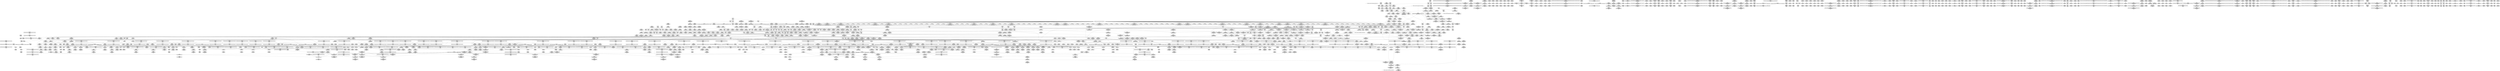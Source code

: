 digraph {
	CE0x43cb5a0 [shape=record,shape=Mrecord,label="{CE0x43cb5a0|i64*_getelementptr_inbounds_(_2_x_i64_,_2_x_i64_*___llvm_gcov_ctr131,_i64_0,_i64_0)|*Constant*|*SummSource*}"]
	CE0x432b470 [shape=record,shape=Mrecord,label="{CE0x432b470|current_sid:tmp19|security/selinux/hooks.c,218}"]
	CE0x4303630 [shape=record,shape=Mrecord,label="{CE0x4303630|80:_i32,_112:_i8*,_:_CMRE_144,152_|*MultipleSource*|Function::selinux_msg_queue_alloc_security&Arg::msq::|security/selinux/hooks.c,5157}"]
	CE0x438b5b0 [shape=record,shape=Mrecord,label="{CE0x438b5b0|_call_void_lockdep_rcu_suspicious(i8*_getelementptr_inbounds_(_25_x_i8_,_25_x_i8_*_.str45,_i32_0,_i32_0),_i32_883,_i8*_getelementptr_inbounds_(_42_x_i8_,_42_x_i8_*_.str46,_i32_0,_i32_0))_#10,_!dbg_!27728|include/linux/rcupdate.h,882}"]
	CE0x432d080 [shape=record,shape=Mrecord,label="{CE0x432d080|selinux_msg_queue_alloc_security:tmp8|security/selinux/hooks.c,5161|*SummSource*}"]
	CE0x43c98b0 [shape=record,shape=Mrecord,label="{CE0x43c98b0|_ret_void,_!dbg_!27735|include/linux/rcupdate.h,884|*SummSource*}"]
	CE0x436f180 [shape=record,shape=Mrecord,label="{CE0x436f180|_ret_void,_!dbg_!27720|./arch/x86/include/asm/preempt.h,78|*SummSink*}"]
	CE0x4431fb0 [shape=record,shape=Mrecord,label="{CE0x4431fb0|__rcu_read_unlock:tmp6|include/linux/rcupdate.h,245|*SummSource*}"]
	CE0x4413d60 [shape=record,shape=Mrecord,label="{CE0x4413d60|rcu_read_unlock:if.then|*SummSink*}"]
	CE0x43c9840 [shape=record,shape=Mrecord,label="{CE0x43c9840|_ret_void,_!dbg_!27735|include/linux/rcupdate.h,884}"]
	CE0x43cd6c0 [shape=record,shape=Mrecord,label="{CE0x43cd6c0|i64_7|*Constant*}"]
	CE0x4353b60 [shape=record,shape=Mrecord,label="{CE0x4353b60|selinux_msg_queue_alloc_security:q_perm9|security/selinux/hooks.c,5169}"]
	CE0x4371350 [shape=record,shape=Mrecord,label="{CE0x4371350|task_sid:land.lhs.true2}"]
	CE0x43551b0 [shape=record,shape=Mrecord,label="{CE0x43551b0|ipc_free_security:entry|*SummSource*}"]
	CE0x43182e0 [shape=record,shape=Mrecord,label="{CE0x43182e0|_call_void_mcount()_#3|*SummSource*}"]
	CE0x42e5690 [shape=record,shape=Mrecord,label="{CE0x42e5690|selinux_msg_queue_alloc_security:tobool|security/selinux/hooks.c,5158|*SummSink*}"]
	CE0x435ebb0 [shape=record,shape=Mrecord,label="{CE0x435ebb0|current_sid:tmp16|security/selinux/hooks.c,218}"]
	CE0x44206b0 [shape=record,shape=Mrecord,label="{CE0x44206b0|i64*_getelementptr_inbounds_(_4_x_i64_,_4_x_i64_*___llvm_gcov_ctr128,_i64_0,_i64_1)|*Constant*}"]
	CE0x442b720 [shape=record,shape=Mrecord,label="{CE0x442b720|rcu_lock_release:tmp6}"]
	CE0x431c260 [shape=record,shape=Mrecord,label="{CE0x431c260|selinux_msg_queue_alloc_security:ad|security/selinux/hooks.c, 5153|*SummSource*}"]
	CE0x437a9d0 [shape=record,shape=Mrecord,label="{CE0x437a9d0|task_sid:tmp13|security/selinux/hooks.c,208}"]
	CE0x43c1260 [shape=record,shape=Mrecord,label="{CE0x43c1260|task_sid:tmp11|security/selinux/hooks.c,208|*SummSink*}"]
	CE0x434b980 [shape=record,shape=Mrecord,label="{CE0x434b980|selinux_msg_queue_alloc_security:tmp14|security/selinux/hooks.c,5168|*SummSink*}"]
	CE0x439ba50 [shape=record,shape=Mrecord,label="{CE0x439ba50|i64_5|*Constant*}"]
	CE0x442d5e0 [shape=record,shape=Mrecord,label="{CE0x442d5e0|__preempt_count_add:tmp}"]
	CE0x4303ef0 [shape=record,shape=Mrecord,label="{CE0x4303ef0|80:_i32,_112:_i8*,_:_CMRE_57,58_}"]
	CE0x43cd650 [shape=record,shape=Mrecord,label="{CE0x43cd650|task_sid:tobool4|security/selinux/hooks.c,208|*SummSink*}"]
	CE0x4303490 [shape=record,shape=Mrecord,label="{CE0x4303490|80:_i32,_112:_i8*,_:_CMRE_136,144_|*MultipleSource*|Function::selinux_msg_queue_alloc_security&Arg::msq::|security/selinux/hooks.c,5157}"]
	CE0x43ccc10 [shape=record,shape=Mrecord,label="{CE0x43ccc10|task_sid:tobool1|security/selinux/hooks.c,208}"]
	CE0x44255c0 [shape=record,shape=Mrecord,label="{CE0x44255c0|rcu_lock_acquire:__here|*SummSink*}"]
	CE0x43672b0 [shape=record,shape=Mrecord,label="{CE0x43672b0|COLLAPSED:_GCMRE___llvm_gcov_ctr109_internal_global_2_x_i64_zeroinitializer:_elem_0:default:}"]
	CE0x439ebc0 [shape=record,shape=Mrecord,label="{CE0x439ebc0|cred_sid:tmp1|*SummSource*}"]
	CE0x4367a90 [shape=record,shape=Mrecord,label="{CE0x4367a90|rcu_read_lock:do.end}"]
	CE0x43c9200 [shape=record,shape=Mrecord,label="{CE0x43c9200|cred_sid:security|security/selinux/hooks.c,196|*SummSource*}"]
	CE0x440fa70 [shape=record,shape=Mrecord,label="{CE0x440fa70|__rcu_read_lock:tmp7|include/linux/rcupdate.h,240|*SummSource*}"]
	CE0x4432a70 [shape=record,shape=Mrecord,label="{CE0x4432a70|_call_void_mcount()_#3|*SummSource*}"]
	CE0x43c8640 [shape=record,shape=Mrecord,label="{CE0x43c8640|rcu_read_lock:tmp2|*SummSink*}"]
	CE0x4348c00 [shape=record,shape=Mrecord,label="{CE0x4348c00|selinux_msg_queue_alloc_security:key|security/selinux/hooks.c,5164|*SummSink*}"]
	CE0x43271e0 [shape=record,shape=Mrecord,label="{CE0x43271e0|GLOBAL:lockdep_rcu_suspicious|*Constant*}"]
	CE0x42fbfe0 [shape=record,shape=Mrecord,label="{CE0x42fbfe0|80:_i32,_112:_i8*,_:_CMRE_44,45_}"]
	CE0x4438c50 [shape=record,shape=Mrecord,label="{CE0x4438c50|i64*_getelementptr_inbounds_(_4_x_i64_,_4_x_i64_*___llvm_gcov_ctr129,_i64_0,_i64_1)|*Constant*}"]
	CE0x4325570 [shape=record,shape=Mrecord,label="{CE0x4325570|ipc_free_security:tmp2}"]
	CE0x43c6980 [shape=record,shape=Mrecord,label="{CE0x43c6980|i64*_getelementptr_inbounds_(_13_x_i64_,_13_x_i64_*___llvm_gcov_ctr126,_i64_0,_i64_12)|*Constant*|*SummSink*}"]
	CE0x437ca40 [shape=record,shape=Mrecord,label="{CE0x437ca40|i64*_getelementptr_inbounds_(_13_x_i64_,_13_x_i64_*___llvm_gcov_ctr126,_i64_0,_i64_0)|*Constant*|*SummSink*}"]
	CE0x4309670 [shape=record,shape=Mrecord,label="{CE0x4309670|GLOBAL:lockdep_rcu_suspicious|*Constant*|*SummSink*}"]
	CE0x43ac060 [shape=record,shape=Mrecord,label="{CE0x43ac060|task_sid:tmp19|security/selinux/hooks.c,208|*SummSource*}"]
	CE0x443a4e0 [shape=record,shape=Mrecord,label="{CE0x443a4e0|__preempt_count_sub:tmp6|./arch/x86/include/asm/preempt.h,78}"]
	CE0x443dbc0 [shape=record,shape=Mrecord,label="{CE0x443dbc0|GLOBAL:__preempt_count_sub|*Constant*}"]
	CE0x4374bc0 [shape=record,shape=Mrecord,label="{CE0x4374bc0|i32_78|*Constant*|*SummSource*}"]
	CE0x4310860 [shape=record,shape=Mrecord,label="{CE0x4310860|selinux_msg_queue_alloc_security:tobool|security/selinux/hooks.c,5158|*SummSource*}"]
	CE0x4461c10 [shape=record,shape=Mrecord,label="{CE0x4461c10|i64*_getelementptr_inbounds_(_4_x_i64_,_4_x_i64_*___llvm_gcov_ctr135,_i64_0,_i64_0)|*Constant*|*SummSink*}"]
	CE0x438d630 [shape=record,shape=Mrecord,label="{CE0x438d630|rcu_lock_release:tmp2|*SummSink*}"]
	CE0x43776b0 [shape=record,shape=Mrecord,label="{CE0x43776b0|0:_i32,_4:_i32,_8:_i32,_12:_i32,_:_CMRE_4,8_|*MultipleSource*|security/selinux/hooks.c,218|security/selinux/hooks.c,218|security/selinux/hooks.c,220}"]
	CE0x4467420 [shape=record,shape=Mrecord,label="{CE0x4467420|__preempt_count_sub:do.body|*SummSink*}"]
	CE0x439f890 [shape=record,shape=Mrecord,label="{CE0x439f890|ipc_alloc_security:tmp10|security/selinux/hooks.c,5087|*SummSource*}"]
	CE0x43c2540 [shape=record,shape=Mrecord,label="{CE0x43c2540|task_sid:tmp8|security/selinux/hooks.c,208|*SummSink*}"]
	CE0x435bd30 [shape=record,shape=Mrecord,label="{CE0x435bd30|ipc_free_security:security|security/selinux/hooks.c,5097|*SummSink*}"]
	CE0x4305b20 [shape=record,shape=Mrecord,label="{CE0x4305b20|selinux_msg_queue_alloc_security:tmp4|security/selinux/hooks.c,5158|*SummSource*}"]
	CE0x43a9560 [shape=record,shape=Mrecord,label="{CE0x43a9560|GLOBAL:rcu_read_unlock.__warned|Global_var:rcu_read_unlock.__warned|*SummSource*}"]
	CE0x438f020 [shape=record,shape=Mrecord,label="{CE0x438f020|rcu_read_lock:tmp11|include/linux/rcupdate.h,882|*SummSource*}"]
	CE0x4424780 [shape=record,shape=Mrecord,label="{CE0x4424780|__preempt_count_sub:do.end|*SummSink*}"]
	CE0x434fd10 [shape=record,shape=Mrecord,label="{CE0x434fd10|i64*_getelementptr_inbounds_(_11_x_i64_,_11_x_i64_*___llvm_gcov_ctr125,_i64_0,_i64_9)|*Constant*|*SummSource*}"]
	CE0x4351fc0 [shape=record,shape=Mrecord,label="{CE0x4351fc0|selinux_msg_queue_alloc_security:retval.0}"]
	CE0x44174f0 [shape=record,shape=Mrecord,label="{CE0x44174f0|__rcu_read_unlock:entry|*SummSource*}"]
	CE0x443b560 [shape=record,shape=Mrecord,label="{CE0x443b560|__preempt_count_add:bb|*SummSink*}"]
	CE0x4314c50 [shape=record,shape=Mrecord,label="{CE0x4314c50|80:_i32,_112:_i8*,_:_CMRE_34,35_}"]
	CE0x434e2e0 [shape=record,shape=Mrecord,label="{CE0x434e2e0|selinux_msg_queue_alloc_security:ipc_id|security/selinux/hooks.c,5164|*SummSink*}"]
	CE0x437ef90 [shape=record,shape=Mrecord,label="{CE0x437ef90|rcu_read_unlock:tmp8|include/linux/rcupdate.h,933|*SummSink*}"]
	CE0x435bb70 [shape=record,shape=Mrecord,label="{CE0x435bb70|ipc_free_security:security|security/selinux/hooks.c,5097}"]
	CE0x4434740 [shape=record,shape=Mrecord,label="{CE0x4434740|i64*_getelementptr_inbounds_(_4_x_i64_,_4_x_i64_*___llvm_gcov_ctr135,_i64_0,_i64_1)|*Constant*|*SummSource*}"]
	CE0x4364bf0 [shape=record,shape=Mrecord,label="{CE0x4364bf0|ipc_alloc_security:tobool|security/selinux/hooks.c,5084}"]
	CE0x4321890 [shape=record,shape=Mrecord,label="{CE0x4321890|current_sid:tmp9|security/selinux/hooks.c,218|*SummSink*}"]
	CE0x4328020 [shape=record,shape=Mrecord,label="{CE0x4328020|_call_void_lockdep_rcu_suspicious(i8*_getelementptr_inbounds_(_25_x_i8_,_25_x_i8_*_.str3,_i32_0,_i32_0),_i32_218,_i8*_getelementptr_inbounds_(_45_x_i8_,_45_x_i8_*_.str12,_i32_0,_i32_0))_#10,_!dbg_!27727|security/selinux/hooks.c,218}"]
	CE0x434f390 [shape=record,shape=Mrecord,label="{CE0x434f390|task_sid:do.end|*SummSource*}"]
	CE0x4429f90 [shape=record,shape=Mrecord,label="{CE0x4429f90|__rcu_read_unlock:tmp1}"]
	CE0x436a190 [shape=record,shape=Mrecord,label="{CE0x436a190|i64*_getelementptr_inbounds_(_4_x_i64_,_4_x_i64_*___llvm_gcov_ctr128,_i64_0,_i64_3)|*Constant*|*SummSink*}"]
	CE0x435c890 [shape=record,shape=Mrecord,label="{CE0x435c890|ipc_free_security:tmp6|security/selinux/hooks.c,5099}"]
	CE0x4317b40 [shape=record,shape=Mrecord,label="{CE0x4317b40|80:_i32,_112:_i8*,_:_CMRE_10,11_}"]
	CE0x43c03f0 [shape=record,shape=Mrecord,label="{CE0x43c03f0|task_sid:do.end}"]
	CE0x4363970 [shape=record,shape=Mrecord,label="{CE0x4363970|current_sid:tobool|security/selinux/hooks.c,218|*SummSink*}"]
	CE0x4329730 [shape=record,shape=Mrecord,label="{CE0x4329730|_ret_i32_%retval.0,_!dbg_!27728|security/selinux/avc.c,775}"]
	CE0x43054b0 [shape=record,shape=Mrecord,label="{CE0x43054b0|i64_0|*Constant*|*SummSource*}"]
	CE0x440b880 [shape=record,shape=Mrecord,label="{CE0x440b880|void_(i32*,_i32,_i32*)*_asm_addl_$1,_%gs:$0_,_*m,ri,*m,_dirflag_,_fpsr_,_flags_|*SummSource*}"]
	CE0x431c400 [shape=record,shape=Mrecord,label="{CE0x431c400|current_sid:tmp5|security/selinux/hooks.c,218}"]
	CE0x43ac710 [shape=record,shape=Mrecord,label="{CE0x43ac710|GLOBAL:rcu_lock_map|Global_var:rcu_lock_map|*SummSink*}"]
	CE0x42fa840 [shape=record,shape=Mrecord,label="{CE0x42fa840|i64*_getelementptr_inbounds_(_2_x_i64_,_2_x_i64_*___llvm_gcov_ctr302,_i64_0,_i64_0)|*Constant*|*SummSink*}"]
	CE0x4411370 [shape=record,shape=Mrecord,label="{CE0x4411370|i64*_getelementptr_inbounds_(_11_x_i64_,_11_x_i64_*___llvm_gcov_ctr132,_i64_0,_i64_9)|*Constant*}"]
	CE0x4310600 [shape=record,shape=Mrecord,label="{CE0x4310600|ipc_alloc_security:task|Function::ipc_alloc_security&Arg::task::|*SummSource*}"]
	CE0x4354630 [shape=record,shape=Mrecord,label="{CE0x4354630|ipc_free_security:entry}"]
	CE0x4309d20 [shape=record,shape=Mrecord,label="{CE0x4309d20|selinux_msg_queue_alloc_security:call|security/selinux/hooks.c,5154}"]
	CE0x430c520 [shape=record,shape=Mrecord,label="{CE0x430c520|get_current:tmp2|*SummSource*}"]
	CE0x4384890 [shape=record,shape=Mrecord,label="{CE0x4384890|rcu_read_unlock:tmp10|include/linux/rcupdate.h,933|*SummSink*}"]
	CE0x4440d20 [shape=record,shape=Mrecord,label="{CE0x4440d20|__rcu_read_unlock:tmp5|include/linux/rcupdate.h,244|*SummSource*}"]
	CE0x4381130 [shape=record,shape=Mrecord,label="{CE0x4381130|rcu_read_lock:bb}"]
	CE0x43205e0 [shape=record,shape=Mrecord,label="{CE0x43205e0|selinux_msg_queue_alloc_security:tmp21|security/selinux/hooks.c,5173|*SummSource*}"]
	CE0x4372e00 [shape=record,shape=Mrecord,label="{CE0x4372e00|task_sid:tmp20|security/selinux/hooks.c,208|*SummSource*}"]
	CE0x435f240 [shape=record,shape=Mrecord,label="{CE0x435f240|ipc_alloc_security:call|security/selinux/hooks.c,5083|*SummSink*}"]
	CE0x43038f0 [shape=record,shape=Mrecord,label="{CE0x43038f0|selinux_msg_queue_alloc_security:if.end|*SummSource*}"]
	CE0x43772b0 [shape=record,shape=Mrecord,label="{CE0x43772b0|current_sid:sid|security/selinux/hooks.c,220|*SummSink*}"]
	CE0x43bb590 [shape=record,shape=Mrecord,label="{CE0x43bb590|rcu_read_unlock:tobool|include/linux/rcupdate.h,933|*SummSink*}"]
	CE0x44270e0 [shape=record,shape=Mrecord,label="{CE0x44270e0|_call_void_asm_sideeffect_,_memory_,_dirflag_,_fpsr_,_flags_()_#3,_!dbg_!27711,_!srcloc_!27714|include/linux/rcupdate.h,244|*SummSource*}"]
	CE0x4308960 [shape=record,shape=Mrecord,label="{CE0x4308960|get_current:tmp4|./arch/x86/include/asm/current.h,14|*SummSource*}"]
	CE0x4326e70 [shape=record,shape=Mrecord,label="{CE0x4326e70|get_current:tmp|*SummSink*}"]
	CE0x4368350 [shape=record,shape=Mrecord,label="{CE0x4368350|ipc_free_security:tmp}"]
	CE0x436b3d0 [shape=record,shape=Mrecord,label="{CE0x436b3d0|__rcu_read_lock:tmp7|include/linux/rcupdate.h,240|*SummSink*}"]
	"CONST[source:1(input),value:2(dynamic)][purpose:{object}][SrcIdx:14]"
	CE0x43621f0 [shape=record,shape=Mrecord,label="{CE0x43621f0|current_sid:tmp12|security/selinux/hooks.c,218|*SummSource*}"]
	CE0x4351180 [shape=record,shape=Mrecord,label="{CE0x4351180|selinux_msg_queue_alloc_security:tmp18|security/selinux/hooks.c,5172}"]
	CE0x436e860 [shape=record,shape=Mrecord,label="{CE0x436e860|i64*_getelementptr_inbounds_(_4_x_i64_,_4_x_i64_*___llvm_gcov_ctr133,_i64_0,_i64_0)|*Constant*|*SummSource*}"]
	CE0x434d9f0 [shape=record,shape=Mrecord,label="{CE0x434d9f0|selinux_msg_queue_alloc_security:u|security/selinux/hooks.c,5164|*SummSource*}"]
	CE0x440c4b0 [shape=record,shape=Mrecord,label="{CE0x440c4b0|__preempt_count_add:entry|*SummSource*}"]
	CE0x43c0d50 [shape=record,shape=Mrecord,label="{CE0x43c0d50|task_sid:tmp10|security/selinux/hooks.c,208|*SummSource*}"]
	CE0x4415920 [shape=record,shape=Mrecord,label="{CE0x4415920|rcu_lock_release:entry}"]
	CE0x43130c0 [shape=record,shape=Mrecord,label="{CE0x43130c0|80:_i32,_112:_i8*,_:_CMRE_176,184_|*MultipleSource*|Function::selinux_msg_queue_alloc_security&Arg::msq::|security/selinux/hooks.c,5157}"]
	CE0x42f9b80 [shape=record,shape=Mrecord,label="{CE0x42f9b80|i64_4|*Constant*}"]
	CE0x440aff0 [shape=record,shape=Mrecord,label="{CE0x440aff0|rcu_read_unlock:tmp15|include/linux/rcupdate.h,933|*SummSource*}"]
	CE0x440c350 [shape=record,shape=Mrecord,label="{CE0x440c350|GLOBAL:__preempt_count_add|*Constant*|*SummSource*}"]
	CE0x43c5870 [shape=record,shape=Mrecord,label="{CE0x43c5870|i64*_getelementptr_inbounds_(_13_x_i64_,_13_x_i64_*___llvm_gcov_ctr126,_i64_0,_i64_11)|*Constant*|*SummSink*}"]
	CE0x43c85d0 [shape=record,shape=Mrecord,label="{CE0x43c85d0|rcu_read_lock:tmp2|*SummSource*}"]
	CE0x4323340 [shape=record,shape=Mrecord,label="{CE0x4323340|GLOBAL:kzalloc|*Constant*|*SummSink*}"]
	CE0x43a8630 [shape=record,shape=Mrecord,label="{CE0x43a8630|rcu_lock_acquire:indirectgoto|*SummSource*}"]
	CE0x43239a0 [shape=record,shape=Mrecord,label="{CE0x43239a0|ipc_alloc_security:return}"]
	CE0x43ca8f0 [shape=record,shape=Mrecord,label="{CE0x43ca8f0|rcu_read_unlock:tmp7|include/linux/rcupdate.h,933|*SummSource*}"]
	CE0x4355290 [shape=record,shape=Mrecord,label="{CE0x4355290|i64*_getelementptr_inbounds_(_9_x_i64_,_9_x_i64_*___llvm_gcov_ctr300,_i64_0,_i64_7)|*Constant*}"]
	CE0x435cb80 [shape=record,shape=Mrecord,label="{CE0x435cb80|get_current:tmp}"]
	CE0x4386730 [shape=record,shape=Mrecord,label="{CE0x4386730|rcu_read_unlock:tmp6|include/linux/rcupdate.h,933|*SummSink*}"]
	CE0x443e370 [shape=record,shape=Mrecord,label="{CE0x443e370|GLOBAL:lock_acquire|*Constant*|*SummSource*}"]
	CE0x4438d40 [shape=record,shape=Mrecord,label="{CE0x4438d40|i64*_getelementptr_inbounds_(_4_x_i64_,_4_x_i64_*___llvm_gcov_ctr134,_i64_0,_i64_0)|*Constant*|*SummSource*}"]
	CE0x44190b0 [shape=record,shape=Mrecord,label="{CE0x44190b0|rcu_lock_release:tmp3|*SummSink*}"]
	CE0x4427d60 [shape=record,shape=Mrecord,label="{CE0x4427d60|rcu_lock_release:tmp}"]
	CE0x43880c0 [shape=record,shape=Mrecord,label="{CE0x43880c0|i64*_getelementptr_inbounds_(_11_x_i64_,_11_x_i64_*___llvm_gcov_ctr127,_i64_0,_i64_8)|*Constant*}"]
	CE0x443a8a0 [shape=record,shape=Mrecord,label="{CE0x443a8a0|__preempt_count_sub:tmp6|./arch/x86/include/asm/preempt.h,78|*SummSource*}"]
	CE0x4349430 [shape=record,shape=Mrecord,label="{CE0x4349430|0:_i16,_4:_i32,_:_CMRE_0,2_|*MultipleSource*|security/selinux/hooks.c,5166|security/selinux/hooks.c,5161|security/selinux/hooks.c,5161}"]
	CE0x43ae860 [shape=record,shape=Mrecord,label="{CE0x43ae860|rcu_read_lock:entry|*SummSource*}"]
	CE0x43ba820 [shape=record,shape=Mrecord,label="{CE0x43ba820|rcu_read_lock:tmp|*SummSource*}"]
	CE0x4306790 [shape=record,shape=Mrecord,label="{CE0x4306790|80:_i32,_112:_i8*,_:_CMRE_69,70_}"]
	CE0x4322a90 [shape=record,shape=Mrecord,label="{CE0x4322a90|GLOBAL:current_task|Global_var:current_task}"]
	CE0x43b8400 [shape=record,shape=Mrecord,label="{CE0x43b8400|rcu_read_lock:tmp8|include/linux/rcupdate.h,882}"]
	CE0x43c2a50 [shape=record,shape=Mrecord,label="{CE0x43c2a50|rcu_read_lock:tmp1|*SummSink*}"]
	CE0x4418a80 [shape=record,shape=Mrecord,label="{CE0x4418a80|void_(i32*,_i32,_i32*)*_asm_addl_$1,_%gs:$0_,_*m,ri,*m,_dirflag_,_fpsr_,_flags_}"]
	CE0x43063b0 [shape=record,shape=Mrecord,label="{CE0x43063b0|80:_i32,_112:_i8*,_:_CMRE_66,67_}"]
	CE0x43829b0 [shape=record,shape=Mrecord,label="{CE0x43829b0|rcu_read_lock:tmp7|include/linux/rcupdate.h,882|*SummSource*}"]
	CE0x431fa20 [shape=record,shape=Mrecord,label="{CE0x431fa20|i32_-12|*Constant*|*SummSource*}"]
	CE0x42f9e40 [shape=record,shape=Mrecord,label="{CE0x42f9e40|_call_void_mcount()_#3}"]
	CE0x442e5e0 [shape=record,shape=Mrecord,label="{CE0x442e5e0|__preempt_count_sub:tmp3|*SummSink*}"]
	CE0x4380370 [shape=record,shape=Mrecord,label="{CE0x4380370|rcu_read_unlock:tmp2|*SummSink*}"]
	CE0x6077960 [shape=record,shape=Mrecord,label="{CE0x6077960|80:_i32,_112:_i8*,_:_CMRE_2,3_}"]
	CE0x43820b0 [shape=record,shape=Mrecord,label="{CE0x43820b0|__rcu_read_lock:tmp6|include/linux/rcupdate.h,240|*SummSource*}"]
	CE0x43781b0 [shape=record,shape=Mrecord,label="{CE0x43781b0|current_sid:tmp24|security/selinux/hooks.c,220|*SummSource*}"]
	CE0x4426640 [shape=record,shape=Mrecord,label="{CE0x4426640|__rcu_read_unlock:bb|*SummSource*}"]
	CE0x436fd80 [shape=record,shape=Mrecord,label="{CE0x436fd80|_call_void_lock_release(%struct.lockdep_map*_%map,_i32_1,_i64_ptrtoint_(i8*_blockaddress(_rcu_lock_release,_%__here)_to_i64))_#10,_!dbg_!27716|include/linux/rcupdate.h,423|*SummSink*}"]
	CE0x43aeb40 [shape=record,shape=Mrecord,label="{CE0x43aeb40|GLOBAL:rcu_lock_acquire|*Constant*|*SummSource*}"]
	CE0x430b4f0 [shape=record,shape=Mrecord,label="{CE0x430b4f0|GLOBAL:kmalloc|*Constant*|*SummSink*}"]
	CE0x44459d0 [shape=record,shape=Mrecord,label="{CE0x44459d0|__rcu_read_unlock:tmp3}"]
	CE0x438fdb0 [shape=record,shape=Mrecord,label="{CE0x438fdb0|i64_7|*Constant*}"]
	CE0x5dcf9c0 [shape=record,shape=Mrecord,label="{CE0x5dcf9c0|i64_1|*Constant*|*SummSource*}"]
	CE0x4457420 [shape=record,shape=Mrecord,label="{CE0x4457420|i64*_getelementptr_inbounds_(_4_x_i64_,_4_x_i64_*___llvm_gcov_ctr129,_i64_0,_i64_1)|*Constant*|*SummSink*}"]
	CE0x4430b40 [shape=record,shape=Mrecord,label="{CE0x4430b40|__preempt_count_add:do.body|*SummSource*}"]
	CE0x4304330 [shape=record,shape=Mrecord,label="{CE0x4304330|get_current:tmp1}"]
	CE0x435df50 [shape=record,shape=Mrecord,label="{CE0x435df50|ipc_free_security:bb}"]
	CE0x4372fc0 [shape=record,shape=Mrecord,label="{CE0x4372fc0|task_sid:tmp20|security/selinux/hooks.c,208|*SummSink*}"]
	CE0x43cbc90 [shape=record,shape=Mrecord,label="{CE0x43cbc90|_call_void___preempt_count_add(i32_1)_#10,_!dbg_!27711|include/linux/rcupdate.h,239|*SummSource*}"]
	CE0x4319480 [shape=record,shape=Mrecord,label="{CE0x4319480|i64*_getelementptr_inbounds_(_6_x_i64_,_6_x_i64_*___llvm_gcov_ctr301,_i64_0,_i64_4)|*Constant*|*SummSource*}"]
	CE0x43b7e00 [shape=record,shape=Mrecord,label="{CE0x43b7e00|rcu_read_lock:tmp7|include/linux/rcupdate.h,882|*SummSink*}"]
	CE0x4439a00 [shape=record,shape=Mrecord,label="{CE0x4439a00|__rcu_read_lock:tmp|*SummSink*}"]
	CE0x43c9fb0 [shape=record,shape=Mrecord,label="{CE0x43c9fb0|task_sid:call|security/selinux/hooks.c,208|*SummSink*}"]
	CE0x4420df0 [shape=record,shape=Mrecord,label="{CE0x4420df0|COLLAPSED:_GCMRE___llvm_gcov_ctr130_internal_global_4_x_i64_zeroinitializer:_elem_0:default:}"]
	CE0x430a090 [shape=record,shape=Mrecord,label="{CE0x430a090|i32_0|*Constant*|*SummSource*}"]
	CE0x4361f70 [shape=record,shape=Mrecord,label="{CE0x4361f70|current_sid:tmp11|security/selinux/hooks.c,218|*SummSink*}"]
	CE0x43b6550 [shape=record,shape=Mrecord,label="{CE0x43b6550|_call_void_rcu_read_unlock()_#10,_!dbg_!27748|security/selinux/hooks.c,209|*SummSource*}"]
	CE0x43b71e0 [shape=record,shape=Mrecord,label="{CE0x43b71e0|_ret_void,_!dbg_!27735|include/linux/rcupdate.h,938|*SummSource*}"]
	CE0x436eaf0 [shape=record,shape=Mrecord,label="{CE0x436eaf0|void_(i32*,_i32,_i32*)*_asm_addl_$1,_%gs:$0_,_*m,ri,*m,_dirflag_,_fpsr_,_flags_|*SummSink*}"]
	CE0x4352350 [shape=record,shape=Mrecord,label="{CE0x4352350|i64*_getelementptr_inbounds_(_9_x_i64_,_9_x_i64_*___llvm_gcov_ctr300,_i64_0,_i64_8)|*Constant*}"]
	CE0x4372c80 [shape=record,shape=Mrecord,label="{CE0x4372c80|task_sid:tmp20|security/selinux/hooks.c,208}"]
	CE0x43932c0 [shape=record,shape=Mrecord,label="{CE0x43932c0|i64_7|*Constant*|*SummSink*}"]
	CE0x43c69f0 [shape=record,shape=Mrecord,label="{CE0x43c69f0|task_sid:tmp26|security/selinux/hooks.c,208|*SummSource*}"]
	CE0x438b730 [shape=record,shape=Mrecord,label="{CE0x438b730|_call_void_lockdep_rcu_suspicious(i8*_getelementptr_inbounds_(_25_x_i8_,_25_x_i8_*_.str45,_i32_0,_i32_0),_i32_883,_i8*_getelementptr_inbounds_(_42_x_i8_,_42_x_i8_*_.str46,_i32_0,_i32_0))_#10,_!dbg_!27728|include/linux/rcupdate.h,882|*SummSource*}"]
	CE0x438a810 [shape=record,shape=Mrecord,label="{CE0x438a810|rcu_read_lock:tmp21|include/linux/rcupdate.h,884}"]
	CE0x44201e0 [shape=record,shape=Mrecord,label="{CE0x44201e0|rcu_lock_release:__here|*SummSource*}"]
	CE0x434e120 [shape=record,shape=Mrecord,label="{CE0x434e120|selinux_msg_queue_alloc_security:ipc_id|security/selinux/hooks.c,5164|*SummSource*}"]
	CE0x44090c0 [shape=record,shape=Mrecord,label="{CE0x44090c0|__rcu_read_lock:tmp4|include/linux/rcupdate.h,239|*SummSink*}"]
	CE0x42fa9a0 [shape=record,shape=Mrecord,label="{CE0x42fa9a0|current_sid:tmp4|security/selinux/hooks.c,218}"]
	CE0x442b9d0 [shape=record,shape=Mrecord,label="{CE0x442b9d0|rcu_lock_release:tmp6|*SummSource*}"]
	CE0x443af20 [shape=record,shape=Mrecord,label="{CE0x443af20|__preempt_count_sub:tmp5|./arch/x86/include/asm/preempt.h,77|*SummSource*}"]
	CE0x437ded0 [shape=record,shape=Mrecord,label="{CE0x437ded0|GLOBAL:task_sid|*Constant*|*SummSource*}"]
	CE0x434e7d0 [shape=record,shape=Mrecord,label="{CE0x434e7d0|kmalloc:tmp1}"]
	"CONST[source:0(mediator),value:2(dynamic)][purpose:{object}][SnkIdx:2]"
	CE0x438bd30 [shape=record,shape=Mrecord,label="{CE0x438bd30|i64*_getelementptr_inbounds_(_11_x_i64_,_11_x_i64_*___llvm_gcov_ctr127,_i64_0,_i64_10)|*Constant*}"]
	CE0x4365840 [shape=record,shape=Mrecord,label="{CE0x4365840|%struct.task_struct*_(%struct.task_struct**)*_asm_movq_%gs:$_1:P_,$0_,_r,im,_dirflag_,_fpsr_,_flags_|*SummSource*}"]
	CE0x439ec30 [shape=record,shape=Mrecord,label="{CE0x439ec30|cred_sid:tmp1|*SummSink*}"]
	CE0x4437420 [shape=record,shape=Mrecord,label="{CE0x4437420|__rcu_read_unlock:tmp6|include/linux/rcupdate.h,245}"]
	CE0x4316590 [shape=record,shape=Mrecord,label="{CE0x4316590|%struct.task_struct*_(%struct.task_struct**)*_asm_movq_%gs:$_1:P_,$0_,_r,im,_dirflag_,_fpsr_,_flags_}"]
	CE0x4345b50 [shape=record,shape=Mrecord,label="{CE0x4345b50|selinux_msg_queue_alloc_security:tmp9|security/selinux/hooks.c,5161|*SummSink*}"]
	CE0x4316c00 [shape=record,shape=Mrecord,label="{CE0x4316c00|current_sid:tmp6|security/selinux/hooks.c,218}"]
	CE0x4360e60 [shape=record,shape=Mrecord,label="{CE0x4360e60|i64*_getelementptr_inbounds_(_11_x_i64_,_11_x_i64_*___llvm_gcov_ctr125,_i64_0,_i64_0)|*Constant*}"]
	CE0x4432310 [shape=record,shape=Mrecord,label="{CE0x4432310|__preempt_count_add:do.body}"]
	CE0x43a90a0 [shape=record,shape=Mrecord,label="{CE0x43a90a0|i64_1|*Constant*}"]
	CE0x4411e10 [shape=record,shape=Mrecord,label="{CE0x4411e10|rcu_read_unlock:tmp20|include/linux/rcupdate.h,933}"]
	CE0x435e890 [shape=record,shape=Mrecord,label="{CE0x435e890|ipc_free_security:bb|*SummSource*}"]
	CE0x4366940 [shape=record,shape=Mrecord,label="{CE0x4366940|current_sid:tmp14|security/selinux/hooks.c,218|*SummSource*}"]
	CE0x43b8110 [shape=record,shape=Mrecord,label="{CE0x43b8110|GLOBAL:rcu_read_lock.__warned|Global_var:rcu_read_lock.__warned|*SummSource*}"]
	CE0x43612b0 [shape=record,shape=Mrecord,label="{CE0x43612b0|ipc_alloc_security:tobool|security/selinux/hooks.c,5084|*SummSink*}"]
	CE0x441ece0 [shape=record,shape=Mrecord,label="{CE0x441ece0|__rcu_read_lock:tmp2|*SummSource*}"]
	CE0x441fa60 [shape=record,shape=Mrecord,label="{CE0x441fa60|rcu_lock_acquire:tmp7}"]
	CE0x43046b0 [shape=record,shape=Mrecord,label="{CE0x43046b0|i64*_getelementptr_inbounds_(_2_x_i64_,_2_x_i64_*___llvm_gcov_ctr98,_i64_0,_i64_1)|*Constant*}"]
	CE0x43bd540 [shape=record,shape=Mrecord,label="{CE0x43bd540|rcu_read_unlock:tmp10|include/linux/rcupdate.h,933}"]
	CE0x4365970 [shape=record,shape=Mrecord,label="{CE0x4365970|current_sid:tmp7|security/selinux/hooks.c,218|*SummSink*}"]
	CE0x43c0600 [shape=record,shape=Mrecord,label="{CE0x43c0600|rcu_read_lock:tobool1|include/linux/rcupdate.h,882|*SummSource*}"]
	CE0x437ffb0 [shape=record,shape=Mrecord,label="{CE0x437ffb0|i64*_getelementptr_inbounds_(_4_x_i64_,_4_x_i64_*___llvm_gcov_ctr128,_i64_0,_i64_2)|*Constant*}"]
	CE0x4362790 [shape=record,shape=Mrecord,label="{CE0x4362790|i64_1|*Constant*}"]
	CE0x4385320 [shape=record,shape=Mrecord,label="{CE0x4385320|i64_3|*Constant*}"]
	CE0x438ede0 [shape=record,shape=Mrecord,label="{CE0x438ede0|rcu_read_lock:tmp11|include/linux/rcupdate.h,882}"]
	CE0x435d2f0 [shape=record,shape=Mrecord,label="{CE0x435d2f0|kmalloc:flags|Function::kmalloc&Arg::flags::}"]
	CE0x4431eb0 [shape=record,shape=Mrecord,label="{CE0x4431eb0|i64*_getelementptr_inbounds_(_4_x_i64_,_4_x_i64_*___llvm_gcov_ctr134,_i64_0,_i64_3)|*Constant*|*SummSink*}"]
	CE0x434a600 [shape=record,shape=Mrecord,label="{CE0x434a600|selinux_msg_queue_alloc_security:sid5|security/selinux/hooks.c,5166}"]
	CE0x443cd90 [shape=record,shape=Mrecord,label="{CE0x443cd90|i64*_getelementptr_inbounds_(_4_x_i64_,_4_x_i64_*___llvm_gcov_ctr128,_i64_0,_i64_1)|*Constant*|*SummSource*}"]
	CE0x43292f0 [shape=record,shape=Mrecord,label="{CE0x43292f0|avc_has_perm:tclass|Function::avc_has_perm&Arg::tclass::}"]
	CE0x430f370 [shape=record,shape=Mrecord,label="{CE0x430f370|i64*_getelementptr_inbounds_(_9_x_i64_,_9_x_i64_*___llvm_gcov_ctr300,_i64_0,_i64_3)|*Constant*}"]
	CE0x43629a0 [shape=record,shape=Mrecord,label="{CE0x43629a0|current_sid:tmp2}"]
	CE0x43240f0 [shape=record,shape=Mrecord,label="{CE0x43240f0|selinux_msg_queue_alloc_security:type|security/selinux/hooks.c,5163|*SummSource*}"]
	CE0x43b5600 [shape=record,shape=Mrecord,label="{CE0x43b5600|GLOBAL:cred_sid|*Constant*|*SummSink*}"]
	CE0x44318f0 [shape=record,shape=Mrecord,label="{CE0x44318f0|__rcu_read_unlock:do.end}"]
	CE0x43235a0 [shape=record,shape=Mrecord,label="{CE0x43235a0|kzalloc:entry|*SummSource*}"]
	CE0x436f280 [shape=record,shape=Mrecord,label="{CE0x436f280|_ret_void,_!dbg_!27720|./arch/x86/include/asm/preempt.h,78|*SummSource*}"]
	CE0x4378670 [shape=record,shape=Mrecord,label="{CE0x4378670|get_current:bb|*SummSink*}"]
	CE0x431e5c0 [shape=record,shape=Mrecord,label="{CE0x431e5c0|i64*_getelementptr_inbounds_(_4_x_i64_,_4_x_i64_*___llvm_gcov_ctr128,_i64_0,_i64_3)|*Constant*}"]
	CE0x4362c00 [shape=record,shape=Mrecord,label="{CE0x4362c00|GLOBAL:__llvm_gcov_ctr126|Global_var:__llvm_gcov_ctr126|*SummSource*}"]
	CE0x436c4c0 [shape=record,shape=Mrecord,label="{CE0x436c4c0|_ret_i32_%call7,_!dbg_!27749|security/selinux/hooks.c,210|*SummSink*}"]
	CE0x434b1f0 [shape=record,shape=Mrecord,label="{CE0x434b1f0|selinux_msg_queue_alloc_security:tmp13|security/selinux/hooks.c,5168|*SummSource*}"]
	CE0x44133a0 [shape=record,shape=Mrecord,label="{CE0x44133a0|rcu_read_unlock:do.end|*SummSource*}"]
	CE0x44621d0 [shape=record,shape=Mrecord,label="{CE0x44621d0|__preempt_count_sub:tmp6|./arch/x86/include/asm/preempt.h,78|*SummSink*}"]
	CE0x42f2430 [shape=record,shape=Mrecord,label="{CE0x42f2430|selinux_msg_queue_alloc_security:if.end|*SummSink*}"]
	CE0x43c0c30 [shape=record,shape=Mrecord,label="{CE0x43c0c30|rcu_read_lock:tmp9|include/linux/rcupdate.h,882}"]
	CE0x435c540 [shape=record,shape=Mrecord,label="{CE0x435c540|i64*_getelementptr_inbounds_(_2_x_i64_,_2_x_i64_*___llvm_gcov_ctr182,_i64_0,_i64_0)|*Constant*|*SummSource*}"]
	"CONST[source:0(mediator),value:2(dynamic)][purpose:{object}][SnkIdx:1]"
	CE0x439f580 [shape=record,shape=Mrecord,label="{CE0x439f580|ipc_alloc_security:tmp9|security/selinux/hooks.c,5087|*SummSink*}"]
	CE0x4413a60 [shape=record,shape=Mrecord,label="{CE0x4413a60|rcu_read_unlock:do.body|*SummSink*}"]
	CE0x4366410 [shape=record,shape=Mrecord,label="{CE0x4366410|current_sid:land.lhs.true|*SummSink*}"]
	CE0x4361340 [shape=record,shape=Mrecord,label="{CE0x4361340|ipc_free_security:tmp1}"]
	CE0x4317c30 [shape=record,shape=Mrecord,label="{CE0x4317c30|80:_i32,_112:_i8*,_:_CMRE_11,12_}"]
	CE0x4431290 [shape=record,shape=Mrecord,label="{CE0x4431290|i64*_getelementptr_inbounds_(_4_x_i64_,_4_x_i64_*___llvm_gcov_ctr135,_i64_0,_i64_3)|*Constant*|*SummSink*}"]
	CE0x438df40 [shape=record,shape=Mrecord,label="{CE0x438df40|GLOBAL:lockdep_rcu_suspicious|*Constant*}"]
	CE0x4323a10 [shape=record,shape=Mrecord,label="{CE0x4323a10|ipc_alloc_security:return|*SummSource*}"]
	CE0x439e450 [shape=record,shape=Mrecord,label="{CE0x439e450|ipc_alloc_security:tmp3|security/selinux/hooks.c,5084|*SummSink*}"]
	CE0x430cce0 [shape=record,shape=Mrecord,label="{CE0x430cce0|current_sid:tmp3|*SummSink*}"]
	CE0x436b8a0 [shape=record,shape=Mrecord,label="{CE0x436b8a0|rcu_read_unlock:tmp16|include/linux/rcupdate.h,933}"]
	CE0x445c350 [shape=record,shape=Mrecord,label="{CE0x445c350|__preempt_count_sub:bb|*SummSource*}"]
	CE0x4310700 [shape=record,shape=Mrecord,label="{CE0x4310700|selinux_msg_queue_alloc_security:tobool|security/selinux/hooks.c,5158}"]
	CE0x437d200 [shape=record,shape=Mrecord,label="{CE0x437d200|i64*_getelementptr_inbounds_(_2_x_i64_,_2_x_i64_*___llvm_gcov_ctr302,_i64_0,_i64_1)|*Constant*}"]
	CE0x4419040 [shape=record,shape=Mrecord,label="{CE0x4419040|rcu_lock_release:tmp3|*SummSource*}"]
	CE0x4375150 [shape=record,shape=Mrecord,label="{CE0x4375150|current_sid:cred|security/selinux/hooks.c,218|*SummSource*}"]
	CE0x43095e0 [shape=record,shape=Mrecord,label="{CE0x43095e0|GLOBAL:lockdep_rcu_suspicious|*Constant*|*SummSource*}"]
	CE0x44181f0 [shape=record,shape=Mrecord,label="{CE0x44181f0|__rcu_read_lock:bb|*SummSink*}"]
	CE0x431bfc0 [shape=record,shape=Mrecord,label="{CE0x431bfc0|80:_i32,_112:_i8*,_:_CMRE_52,53_}"]
	CE0x4394870 [shape=record,shape=Mrecord,label="{CE0x4394870|ipc_free_security:security1|security/selinux/hooks.c,5098|*SummSource*}"]
	CE0x439e740 [shape=record,shape=Mrecord,label="{CE0x439e740|ipc_free_security:tmp2|*SummSource*}"]
	CE0x435acf0 [shape=record,shape=Mrecord,label="{CE0x435acf0|i64*_getelementptr_inbounds_(_11_x_i64_,_11_x_i64_*___llvm_gcov_ctr132,_i64_0,_i64_8)|*Constant*|*SummSink*}"]
	CE0x439aad0 [shape=record,shape=Mrecord,label="{CE0x439aad0|i64*_getelementptr_inbounds_(_4_x_i64_,_4_x_i64_*___llvm_gcov_ctr133,_i64_0,_i64_2)|*Constant*|*SummSource*}"]
	CE0x432a1f0 [shape=record,shape=Mrecord,label="{CE0x432a1f0|selinux_msg_queue_alloc_security:q_perm3|security/selinux/hooks.c,5161}"]
	CE0x4426aa0 [shape=record,shape=Mrecord,label="{CE0x4426aa0|_call_void___preempt_count_sub(i32_1)_#10,_!dbg_!27715|include/linux/rcupdate.h,244|*SummSource*}"]
	CE0x439d810 [shape=record,shape=Mrecord,label="{CE0x439d810|kzalloc:tmp2|*SummSource*}"]
	CE0x4366740 [shape=record,shape=Mrecord,label="{CE0x4366740|current_sid:tmp14|security/selinux/hooks.c,218}"]
	CE0x4314d80 [shape=record,shape=Mrecord,label="{CE0x4314d80|80:_i32,_112:_i8*,_:_CMRE_35,36_}"]
	CE0x43c11f0 [shape=record,shape=Mrecord,label="{CE0x43c11f0|task_sid:tmp11|security/selinux/hooks.c,208|*SummSource*}"]
	CE0x43afb60 [shape=record,shape=Mrecord,label="{CE0x43afb60|rcu_read_lock:tmp8|include/linux/rcupdate.h,882|*SummSink*}"]
	CE0x4309300 [shape=record,shape=Mrecord,label="{CE0x4309300|get_current:tmp3|*SummSink*}"]
	CE0x431ccb0 [shape=record,shape=Mrecord,label="{CE0x431ccb0|_call_void_mcount()_#3|*SummSink*}"]
	CE0x44390c0 [shape=record,shape=Mrecord,label="{CE0x44390c0|i64_1|*Constant*}"]
	CE0x4314a90 [shape=record,shape=Mrecord,label="{CE0x4314a90|80:_i32,_112:_i8*,_:_CMRE_1,2_}"]
	CE0x43ab720 [shape=record,shape=Mrecord,label="{CE0x43ab720|rcu_read_lock:land.lhs.true2|*SummSink*}"]
	CE0x4416b20 [shape=record,shape=Mrecord,label="{CE0x4416b20|_ret_void,_!dbg_!27717|include/linux/rcupdate.h,424|*SummSink*}"]
	CE0x432b340 [shape=record,shape=Mrecord,label="{CE0x432b340|current_sid:tmp18|security/selinux/hooks.c,218|*SummSink*}"]
	CE0x4428230 [shape=record,shape=Mrecord,label="{CE0x4428230|i64*_getelementptr_inbounds_(_4_x_i64_,_4_x_i64_*___llvm_gcov_ctr129,_i64_0,_i64_3)|*Constant*|*SummSink*}"]
	CE0x42f8b30 [shape=record,shape=Mrecord,label="{CE0x42f8b30|80:_i32,_112:_i8*,_:_CMRE_29,30_}"]
	CE0x437b450 [shape=record,shape=Mrecord,label="{CE0x437b450|rcu_read_lock:land.lhs.true}"]
	CE0x43ab170 [shape=record,shape=Mrecord,label="{CE0x43ab170|task_sid:tmp18|security/selinux/hooks.c,208}"]
	CE0x438d5c0 [shape=record,shape=Mrecord,label="{CE0x438d5c0|rcu_lock_release:tmp2}"]
	CE0x436f730 [shape=record,shape=Mrecord,label="{CE0x436f730|rcu_lock_release:tmp5|include/linux/rcupdate.h,423|*SummSource*}"]
	CE0x431c2d0 [shape=record,shape=Mrecord,label="{CE0x431c2d0|selinux_msg_queue_alloc_security:ad|security/selinux/hooks.c, 5153|*SummSink*}"]
	CE0x43baf30 [shape=record,shape=Mrecord,label="{CE0x43baf30|rcu_lock_acquire:entry}"]
	CE0x435b4d0 [shape=record,shape=Mrecord,label="{CE0x435b4d0|i64*_getelementptr_inbounds_(_6_x_i64_,_6_x_i64_*___llvm_gcov_ctr301,_i64_0,_i64_5)|*Constant*|*SummSource*}"]
	CE0x42f7f70 [shape=record,shape=Mrecord,label="{CE0x42f7f70|ipc_free_security:tmp|*SummSink*}"]
	CE0x4385af0 [shape=record,shape=Mrecord,label="{CE0x4385af0|rcu_read_lock:tobool|include/linux/rcupdate.h,882|*SummSink*}"]
	CE0x436d5e0 [shape=record,shape=Mrecord,label="{CE0x436d5e0|i32_10|*Constant*}"]
	CE0x440b5f0 [shape=record,shape=Mrecord,label="{CE0x440b5f0|void_(i32*,_i32,_i32*)*_asm_addl_$1,_%gs:$0_,_*m,ri,*m,_dirflag_,_fpsr_,_flags_}"]
	CE0x431cbb0 [shape=record,shape=Mrecord,label="{CE0x431cbb0|_call_void_mcount()_#3|*SummSource*}"]
	CE0x435d220 [shape=record,shape=Mrecord,label="{CE0x435d220|kmalloc:size|Function::kmalloc&Arg::size::|*SummSink*}"]
	CE0x444e910 [shape=record,shape=Mrecord,label="{CE0x444e910|__preempt_count_add:tmp4|./arch/x86/include/asm/preempt.h,72|*SummSink*}"]
	CE0x435f130 [shape=record,shape=Mrecord,label="{CE0x435f130|ipc_alloc_security:call|security/selinux/hooks.c,5083|*SummSource*}"]
	CE0x44324b0 [shape=record,shape=Mrecord,label="{CE0x44324b0|__rcu_read_unlock:tmp7|include/linux/rcupdate.h,245|*SummSource*}"]
	CE0x431d9c0 [shape=record,shape=Mrecord,label="{CE0x431d9c0|80:_i32,_112:_i8*,_:_CMRE_22,23_}"]
	CE0x439f1b0 [shape=record,shape=Mrecord,label="{CE0x439f1b0|kzalloc:call|include/linux/slab.h,578}"]
	CE0x4412750 [shape=record,shape=Mrecord,label="{CE0x4412750|i64*_getelementptr_inbounds_(_11_x_i64_,_11_x_i64_*___llvm_gcov_ctr132,_i64_0,_i64_10)|*Constant*}"]
	CE0x4386fb0 [shape=record,shape=Mrecord,label="{CE0x4386fb0|GLOBAL:__preempt_count_sub|*Constant*|*SummSource*}"]
	CE0x43686c0 [shape=record,shape=Mrecord,label="{CE0x43686c0|current_sid:tmp15|security/selinux/hooks.c,218}"]
	CE0x42fc690 [shape=record,shape=Mrecord,label="{CE0x42fc690|80:_i32,_112:_i8*,_:_CMRE_200,208_|*MultipleSource*|Function::selinux_msg_queue_alloc_security&Arg::msq::|security/selinux/hooks.c,5157}"]
	CE0x4302660 [shape=record,shape=Mrecord,label="{CE0x4302660|COLLAPSED:_GCMRE___llvm_gcov_ctr300_internal_global_9_x_i64_zeroinitializer:_elem_0:default:}"]
	CE0x43bb310 [shape=record,shape=Mrecord,label="{CE0x43bb310|rcu_read_unlock:tobool|include/linux/rcupdate.h,933|*SummSource*}"]
	CE0x42fca50 [shape=record,shape=Mrecord,label="{CE0x42fca50|80:_i32,_112:_i8*,_:_CMRE_216,224_|*MultipleSource*|Function::selinux_msg_queue_alloc_security&Arg::msq::|security/selinux/hooks.c,5157}"]
	CE0x43c8430 [shape=record,shape=Mrecord,label="{CE0x43c8430|task_sid:tmp8|security/selinux/hooks.c,208|*SummSource*}"]
	CE0x43179e0 [shape=record,shape=Mrecord,label="{CE0x43179e0|selinux_msg_queue_alloc_security:q_perm|security/selinux/hooks.c,5157}"]
	CE0x438adc0 [shape=record,shape=Mrecord,label="{CE0x438adc0|rcu_read_lock:tmp18|include/linux/rcupdate.h,882}"]
	CE0x43a89d0 [shape=record,shape=Mrecord,label="{CE0x43a89d0|rcu_read_unlock:tmp4|include/linux/rcupdate.h,933|*SummSource*}"]
	CE0x43993f0 [shape=record,shape=Mrecord,label="{CE0x43993f0|rcu_read_lock:if.then|*SummSource*}"]
	CE0x438ca90 [shape=record,shape=Mrecord,label="{CE0x438ca90|rcu_read_lock:tmp22|include/linux/rcupdate.h,884|*SummSink*}"]
	CE0x4415f70 [shape=record,shape=Mrecord,label="{CE0x4415f70|GLOBAL:rcu_lock_release|*Constant*|*SummSource*}"]
	CE0x435af00 [shape=record,shape=Mrecord,label="{CE0x435af00|i64*_getelementptr_inbounds_(_6_x_i64_,_6_x_i64_*___llvm_gcov_ctr301,_i64_0,_i64_5)|*Constant*}"]
	CE0x43a91f0 [shape=record,shape=Mrecord,label="{CE0x43a91f0|GLOBAL:rcu_read_unlock.__warned|Global_var:rcu_read_unlock.__warned}"]
	CE0x5dcf950 [shape=record,shape=Mrecord,label="{CE0x5dcf950|selinux_msg_queue_alloc_security:tmp1}"]
	CE0x4391220 [shape=record,shape=Mrecord,label="{CE0x4391220|task_sid:tmp1|*SummSink*}"]
	CE0x4388fd0 [shape=record,shape=Mrecord,label="{CE0x4388fd0|i32_883|*Constant*|*SummSink*}"]
	CE0x44187c0 [shape=record,shape=Mrecord,label="{CE0x44187c0|_call_void_asm_addl_$1,_%gs:$0_,_*m,ri,*m,_dirflag_,_fpsr_,_flags_(i32*___preempt_count,_i32_%sub,_i32*___preempt_count)_#3,_!dbg_!27717,_!srcloc_!27718|./arch/x86/include/asm/preempt.h,77|*SummSource*}"]
	CE0x431c7e0 [shape=record,shape=Mrecord,label="{CE0x431c7e0|80:_i32,_112:_i8*,_:_CMRE_24,25_}"]
	CE0x39f5180 [shape=record,shape=Mrecord,label="{CE0x39f5180|selinux_msg_queue_alloc_security:entry}"]
	CE0x43c13c0 [shape=record,shape=Mrecord,label="{CE0x43c13c0|i64*_getelementptr_inbounds_(_2_x_i64_,_2_x_i64_*___llvm_gcov_ctr98,_i64_0,_i64_1)|*Constant*}"]
	CE0x441e390 [shape=record,shape=Mrecord,label="{CE0x441e390|rcu_lock_release:tmp1|*SummSource*}"]
	CE0x437a250 [shape=record,shape=Mrecord,label="{CE0x437a250|task_sid:tmp2}"]
	CE0x4376aa0 [shape=record,shape=Mrecord,label="{CE0x4376aa0|current_sid:tmp23|security/selinux/hooks.c,218|*SummSource*}"]
	CE0x43c2250 [shape=record,shape=Mrecord,label="{CE0x43c2250|cred_sid:tmp|*SummSource*}"]
	CE0x43bfa20 [shape=record,shape=Mrecord,label="{CE0x43bfa20|i64*_getelementptr_inbounds_(_13_x_i64_,_13_x_i64_*___llvm_gcov_ctr126,_i64_0,_i64_1)|*Constant*|*SummSource*}"]
	CE0x4367130 [shape=record,shape=Mrecord,label="{CE0x4367130|i64*_getelementptr_inbounds_(_11_x_i64_,_11_x_i64_*___llvm_gcov_ctr125,_i64_0,_i64_6)|*Constant*|*SummSource*}"]
	"CONST[source:2(external),value:0(static)][purpose:{operation}][SrcIdx:13]"
	CE0x42fafd0 [shape=record,shape=Mrecord,label="{CE0x42fafd0|ipc_alloc_security:if.end}"]
	CE0x43119c0 [shape=record,shape=Mrecord,label="{CE0x43119c0|80:_i32,_112:_i8*,_:_CMRE_172,176_|*MultipleSource*|Function::selinux_msg_queue_alloc_security&Arg::msq::|security/selinux/hooks.c,5157}"]
	CE0x4379bb0 [shape=record,shape=Mrecord,label="{CE0x4379bb0|task_sid:tmp17|security/selinux/hooks.c,208|*SummSource*}"]
	CE0x445f280 [shape=record,shape=Mrecord,label="{CE0x445f280|__preempt_count_sub:tmp1}"]
	CE0x435edd0 [shape=record,shape=Mrecord,label="{CE0x435edd0|current_sid:tmp16|security/selinux/hooks.c,218|*SummSource*}"]
	CE0x434d650 [shape=record,shape=Mrecord,label="{CE0x434d650|i64_5|*Constant*|*SummSource*}"]
	CE0x442a680 [shape=record,shape=Mrecord,label="{CE0x442a680|GLOBAL:lock_release|*Constant*|*SummSource*}"]
	CE0x440b910 [shape=record,shape=Mrecord,label="{CE0x440b910|_call_void_mcount()_#3|*SummSource*}"]
	CE0x43acc20 [shape=record,shape=Mrecord,label="{CE0x43acc20|i64*_getelementptr_inbounds_(_2_x_i64_,_2_x_i64_*___llvm_gcov_ctr131,_i64_0,_i64_1)|*Constant*}"]
	CE0x43aba10 [shape=record,shape=Mrecord,label="{CE0x43aba10|task_sid:tmp19|security/selinux/hooks.c,208}"]
	CE0x436e780 [shape=record,shape=Mrecord,label="{CE0x436e780|i64*_getelementptr_inbounds_(_4_x_i64_,_4_x_i64_*___llvm_gcov_ctr133,_i64_0,_i64_0)|*Constant*}"]
	CE0x4308230 [shape=record,shape=Mrecord,label="{CE0x4308230|GLOBAL:__llvm_gcov_ctr301|Global_var:__llvm_gcov_ctr301|*SummSink*}"]
	CE0x43872b0 [shape=record,shape=Mrecord,label="{CE0x43872b0|rcu_read_lock:land.lhs.true2}"]
	CE0x435c180 [shape=record,shape=Mrecord,label="{CE0x435c180|ipc_free_security:tmp4|*LoadInst*|security/selinux/hooks.c,5097|*SummSource*}"]
	CE0x4373cb0 [shape=record,shape=Mrecord,label="{CE0x4373cb0|task_sid:tmp22|security/selinux/hooks.c,208|*SummSource*}"]
	CE0x4317f00 [shape=record,shape=Mrecord,label="{CE0x4317f00|80:_i32,_112:_i8*,_:_CMRE_48,49_}"]
	CE0x440dc50 [shape=record,shape=Mrecord,label="{CE0x440dc50|i8*_getelementptr_inbounds_(_44_x_i8_,_44_x_i8_*_.str47,_i32_0,_i32_0)|*Constant*}"]
	CE0x4310230 [shape=record,shape=Mrecord,label="{CE0x4310230|ipc_alloc_security:entry}"]
	CE0x442cd80 [shape=record,shape=Mrecord,label="{CE0x442cd80|__preempt_count_add:do.end}"]
	CE0x4418cb0 [shape=record,shape=Mrecord,label="{CE0x4418cb0|rcu_lock_acquire:tmp4|include/linux/rcupdate.h,418|*SummSink*}"]
	CE0x43a7ee0 [shape=record,shape=Mrecord,label="{CE0x43a7ee0|i64*_getelementptr_inbounds_(_4_x_i64_,_4_x_i64_*___llvm_gcov_ctr130,_i64_0,_i64_2)|*Constant*|*SummSink*}"]
	CE0x43bac50 [shape=record,shape=Mrecord,label="{CE0x43bac50|cred_sid:tmp6|security/selinux/hooks.c,197|*SummSource*}"]
	CE0x438e370 [shape=record,shape=Mrecord,label="{CE0x438e370|i8*_getelementptr_inbounds_(_25_x_i8_,_25_x_i8_*_.str45,_i32_0,_i32_0)|*Constant*|*SummSource*}"]
	CE0x4430860 [shape=record,shape=Mrecord,label="{CE0x4430860|__rcu_read_unlock:tmp7|include/linux/rcupdate.h,245|*SummSink*}"]
	CE0x4387930 [shape=record,shape=Mrecord,label="{CE0x4387930|rcu_read_lock:tmp15|include/linux/rcupdate.h,882|*SummSource*}"]
	CE0x4460c80 [shape=record,shape=Mrecord,label="{CE0x4460c80|__preempt_count_sub:tmp}"]
	CE0x431be90 [shape=record,shape=Mrecord,label="{CE0x431be90|80:_i32,_112:_i8*,_:_CMRE_51,52_}"]
	CE0x436b0a0 [shape=record,shape=Mrecord,label="{CE0x436b0a0|rcu_read_unlock:tmp8|include/linux/rcupdate.h,933}"]
	CE0x4418070 [shape=record,shape=Mrecord,label="{CE0x4418070|__rcu_read_lock:bb|*SummSource*}"]
	CE0x4419b90 [shape=record,shape=Mrecord,label="{CE0x4419b90|rcu_lock_release:tmp|*SummSource*}"]
	CE0x42f6a30 [shape=record,shape=Mrecord,label="{CE0x42f6a30|current_sid:tmp3}"]
	CE0x430cac0 [shape=record,shape=Mrecord,label="{CE0x430cac0|current_sid:tmp3|*SummSource*}"]
	CE0x4306df0 [shape=record,shape=Mrecord,label="{CE0x4306df0|80:_i32,_112:_i8*,_:_CMRE_80,84_|*MultipleSource*|Function::selinux_msg_queue_alloc_security&Arg::msq::|security/selinux/hooks.c,5157}"]
	CE0x4308ce0 [shape=record,shape=Mrecord,label="{CE0x4308ce0|i1_true|*Constant*|*SummSource*}"]
	CE0x4390420 [shape=record,shape=Mrecord,label="{CE0x4390420|rcu_read_unlock:tmp17|include/linux/rcupdate.h,933}"]
	CE0x4363a40 [shape=record,shape=Mrecord,label="{CE0x4363a40|current_sid:tobool|security/selinux/hooks.c,218|*SummSource*}"]
	CE0x4461270 [shape=record,shape=Mrecord,label="{CE0x4461270|__preempt_count_sub:tmp7|./arch/x86/include/asm/preempt.h,78|*SummSource*}"]
	CE0x4379cf0 [shape=record,shape=Mrecord,label="{CE0x4379cf0|i64*_getelementptr_inbounds_(_13_x_i64_,_13_x_i64_*___llvm_gcov_ctr126,_i64_0,_i64_8)|*Constant*|*SummSource*}"]
	CE0x43b9470 [shape=record,shape=Mrecord,label="{CE0x43b9470|GLOBAL:rcu_lock_acquire|*Constant*|*SummSink*}"]
	CE0x43215b0 [shape=record,shape=Mrecord,label="{CE0x43215b0|current_sid:tmp9|security/selinux/hooks.c,218}"]
	CE0x434a010 [shape=record,shape=Mrecord,label="{CE0x434a010|avc_has_perm:entry|*SummSource*}"]
	CE0x438ce40 [shape=record,shape=Mrecord,label="{CE0x438ce40|cred_sid:bb|*SummSource*}"]
	CE0x435ef50 [shape=record,shape=Mrecord,label="{CE0x435ef50|current_sid:tmp16|security/selinux/hooks.c,218|*SummSink*}"]
	CE0x43083a0 [shape=record,shape=Mrecord,label="{CE0x43083a0|ipc_alloc_security:tmp4|security/selinux/hooks.c,5084}"]
	CE0x4315170 [shape=record,shape=Mrecord,label="{CE0x4315170|80:_i32,_112:_i8*,_:_CMRE_38,39_}"]
	CE0x43613b0 [shape=record,shape=Mrecord,label="{CE0x43613b0|ipc_free_security:tmp1|*SummSource*}"]
	CE0x4426930 [shape=record,shape=Mrecord,label="{CE0x4426930|_call_void___preempt_count_sub(i32_1)_#10,_!dbg_!27715|include/linux/rcupdate.h,244}"]
	CE0x4386f40 [shape=record,shape=Mrecord,label="{CE0x4386f40|GLOBAL:__preempt_count_sub|*Constant*|*SummSink*}"]
	CE0x44402e0 [shape=record,shape=Mrecord,label="{CE0x44402e0|i64*_getelementptr_inbounds_(_4_x_i64_,_4_x_i64_*___llvm_gcov_ctr128,_i64_0,_i64_0)|*Constant*}"]
	CE0x42fc3c0 [shape=record,shape=Mrecord,label="{CE0x42fc3c0|selinux_msg_queue_alloc_security:ad|security/selinux/hooks.c, 5153}"]
	CE0x43898c0 [shape=record,shape=Mrecord,label="{CE0x43898c0|i64*_getelementptr_inbounds_(_11_x_i64_,_11_x_i64_*___llvm_gcov_ctr127,_i64_0,_i64_9)|*Constant*}"]
	CE0x431fce0 [shape=record,shape=Mrecord,label="{CE0x431fce0|current_sid:tmp}"]
	CE0x434d5e0 [shape=record,shape=Mrecord,label="{CE0x434d5e0|i64_5|*Constant*}"]
	CE0x438aa50 [shape=record,shape=Mrecord,label="{CE0x438aa50|rcu_read_lock:tmp17|include/linux/rcupdate.h,882}"]
	CE0x43ba5e0 [shape=record,shape=Mrecord,label="{CE0x43ba5e0|i64*_getelementptr_inbounds_(_11_x_i64_,_11_x_i64_*___llvm_gcov_ctr127,_i64_0,_i64_0)|*Constant*|*SummSink*}"]
	CE0x43b51a0 [shape=record,shape=Mrecord,label="{CE0x43b51a0|GLOBAL:cred_sid|*Constant*|*SummSource*}"]
	CE0x42e3f40 [shape=record,shape=Mrecord,label="{CE0x42e3f40|current_sid:tmp8|security/selinux/hooks.c,218|*SummSource*}"]
	CE0x439a980 [shape=record,shape=Mrecord,label="{CE0x439a980|i64*_getelementptr_inbounds_(_4_x_i64_,_4_x_i64_*___llvm_gcov_ctr133,_i64_0,_i64_2)|*Constant*}"]
	CE0x4414330 [shape=record,shape=Mrecord,label="{CE0x4414330|i64*_getelementptr_inbounds_(_11_x_i64_,_11_x_i64_*___llvm_gcov_ctr132,_i64_0,_i64_0)|*Constant*|*SummSource*}"]
	CE0x4310cd0 [shape=record,shape=Mrecord,label="{CE0x4310cd0|i64_2|*Constant*|*SummSink*}"]
	CE0x4392b80 [shape=record,shape=Mrecord,label="{CE0x4392b80|task_sid:land.lhs.true2|*SummSink*}"]
	CE0x4384210 [shape=record,shape=Mrecord,label="{CE0x4384210|rcu_read_lock:if.end|*SummSink*}"]
	CE0x42f7880 [shape=record,shape=Mrecord,label="{CE0x42f7880|current_sid:tmp6|security/selinux/hooks.c,218|*SummSource*}"]
	CE0x442b600 [shape=record,shape=Mrecord,label="{CE0x442b600|i64*_getelementptr_inbounds_(_4_x_i64_,_4_x_i64_*___llvm_gcov_ctr133,_i64_0,_i64_3)|*Constant*|*SummSource*}"]
	CE0x43660b0 [shape=record,shape=Mrecord,label="{CE0x43660b0|kzalloc:size|Function::kzalloc&Arg::size::|*SummSink*}"]
	CE0x4394e50 [shape=record,shape=Mrecord,label="{CE0x4394e50|i8*_null|*Constant*|*SummSource*}"]
	CE0x4419610 [shape=record,shape=Mrecord,label="{CE0x4419610|rcu_lock_acquire:tmp3}"]
	CE0x4393570 [shape=record,shape=Mrecord,label="{CE0x4393570|i64_6|*Constant*|*SummSource*}"]
	CE0x4385d80 [shape=record,shape=Mrecord,label="{CE0x4385d80|__preempt_count_sub:val|Function::__preempt_count_sub&Arg::val::|*SummSource*}"]
	CE0x4374490 [shape=record,shape=Mrecord,label="{CE0x4374490|current_sid:call4|security/selinux/hooks.c,218|*SummSink*}"]
	CE0x436cd50 [shape=record,shape=Mrecord,label="{CE0x436cd50|ipc_alloc_security:tmp6|security/selinux/hooks.c,5084|*SummSink*}"]
	CE0x434db50 [shape=record,shape=Mrecord,label="{CE0x434db50|selinux_msg_queue_alloc_security:u|security/selinux/hooks.c,5164|*SummSink*}"]
	CE0x43aceb0 [shape=record,shape=Mrecord,label="{CE0x43aceb0|i64*_getelementptr_inbounds_(_2_x_i64_,_2_x_i64_*___llvm_gcov_ctr131,_i64_0,_i64_1)|*Constant*|*SummSource*}"]
	CE0x4425790 [shape=record,shape=Mrecord,label="{CE0x4425790|COLLAPSED:_GCMRE___llvm_gcov_ctr128_internal_global_4_x_i64_zeroinitializer:_elem_0:default:}"]
	CE0x442e6a0 [shape=record,shape=Mrecord,label="{CE0x442e6a0|_call_void_mcount()_#3}"]
	CE0x42e47c0 [shape=record,shape=Mrecord,label="{CE0x42e47c0|current_sid:do.body}"]
	CE0x4409c10 [shape=record,shape=Mrecord,label="{CE0x4409c10|_call_void_mcount()_#3}"]
	CE0x43a8490 [shape=record,shape=Mrecord,label="{CE0x43a8490|rcu_read_unlock:tmp9|include/linux/rcupdate.h,933|*SummSource*}"]
	CE0x4439a90 [shape=record,shape=Mrecord,label="{CE0x4439a90|i64_1|*Constant*}"]
	CE0x445c180 [shape=record,shape=Mrecord,label="{CE0x445c180|i64*_getelementptr_inbounds_(_4_x_i64_,_4_x_i64_*___llvm_gcov_ctr135,_i64_0,_i64_1)|*Constant*|*SummSink*}"]
	CE0x440a8c0 [shape=record,shape=Mrecord,label="{CE0x440a8c0|__preempt_count_sub:tmp3|*SummSource*}"]
	CE0x43af690 [shape=record,shape=Mrecord,label="{CE0x43af690|task_sid:tobool|security/selinux/hooks.c,208|*SummSource*}"]
	CE0x438c210 [shape=record,shape=Mrecord,label="{CE0x438c210|rcu_read_lock:tmp21|include/linux/rcupdate.h,884|*SummSink*}"]
	CE0x4397b70 [shape=record,shape=Mrecord,label="{CE0x4397b70|task_sid:tmp6|security/selinux/hooks.c,208}"]
	CE0x4424900 [shape=record,shape=Mrecord,label="{CE0x4424900|__preempt_count_sub:do.body}"]
	CE0x43949a0 [shape=record,shape=Mrecord,label="{CE0x43949a0|ipc_free_security:security1|security/selinux/hooks.c,5098|*SummSink*}"]
	CE0x43a0ff0 [shape=record,shape=Mrecord,label="{CE0x43a0ff0|i64*_getelementptr_inbounds_(_6_x_i64_,_6_x_i64_*___llvm_gcov_ctr301,_i64_0,_i64_3)|*Constant*|*SummSink*}"]
	CE0x4375220 [shape=record,shape=Mrecord,label="{CE0x4375220|current_sid:cred|security/selinux/hooks.c,218|*SummSink*}"]
	CE0x4411ff0 [shape=record,shape=Mrecord,label="{CE0x4411ff0|rcu_read_unlock:tmp20|include/linux/rcupdate.h,933|*SummSource*}"]
	CE0x4456d80 [shape=record,shape=Mrecord,label="{CE0x4456d80|__preempt_count_sub:tmp3}"]
	CE0x431d550 [shape=record,shape=Mrecord,label="{CE0x431d550|GLOBAL:current_sid.__warned|Global_var:current_sid.__warned|*SummSink*}"]
	CE0x4313dd0 [shape=record,shape=Mrecord,label="{CE0x4313dd0|80:_i32,_112:_i8*,_:_CMRE_12,13_}"]
	CE0x43926c0 [shape=record,shape=Mrecord,label="{CE0x43926c0|i64*_getelementptr_inbounds_(_2_x_i64_,_2_x_i64_*___llvm_gcov_ctr131,_i64_0,_i64_1)|*Constant*|*SummSink*}"]
	CE0x43cbc20 [shape=record,shape=Mrecord,label="{CE0x43cbc20|_call_void___preempt_count_add(i32_1)_#10,_!dbg_!27711|include/linux/rcupdate.h,239}"]
	CE0x439f220 [shape=record,shape=Mrecord,label="{CE0x439f220|kzalloc:call|include/linux/slab.h,578|*SummSource*}"]
	CE0x43987b0 [shape=record,shape=Mrecord,label="{CE0x43987b0|task_sid:tmp10|security/selinux/hooks.c,208|*SummSink*}"]
	CE0x4390b40 [shape=record,shape=Mrecord,label="{CE0x4390b40|rcu_read_lock:tmp13|include/linux/rcupdate.h,882}"]
	CE0x42f2110 [shape=record,shape=Mrecord,label="{CE0x42f2110|selinux_msg_queue_alloc_security:if.then|*SummSink*}"]
	CE0x4425720 [shape=record,shape=Mrecord,label="{CE0x4425720|__rcu_read_lock:tmp}"]
	CE0x43043a0 [shape=record,shape=Mrecord,label="{CE0x43043a0|80:_i32,_112:_i8*,_:_CMRE_4,5_}"]
	CE0x4301730 [shape=record,shape=Mrecord,label="{CE0x4301730|80:_i32,_112:_i8*,_:_CMRE_72,73_|*MultipleSource*|Function::selinux_msg_queue_alloc_security&Arg::msq::|security/selinux/hooks.c,5157}"]
	CE0x42faa10 [shape=record,shape=Mrecord,label="{CE0x42faa10|current_sid:tmp4|security/selinux/hooks.c,218|*SummSource*}"]
	CE0x431ea80 [shape=record,shape=Mrecord,label="{CE0x431ea80|selinux_msg_queue_alloc_security:tmp1|*SummSource*}"]
	CE0x43617c0 [shape=record,shape=Mrecord,label="{CE0x43617c0|ipc_alloc_security:tmp|*SummSource*}"]
	CE0x4373340 [shape=record,shape=Mrecord,label="{CE0x4373340|task_sid:tmp21|security/selinux/hooks.c,208|*SummSink*}"]
	CE0x437bca0 [shape=record,shape=Mrecord,label="{CE0x437bca0|task_sid:if.end}"]
	CE0x432a350 [shape=record,shape=Mrecord,label="{CE0x432a350|selinux_msg_queue_alloc_security:q_perm3|security/selinux/hooks.c,5161|*SummSource*}"]
	CE0x4319410 [shape=record,shape=Mrecord,label="{CE0x4319410|i64*_getelementptr_inbounds_(_11_x_i64_,_11_x_i64_*___llvm_gcov_ctr125,_i64_0,_i64_1)|*Constant*|*SummSource*}"]
	CE0x4308e10 [shape=record,shape=Mrecord,label="{CE0x4308e10|i1_true|*Constant*|*SummSink*}"]
	CE0x4347730 [shape=record,shape=Mrecord,label="{CE0x4347730|selinux_msg_queue_alloc_security:tmp10|security/selinux/hooks.c,5164}"]
	CE0x444e830 [shape=record,shape=Mrecord,label="{CE0x444e830|__preempt_count_add:tmp4|./arch/x86/include/asm/preempt.h,72}"]
	CE0x4381410 [shape=record,shape=Mrecord,label="{CE0x4381410|cred_sid:tmp4|*LoadInst*|security/selinux/hooks.c,196|*SummSink*}"]
	CE0x4318a40 [shape=record,shape=Mrecord,label="{CE0x4318a40|GLOBAL:current_sid|*Constant*}"]
	CE0x442c460 [shape=record,shape=Mrecord,label="{CE0x442c460|rcu_lock_acquire:tmp3|*SummSource*}"]
	CE0x43030e0 [shape=record,shape=Mrecord,label="{CE0x43030e0|selinux_msg_queue_alloc_security:call|security/selinux/hooks.c,5154|*SummSink*}"]
	CE0x44630e0 [shape=record,shape=Mrecord,label="{CE0x44630e0|i64*_getelementptr_inbounds_(_4_x_i64_,_4_x_i64_*___llvm_gcov_ctr135,_i64_0,_i64_2)|*Constant*|*SummSink*}"]
	CE0x432b1c0 [shape=record,shape=Mrecord,label="{CE0x432b1c0|current_sid:tmp18|security/selinux/hooks.c,218}"]
	CE0x440f940 [shape=record,shape=Mrecord,label="{CE0x440f940|__rcu_read_lock:tmp7|include/linux/rcupdate.h,240}"]
	CE0x4350550 [shape=record,shape=Mrecord,label="{CE0x4350550|current_sid:tmp18|security/selinux/hooks.c,218|*SummSource*}"]
	CE0x4302dc0 [shape=record,shape=Mrecord,label="{CE0x4302dc0|selinux_msg_queue_alloc_security:entry|*SummSource*}"]
	CE0x4393e80 [shape=record,shape=Mrecord,label="{CE0x4393e80|GLOBAL:task_sid.__warned|Global_var:task_sid.__warned|*SummSource*}"]
	CE0x4366dc0 [shape=record,shape=Mrecord,label="{CE0x4366dc0|current_sid:tmp12|security/selinux/hooks.c,218|*SummSink*}"]
	CE0x4416570 [shape=record,shape=Mrecord,label="{CE0x4416570|rcu_lock_release:map|Function::rcu_lock_release&Arg::map::|*SummSink*}"]
	CE0x43b9c50 [shape=record,shape=Mrecord,label="{CE0x43b9c50|rcu_read_unlock:call|include/linux/rcupdate.h,933}"]
	CE0x43473e0 [shape=record,shape=Mrecord,label="{CE0x43473e0|i32_3|*Constant*}"]
	CE0x43217c0 [shape=record,shape=Mrecord,label="{CE0x43217c0|current_sid:tmp9|security/selinux/hooks.c,218|*SummSource*}"]
	CE0x54e62a0 [shape=record,shape=Mrecord,label="{CE0x54e62a0|80:_i32,_112:_i8*,_:_CMRE_3,4_}"]
	CE0x4349000 [shape=record,shape=Mrecord,label="{CE0x4349000|selinux_msg_queue_alloc_security:tmp10|security/selinux/hooks.c,5164|*SummSink*}"]
	CE0x43600e0 [shape=record,shape=Mrecord,label="{CE0x43600e0|current_sid:land.lhs.true2|*SummSource*}"]
	CE0x4352030 [shape=record,shape=Mrecord,label="{CE0x4352030|selinux_msg_queue_alloc_security:retval.0|*SummSource*}"]
	CE0x4397db0 [shape=record,shape=Mrecord,label="{CE0x4397db0|GLOBAL:__llvm_gcov_ctr126|Global_var:__llvm_gcov_ctr126|*SummSink*}"]
	CE0x4366190 [shape=record,shape=Mrecord,label="{CE0x4366190|current_sid:if.then|*SummSource*}"]
	CE0x44089a0 [shape=record,shape=Mrecord,label="{CE0x44089a0|rcu_read_unlock:call3|include/linux/rcupdate.h,933|*SummSource*}"]
	CE0x435aa50 [shape=record,shape=Mrecord,label="{CE0x435aa50|i64*_getelementptr_inbounds_(_11_x_i64_,_11_x_i64_*___llvm_gcov_ctr132,_i64_0,_i64_8)|*Constant*|*SummSource*}"]
	CE0x438dc00 [shape=record,shape=Mrecord,label="{CE0x438dc00|i8*_getelementptr_inbounds_(_42_x_i8_,_42_x_i8_*_.str46,_i32_0,_i32_0)|*Constant*|*SummSource*}"]
	CE0x432a4d0 [shape=record,shape=Mrecord,label="{CE0x432a4d0|selinux_msg_queue_alloc_security:q_perm3|security/selinux/hooks.c,5161|*SummSink*}"]
	CE0x4398900 [shape=record,shape=Mrecord,label="{CE0x4398900|task_sid:tmp11|security/selinux/hooks.c,208}"]
	CE0x439d880 [shape=record,shape=Mrecord,label="{CE0x439d880|kzalloc:tmp3}"]
	CE0x442c2f0 [shape=record,shape=Mrecord,label="{CE0x442c2f0|i64*_getelementptr_inbounds_(_4_x_i64_,_4_x_i64_*___llvm_gcov_ctr134,_i64_0,_i64_2)|*Constant*|*SummSink*}"]
	CE0x43018d0 [shape=record,shape=Mrecord,label="{CE0x43018d0|GLOBAL:current_task|Global_var:current_task}"]
	CE0x43aa440 [shape=record,shape=Mrecord,label="{CE0x43aa440|GLOBAL:__rcu_read_lock|*Constant*}"]
	CE0x4312d90 [shape=record,shape=Mrecord,label="{CE0x4312d90|80:_i32,_112:_i8*,_:_CMRE_100,102_|*MultipleSource*|Function::selinux_msg_queue_alloc_security&Arg::msq::|security/selinux/hooks.c,5157}"]
	CE0x4348af0 [shape=record,shape=Mrecord,label="{CE0x4348af0|selinux_msg_queue_alloc_security:key|security/selinux/hooks.c,5164}"]
	CE0x4385e70 [shape=record,shape=Mrecord,label="{CE0x4385e70|__preempt_count_sub:val|Function::__preempt_count_sub&Arg::val::|*SummSink*}"]
	CE0x4429130 [shape=record,shape=Mrecord,label="{CE0x4429130|__preempt_count_sub:sub|./arch/x86/include/asm/preempt.h,77}"]
	CE0x4362080 [shape=record,shape=Mrecord,label="{CE0x4362080|current_sid:tmp12|security/selinux/hooks.c,218}"]
	CE0x434d760 [shape=record,shape=Mrecord,label="{CE0x434d760|i64_5|*Constant*|*SummSink*}"]
	CE0x4395bd0 [shape=record,shape=Mrecord,label="{CE0x4395bd0|kzalloc:tmp1|*SummSource*}"]
	CE0x4351680 [shape=record,shape=Mrecord,label="{CE0x4351680|selinux_msg_queue_alloc_security:tmp19|security/selinux/hooks.c,5172}"]
	CE0x43bba50 [shape=record,shape=Mrecord,label="{CE0x43bba50|rcu_read_unlock:tmp18|include/linux/rcupdate.h,933|*SummSink*}"]
	CE0x4326890 [shape=record,shape=Mrecord,label="{CE0x4326890|80:_i32,_112:_i8*,_:_CMRE_7,8_}"]
	CE0x43c10e0 [shape=record,shape=Mrecord,label="{CE0x43c10e0|task_sid:tmp12|security/selinux/hooks.c,208}"]
	CE0x43c58e0 [shape=record,shape=Mrecord,label="{CE0x43c58e0|task_sid:tmp24|security/selinux/hooks.c,208|*SummSource*}"]
	CE0x44146a0 [shape=record,shape=Mrecord,label="{CE0x44146a0|COLLAPSED:_GCMRE___llvm_gcov_ctr132_internal_global_11_x_i64_zeroinitializer:_elem_0:default:}"]
	CE0x43a8b50 [shape=record,shape=Mrecord,label="{CE0x43a8b50|rcu_read_unlock:tmp5|include/linux/rcupdate.h,933}"]
	CE0x438f640 [shape=record,shape=Mrecord,label="{CE0x438f640|rcu_read_lock:tmp12|include/linux/rcupdate.h,882|*SummSink*}"]
	CE0x435c2c0 [shape=record,shape=Mrecord,label="{CE0x435c2c0|ipc_free_security:tmp4|*LoadInst*|security/selinux/hooks.c,5097|*SummSink*}"]
	CE0x4329050 [shape=record,shape=Mrecord,label="{CE0x4329050|avc_has_perm:tsid|Function::avc_has_perm&Arg::tsid::|*SummSource*}"]
	CE0x4315bc0 [shape=record,shape=Mrecord,label="{CE0x4315bc0|_ret_i8*_%call,_!dbg_!27715|include/linux/slab.h,578}"]
	CE0x432bc50 [shape=record,shape=Mrecord,label="{CE0x432bc50|i64*_getelementptr_inbounds_(_11_x_i64_,_11_x_i64_*___llvm_gcov_ctr125,_i64_0,_i64_10)|*Constant*|*SummSink*}"]
	CE0x4302960 [shape=record,shape=Mrecord,label="{CE0x4302960|selinux_msg_queue_alloc_security:call2|security/selinux/hooks.c,5157|*SummSink*}"]
	CE0x430bb70 [shape=record,shape=Mrecord,label="{CE0x430bb70|i64*_getelementptr_inbounds_(_11_x_i64_,_11_x_i64_*___llvm_gcov_ctr125,_i64_0,_i64_8)|*Constant*|*SummSource*}"]
	CE0x43babe0 [shape=record,shape=Mrecord,label="{CE0x43babe0|cred_sid:tmp6|security/selinux/hooks.c,197}"]
	CE0x434ec20 [shape=record,shape=Mrecord,label="{CE0x434ec20|i32_77|*Constant*|*SummSink*}"]
	CE0x436e5f0 [shape=record,shape=Mrecord,label="{CE0x436e5f0|rcu_lock_release:tmp4|include/linux/rcupdate.h,423|*SummSink*}"]
	CE0x4397260 [shape=record,shape=Mrecord,label="{CE0x4397260|_call_void_mcount()_#3|*SummSource*}"]
	CE0x439af90 [shape=record,shape=Mrecord,label="{CE0x439af90|rcu_lock_acquire:map|Function::rcu_lock_acquire&Arg::map::|*SummSink*}"]
	CE0x431c0f0 [shape=record,shape=Mrecord,label="{CE0x431c0f0|80:_i32,_112:_i8*,_:_CMRE_53,54_}"]
	CE0x431b430 [shape=record,shape=Mrecord,label="{CE0x431b430|ipc_alloc_security:sclass|Function::ipc_alloc_security&Arg::sclass::|*SummSink*}"]
	CE0x43c02e0 [shape=record,shape=Mrecord,label="{CE0x43c02e0|task_sid:do.end6|*SummSink*}"]
	CE0x4425870 [shape=record,shape=Mrecord,label="{CE0x4425870|__rcu_read_lock:do.end|*SummSink*}"]
	CE0x43c72f0 [shape=record,shape=Mrecord,label="{CE0x43c72f0|i32_208|*Constant*}"]
	CE0x4316a80 [shape=record,shape=Mrecord,label="{CE0x4316a80|current_sid:tmp5|security/selinux/hooks.c,218|*SummSource*}"]
	CE0x4315b50 [shape=record,shape=Mrecord,label="{CE0x4315b50|i32_208|*Constant*|*SummSink*}"]
	CE0x436c0e0 [shape=record,shape=Mrecord,label="{CE0x436c0e0|task_sid:task|Function::task_sid&Arg::task::|*SummSink*}"]
	CE0x43cb7a0 [shape=record,shape=Mrecord,label="{CE0x43cb7a0|cred_sid:tmp}"]
	CE0x4351030 [shape=record,shape=Mrecord,label="{CE0x4351030|i64*_getelementptr_inbounds_(_9_x_i64_,_9_x_i64_*___llvm_gcov_ctr300,_i64_0,_i64_7)|*Constant*|*SummSink*}"]
	CE0x437e860 [shape=record,shape=Mrecord,label="{CE0x437e860|_call_void_asm_sideeffect_,_memory_,_dirflag_,_fpsr_,_flags_()_#3,_!dbg_!27714,_!srcloc_!27715|include/linux/rcupdate.h,239}"]
	CE0x43af420 [shape=record,shape=Mrecord,label="{CE0x43af420|GLOBAL:__kmalloc|*Constant*|*SummSource*}"]
	CE0x4352fe0 [shape=record,shape=Mrecord,label="{CE0x4352fe0|selinux_msg_queue_alloc_security:tmp16|security/selinux/hooks.c,5169}"]
	CE0x4370730 [shape=record,shape=Mrecord,label="{CE0x4370730|_call_void_mcount()_#3|*SummSink*}"]
	CE0x446ce80 [shape=record,shape=Mrecord,label="{CE0x446ce80|__preempt_count_sub:tmp2|*SummSource*}"]
	CE0x43c53d0 [shape=record,shape=Mrecord,label="{CE0x43c53d0|i64*_getelementptr_inbounds_(_13_x_i64_,_13_x_i64_*___llvm_gcov_ctr126,_i64_0,_i64_11)|*Constant*}"]
	CE0x4364e50 [shape=record,shape=Mrecord,label="{CE0x4364e50|kmalloc:entry|*SummSink*}"]
	CE0x440e6f0 [shape=record,shape=Mrecord,label="{CE0x440e6f0|i64*_getelementptr_inbounds_(_4_x_i64_,_4_x_i64_*___llvm_gcov_ctr134,_i64_0,_i64_3)|*Constant*|*SummSource*}"]
	CE0x43901b0 [shape=record,shape=Mrecord,label="{CE0x43901b0|i64_6|*Constant*}"]
	CE0x435d450 [shape=record,shape=Mrecord,label="{CE0x435d450|kmalloc:flags|Function::kmalloc&Arg::flags::|*SummSource*}"]
	CE0x4360c80 [shape=record,shape=Mrecord,label="{CE0x4360c80|current_sid:if.end|*SummSource*}"]
	CE0x435d180 [shape=record,shape=Mrecord,label="{CE0x435d180|kmalloc:size|Function::kmalloc&Arg::size::|*SummSource*}"]
	CE0x4418c40 [shape=record,shape=Mrecord,label="{CE0x4418c40|rcu_lock_acquire:tmp4|include/linux/rcupdate.h,418|*SummSource*}"]
	CE0x43690f0 [shape=record,shape=Mrecord,label="{CE0x43690f0|current_sid:tmp13|security/selinux/hooks.c,218|*SummSource*}"]
	CE0x4322210 [shape=record,shape=Mrecord,label="{CE0x4322210|i64*_getelementptr_inbounds_(_6_x_i64_,_6_x_i64_*___llvm_gcov_ctr301,_i64_0,_i64_3)|*Constant*|*SummSource*}"]
	CE0x434d240 [shape=record,shape=Mrecord,label="{CE0x434d240|selinux_msg_queue_alloc_security:tobool7|security/selinux/hooks.c,5168|*SummSource*}"]
	CE0x439de00 [shape=record,shape=Mrecord,label="{CE0x439de00|ipc_alloc_security:tmp5|security/selinux/hooks.c,5084}"]
	CE0x43973f0 [shape=record,shape=Mrecord,label="{CE0x43973f0|i32_32768|*Constant*}"]
	CE0x4428e50 [shape=record,shape=Mrecord,label="{CE0x4428e50|rcu_lock_release:bb|*SummSource*}"]
	CE0x4434190 [shape=record,shape=Mrecord,label="{CE0x4434190|__preempt_count_sub:tmp4|./arch/x86/include/asm/preempt.h,77|*SummSource*}"]
	CE0x435e900 [shape=record,shape=Mrecord,label="{CE0x435e900|ipc_free_security:bb|*SummSink*}"]
	CE0x431daf0 [shape=record,shape=Mrecord,label="{CE0x431daf0|80:_i32,_112:_i8*,_:_CMRE_23,24_}"]
	CE0x4416cd0 [shape=record,shape=Mrecord,label="{CE0x4416cd0|_call_void___rcu_read_unlock()_#10,_!dbg_!27734|include/linux/rcupdate.h,937|*SummSource*}"]
	CE0x43c8ca0 [shape=record,shape=Mrecord,label="{CE0x43c8ca0|task_sid:bb}"]
	CE0x445f6d0 [shape=record,shape=Mrecord,label="{CE0x445f6d0|__preempt_count_sub:tmp|*SummSink*}"]
	CE0x43afa40 [shape=record,shape=Mrecord,label="{CE0x43afa40|rcu_read_lock:tobool1|include/linux/rcupdate.h,882}"]
	CE0x44262d0 [shape=record,shape=Mrecord,label="{CE0x44262d0|__rcu_read_unlock:bb|*SummSink*}"]
	CE0x4408ee0 [shape=record,shape=Mrecord,label="{CE0x4408ee0|i64*_getelementptr_inbounds_(_11_x_i64_,_11_x_i64_*___llvm_gcov_ctr132,_i64_0,_i64_1)|*Constant*}"]
	CE0x43c42f0 [shape=record,shape=Mrecord,label="{CE0x43c42f0|cred_sid:tmp|*SummSink*}"]
	CE0x42fa300 [shape=record,shape=Mrecord,label="{CE0x42fa300|i1_true|*Constant*}"]
	CE0x440ee80 [shape=record,shape=Mrecord,label="{CE0x440ee80|rcu_read_unlock:tmp11|include/linux/rcupdate.h,933|*SummSource*}"]
	CE0x42fcc30 [shape=record,shape=Mrecord,label="{CE0x42fcc30|selinux_msg_queue_alloc_security:tmp3|security/selinux/hooks.c,5158|*SummSource*}"]
	CE0x4368430 [shape=record,shape=Mrecord,label="{CE0x4368430|ipc_free_security:tmp|*SummSource*}"]
	CE0x439e7b0 [shape=record,shape=Mrecord,label="{CE0x439e7b0|ipc_free_security:tmp2|*SummSink*}"]
	CE0x431d3d0 [shape=record,shape=Mrecord,label="{CE0x431d3d0|GLOBAL:current_sid.__warned|Global_var:current_sid.__warned}"]
	CE0x4437200 [shape=record,shape=Mrecord,label="{CE0x4437200|_call_void_asm_addl_$1,_%gs:$0_,_*m,ri,*m,_dirflag_,_fpsr_,_flags_(i32*___preempt_count,_i32_%val,_i32*___preempt_count)_#3,_!dbg_!27714,_!srcloc_!27717|./arch/x86/include/asm/preempt.h,72|*SummSink*}"]
	CE0x4392c80 [shape=record,shape=Mrecord,label="{CE0x4392c80|i64*_getelementptr_inbounds_(_2_x_i64_,_2_x_i64_*___llvm_gcov_ctr109,_i64_0,_i64_1)|*Constant*|*SummSink*}"]
	CE0x430a2b0 [shape=record,shape=Mrecord,label="{CE0x430a2b0|i32_0|*Constant*|*SummSink*}"]
	CE0x440f500 [shape=record,shape=Mrecord,label="{CE0x440f500|rcu_read_unlock:tobool1|include/linux/rcupdate.h,933}"]
	CE0x436fff0 [shape=record,shape=Mrecord,label="{CE0x436fff0|kmalloc:tmp3|*SummSink*}"]
	CE0x4425020 [shape=record,shape=Mrecord,label="{CE0x4425020|i32_0|*Constant*}"]
	CE0x437ce80 [shape=record,shape=Mrecord,label="{CE0x437ce80|ipc_alloc_security:tmp1|*SummSink*}"]
	CE0x4313800 [shape=record,shape=Mrecord,label="{CE0x4313800|selinux_msg_queue_alloc_security:tmp4|security/selinux/hooks.c,5158|*SummSink*}"]
	CE0x439eb50 [shape=record,shape=Mrecord,label="{CE0x439eb50|cred_sid:tmp1}"]
	CE0x436bfe0 [shape=record,shape=Mrecord,label="{CE0x436bfe0|task_sid:task|Function::task_sid&Arg::task::|*SummSource*}"]
	CE0x4438ee0 [shape=record,shape=Mrecord,label="{CE0x4438ee0|__preempt_count_add:tmp|*SummSink*}"]
	CE0x43aba80 [shape=record,shape=Mrecord,label="{CE0x43aba80|task_sid:tmp18|security/selinux/hooks.c,208|*SummSource*}"]
	CE0x43ada70 [shape=record,shape=Mrecord,label="{CE0x43ada70|task_sid:do.body5|*SummSource*}"]
	CE0x431b1a0 [shape=record,shape=Mrecord,label="{CE0x431b1a0|ipc_alloc_security:sclass|Function::ipc_alloc_security&Arg::sclass::}"]
	CE0x42f25d0 [shape=record,shape=Mrecord,label="{CE0x42f25d0|selinux_msg_queue_alloc_security:if.end}"]
	CE0x4365d80 [shape=record,shape=Mrecord,label="{CE0x4365d80|i64_8|*Constant*|*SummSource*}"]
	CE0x43716b0 [shape=record,shape=Mrecord,label="{CE0x43716b0|get_current:tmp2}"]
	CE0x42e4910 [shape=record,shape=Mrecord,label="{CE0x42e4910|i32_218|*Constant*|*SummSink*}"]
	CE0x4380290 [shape=record,shape=Mrecord,label="{CE0x4380290|rcu_read_unlock:tmp2}"]
	CE0x437cd80 [shape=record,shape=Mrecord,label="{CE0x437cd80|i64_1|*Constant*}"]
	CE0x4387040 [shape=record,shape=Mrecord,label="{CE0x4387040|__preempt_count_sub:entry|*SummSource*}"]
	CE0x439db80 [shape=record,shape=Mrecord,label="{CE0x439db80|ipc_alloc_security:tmp4|security/selinux/hooks.c,5084|*SummSource*}"]
	CE0x43c3940 [shape=record,shape=Mrecord,label="{CE0x43c3940|i64_1|*Constant*}"]
	CE0x4385bc0 [shape=record,shape=Mrecord,label="{CE0x4385bc0|rcu_read_lock:tobool|include/linux/rcupdate.h,882|*SummSource*}"]
	CE0x43911b0 [shape=record,shape=Mrecord,label="{CE0x43911b0|task_sid:tmp1|*SummSource*}"]
	CE0x4377a40 [shape=record,shape=Mrecord,label="{CE0x4377a40|get_current:tmp}"]
	CE0x43b5c40 [shape=record,shape=Mrecord,label="{CE0x43b5c40|cred_sid:cred|Function::cred_sid&Arg::cred::|*SummSink*}"]
	CE0x4370ee0 [shape=record,shape=Mrecord,label="{CE0x4370ee0|task_sid:tmp16|security/selinux/hooks.c,208}"]
	CE0x432b7c0 [shape=record,shape=Mrecord,label="{CE0x432b7c0|i64*_getelementptr_inbounds_(_11_x_i64_,_11_x_i64_*___llvm_gcov_ctr125,_i64_0,_i64_10)|*Constant*}"]
	CE0x43797f0 [shape=record,shape=Mrecord,label="{CE0x43797f0|task_sid:tmp16|security/selinux/hooks.c,208|*SummSink*}"]
	CE0x438b190 [shape=record,shape=Mrecord,label="{CE0x438b190|rcu_read_lock:tmp18|include/linux/rcupdate.h,882|*SummSink*}"]
	CE0x437fea0 [shape=record,shape=Mrecord,label="{CE0x437fea0|_call_void_mcount()_#3|*SummSink*}"]
	CE0x43a8500 [shape=record,shape=Mrecord,label="{CE0x43a8500|rcu_read_unlock:tmp9|include/linux/rcupdate.h,933|*SummSink*}"]
	CE0x443d2a0 [shape=record,shape=Mrecord,label="{CE0x443d2a0|__rcu_read_unlock:tmp4|include/linux/rcupdate.h,244|*SummSink*}"]
	CE0x4360d50 [shape=record,shape=Mrecord,label="{CE0x4360d50|current_sid:if.end|*SummSink*}"]
	CE0x43b5670 [shape=record,shape=Mrecord,label="{CE0x43b5670|cred_sid:entry}"]
	CE0x435f9d0 [shape=record,shape=Mrecord,label="{CE0x435f9d0|i64*_getelementptr_inbounds_(_11_x_i64_,_11_x_i64_*___llvm_gcov_ctr125,_i64_0,_i64_1)|*Constant*|*SummSink*}"]
	CE0x43b7710 [shape=record,shape=Mrecord,label="{CE0x43b7710|i64*_getelementptr_inbounds_(_2_x_i64_,_2_x_i64_*___llvm_gcov_ctr109,_i64_0,_i64_0)|*Constant*}"]
	CE0x43228a0 [shape=record,shape=Mrecord,label="{CE0x43228a0|current_sid:tmp11|security/selinux/hooks.c,218|*SummSource*}"]
	CE0x4348120 [shape=record,shape=Mrecord,label="{CE0x4348120|i32_(i32,_i32,_i16,_i32,_%struct.common_audit_data*)*_bitcast_(i32_(i32,_i32,_i16,_i32,_%struct.common_audit_data.495*)*_avc_has_perm_to_i32_(i32,_i32,_i16,_i32,_%struct.common_audit_data*)*)|*Constant*|*SummSource*}"]
	CE0x4418bd0 [shape=record,shape=Mrecord,label="{CE0x4418bd0|rcu_lock_acquire:tmp4|include/linux/rcupdate.h,418}"]
	CE0x42f6d60 [shape=record,shape=Mrecord,label="{CE0x42f6d60|selinux_msg_queue_alloc_security:if.then8|*SummSource*}"]
	CE0x431a0b0 [shape=record,shape=Mrecord,label="{CE0x431a0b0|_ret_i32_%tmp24,_!dbg_!27742|security/selinux/hooks.c,220|*SummSink*}"]
	CE0x437fdb0 [shape=record,shape=Mrecord,label="{CE0x437fdb0|_call_void_mcount()_#3|*SummSource*}"]
	CE0x430f640 [shape=record,shape=Mrecord,label="{CE0x430f640|i64*_getelementptr_inbounds_(_9_x_i64_,_9_x_i64_*___llvm_gcov_ctr300,_i64_0,_i64_3)|*Constant*|*SummSource*}"]
	CE0x43790f0 [shape=record,shape=Mrecord,label="{CE0x43790f0|0:_i8,_:_GCMR_rcu_read_lock.__warned_internal_global_i8_0,_section_.data.unlikely_,_align_1:_elem_0:default:}"]
	CE0x437f890 [shape=record,shape=Mrecord,label="{CE0x437f890|__rcu_read_lock:tmp1|*SummSource*}"]
	CE0x4327840 [shape=record,shape=Mrecord,label="{CE0x4327840|selinux_msg_queue_alloc_security:q_perm4|security/selinux/hooks.c,5164|*SummSink*}"]
	CE0x437dd80 [shape=record,shape=Mrecord,label="{CE0x437dd80|ipc_alloc_security:call1|security/selinux/hooks.c,5087|*SummSink*}"]
	CE0x4346460 [shape=record,shape=Mrecord,label="{CE0x4346460|i8_4|*Constant*|*SummSink*}"]
	CE0x438f4c0 [shape=record,shape=Mrecord,label="{CE0x438f4c0|rcu_read_lock:tmp12|include/linux/rcupdate.h,882|*SummSource*}"]
	CE0x4420f40 [shape=record,shape=Mrecord,label="{CE0x4420f40|__rcu_read_lock:tmp3}"]
	CE0x43c64e0 [shape=record,shape=Mrecord,label="{CE0x43c64e0|i64*_getelementptr_inbounds_(_13_x_i64_,_13_x_i64_*___llvm_gcov_ctr126,_i64_0,_i64_12)|*Constant*}"]
	CE0x431ae10 [shape=record,shape=Mrecord,label="{CE0x431ae10|selinux_msg_queue_alloc_security:call|security/selinux/hooks.c,5154|*SummSource*}"]
	CE0x4425550 [shape=record,shape=Mrecord,label="{CE0x4425550|rcu_lock_acquire:__here|*SummSource*}"]
	CE0x4393820 [shape=record,shape=Mrecord,label="{CE0x4393820|task_sid:tmp15|security/selinux/hooks.c,208}"]
	CE0x42e5430 [shape=record,shape=Mrecord,label="{CE0x42e5430|_ret_i32_%retval.0,_!dbg_!27731|security/selinux/hooks.c,5093|*SummSource*}"]
	CE0x446d090 [shape=record,shape=Mrecord,label="{CE0x446d090|__preempt_count_add:tmp5|./arch/x86/include/asm/preempt.h,72|*SummSink*}"]
	CE0x4390cb0 [shape=record,shape=Mrecord,label="{CE0x4390cb0|rcu_read_lock:tmp14|include/linux/rcupdate.h,882}"]
	CE0x435c6e0 [shape=record,shape=Mrecord,label="{CE0x435c6e0|ipc_free_security:tmp6|security/selinux/hooks.c,5099|*SummSource*}"]
	CE0x442aab0 [shape=record,shape=Mrecord,label="{CE0x442aab0|i64_ptrtoint_(i8*_blockaddress(_rcu_lock_release,_%__here)_to_i64)|*Constant*}"]
	CE0x43998d0 [shape=record,shape=Mrecord,label="{CE0x43998d0|i64_3|*Constant*}"]
	CE0x42fae80 [shape=record,shape=Mrecord,label="{CE0x42fae80|ipc_alloc_security:if.then}"]
	CE0x4355830 [shape=record,shape=Mrecord,label="{CE0x4355830|_ret_void,_!dbg_!27719|security/selinux/hooks.c,5100}"]
	CE0x439b060 [shape=record,shape=Mrecord,label="{CE0x439b060|task_sid:land.lhs.true}"]
	CE0x4445880 [shape=record,shape=Mrecord,label="{CE0x4445880|GLOBAL:__preempt_count|Global_var:__preempt_count}"]
	CE0x4396f70 [shape=record,shape=Mrecord,label="{CE0x4396f70|kzalloc:flags|Function::kzalloc&Arg::flags::|*SummSink*}"]
	CE0x4326410 [shape=record,shape=Mrecord,label="{CE0x4326410|_ret_%struct.task_struct*_%tmp4,_!dbg_!27714|./arch/x86/include/asm/current.h,14|*SummSource*}"]
	CE0x43b4b40 [shape=record,shape=Mrecord,label="{CE0x43b4b40|task_sid:tmp27|security/selinux/hooks.c,208|*SummSink*}"]
	CE0x4300e60 [shape=record,shape=Mrecord,label="{CE0x4300e60|80:_i32,_112:_i8*,_:_CMRE_19,20_}"]
	CE0x4369160 [shape=record,shape=Mrecord,label="{CE0x4369160|current_sid:tmp13|security/selinux/hooks.c,218|*SummSink*}"]
	CE0x4363020 [shape=record,shape=Mrecord,label="{CE0x4363020|i8_1|*Constant*|*SummSource*}"]
	CE0x4454f80 [shape=record,shape=Mrecord,label="{CE0x4454f80|i64*_getelementptr_inbounds_(_4_x_i64_,_4_x_i64_*___llvm_gcov_ctr134,_i64_0,_i64_0)|*Constant*|*SummSink*}"]
	CE0x4430bb0 [shape=record,shape=Mrecord,label="{CE0x4430bb0|__preempt_count_add:do.body|*SummSink*}"]
	CE0x44386c0 [shape=record,shape=Mrecord,label="{CE0x44386c0|__preempt_count_add:tmp3}"]
	CE0x4440110 [shape=record,shape=Mrecord,label="{CE0x4440110|__rcu_read_lock:do.body|*SummSink*}"]
	CE0x4364210 [shape=record,shape=Mrecord,label="{CE0x4364210|current_sid:tmp10|security/selinux/hooks.c,218|*SummSource*}"]
	CE0x42f92b0 [shape=record,shape=Mrecord,label="{CE0x42f92b0|ipc_alloc_security:perm|Function::ipc_alloc_security&Arg::perm::|*SummSink*}"]
	CE0x434af00 [shape=record,shape=Mrecord,label="{CE0x434af00|selinux_msg_queue_alloc_security:tmp12|security/selinux/hooks.c,5168|*SummSink*}"]
	CE0x4439390 [shape=record,shape=Mrecord,label="{CE0x4439390|_call_void_mcount()_#3}"]
	CE0x445a250 [shape=record,shape=Mrecord,label="{CE0x445a250|_call_void_mcount()_#3|*SummSink*}"]
	CE0x439d7a0 [shape=record,shape=Mrecord,label="{CE0x439d7a0|kzalloc:tmp2}"]
	CE0x4303b10 [shape=record,shape=Mrecord,label="{CE0x4303b10|80:_i32,_112:_i8*,_:_CMRE_54,55_}"]
	CE0x436fc50 [shape=record,shape=Mrecord,label="{CE0x436fc50|_call_void_lock_release(%struct.lockdep_map*_%map,_i32_1,_i64_ptrtoint_(i8*_blockaddress(_rcu_lock_release,_%__here)_to_i64))_#10,_!dbg_!27716|include/linux/rcupdate.h,423|*SummSource*}"]
	CE0x4398a50 [shape=record,shape=Mrecord,label="{CE0x4398a50|task_sid:bb|*SummSource*}"]
	CE0x4419e00 [shape=record,shape=Mrecord,label="{CE0x4419e00|__rcu_read_lock:tmp1|*SummSink*}"]
	CE0x4413710 [shape=record,shape=Mrecord,label="{CE0x4413710|rcu_read_unlock:bb|*SummSink*}"]
	CE0x43469b0 [shape=record,shape=Mrecord,label="{CE0x43469b0|selinux_msg_queue_alloc_security:tmp11|security/selinux/hooks.c,5166|*SummSink*}"]
	CE0x4419a90 [shape=record,shape=Mrecord,label="{CE0x4419a90|rcu_lock_release:indirectgoto|*SummSink*}"]
	CE0x430c9f0 [shape=record,shape=Mrecord,label="{CE0x430c9f0|selinux_msg_queue_alloc_security:call1|security/selinux/hooks.c,5157|*SummSource*}"]
	CE0x43216d0 [shape=record,shape=Mrecord,label="{CE0x43216d0|current_sid:tmp10|security/selinux/hooks.c,218}"]
	CE0x4316900 [shape=record,shape=Mrecord,label="{CE0x4316900|i64*_getelementptr_inbounds_(_2_x_i64_,_2_x_i64_*___llvm_gcov_ctr98,_i64_0,_i64_0)|*Constant*|*SummSink*}"]
	CE0x4309720 [shape=record,shape=Mrecord,label="{CE0x4309720|i8*_getelementptr_inbounds_(_25_x_i8_,_25_x_i8_*_.str3,_i32_0,_i32_0)|*Constant*|*SummSource*}"]
	CE0x445a350 [shape=record,shape=Mrecord,label="{CE0x445a350|i64*_getelementptr_inbounds_(_4_x_i64_,_4_x_i64_*___llvm_gcov_ctr129,_i64_0,_i64_2)|*Constant*}"]
	CE0x431a280 [shape=record,shape=Mrecord,label="{CE0x431a280|selinux_msg_queue_alloc_security:call1|security/selinux/hooks.c,5157}"]
	CE0x436fbe0 [shape=record,shape=Mrecord,label="{CE0x436fbe0|_call_void_lock_release(%struct.lockdep_map*_%map,_i32_1,_i64_ptrtoint_(i8*_blockaddress(_rcu_lock_release,_%__here)_to_i64))_#10,_!dbg_!27716|include/linux/rcupdate.h,423}"]
	CE0x4316710 [shape=record,shape=Mrecord,label="{CE0x4316710|get_current:tmp1|*SummSource*}"]
	CE0x430c180 [shape=record,shape=Mrecord,label="{CE0x430c180|80:_i32,_112:_i8*,_:_CMRE_43,44_}"]
	CE0x4394570 [shape=record,shape=Mrecord,label="{CE0x4394570|ipc_free_security:tmp5|security/selinux/hooks.c,5097|*SummSink*}"]
	CE0x43ae370 [shape=record,shape=Mrecord,label="{CE0x43ae370|_call_void___rcu_read_lock()_#10,_!dbg_!27710|include/linux/rcupdate.h,879}"]
	CE0x437d460 [shape=record,shape=Mrecord,label="{CE0x437d460|i64*_getelementptr_inbounds_(_2_x_i64_,_2_x_i64_*___llvm_gcov_ctr302,_i64_0,_i64_1)|*Constant*|*SummSource*}"]
	CE0x4346cf0 [shape=record,shape=Mrecord,label="{CE0x4346cf0|selinux_msg_queue_alloc_security:q_perm4|security/selinux/hooks.c,5164}"]
	CE0x4309b80 [shape=record,shape=Mrecord,label="{CE0x4309b80|i32_218|*Constant*|*SummSource*}"]
	CE0x4415d10 [shape=record,shape=Mrecord,label="{CE0x4415d10|GLOBAL:rcu_lock_release|*Constant*|*SummSink*}"]
	CE0x43601b0 [shape=record,shape=Mrecord,label="{CE0x43601b0|current_sid:land.lhs.true2|*SummSink*}"]
	CE0x4371f00 [shape=record,shape=Mrecord,label="{CE0x4371f00|_call_void_lockdep_rcu_suspicious(i8*_getelementptr_inbounds_(_25_x_i8_,_25_x_i8_*_.str3,_i32_0,_i32_0),_i32_208,_i8*_getelementptr_inbounds_(_41_x_i8_,_41_x_i8_*_.str44,_i32_0,_i32_0))_#10,_!dbg_!27732|security/selinux/hooks.c,208|*SummSink*}"]
	CE0x431d7e0 [shape=record,shape=Mrecord,label="{CE0x431d7e0|80:_i32,_112:_i8*,_:_CMRE_20,21_}"]
	CE0x440aa50 [shape=record,shape=Mrecord,label="{CE0x440aa50|rcu_read_unlock:tmp14|include/linux/rcupdate.h,933|*SummSource*}"]
	CE0x437fc50 [shape=record,shape=Mrecord,label="{CE0x437fc50|i64*_getelementptr_inbounds_(_4_x_i64_,_4_x_i64_*___llvm_gcov_ctr128,_i64_0,_i64_0)|*Constant*|*SummSink*}"]
	CE0x42f91e0 [shape=record,shape=Mrecord,label="{CE0x42f91e0|ipc_alloc_security:perm|Function::ipc_alloc_security&Arg::perm::}"]
	CE0x44299b0 [shape=record,shape=Mrecord,label="{CE0x44299b0|rcu_lock_release:bb}"]
	CE0x431df10 [shape=record,shape=Mrecord,label="{CE0x431df10|_call_void_kfree(i8*_%tmp6)_#10,_!dbg_!27718|security/selinux/hooks.c,5099}"]
	CE0x4426bc0 [shape=record,shape=Mrecord,label="{CE0x4426bc0|__preempt_count_add:tmp2|*SummSource*}"]
	CE0x43c2d10 [shape=record,shape=Mrecord,label="{CE0x43c2d10|task_sid:real_cred|security/selinux/hooks.c,208|*SummSource*}"]
	CE0x440ace0 [shape=record,shape=Mrecord,label="{CE0x440ace0|rcu_read_unlock:tmp15|include/linux/rcupdate.h,933}"]
	CE0x4353ef0 [shape=record,shape=Mrecord,label="{CE0x4353ef0|_call_void_ipc_free_security(%struct.kern_ipc_perm*_%q_perm9)_#10,_!dbg_!27743|security/selinux/hooks.c,5169}"]
	CE0x43aee70 [shape=record,shape=Mrecord,label="{CE0x43aee70|task_sid:tmp3}"]
	CE0x4387f50 [shape=record,shape=Mrecord,label="{CE0x4387f50|rcu_read_lock:tmp16|include/linux/rcupdate.h,882|*SummSink*}"]
	CE0x42f6640 [shape=record,shape=Mrecord,label="{CE0x42f6640|selinux_msg_queue_alloc_security:tmp7|security/selinux/hooks.c,5159|*SummSource*}"]
	CE0x44389d0 [shape=record,shape=Mrecord,label="{CE0x44389d0|__preempt_count_add:tmp1}"]
	CE0x43732d0 [shape=record,shape=Mrecord,label="{CE0x43732d0|task_sid:tmp21|security/selinux/hooks.c,208|*SummSource*}"]
	CE0x442e800 [shape=record,shape=Mrecord,label="{CE0x442e800|__preempt_count_sub:do.body|*SummSource*}"]
	CE0x439bdb0 [shape=record,shape=Mrecord,label="{CE0x439bdb0|get_current:tmp3}"]
	CE0x442b0c0 [shape=record,shape=Mrecord,label="{CE0x442b0c0|i64_ptrtoint_(i8*_blockaddress(_rcu_lock_release,_%__here)_to_i64)|*Constant*|*SummSink*}"]
	CE0x4425d30 [shape=record,shape=Mrecord,label="{CE0x4425d30|rcu_lock_release:tmp7|*SummSource*}"]
	CE0x440cf50 [shape=record,shape=Mrecord,label="{CE0x440cf50|rcu_read_unlock:tmp13|include/linux/rcupdate.h,933}"]
	CE0x4319da0 [shape=record,shape=Mrecord,label="{CE0x4319da0|_call_void_mcount()_#3|*SummSource*}"]
	CE0x4324540 [shape=record,shape=Mrecord,label="{CE0x4324540|0:_i8,_8:_i32,_24:_%struct.selinux_audit_data*,_:_SCMRE_0,1_|*MultipleSource*|security/selinux/hooks.c, 5153|security/selinux/hooks.c,5163}"]
	CE0x4365740 [shape=record,shape=Mrecord,label="{CE0x4365740|%struct.task_struct*_(%struct.task_struct**)*_asm_movq_%gs:$_1:P_,$0_,_r,im,_dirflag_,_fpsr_,_flags_}"]
	CE0x3bbc800 [shape=record,shape=Mrecord,label="{CE0x3bbc800|selinux_msg_queue_alloc_security:msq|Function::selinux_msg_queue_alloc_security&Arg::msq::}"]
	CE0x432c5c0 [shape=record,shape=Mrecord,label="{CE0x432c5c0|selinux_msg_queue_alloc_security:security|security/selinux/hooks.c,5161}"]
	CE0x43b6b10 [shape=record,shape=Mrecord,label="{CE0x43b6b10|GLOBAL:rcu_read_unlock|*Constant*|*SummSink*}"]
	CE0x434c0a0 [shape=record,shape=Mrecord,label="{CE0x434c0a0|i64*_getelementptr_inbounds_(_9_x_i64_,_9_x_i64_*___llvm_gcov_ctr300,_i64_0,_i64_6)|*Constant*}"]
	CE0x4396ea0 [shape=record,shape=Mrecord,label="{CE0x4396ea0|kzalloc:flags|Function::kzalloc&Arg::flags::|*SummSource*}"]
	CE0x434c790 [shape=record,shape=Mrecord,label="{CE0x434c790|avc_has_perm:auditdata|Function::avc_has_perm&Arg::auditdata::|*SummSink*}"]
	CE0x4393990 [shape=record,shape=Mrecord,label="{CE0x4393990|kmalloc:tmp2|*SummSink*}"]
	CE0x43868a0 [shape=record,shape=Mrecord,label="{CE0x43868a0|rcu_read_unlock:tmp7|include/linux/rcupdate.h,933}"]
	CE0x43058e0 [shape=record,shape=Mrecord,label="{CE0x43058e0|GLOBAL:__llvm_gcov_ctr300|Global_var:__llvm_gcov_ctr300}"]
	CE0x4361ea0 [shape=record,shape=Mrecord,label="{CE0x4361ea0|ipc_alloc_security:tmp}"]
	CE0x42f8c60 [shape=record,shape=Mrecord,label="{CE0x42f8c60|80:_i32,_112:_i8*,_:_CMRE_30,31_}"]
	CE0x4361550 [shape=record,shape=Mrecord,label="{CE0x4361550|GLOBAL:kfree|*Constant*}"]
	CE0x4310b90 [shape=record,shape=Mrecord,label="{CE0x4310b90|i64_2|*Constant*}"]
	CE0x4399b60 [shape=record,shape=Mrecord,label="{CE0x4399b60|i64_0|*Constant*}"]
	CE0x43653f0 [shape=record,shape=Mrecord,label="{CE0x43653f0|current_sid:tmp7|security/selinux/hooks.c,218|*SummSource*}"]
	CE0x434aae0 [shape=record,shape=Mrecord,label="{CE0x434aae0|i64_4|*Constant*}"]
	CE0x43014d0 [shape=record,shape=Mrecord,label="{CE0x43014d0|80:_i32,_112:_i8*,_:_CMRE_71,72_}"]
	CE0x4302ad0 [shape=record,shape=Mrecord,label="{CE0x4302ad0|GLOBAL:ipc_alloc_security|*Constant*|*SummSink*}"]
	CE0x438aac0 [shape=record,shape=Mrecord,label="{CE0x438aac0|rcu_read_lock:tmp17|include/linux/rcupdate.h,882|*SummSource*}"]
	CE0x43a07d0 [shape=record,shape=Mrecord,label="{CE0x43a07d0|_call_void_mcount()_#3|*SummSink*}"]
	CE0x4382120 [shape=record,shape=Mrecord,label="{CE0x4382120|__rcu_read_lock:tmp6|include/linux/rcupdate.h,240|*SummSink*}"]
	CE0x436c740 [shape=record,shape=Mrecord,label="{CE0x436c740|i64*_getelementptr_inbounds_(_11_x_i64_,_11_x_i64_*___llvm_gcov_ctr125,_i64_0,_i64_0)|*Constant*|*SummSource*}"]
	CE0x438fac0 [shape=record,shape=Mrecord,label="{CE0x438fac0|rcu_read_lock:call3|include/linux/rcupdate.h,882|*SummSource*}"]
	CE0x44401d0 [shape=record,shape=Mrecord,label="{CE0x44401d0|__rcu_read_unlock:tmp|*SummSource*}"]
	CE0x4424d80 [shape=record,shape=Mrecord,label="{CE0x4424d80|_call_void_lock_acquire(%struct.lockdep_map*_%map,_i32_0,_i32_0,_i32_2,_i32_0,_%struct.lockdep_map*_null,_i64_ptrtoint_(i8*_blockaddress(_rcu_lock_acquire,_%__here)_to_i64))_#10,_!dbg_!27716|include/linux/rcupdate.h,418|*SummSource*}"]
	CE0x43c7db0 [shape=record,shape=Mrecord,label="{CE0x43c7db0|rcu_read_unlock:if.end}"]
	CE0x430b940 [shape=record,shape=Mrecord,label="{CE0x430b940|selinux_msg_queue_alloc_security:call1|security/selinux/hooks.c,5157|*SummSink*}"]
	CE0x443f690 [shape=record,shape=Mrecord,label="{CE0x443f690|%struct.lockdep_map*_null|*Constant*}"]
	CE0x42f21a0 [shape=record,shape=Mrecord,label="{CE0x42f21a0|selinux_msg_queue_alloc_security:bb|*SummSink*}"]
	CE0x4365ad0 [shape=record,shape=Mrecord,label="{CE0x4365ad0|GLOBAL:current_sid.__warned|Global_var:current_sid.__warned|*SummSource*}"]
	CE0x44113e0 [shape=record,shape=Mrecord,label="{CE0x44113e0|i64*_getelementptr_inbounds_(_11_x_i64_,_11_x_i64_*___llvm_gcov_ctr132,_i64_0,_i64_9)|*Constant*|*SummSource*}"]
	CE0x44566d0 [shape=record,shape=Mrecord,label="{CE0x44566d0|__preempt_count_sub:tmp5|./arch/x86/include/asm/preempt.h,77|*SummSink*}"]
	CE0x4391b30 [shape=record,shape=Mrecord,label="{CE0x4391b30|ipc_alloc_security:tmp8|security/selinux/hooks.c,5085|*SummSink*}"]
	CE0x43731c0 [shape=record,shape=Mrecord,label="{CE0x43731c0|task_sid:tmp22|security/selinux/hooks.c,208}"]
	CE0x4317290 [shape=record,shape=Mrecord,label="{CE0x4317290|_call_void_mcount()_#3|*SummSink*}"]
	CE0x438ab30 [shape=record,shape=Mrecord,label="{CE0x438ab30|rcu_read_lock:tmp17|include/linux/rcupdate.h,882|*SummSink*}"]
	CE0x442a8e0 [shape=record,shape=Mrecord,label="{CE0x442a8e0|GLOBAL:lock_release|*Constant*|*SummSink*}"]
	CE0x437e9e0 [shape=record,shape=Mrecord,label="{CE0x437e9e0|_call_void_asm_sideeffect_,_memory_,_dirflag_,_fpsr_,_flags_()_#3,_!dbg_!27714,_!srcloc_!27715|include/linux/rcupdate.h,239|*SummSink*}"]
	CE0x43cc270 [shape=record,shape=Mrecord,label="{CE0x43cc270|task_sid:tmp4|*LoadInst*|security/selinux/hooks.c,208|*SummSource*}"]
	CE0x442d650 [shape=record,shape=Mrecord,label="{CE0x442d650|COLLAPSED:_GCMRE___llvm_gcov_ctr129_internal_global_4_x_i64_zeroinitializer:_elem_0:default:}"]
	CE0x440e190 [shape=record,shape=Mrecord,label="{CE0x440e190|_ret_void,_!dbg_!27719|./arch/x86/include/asm/preempt.h,73}"]
	CE0x44294a0 [shape=record,shape=Mrecord,label="{CE0x44294a0|_call_void_asm_addl_$1,_%gs:$0_,_*m,ri,*m,_dirflag_,_fpsr_,_flags_(i32*___preempt_count,_i32_%sub,_i32*___preempt_count)_#3,_!dbg_!27717,_!srcloc_!27718|./arch/x86/include/asm/preempt.h,77}"]
	CE0x440e3b0 [shape=record,shape=Mrecord,label="{CE0x440e3b0|__preempt_count_add:val|Function::__preempt_count_add&Arg::val::|*SummSink*}"]
	CE0x4462f30 [shape=record,shape=Mrecord,label="{CE0x4462f30|i64*_getelementptr_inbounds_(_4_x_i64_,_4_x_i64_*___llvm_gcov_ctr135,_i64_0,_i64_2)|*Constant*|*SummSource*}"]
	CE0x4422f30 [shape=record,shape=Mrecord,label="{CE0x4422f30|i64*_getelementptr_inbounds_(_4_x_i64_,_4_x_i64_*___llvm_gcov_ctr129,_i64_0,_i64_0)|*Constant*|*SummSink*}"]
	CE0x43bbf00 [shape=record,shape=Mrecord,label="{CE0x43bbf00|_call_void_lockdep_rcu_suspicious(i8*_getelementptr_inbounds_(_25_x_i8_,_25_x_i8_*_.str45,_i32_0,_i32_0),_i32_934,_i8*_getelementptr_inbounds_(_44_x_i8_,_44_x_i8_*_.str47,_i32_0,_i32_0))_#10,_!dbg_!27726|include/linux/rcupdate.h,933|*SummSource*}"]
	CE0x438d130 [shape=record,shape=Mrecord,label="{CE0x438d130|i64*_getelementptr_inbounds_(_2_x_i64_,_2_x_i64_*___llvm_gcov_ctr131,_i64_0,_i64_0)|*Constant*}"]
	CE0x4439680 [shape=record,shape=Mrecord,label="{CE0x4439680|COLLAPSED:_GCMRE___llvm_gcov_ctr134_internal_global_4_x_i64_zeroinitializer:_elem_0:default:}"]
	CE0x434bd80 [shape=record,shape=Mrecord,label="{CE0x434bd80|selinux_msg_queue_alloc_security:tmp15|security/selinux/hooks.c,5168|*SummSource*}"]
	CE0x441f4c0 [shape=record,shape=Mrecord,label="{CE0x441f4c0|rcu_lock_acquire:tmp6}"]
	CE0x439c980 [shape=record,shape=Mrecord,label="{CE0x439c980|rcu_read_lock:call|include/linux/rcupdate.h,882}"]
	CE0x438c5a0 [shape=record,shape=Mrecord,label="{CE0x438c5a0|rcu_read_lock:tmp22|include/linux/rcupdate.h,884|*SummSource*}"]
	CE0x4348b60 [shape=record,shape=Mrecord,label="{CE0x4348b60|selinux_msg_queue_alloc_security:key|security/selinux/hooks.c,5164|*SummSource*}"]
	CE0x4384440 [shape=record,shape=Mrecord,label="{CE0x4384440|i64*_getelementptr_inbounds_(_11_x_i64_,_11_x_i64_*___llvm_gcov_ctr127,_i64_0,_i64_0)|*Constant*|*SummSource*}"]
	CE0x43b9aa0 [shape=record,shape=Mrecord,label="{CE0x43b9aa0|_call_void_mcount()_#3|*SummSource*}"]
	CE0x43cca40 [shape=record,shape=Mrecord,label="{CE0x43cca40|0:_i8,_:_GCMR_task_sid.__warned_internal_global_i8_0,_section_.data.unlikely_,_align_1:_elem_0:default:}"]
	CE0x43ad620 [shape=record,shape=Mrecord,label="{CE0x43ad620|task_sid:call3|security/selinux/hooks.c,208|*SummSource*}"]
	CE0x4392b10 [shape=record,shape=Mrecord,label="{CE0x4392b10|task_sid:land.lhs.true2|*SummSource*}"]
	CE0x4390710 [shape=record,shape=Mrecord,label="{CE0x4390710|rcu_read_unlock:tmp18|include/linux/rcupdate.h,933}"]
	CE0x438a6a0 [shape=record,shape=Mrecord,label="{CE0x438a6a0|rcu_read_lock:tmp20|include/linux/rcupdate.h,882|*SummSink*}"]
	CE0x4414580 [shape=record,shape=Mrecord,label="{CE0x4414580|i64*_getelementptr_inbounds_(_11_x_i64_,_11_x_i64_*___llvm_gcov_ctr132,_i64_0,_i64_0)|*Constant*|*SummSink*}"]
	CE0x4365280 [shape=record,shape=Mrecord,label="{CE0x4365280|current_sid:tmp7|security/selinux/hooks.c,218}"]
	CE0x443e950 [shape=record,shape=Mrecord,label="{CE0x443e950|rcu_lock_acquire:bb|*SummSource*}"]
	CE0x44617a0 [shape=record,shape=Mrecord,label="{CE0x44617a0|i64*_getelementptr_inbounds_(_4_x_i64_,_4_x_i64_*___llvm_gcov_ctr135,_i64_0,_i64_0)|*Constant*}"]
	CE0x4372e70 [shape=record,shape=Mrecord,label="{CE0x4372e70|task_sid:tmp21|security/selinux/hooks.c,208}"]
	CE0x43acaa0 [shape=record,shape=Mrecord,label="{CE0x43acaa0|GLOBAL:rcu_read_lock|*Constant*}"]
	CE0x43687a0 [shape=record,shape=Mrecord,label="{CE0x43687a0|current_sid:tmp15|security/selinux/hooks.c,218|*SummSink*}"]
	CE0x43bd360 [shape=record,shape=Mrecord,label="{CE0x43bd360|rcu_read_lock:tmp10|include/linux/rcupdate.h,882|*SummSource*}"]
	CE0x43cd790 [shape=record,shape=Mrecord,label="{CE0x43cd790|i64_7|*Constant*|*SummSource*}"]
	CE0x43bc4d0 [shape=record,shape=Mrecord,label="{CE0x43bc4d0|rcu_read_lock:tmp6|include/linux/rcupdate.h,882|*SummSource*}"]
	CE0x43ba7b0 [shape=record,shape=Mrecord,label="{CE0x43ba7b0|COLLAPSED:_GCMRE___llvm_gcov_ctr127_internal_global_11_x_i64_zeroinitializer:_elem_0:default:}"]
	CE0x4382840 [shape=record,shape=Mrecord,label="{CE0x4382840|rcu_read_lock:tmp7|include/linux/rcupdate.h,882}"]
	CE0x4437010 [shape=record,shape=Mrecord,label="{CE0x4437010|_call_void_asm_addl_$1,_%gs:$0_,_*m,ri,*m,_dirflag_,_fpsr_,_flags_(i32*___preempt_count,_i32_%val,_i32*___preempt_count)_#3,_!dbg_!27714,_!srcloc_!27717|./arch/x86/include/asm/preempt.h,72|*SummSource*}"]
	CE0x43b5f40 [shape=record,shape=Mrecord,label="{CE0x43b5f40|_ret_i32_%tmp6,_!dbg_!27716|security/selinux/hooks.c,197|*SummSource*}"]
	CE0x43beaa0 [shape=record,shape=Mrecord,label="{CE0x43beaa0|GLOBAL:__rcu_read_lock|*Constant*|*SummSink*}"]
	CE0x43ad690 [shape=record,shape=Mrecord,label="{CE0x43ad690|task_sid:call3|security/selinux/hooks.c,208|*SummSink*}"]
	CE0x4426dd0 [shape=record,shape=Mrecord,label="{CE0x4426dd0|__rcu_read_unlock:tmp5|include/linux/rcupdate.h,244|*SummSink*}"]
	CE0x4316380 [shape=record,shape=Mrecord,label="{CE0x4316380|0:_i8,_:_GCMR_current_sid.__warned_internal_global_i8_0,_section_.data.unlikely_,_align_1:_elem_0:default:}"]
	CE0x438e0b0 [shape=record,shape=Mrecord,label="{CE0x438e0b0|i8*_getelementptr_inbounds_(_25_x_i8_,_25_x_i8_*_.str45,_i32_0,_i32_0)|*Constant*}"]
	CE0x4361750 [shape=record,shape=Mrecord,label="{CE0x4361750|COLLAPSED:_GCMRE___llvm_gcov_ctr301_internal_global_6_x_i64_zeroinitializer:_elem_0:default:}"]
	CE0x4370b70 [shape=record,shape=Mrecord,label="{CE0x4370b70|task_sid:tmp14|security/selinux/hooks.c,208|*SummSource*}"]
	CE0x43c6e20 [shape=record,shape=Mrecord,label="{CE0x43c6e20|GLOBAL:lockdep_rcu_suspicious|*Constant*}"]
	CE0x430b5d0 [shape=record,shape=Mrecord,label="{CE0x430b5d0|kmalloc:entry}"]
	CE0x4324fc0 [shape=record,shape=Mrecord,label="{CE0x4324fc0|i64_8|*Constant*}"]
	CE0x4321110 [shape=record,shape=Mrecord,label="{CE0x4321110|_ret_i32_%retval.0,_!dbg_!27746|security/selinux/hooks.c,5173|*SummSink*}"]
	CE0x445f130 [shape=record,shape=Mrecord,label="{CE0x445f130|__preempt_count_add:tmp1|*SummSink*}"]
	CE0x431b330 [shape=record,shape=Mrecord,label="{CE0x431b330|_ret_i32_%retval.0,_!dbg_!27731|security/selinux/hooks.c,5093}"]
	CE0x4398bd0 [shape=record,shape=Mrecord,label="{CE0x4398bd0|GLOBAL:__kmalloc|*Constant*|*SummSink*}"]
	CE0x4319b90 [shape=record,shape=Mrecord,label="{CE0x4319b90|ipc_alloc_security:tmp9|security/selinux/hooks.c,5087}"]
	CE0x4414090 [shape=record,shape=Mrecord,label="{CE0x4414090|rcu_read_unlock:land.lhs.true2|*SummSink*}"]
	CE0x441eb60 [shape=record,shape=Mrecord,label="{CE0x441eb60|_call_void_lock_acquire(%struct.lockdep_map*_%map,_i32_0,_i32_0,_i32_2,_i32_0,_%struct.lockdep_map*_null,_i64_ptrtoint_(i8*_blockaddress(_rcu_lock_acquire,_%__here)_to_i64))_#10,_!dbg_!27716|include/linux/rcupdate.h,418}"]
	CE0x43ac450 [shape=record,shape=Mrecord,label="{CE0x43ac450|GLOBAL:rcu_lock_map|Global_var:rcu_lock_map}"]
	CE0x4380bf0 [shape=record,shape=Mrecord,label="{CE0x4380bf0|ipc_alloc_security:if.then|*SummSource*}"]
	CE0x44569c0 [shape=record,shape=Mrecord,label="{CE0x44569c0|i32_0|*Constant*}"]
	CE0x43604c0 [shape=record,shape=Mrecord,label="{CE0x43604c0|ipc_alloc_security:tmp2|security/selinux/hooks.c,5083|*SummSource*}"]
	CE0x43c0010 [shape=record,shape=Mrecord,label="{CE0x43c0010|_call_void_mcount()_#3|*SummSink*}"]
	CE0x4413240 [shape=record,shape=Mrecord,label="{CE0x4413240|rcu_read_unlock:if.end|*SummSink*}"]
	CE0x44398b0 [shape=record,shape=Mrecord,label="{CE0x44398b0|i64*_getelementptr_inbounds_(_4_x_i64_,_4_x_i64_*___llvm_gcov_ctr128,_i64_0,_i64_0)|*Constant*|*SummSource*}"]
	CE0x4312290 [shape=record,shape=Mrecord,label="{CE0x4312290|_ret_%struct.task_struct*_%tmp4,_!dbg_!27714|./arch/x86/include/asm/current.h,14}"]
	CE0x42f7790 [shape=record,shape=Mrecord,label="{CE0x42f7790|80:_i32,_112:_i8*,_:_CMRE_33,34_}"]
	CE0x4374dd0 [shape=record,shape=Mrecord,label="{CE0x4374dd0|i32_78|*Constant*|*SummSink*}"]
	CE0x4363d00 [shape=record,shape=Mrecord,label="{CE0x4363d00|_call_void_mcount()_#3|*SummSource*}"]
	CE0x43060c0 [shape=record,shape=Mrecord,label="{CE0x43060c0|GLOBAL:current_sid|*Constant*|*SummSink*}"]
	CE0x439a910 [shape=record,shape=Mrecord,label="{CE0x439a910|_call_void_mcount()_#3|*SummSink*}"]
	CE0x43470a0 [shape=record,shape=Mrecord,label="{CE0x43470a0|selinux_msg_queue_alloc_security:call6|security/selinux/hooks.c,5166|*SummSink*}"]
	CE0x43085d0 [shape=record,shape=Mrecord,label="{CE0x43085d0|i64_3|*Constant*}"]
	CE0x437ee00 [shape=record,shape=Mrecord,label="{CE0x437ee00|rcu_read_unlock:tmp9|include/linux/rcupdate.h,933}"]
	CE0x435c9f0 [shape=record,shape=Mrecord,label="{CE0x435c9f0|get_current:bb}"]
	CE0x4382040 [shape=record,shape=Mrecord,label="{CE0x4382040|__rcu_read_lock:tmp6|include/linux/rcupdate.h,240}"]
	CE0x44329b0 [shape=record,shape=Mrecord,label="{CE0x44329b0|__preempt_count_add:tmp3|*SummSink*}"]
	CE0x43b47f0 [shape=record,shape=Mrecord,label="{CE0x43b47f0|task_sid:tmp27|security/selinux/hooks.c,208|*SummSource*}"]
	CE0x43132a0 [shape=record,shape=Mrecord,label="{CE0x43132a0|80:_i32,_112:_i8*,_:_CMRE_184,192_|*MultipleSource*|Function::selinux_msg_queue_alloc_security&Arg::msq::|security/selinux/hooks.c,5157}"]
	CE0x43488b0 [shape=record,shape=Mrecord,label="{CE0x43488b0|selinux_msg_queue_alloc_security:sid5|security/selinux/hooks.c,5166|*SummSink*}"]
	CE0x4413430 [shape=record,shape=Mrecord,label="{CE0x4413430|rcu_read_unlock:do.end|*SummSink*}"]
	CE0x4439530 [shape=record,shape=Mrecord,label="{CE0x4439530|__rcu_read_lock:do.end|*SummSource*}"]
	CE0x436f5b0 [shape=record,shape=Mrecord,label="{CE0x436f5b0|rcu_lock_release:tmp5|include/linux/rcupdate.h,423}"]
	CE0x4390e50 [shape=record,shape=Mrecord,label="{CE0x4390e50|rcu_read_lock:tmp13|include/linux/rcupdate.h,882|*SummSink*}"]
	CE0x43152a0 [shape=record,shape=Mrecord,label="{CE0x43152a0|80:_i32,_112:_i8*,_:_CMRE_39,40_}"]
	CE0x437cbc0 [shape=record,shape=Mrecord,label="{CE0x437cbc0|task_sid:tmp|*SummSource*}"]
	CE0x43aa100 [shape=record,shape=Mrecord,label="{CE0x43aa100|i64*_getelementptr_inbounds_(_11_x_i64_,_11_x_i64_*___llvm_gcov_ctr132,_i64_0,_i64_1)|*Constant*|*SummSource*}"]
	CE0x42e4980 [shape=record,shape=Mrecord,label="{CE0x42e4980|i8*_getelementptr_inbounds_(_45_x_i8_,_45_x_i8_*_.str12,_i32_0,_i32_0)|*Constant*|*SummSource*}"]
	CE0x42f98f0 [shape=record,shape=Mrecord,label="{CE0x42f98f0|i64_5|*Constant*}"]
	CE0x42f8300 [shape=record,shape=Mrecord,label="{CE0x42f8300|GLOBAL:get_current|*Constant*|*SummSink*}"]
	CE0x4385980 [shape=record,shape=Mrecord,label="{CE0x4385980|rcu_read_lock:tobool|include/linux/rcupdate.h,882}"]
	CE0x439cca0 [shape=record,shape=Mrecord,label="{CE0x439cca0|_ret_void,_!dbg_!27717|include/linux/rcupdate.h,419|*SummSource*}"]
	CE0x437e450 [shape=record,shape=Mrecord,label="{CE0x437e450|rcu_read_unlock:tmp3|*SummSource*}"]
	CE0x439ff80 [shape=record,shape=Mrecord,label="{CE0x439ff80|kzalloc:tmp1|*SummSink*}"]
	CE0x42f6130 [shape=record,shape=Mrecord,label="{CE0x42f6130|selinux_msg_queue_alloc_security:tmp6|security/selinux/hooks.c,5159|*SummSink*}"]
	CE0x4310c00 [shape=record,shape=Mrecord,label="{CE0x4310c00|i64_2|*Constant*|*SummSource*}"]
	CE0x43a8a40 [shape=record,shape=Mrecord,label="{CE0x43a8a40|rcu_read_unlock:tmp4|include/linux/rcupdate.h,933|*SummSink*}"]
	CE0x42f9410 [shape=record,shape=Mrecord,label="{CE0x42f9410|i16_27|*Constant*|*SummSource*}"]
	CE0x43af200 [shape=record,shape=Mrecord,label="{CE0x43af200|kmalloc:call|include/linux/slab.h,429|*SummSource*}"]
	CE0x4346140 [shape=record,shape=Mrecord,label="{CE0x4346140|i8_4|*Constant*}"]
	CE0x4425ea0 [shape=record,shape=Mrecord,label="{CE0x4425ea0|i8*_undef|*Constant*}"]
	CE0x43970e0 [shape=record,shape=Mrecord,label="{CE0x43970e0|_ret_i8*_%call,_!dbg_!27715|include/linux/slab.h,578|*SummSource*}"]
	CE0x43842d0 [shape=record,shape=Mrecord,label="{CE0x43842d0|i64*_getelementptr_inbounds_(_11_x_i64_,_11_x_i64_*___llvm_gcov_ctr127,_i64_0,_i64_0)|*Constant*}"]
	CE0x4347450 [shape=record,shape=Mrecord,label="{CE0x4347450|i32_3|*Constant*|*SummSource*}"]
	CE0x4309170 [shape=record,shape=Mrecord,label="{CE0x4309170|GLOBAL:kfree|*Constant*|*SummSource*}"]
	CE0x4379780 [shape=record,shape=Mrecord,label="{CE0x4379780|task_sid:tmp16|security/selinux/hooks.c,208|*SummSource*}"]
	CE0x43b98c0 [shape=record,shape=Mrecord,label="{CE0x43b98c0|i64*_getelementptr_inbounds_(_4_x_i64_,_4_x_i64_*___llvm_gcov_ctr130,_i64_0,_i64_1)|*Constant*}"]
	CE0x4387ab0 [shape=record,shape=Mrecord,label="{CE0x4387ab0|rcu_read_lock:tmp15|include/linux/rcupdate.h,882|*SummSink*}"]
	CE0x439cd90 [shape=record,shape=Mrecord,label="{CE0x439cd90|ipc_alloc_security:if.then|*SummSink*}"]
	CE0x446c980 [shape=record,shape=Mrecord,label="{CE0x446c980|__preempt_count_sub:tmp5|./arch/x86/include/asm/preempt.h,77}"]
	CE0x4312180 [shape=record,shape=Mrecord,label="{CE0x4312180|get_current:entry|*SummSource*}"]
	CE0x43725b0 [shape=record,shape=Mrecord,label="{CE0x43725b0|i64*_getelementptr_inbounds_(_13_x_i64_,_13_x_i64_*___llvm_gcov_ctr126,_i64_0,_i64_9)|*Constant*}"]
	CE0x440c2e0 [shape=record,shape=Mrecord,label="{CE0x440c2e0|GLOBAL:__preempt_count_add|*Constant*|*SummSink*}"]
	CE0x443f700 [shape=record,shape=Mrecord,label="{CE0x443f700|%struct.lockdep_map*_null|*Constant*|*SummSource*}"]
	CE0x4349810 [shape=record,shape=Mrecord,label="{CE0x4349810|i32_32768|*Constant*|*SummSink*}"]
	CE0x43a04d0 [shape=record,shape=Mrecord,label="{CE0x43a04d0|ipc_alloc_security:bb}"]
	CE0x439acc0 [shape=record,shape=Mrecord,label="{CE0x439acc0|rcu_lock_acquire:map|Function::rcu_lock_acquire&Arg::map::}"]
	CE0x445b090 [shape=record,shape=Mrecord,label="{CE0x445b090|__preempt_count_add:do.end|*SummSink*}"]
	CE0x4315960 [shape=record,shape=Mrecord,label="{CE0x4315960|i32_208|*Constant*|*SummSource*}"]
	CE0x43234c0 [shape=record,shape=Mrecord,label="{CE0x43234c0|kzalloc:entry}"]
	CE0x43b6cc0 [shape=record,shape=Mrecord,label="{CE0x43b6cc0|rcu_read_unlock:entry|*SummSink*}"]
	CE0x43b9b40 [shape=record,shape=Mrecord,label="{CE0x43b9b40|_call_void_mcount()_#3|*SummSink*}"]
	CE0x4428060 [shape=record,shape=Mrecord,label="{CE0x4428060|GLOBAL:__preempt_count|Global_var:__preempt_count|*SummSink*}"]
	CE0x43ae7f0 [shape=record,shape=Mrecord,label="{CE0x43ae7f0|rcu_read_lock:entry}"]
	CE0x4376780 [shape=record,shape=Mrecord,label="{CE0x4376780|current_sid:tmp23|security/selinux/hooks.c,218}"]
	CE0x43558a0 [shape=record,shape=Mrecord,label="{CE0x43558a0|_ret_void,_!dbg_!27719|security/selinux/hooks.c,5100|*SummSource*}"]
	CE0x434f650 [shape=record,shape=Mrecord,label="{CE0x434f650|i64*_getelementptr_inbounds_(_13_x_i64_,_13_x_i64_*___llvm_gcov_ctr126,_i64_0,_i64_0)|*Constant*|*SummSource*}"]
	CE0x438b8a0 [shape=record,shape=Mrecord,label="{CE0x438b8a0|i8*_getelementptr_inbounds_(_25_x_i8_,_25_x_i8_*_.str45,_i32_0,_i32_0)|*Constant*|*SummSink*}"]
	CE0x4380b80 [shape=record,shape=Mrecord,label="{CE0x4380b80|ipc_alloc_security:bb|*SummSink*}"]
	CE0x4409560 [shape=record,shape=Mrecord,label="{CE0x4409560|__preempt_count_sub:entry|*SummSink*}"]
	CE0x44168c0 [shape=record,shape=Mrecord,label="{CE0x44168c0|_ret_void,_!dbg_!27717|include/linux/rcupdate.h,424}"]
	CE0x4354310 [shape=record,shape=Mrecord,label="{CE0x4354310|_call_void_ipc_free_security(%struct.kern_ipc_perm*_%q_perm9)_#10,_!dbg_!27743|security/selinux/hooks.c,5169|*SummSource*}"]
	CE0x437f820 [shape=record,shape=Mrecord,label="{CE0x437f820|__rcu_read_lock:tmp1}"]
	CE0x4393620 [shape=record,shape=Mrecord,label="{CE0x4393620|i64_6|*Constant*|*SummSink*}"]
	CE0x4326aa0 [shape=record,shape=Mrecord,label="{CE0x4326aa0|i32_0|*Constant*}"]
	CE0x4438a40 [shape=record,shape=Mrecord,label="{CE0x4438a40|__preempt_count_add:tmp1|*SummSource*}"]
	CE0x43c2ef0 [shape=record,shape=Mrecord,label="{CE0x43c2ef0|task_sid:tmp4|*LoadInst*|security/selinux/hooks.c,208}"]
	CE0x43169a0 [shape=record,shape=Mrecord,label="{CE0x43169a0|GLOBAL:__llvm_gcov_ctr125|Global_var:__llvm_gcov_ctr125|*SummSource*}"]
	CE0x4305610 [shape=record,shape=Mrecord,label="{CE0x4305610|i64_0|*Constant*|*SummSink*}"]
	CE0x4373810 [shape=record,shape=Mrecord,label="{CE0x4373810|task_sid:tmp23|security/selinux/hooks.c,208}"]
	CE0x43c5c70 [shape=record,shape=Mrecord,label="{CE0x43c5c70|task_sid:tmp25|security/selinux/hooks.c,208|*SummSource*}"]
	CE0x4445ec0 [shape=record,shape=Mrecord,label="{CE0x4445ec0|__preempt_count_add:tmp7|./arch/x86/include/asm/preempt.h,73}"]
	CE0x43cbda0 [shape=record,shape=Mrecord,label="{CE0x43cbda0|_call_void___preempt_count_add(i32_1)_#10,_!dbg_!27711|include/linux/rcupdate.h,239|*SummSink*}"]
	CE0x431f2b0 [shape=record,shape=Mrecord,label="{CE0x431f2b0|ipc_alloc_security:security|security/selinux/hooks.c,5090}"]
	CE0x4308f40 [shape=record,shape=Mrecord,label="{CE0x4308f40|i64*_getelementptr_inbounds_(_11_x_i64_,_11_x_i64_*___llvm_gcov_ctr125,_i64_0,_i64_8)|*Constant*|*SummSink*}"]
	CE0x4346fd0 [shape=record,shape=Mrecord,label="{CE0x4346fd0|selinux_msg_queue_alloc_security:call6|security/selinux/hooks.c,5166|*SummSource*}"]
	CE0x4304510 [shape=record,shape=Mrecord,label="{CE0x4304510|80:_i32,_112:_i8*,_:_CMRE_6,7_}"]
	CE0x430b260 [shape=record,shape=Mrecord,label="{CE0x430b260|kzalloc:call|include/linux/slab.h,578|*SummSink*}"]
	CE0x4313540 [shape=record,shape=Mrecord,label="{CE0x4313540|i64*_getelementptr_inbounds_(_9_x_i64_,_9_x_i64_*___llvm_gcov_ctr300,_i64_0,_i64_0)|*Constant*}"]
	CE0x430cda0 [shape=record,shape=Mrecord,label="{CE0x430cda0|_call_void_mcount()_#3}"]
	CE0x439b810 [shape=record,shape=Mrecord,label="{CE0x439b810|task_sid:tobool1|security/selinux/hooks.c,208|*SummSource*}"]
	CE0x43c6a60 [shape=record,shape=Mrecord,label="{CE0x43c6a60|task_sid:tmp26|security/selinux/hooks.c,208|*SummSink*}"]
	CE0x4376060 [shape=record,shape=Mrecord,label="{CE0x4376060|current_sid:security|security/selinux/hooks.c,218}"]
	CE0x438ec70 [shape=record,shape=Mrecord,label="{CE0x438ec70|rcu_read_lock:tmp10|include/linux/rcupdate.h,882|*SummSink*}"]
	CE0x43c4950 [shape=record,shape=Mrecord,label="{CE0x43c4950|i8*_getelementptr_inbounds_(_41_x_i8_,_41_x_i8_*_.str44,_i32_0,_i32_0)|*Constant*}"]
	CE0x43aa810 [shape=record,shape=Mrecord,label="{CE0x43aa810|rcu_lock_release:tmp3}"]
	CE0x4371c50 [shape=record,shape=Mrecord,label="{CE0x4371c50|task_sid:if.then|*SummSource*}"]
	CE0x439cb50 [shape=record,shape=Mrecord,label="{CE0x439cb50|_ret_void,_!dbg_!27717|include/linux/rcupdate.h,419}"]
	CE0x4304a20 [shape=record,shape=Mrecord,label="{CE0x4304a20|selinux_msg_queue_alloc_security:if.then8}"]
	CE0x439f760 [shape=record,shape=Mrecord,label="{CE0x439f760|ipc_alloc_security:tmp10|security/selinux/hooks.c,5087}"]
	CE0x4370ff0 [shape=record,shape=Mrecord,label="{CE0x4370ff0|task_sid:tmp15|security/selinux/hooks.c,208|*SummSource*}"]
	CE0x434adf0 [shape=record,shape=Mrecord,label="{CE0x434adf0|selinux_msg_queue_alloc_security:tmp12|security/selinux/hooks.c,5168|*SummSource*}"]
	CE0x4346d60 [shape=record,shape=Mrecord,label="{CE0x4346d60|selinux_msg_queue_alloc_security:q_perm4|security/selinux/hooks.c,5164|*SummSource*}"]
	CE0x4349b10 [shape=record,shape=Mrecord,label="{CE0x4349b10|ipc_alloc_security:tmp|*SummSink*}"]
	CE0x431e2b0 [shape=record,shape=Mrecord,label="{CE0x431e2b0|rcu_read_unlock:tmp5|include/linux/rcupdate.h,933|*SummSource*}"]
	CE0x4409670 [shape=record,shape=Mrecord,label="{CE0x4409670|_ret_void,_!dbg_!27720|./arch/x86/include/asm/preempt.h,78}"]
	CE0x435dfc0 [shape=record,shape=Mrecord,label="{CE0x435dfc0|ipc_alloc_security:tmp13|security/selinux/hooks.c,5093}"]
	CE0x43b59b0 [shape=record,shape=Mrecord,label="{CE0x43b59b0|cred_sid:cred|Function::cred_sid&Arg::cred::}"]
	CE0x4350b30 [shape=record,shape=Mrecord,label="{CE0x4350b30|i64*_getelementptr_inbounds_(_9_x_i64_,_9_x_i64_*___llvm_gcov_ctr300,_i64_0,_i64_6)|*Constant*|*SummSink*}"]
	CE0x4308560 [shape=record,shape=Mrecord,label="{CE0x4308560|i64_2|*Constant*}"]
	CE0x434a920 [shape=record,shape=Mrecord,label="{CE0x434a920|selinux_msg_queue_alloc_security:tmp13|security/selinux/hooks.c,5168}"]
	CE0x439dc90 [shape=record,shape=Mrecord,label="{CE0x439dc90|ipc_alloc_security:tmp4|security/selinux/hooks.c,5084|*SummSink*}"]
	CE0x437e2d0 [shape=record,shape=Mrecord,label="{CE0x437e2d0|task_sid:entry}"]
	CE0x4413ca0 [shape=record,shape=Mrecord,label="{CE0x4413ca0|rcu_read_unlock:if.then|*SummSource*}"]
	CE0x43cb700 [shape=record,shape=Mrecord,label="{CE0x43cb700|i64*_getelementptr_inbounds_(_2_x_i64_,_2_x_i64_*___llvm_gcov_ctr131,_i64_0,_i64_0)|*Constant*|*SummSink*}"]
	CE0x4370390 [shape=record,shape=Mrecord,label="{CE0x4370390|task_sid:tmp7|security/selinux/hooks.c,208|*SummSource*}"]
	CE0x443c730 [shape=record,shape=Mrecord,label="{CE0x443c730|__rcu_read_lock:tmp5|include/linux/rcupdate.h,239|*SummSink*}"]
	CE0x4389b20 [shape=record,shape=Mrecord,label="{CE0x4389b20|i64*_getelementptr_inbounds_(_11_x_i64_,_11_x_i64_*___llvm_gcov_ctr127,_i64_0,_i64_9)|*Constant*|*SummSink*}"]
	CE0x4375e70 [shape=record,shape=Mrecord,label="{CE0x4375e70|COLLAPSED:_CMRE:_elem_0::|security/selinux/hooks.c,218}"]
	CE0x434e840 [shape=record,shape=Mrecord,label="{CE0x434e840|kmalloc:tmp1|*SummSource*}"]
	CE0x43cabe0 [shape=record,shape=Mrecord,label="{CE0x43cabe0|GLOBAL:rcu_lock_acquire|*Constant*}"]
	CE0x43bece0 [shape=record,shape=Mrecord,label="{CE0x43bece0|rcu_read_unlock:tmp6|include/linux/rcupdate.h,933}"]
	CE0x43cc670 [shape=record,shape=Mrecord,label="{CE0x43cc670|rcu_read_lock:call|include/linux/rcupdate.h,882|*SummSource*}"]
	CE0x4313b40 [shape=record,shape=Mrecord,label="{CE0x4313b40|selinux_msg_queue_alloc_security:tmp5|security/selinux/hooks.c,5158|*SummSource*}"]
	CE0x4348ea0 [shape=record,shape=Mrecord,label="{CE0x4348ea0|selinux_msg_queue_alloc_security:tmp10|security/selinux/hooks.c,5164|*SummSource*}"]
	CE0x434c910 [shape=record,shape=Mrecord,label="{CE0x434c910|_ret_i32_%retval.0,_!dbg_!27728|security/selinux/avc.c,775|*SummSource*}"]
	CE0x43097e0 [shape=record,shape=Mrecord,label="{CE0x43097e0|i8*_getelementptr_inbounds_(_25_x_i8_,_25_x_i8_*_.str3,_i32_0,_i32_0)|*Constant*|*SummSink*}"]
	CE0x436bc10 [shape=record,shape=Mrecord,label="{CE0x436bc10|rcu_read_unlock:tmp16|include/linux/rcupdate.h,933|*SummSink*}"]
	CE0x4432380 [shape=record,shape=Mrecord,label="{CE0x4432380|__rcu_read_unlock:tmp7|include/linux/rcupdate.h,245}"]
	CE0x43c2dc0 [shape=record,shape=Mrecord,label="{CE0x43c2dc0|task_sid:real_cred|security/selinux/hooks.c,208}"]
	CE0x43be910 [shape=record,shape=Mrecord,label="{CE0x43be910|__rcu_read_lock:entry}"]
	CE0x4421090 [shape=record,shape=Mrecord,label="{CE0x4421090|__rcu_read_lock:tmp3|*SummSource*}"]
	CE0x436cc20 [shape=record,shape=Mrecord,label="{CE0x436cc20|ipc_alloc_security:tmp6|security/selinux/hooks.c,5084|*SummSource*}"]
	CE0x434b510 [shape=record,shape=Mrecord,label="{CE0x434b510|selinux_msg_queue_alloc_security:tmp14|security/selinux/hooks.c,5168}"]
	CE0x43aa990 [shape=record,shape=Mrecord,label="{CE0x43aa990|task_sid:land.lhs.true|*SummSink*}"]
	CE0x44101d0 [shape=record,shape=Mrecord,label="{CE0x44101d0|i64*_getelementptr_inbounds_(_4_x_i64_,_4_x_i64_*___llvm_gcov_ctr133,_i64_0,_i64_1)|*Constant*|*SummSource*}"]
	CE0x444e8a0 [shape=record,shape=Mrecord,label="{CE0x444e8a0|__preempt_count_add:tmp4|./arch/x86/include/asm/preempt.h,72|*SummSource*}"]
	CE0x440ab30 [shape=record,shape=Mrecord,label="{CE0x440ab30|rcu_read_unlock:tmp14|include/linux/rcupdate.h,933|*SummSink*}"]
	CE0x439d570 [shape=record,shape=Mrecord,label="{CE0x439d570|ipc_alloc_security:tmp3|security/selinux/hooks.c,5084}"]
	CE0x4427ff0 [shape=record,shape=Mrecord,label="{CE0x4427ff0|i64*_getelementptr_inbounds_(_4_x_i64_,_4_x_i64_*___llvm_gcov_ctr129,_i64_0,_i64_3)|*Constant*}"]
	CE0x4363df0 [shape=record,shape=Mrecord,label="{CE0x4363df0|_call_void_mcount()_#3|*SummSink*}"]
	CE0x4345730 [shape=record,shape=Mrecord,label="{CE0x4345730|selinux_msg_queue_alloc_security:type|security/selinux/hooks.c,5163}"]
	CE0x43bee50 [shape=record,shape=Mrecord,label="{CE0x43bee50|rcu_read_unlock:tmp6|include/linux/rcupdate.h,933|*SummSource*}"]
	CE0x4395b60 [shape=record,shape=Mrecord,label="{CE0x4395b60|kzalloc:tmp1}"]
	CE0x431b6f0 [shape=record,shape=Mrecord,label="{CE0x431b6f0|80:_i32,_112:_i8*,_:_CMRE_62,63_}"]
	CE0x4311490 [shape=record,shape=Mrecord,label="{CE0x4311490|80:_i32,_112:_i8*,_:_CMRE_152,160_|*MultipleSource*|Function::selinux_msg_queue_alloc_security&Arg::msq::|security/selinux/hooks.c,5157}"]
	CE0x4417170 [shape=record,shape=Mrecord,label="{CE0x4417170|GLOBAL:__rcu_read_unlock|*Constant*|*SummSink*}"]
	CE0x4429e90 [shape=record,shape=Mrecord,label="{CE0x4429e90|rcu_lock_acquire:bb|*SummSink*}"]
	CE0x4376490 [shape=record,shape=Mrecord,label="{CE0x4376490|current_sid:tmp22|security/selinux/hooks.c,218}"]
	CE0x438c0f0 [shape=record,shape=Mrecord,label="{CE0x438c0f0|i64*_getelementptr_inbounds_(_11_x_i64_,_11_x_i64_*___llvm_gcov_ctr127,_i64_0,_i64_10)|*Constant*|*SummSource*}"]
	CE0x4407fb0 [shape=record,shape=Mrecord,label="{CE0x4407fb0|rcu_read_unlock:tmp13|include/linux/rcupdate.h,933|*SummSink*}"]
	CE0x4308790 [shape=record,shape=Mrecord,label="{CE0x4308790|i64_0|*Constant*}"]
	CE0x4414710 [shape=record,shape=Mrecord,label="{CE0x4414710|rcu_read_unlock:tmp|*SummSource*}"]
	CE0x43a9800 [shape=record,shape=Mrecord,label="{CE0x43a9800|__preempt_count_add:entry|*SummSink*}"]
	CE0x43b8290 [shape=record,shape=Mrecord,label="{CE0x43b8290|GLOBAL:rcu_read_lock.__warned|Global_var:rcu_read_lock.__warned|*SummSink*}"]
	CE0x436a6d0 [shape=record,shape=Mrecord,label="{CE0x436a6d0|i8*_getelementptr_inbounds_(_44_x_i8_,_44_x_i8_*_.str47,_i32_0,_i32_0)|*Constant*|*SummSink*}"]
	CE0x4425da0 [shape=record,shape=Mrecord,label="{CE0x4425da0|rcu_lock_release:tmp7|*SummSink*}"]
	CE0x4326d00 [shape=record,shape=Mrecord,label="{CE0x4326d00|i32_1|*Constant*|*SummSink*}"]
	CE0x4398680 [shape=record,shape=Mrecord,label="{CE0x4398680|task_sid:tmp10|security/selinux/hooks.c,208}"]
	CE0x441fdb0 [shape=record,shape=Mrecord,label="{CE0x441fdb0|i8*_undef|*Constant*}"]
	CE0x4374fb0 [shape=record,shape=Mrecord,label="{CE0x4374fb0|COLLAPSED:_GCMRE_current_task_external_global_%struct.task_struct*:_elem_0::|security/selinux/hooks.c,218}"]
	CE0x4367700 [shape=record,shape=Mrecord,label="{CE0x4367700|current_sid:tmp|*SummSink*}"]
	CE0x43ae780 [shape=record,shape=Mrecord,label="{CE0x43ae780|GLOBAL:rcu_read_lock|*Constant*|*SummSink*}"]
	CE0x43025f0 [shape=record,shape=Mrecord,label="{CE0x43025f0|selinux_msg_queue_alloc_security:tmp|*SummSink*}"]
	CE0x44385d0 [shape=record,shape=Mrecord,label="{CE0x44385d0|__preempt_count_sub:tmp1|*SummSink*}"]
	CE0x434a6c0 [shape=record,shape=Mrecord,label="{CE0x434a6c0|selinux_msg_queue_alloc_security:tmp11|security/selinux/hooks.c,5166|*SummSource*}"]
	CE0x434f460 [shape=record,shape=Mrecord,label="{CE0x434f460|task_sid:do.end|*SummSink*}"]
	CE0x437d7e0 [shape=record,shape=Mrecord,label="{CE0x437d7e0|ipc_alloc_security:tmp7|security/selinux/hooks.c,5085|*SummSource*}"]
	CE0x43c6550 [shape=record,shape=Mrecord,label="{CE0x43c6550|task_sid:tmp27|security/selinux/hooks.c,208}"]
	CE0x4300d70 [shape=record,shape=Mrecord,label="{CE0x4300d70|80:_i32,_112:_i8*,_:_CMRE_18,19_}"]
	CE0x437b980 [shape=record,shape=Mrecord,label="{CE0x437b980|task_sid:tmp5|security/selinux/hooks.c,208|*SummSink*}"]
	CE0x436bd80 [shape=record,shape=Mrecord,label="{CE0x436bd80|i64*_getelementptr_inbounds_(_11_x_i64_,_11_x_i64_*___llvm_gcov_ctr132,_i64_0,_i64_8)|*Constant*}"]
	CE0x4375c80 [shape=record,shape=Mrecord,label="{CE0x4375c80|i32_22|*Constant*|*SummSink*}"]
	CE0x43b61d0 [shape=record,shape=Mrecord,label="{CE0x43b61d0|_call_void_rcu_read_unlock()_#10,_!dbg_!27748|security/selinux/hooks.c,209|*SummSink*}"]
	CE0x4416c60 [shape=record,shape=Mrecord,label="{CE0x4416c60|_call_void___rcu_read_unlock()_#10,_!dbg_!27734|include/linux/rcupdate.h,937}"]
	CE0x4329db0 [shape=record,shape=Mrecord,label="{CE0x4329db0|avc_has_perm:auditdata|Function::avc_has_perm&Arg::auditdata::|*SummSource*}"]
	CE0x443f7b0 [shape=record,shape=Mrecord,label="{CE0x443f7b0|__rcu_read_unlock:tmp2}"]
	CE0x43ab0a0 [shape=record,shape=Mrecord,label="{CE0x43ab0a0|i64*_getelementptr_inbounds_(_13_x_i64_,_13_x_i64_*___llvm_gcov_ctr126,_i64_0,_i64_8)|*Constant*|*SummSink*}"]
	CE0x43ab550 [shape=record,shape=Mrecord,label="{CE0x43ab550|rcu_read_lock:do.body}"]
	CE0x437b8b0 [shape=record,shape=Mrecord,label="{CE0x437b8b0|task_sid:tmp5|security/selinux/hooks.c,208|*SummSource*}"]
	CE0x4425630 [shape=record,shape=Mrecord,label="{CE0x4425630|i64*_getelementptr_inbounds_(_4_x_i64_,_4_x_i64_*___llvm_gcov_ctr130,_i64_0,_i64_0)|*Constant*}"]
	CE0x43ba3e0 [shape=record,shape=Mrecord,label="{CE0x43ba3e0|rcu_read_unlock:call|include/linux/rcupdate.h,933|*SummSink*}"]
	CE0x42fc210 [shape=record,shape=Mrecord,label="{CE0x42fc210|80:_i32,_112:_i8*,_:_CMRE_46,47_}"]
	CE0x4362fb0 [shape=record,shape=Mrecord,label="{CE0x4362fb0|i8_1|*Constant*}"]
	CE0x43086b0 [shape=record,shape=Mrecord,label="{CE0x43086b0|i64_3|*Constant*|*SummSource*}"]
	CE0x4313480 [shape=record,shape=Mrecord,label="{CE0x4313480|80:_i32,_112:_i8*,_:_CMRE_192,200_|*MultipleSource*|Function::selinux_msg_queue_alloc_security&Arg::msq::|security/selinux/hooks.c,5157}"]
	CE0x4371e00 [shape=record,shape=Mrecord,label="{CE0x4371e00|task_sid:do.body}"]
	CE0x4355220 [shape=record,shape=Mrecord,label="{CE0x4355220|ipc_free_security:entry|*SummSink*}"]
	CE0x43656a0 [shape=record,shape=Mrecord,label="{CE0x43656a0|get_current:tmp4|./arch/x86/include/asm/current.h,14|*SummSink*}"]
	CE0x442d500 [shape=record,shape=Mrecord,label="{CE0x442d500|_call_void_mcount()_#3|*SummSource*}"]
	CE0x43497a0 [shape=record,shape=Mrecord,label="{CE0x43497a0|i32_32768|*Constant*|*SummSource*}"]
	CE0x43c5440 [shape=record,shape=Mrecord,label="{CE0x43c5440|task_sid:tmp25|security/selinux/hooks.c,208}"]
	CE0x435b220 [shape=record,shape=Mrecord,label="{CE0x435b220|ipc_alloc_security:retval.0|*SummSource*}"]
	CE0x4349f10 [shape=record,shape=Mrecord,label="{CE0x4349f10|avc_has_perm:entry}"]
	CE0x4391140 [shape=record,shape=Mrecord,label="{CE0x4391140|task_sid:tmp1}"]
	CE0x43bda90 [shape=record,shape=Mrecord,label="{CE0x43bda90|_call_void_rcu_lock_acquire(%struct.lockdep_map*_rcu_lock_map)_#10,_!dbg_!27711|include/linux/rcupdate.h,881}"]
	CE0x4445810 [shape=record,shape=Mrecord,label="{CE0x4445810|GLOBAL:__preempt_count|Global_var:__preempt_count|*SummSource*}"]
	CE0x4362e10 [shape=record,shape=Mrecord,label="{CE0x4362e10|task_sid:tmp6|security/selinux/hooks.c,208|*SummSink*}"]
	CE0x4431220 [shape=record,shape=Mrecord,label="{CE0x4431220|i64*_getelementptr_inbounds_(_4_x_i64_,_4_x_i64_*___llvm_gcov_ctr135,_i64_0,_i64_3)|*Constant*|*SummSource*}"]
	CE0x42f6950 [shape=record,shape=Mrecord,label="{CE0x42f6950|current_sid:tmp2|*SummSource*}"]
	CE0x43c0ab0 [shape=record,shape=Mrecord,label="{CE0x43c0ab0|i64_4|*Constant*}"]
	CE0x43a9de0 [shape=record,shape=Mrecord,label="{CE0x43a9de0|rcu_lock_acquire:tmp2|*SummSource*}"]
	CE0x4390d80 [shape=record,shape=Mrecord,label="{CE0x4390d80|rcu_read_lock:tmp13|include/linux/rcupdate.h,882|*SummSource*}"]
	CE0x43c2bd0 [shape=record,shape=Mrecord,label="{CE0x43c2bd0|i64*_getelementptr_inbounds_(_11_x_i64_,_11_x_i64_*___llvm_gcov_ctr127,_i64_0,_i64_1)|*Constant*|*SummSource*}"]
	CE0x43c4570 [shape=record,shape=Mrecord,label="{CE0x43c4570|_call_void_lockdep_rcu_suspicious(i8*_getelementptr_inbounds_(_25_x_i8_,_25_x_i8_*_.str3,_i32_0,_i32_0),_i32_208,_i8*_getelementptr_inbounds_(_41_x_i8_,_41_x_i8_*_.str44,_i32_0,_i32_0))_#10,_!dbg_!27732|security/selinux/hooks.c,208}"]
	CE0x442c140 [shape=record,shape=Mrecord,label="{CE0x442c140|i64*_getelementptr_inbounds_(_4_x_i64_,_4_x_i64_*___llvm_gcov_ctr134,_i64_0,_i64_2)|*Constant*|*SummSource*}"]
	CE0x431d680 [shape=record,shape=Mrecord,label="{CE0x431d680|current_sid:tmp8|security/selinux/hooks.c,218}"]
	CE0x442cc60 [shape=record,shape=Mrecord,label="{CE0x442cc60|rcu_lock_acquire:__here}"]
	CE0x43204e0 [shape=record,shape=Mrecord,label="{CE0x43204e0|selinux_msg_queue_alloc_security:tmp21|security/selinux/hooks.c,5173}"]
	CE0x43737a0 [shape=record,shape=Mrecord,label="{CE0x43737a0|i64*_getelementptr_inbounds_(_13_x_i64_,_13_x_i64_*___llvm_gcov_ctr126,_i64_0,_i64_10)|*Constant*}"]
	CE0x4397ee0 [shape=record,shape=Mrecord,label="{CE0x4397ee0|i64*_getelementptr_inbounds_(_2_x_i64_,_2_x_i64_*___llvm_gcov_ctr182,_i64_0,_i64_0)|*Constant*|*SummSink*}"]
	CE0x43bc250 [shape=record,shape=Mrecord,label="{CE0x43bc250|rcu_read_lock:tmp5|include/linux/rcupdate.h,882|*SummSource*}"]
	CE0x43b9090 [shape=record,shape=Mrecord,label="{CE0x43b9090|cred_sid:sid|security/selinux/hooks.c,197|*SummSource*}"]
	CE0x4355990 [shape=record,shape=Mrecord,label="{CE0x4355990|i64*_getelementptr_inbounds_(_9_x_i64_,_9_x_i64_*___llvm_gcov_ctr300,_i64_0,_i64_7)|*Constant*|*SummSource*}"]
	CE0x4300b90 [shape=record,shape=Mrecord,label="{CE0x4300b90|80:_i32,_112:_i8*,_:_CMRE_16,17_}"]
	CE0x435b290 [shape=record,shape=Mrecord,label="{CE0x435b290|ipc_alloc_security:retval.0|*SummSink*}"]
	CE0x4393720 [shape=record,shape=Mrecord,label="{CE0x4393720|task_sid:tmp14|security/selinux/hooks.c,208}"]
	CE0x43b5d10 [shape=record,shape=Mrecord,label="{CE0x43b5d10|_ret_i32_%tmp6,_!dbg_!27716|security/selinux/hooks.c,197}"]
	CE0x4317a80 [shape=record,shape=Mrecord,label="{CE0x4317a80|80:_i32,_112:_i8*,_:_CMRE_9,10_}"]
	CE0x43232d0 [shape=record,shape=Mrecord,label="{CE0x43232d0|GLOBAL:kzalloc|*Constant*|*SummSource*}"]
	CE0x4388de0 [shape=record,shape=Mrecord,label="{CE0x4388de0|i32_883|*Constant*}"]
	CE0x443d4b0 [shape=record,shape=Mrecord,label="{CE0x443d4b0|_call_void_mcount()_#3}"]
	CE0x4301e20 [shape=record,shape=Mrecord,label="{CE0x4301e20|80:_i32,_112:_i8*,_:_CMRE_104,112_|*MultipleSource*|Function::selinux_msg_queue_alloc_security&Arg::msq::|security/selinux/hooks.c,5157}"]
	CE0x431c960 [shape=record,shape=Mrecord,label="{CE0x431c960|80:_i32,_112:_i8*,_:_CMRE_25,26_}"]
	CE0x4305770 [shape=record,shape=Mrecord,label="{CE0x4305770|GLOBAL:__llvm_gcov_ctr300|Global_var:__llvm_gcov_ctr300|*SummSink*}"]
	CE0x4384990 [shape=record,shape=Mrecord,label="{CE0x4384990|i32_0|*Constant*}"]
	CE0x437e1c0 [shape=record,shape=Mrecord,label="{CE0x437e1c0|GLOBAL:task_sid|*Constant*|*SummSink*}"]
	CE0x431ed40 [shape=record,shape=Mrecord,label="{CE0x431ed40|ipc_alloc_security:tmp11|security/selinux/hooks.c,5090|*SummSource*}"]
	CE0x4367c60 [shape=record,shape=Mrecord,label="{CE0x4367c60|rcu_read_lock:do.end|*SummSink*}"]
	CE0x43b9680 [shape=record,shape=Mrecord,label="{CE0x43b9680|rcu_lock_acquire:tmp1|*SummSink*}"]
	CE0x4310f30 [shape=record,shape=Mrecord,label="{CE0x4310f30|selinux_msg_queue_alloc_security:tmp2|security/selinux/hooks.c,5158}"]
	CE0x438a1b0 [shape=record,shape=Mrecord,label="{CE0x438a1b0|rcu_read_lock:tmp19|include/linux/rcupdate.h,882|*SummSource*}"]
	CE0x4371960 [shape=record,shape=Mrecord,label="{CE0x4371960|cred_sid:tmp2|*SummSink*}"]
	CE0x435bc40 [shape=record,shape=Mrecord,label="{CE0x435bc40|ipc_free_security:security|security/selinux/hooks.c,5097|*SummSource*}"]
	CE0x4441060 [shape=record,shape=Mrecord,label="{CE0x4441060|_call_void_mcount()_#3|*SummSource*}"]
	CE0x432bcc0 [shape=record,shape=Mrecord,label="{CE0x432bcc0|current_sid:tmp19|security/selinux/hooks.c,218|*SummSink*}"]
	CE0x439ef60 [shape=record,shape=Mrecord,label="{CE0x439ef60|kzalloc:or|include/linux/slab.h,578}"]
	CE0x54e61a0 [shape=record,shape=Mrecord,label="{CE0x54e61a0|80:_i32,_112:_i8*,_:_CMRE_47,48_}"]
	CE0x4366ed0 [shape=record,shape=Mrecord,label="{CE0x4366ed0|i64*_getelementptr_inbounds_(_11_x_i64_,_11_x_i64_*___llvm_gcov_ctr125,_i64_0,_i64_6)|*Constant*}"]
	CE0x43b7ad0 [shape=record,shape=Mrecord,label="{CE0x43b7ad0|i32_1|*Constant*}"]
	CE0x4374080 [shape=record,shape=Mrecord,label="{CE0x4374080|current_sid:call4|security/selinux/hooks.c,218}"]
	CE0x43b6fa0 [shape=record,shape=Mrecord,label="{CE0x43b6fa0|_ret_void,_!dbg_!27735|include/linux/rcupdate.h,938}"]
	CE0x4368040 [shape=record,shape=Mrecord,label="{CE0x4368040|i64*_getelementptr_inbounds_(_11_x_i64_,_11_x_i64_*___llvm_gcov_ctr125,_i64_0,_i64_6)|*Constant*|*SummSink*}"]
	CE0x4379340 [shape=record,shape=Mrecord,label="{CE0x4379340|rcu_read_lock:tmp8|include/linux/rcupdate.h,882|*SummSource*}"]
	CE0x4313600 [shape=record,shape=Mrecord,label="{CE0x4313600|i64*_getelementptr_inbounds_(_9_x_i64_,_9_x_i64_*___llvm_gcov_ctr300,_i64_0,_i64_0)|*Constant*|*SummSource*}"]
	CE0x4361180 [shape=record,shape=Mrecord,label="{CE0x4361180|%struct.ipc_security_struct*_null|*Constant*|*SummSink*}"]
	CE0x43adff0 [shape=record,shape=Mrecord,label="{CE0x43adff0|cred_sid:tmp4|*LoadInst*|security/selinux/hooks.c,196|*SummSource*}"]
	CE0x4325620 [shape=record,shape=Mrecord,label="{CE0x4325620|i64*_getelementptr_inbounds_(_9_x_i64_,_9_x_i64_*___llvm_gcov_ctr300,_i64_0,_i64_3)|*Constant*|*SummSink*}"]
	CE0x43b4c10 [shape=record,shape=Mrecord,label="{CE0x43b4c10|GLOBAL:cred_sid|*Constant*}"]
	CE0x439fa00 [shape=record,shape=Mrecord,label="{CE0x439fa00|ipc_alloc_security:tmp10|security/selinux/hooks.c,5087|*SummSink*}"]
	CE0x4388ad0 [shape=record,shape=Mrecord,label="{CE0x4388ad0|_call_void_lockdep_rcu_suspicious(i8*_getelementptr_inbounds_(_25_x_i8_,_25_x_i8_*_.str45,_i32_0,_i32_0),_i32_883,_i8*_getelementptr_inbounds_(_42_x_i8_,_42_x_i8_*_.str46,_i32_0,_i32_0))_#10,_!dbg_!27728|include/linux/rcupdate.h,882|*SummSink*}"]
	CE0x4413620 [shape=record,shape=Mrecord,label="{CE0x4413620|rcu_read_unlock:bb|*SummSource*}"]
	CE0x4364d90 [shape=record,shape=Mrecord,label="{CE0x4364d90|kmalloc:entry|*SummSource*}"]
	CE0x437c890 [shape=record,shape=Mrecord,label="{CE0x437c890|i64*_getelementptr_inbounds_(_2_x_i64_,_2_x_i64_*___llvm_gcov_ctr109,_i64_0,_i64_0)|*Constant*|*SummSink*}"]
	CE0x4393920 [shape=record,shape=Mrecord,label="{CE0x4393920|kmalloc:tmp2|*SummSource*}"]
	CE0x43c21e0 [shape=record,shape=Mrecord,label="{CE0x43c21e0|COLLAPSED:_GCMRE___llvm_gcov_ctr131_internal_global_2_x_i64_zeroinitializer:_elem_0:default:}"]
	CE0x42fa930 [shape=record,shape=Mrecord,label="{CE0x42fa930|i64_3|*Constant*|*SummSink*}"]
	CE0x434b820 [shape=record,shape=Mrecord,label="{CE0x434b820|selinux_msg_queue_alloc_security:tmp14|security/selinux/hooks.c,5168|*SummSource*}"]
	CE0x4323ea0 [shape=record,shape=Mrecord,label="{CE0x4323ea0|current_sid:bb}"]
	CE0x437bfe0 [shape=record,shape=Mrecord,label="{CE0x437bfe0|task_sid:call|security/selinux/hooks.c,208}"]
	CE0x4306660 [shape=record,shape=Mrecord,label="{CE0x4306660|80:_i32,_112:_i8*,_:_CMRE_68,69_}"]
	CE0x439f6f0 [shape=record,shape=Mrecord,label="{CE0x439f6f0|GLOBAL:task_sid|*Constant*}"]
	CE0x431f590 [shape=record,shape=Mrecord,label="{CE0x431f590|ipc_alloc_security:security|security/selinux/hooks.c,5090|*SummSource*}"]
	CE0x4426c30 [shape=record,shape=Mrecord,label="{CE0x4426c30|__preempt_count_add:tmp2|*SummSink*}"]
	CE0x42f9d70 [shape=record,shape=Mrecord,label="{CE0x42f9d70|COLLAPSED:_GCMRE___llvm_gcov_ctr98_internal_global_2_x_i64_zeroinitializer:_elem_0:default:}"]
	CE0x44610b0 [shape=record,shape=Mrecord,label="{CE0x44610b0|__preempt_count_sub:tmp7|./arch/x86/include/asm/preempt.h,78}"]
	CE0x439d060 [shape=record,shape=Mrecord,label="{CE0x439d060|kzalloc:tmp3|*SummSource*}"]
	CE0x431f3f0 [shape=record,shape=Mrecord,label="{CE0x431f3f0|ipc_alloc_security:security|security/selinux/hooks.c,5090|*SummSink*}"]
	CE0x43749e0 [shape=record,shape=Mrecord,label="{CE0x43749e0|i32_78|*Constant*}"]
	CE0x43c39b0 [shape=record,shape=Mrecord,label="{CE0x43c39b0|rcu_read_lock:tmp1}"]
	CE0x4319290 [shape=record,shape=Mrecord,label="{CE0x4319290|current_sid:tmp1|*SummSink*}"]
	CE0x438b300 [shape=record,shape=Mrecord,label="{CE0x438b300|i8_1|*Constant*}"]
	CE0x434caa0 [shape=record,shape=Mrecord,label="{CE0x434caa0|_ret_i32_%retval.0,_!dbg_!27728|security/selinux/avc.c,775|*SummSink*}"]
	CE0x43896e0 [shape=record,shape=Mrecord,label="{CE0x43896e0|i8*_getelementptr_inbounds_(_42_x_i8_,_42_x_i8_*_.str46,_i32_0,_i32_0)|*Constant*|*SummSink*}"]
	CE0x4351a30 [shape=record,shape=Mrecord,label="{CE0x4351a30|selinux_msg_queue_alloc_security:tmp19|security/selinux/hooks.c,5172|*SummSource*}"]
	CE0x443f890 [shape=record,shape=Mrecord,label="{CE0x443f890|__rcu_read_unlock:tmp2|*SummSink*}"]
	CE0x4324e80 [shape=record,shape=Mrecord,label="{CE0x4324e80|kzalloc:entry|*SummSink*}"]
	CE0x437cb50 [shape=record,shape=Mrecord,label="{CE0x437cb50|COLLAPSED:_GCMRE___llvm_gcov_ctr126_internal_global_13_x_i64_zeroinitializer:_elem_0:default:}"]
	CE0x43554e0 [shape=record,shape=Mrecord,label="{CE0x43554e0|ipc_free_security:perm|Function::ipc_free_security&Arg::perm::|*SummSource*}"]
	CE0x4311040 [shape=record,shape=Mrecord,label="{CE0x4311040|selinux_msg_queue_alloc_security:tmp2|security/selinux/hooks.c,5158|*SummSink*}"]
	CE0x5dcf8e0 [shape=record,shape=Mrecord,label="{CE0x5dcf8e0|i64_1|*Constant*}"]
	CE0x436f3d0 [shape=record,shape=Mrecord,label="{CE0x436f3d0|i64*_getelementptr_inbounds_(_4_x_i64_,_4_x_i64_*___llvm_gcov_ctr134,_i64_0,_i64_3)|*Constant*}"]
	CE0x4313fb0 [shape=record,shape=Mrecord,label="{CE0x4313fb0|80:_i32,_112:_i8*,_:_CMRE_14,15_}"]
	CE0x44122e0 [shape=record,shape=Mrecord,label="{CE0x44122e0|rcu_read_unlock:tmp21|include/linux/rcupdate.h,935}"]
	CE0x4390490 [shape=record,shape=Mrecord,label="{CE0x4390490|rcu_read_unlock:tmp17|include/linux/rcupdate.h,933|*SummSource*}"]
	CE0x4365150 [shape=record,shape=Mrecord,label="{CE0x4365150|current_sid:tmp6|security/selinux/hooks.c,218|*SummSink*}"]
	CE0x4355420 [shape=record,shape=Mrecord,label="{CE0x4355420|ipc_free_security:perm|Function::ipc_free_security&Arg::perm::}"]
	CE0x43bea30 [shape=record,shape=Mrecord,label="{CE0x43bea30|GLOBAL:__rcu_read_lock|*Constant*|*SummSource*}"]
	CE0x43c8040 [shape=record,shape=Mrecord,label="{CE0x43c8040|rcu_read_unlock:tmp1}"]
	CE0x4378340 [shape=record,shape=Mrecord,label="{CE0x4378340|current_sid:tmp24|security/selinux/hooks.c,220|*SummSink*}"]
	CE0x43299f0 [shape=record,shape=Mrecord,label="{CE0x43299f0|avc_has_perm:requested|Function::avc_has_perm&Arg::requested::|*SummSource*}"]
	CE0x434acf0 [shape=record,shape=Mrecord,label="{CE0x434acf0|selinux_msg_queue_alloc_security:tmp12|security/selinux/hooks.c,5168}"]
	CE0x4371d40 [shape=record,shape=Mrecord,label="{CE0x4371d40|task_sid:if.then|*SummSink*}"]
	CE0x43230b0 [shape=record,shape=Mrecord,label="{CE0x43230b0|i32_0|*Constant*}"]
	CE0x431ea10 [shape=record,shape=Mrecord,label="{CE0x431ea10|selinux_msg_queue_alloc_security:tmp1|*SummSink*}"]
	CE0x43ae710 [shape=record,shape=Mrecord,label="{CE0x43ae710|GLOBAL:rcu_read_lock|*Constant*|*SummSource*}"]
	CE0x435e2c0 [shape=record,shape=Mrecord,label="{CE0x435e2c0|ipc_alloc_security:tmp13|security/selinux/hooks.c,5093|*SummSink*}"]
	CE0x43b60a0 [shape=record,shape=Mrecord,label="{CE0x43b60a0|_ret_i32_%tmp6,_!dbg_!27716|security/selinux/hooks.c,197|*SummSink*}"]
	CE0x431ba80 [shape=record,shape=Mrecord,label="{CE0x431ba80|80:_i32,_112:_i8*,_:_CMRE_65,66_}"]
	CE0x4318440 [shape=record,shape=Mrecord,label="{CE0x4318440|selinux_msg_queue_alloc_security:bb|*SummSource*}"]
	CE0x43b5060 [shape=record,shape=Mrecord,label="{CE0x43b5060|task_sid:call7|security/selinux/hooks.c,208|*SummSource*}"]
	CE0x4383420 [shape=record,shape=Mrecord,label="{CE0x4383420|i64*_getelementptr_inbounds_(_4_x_i64_,_4_x_i64_*___llvm_gcov_ctr130,_i64_0,_i64_1)|*Constant*|*SummSink*}"]
	CE0x4382b30 [shape=record,shape=Mrecord,label="{CE0x4382b30|GLOBAL:rcu_read_lock.__warned|Global_var:rcu_read_lock.__warned}"]
	CE0x4385660 [shape=record,shape=Mrecord,label="{CE0x4385660|rcu_read_lock:land.lhs.true2|*SummSource*}"]
	CE0x43784f0 [shape=record,shape=Mrecord,label="{CE0x43784f0|get_current:bb|*SummSource*}"]
	CE0x443f060 [shape=record,shape=Mrecord,label="{CE0x443f060|i32_2|*Constant*|*SummSource*}"]
	CE0x4416250 [shape=record,shape=Mrecord,label="{CE0x4416250|rcu_lock_release:map|Function::rcu_lock_release&Arg::map::}"]
	CE0x432ad30 [shape=record,shape=Mrecord,label="{CE0x432ad30|i32_10|*Constant*}"]
	CE0x434f1d0 [shape=record,shape=Mrecord,label="{CE0x434f1d0|i64*_getelementptr_inbounds_(_2_x_i64_,_2_x_i64_*___llvm_gcov_ctr109,_i64_0,_i64_1)|*Constant*|*SummSource*}"]
	CE0x43883d0 [shape=record,shape=Mrecord,label="{CE0x43883d0|i64*_getelementptr_inbounds_(_11_x_i64_,_11_x_i64_*___llvm_gcov_ctr127,_i64_0,_i64_8)|*Constant*|*SummSource*}"]
	CE0x43c0240 [shape=record,shape=Mrecord,label="{CE0x43c0240|task_sid:do.end6|*SummSource*}"]
	CE0x4419a00 [shape=record,shape=Mrecord,label="{CE0x4419a00|rcu_lock_release:indirectgoto|*SummSource*}"]
	CE0x43873f0 [shape=record,shape=Mrecord,label="{CE0x43873f0|rcu_read_lock:tmp14|include/linux/rcupdate.h,882|*SummSource*}"]
	CE0x43ba740 [shape=record,shape=Mrecord,label="{CE0x43ba740|rcu_read_lock:tmp}"]
	CE0x4416680 [shape=record,shape=Mrecord,label="{CE0x4416680|GLOBAL:__rcu_read_unlock|*Constant*}"]
	CE0x43099e0 [shape=record,shape=Mrecord,label="{CE0x43099e0|i32_218|*Constant*}"]
	CE0x438cdd0 [shape=record,shape=Mrecord,label="{CE0x438cdd0|cred_sid:bb}"]
	CE0x43a77c0 [shape=record,shape=Mrecord,label="{CE0x43a77c0|i32_934|*Constant*}"]
	CE0x43ca5a0 [shape=record,shape=Mrecord,label="{CE0x43ca5a0|cred_sid:tmp3|*SummSink*}"]
	CE0x42fb070 [shape=record,shape=Mrecord,label="{CE0x42fb070|ipc_alloc_security:if.end|*SummSink*}"]
	CE0x4369d50 [shape=record,shape=Mrecord,label="{CE0x4369d50|_call_void_mcount()_#3}"]
	CE0x43073a0 [shape=record,shape=Mrecord,label="{CE0x43073a0|selinux_msg_queue_alloc_security:tmp9|security/selinux/hooks.c,5161}"]
	CE0x44185f0 [shape=record,shape=Mrecord,label="{CE0x44185f0|__rcu_read_lock:tmp4|include/linux/rcupdate.h,239}"]
	CE0x43832a0 [shape=record,shape=Mrecord,label="{CE0x43832a0|i64*_getelementptr_inbounds_(_4_x_i64_,_4_x_i64_*___llvm_gcov_ctr130,_i64_0,_i64_1)|*Constant*|*SummSource*}"]
	CE0x42ff3e0 [shape=record,shape=Mrecord,label="{CE0x42ff3e0|current_sid:entry|*SummSource*}"]
	CE0x4380300 [shape=record,shape=Mrecord,label="{CE0x4380300|rcu_read_unlock:tmp2|*SummSource*}"]
	CE0x43c2f60 [shape=record,shape=Mrecord,label="{CE0x43c2f60|task_sid:real_cred|security/selinux/hooks.c,208|*SummSink*}"]
	CE0x434f870 [shape=record,shape=Mrecord,label="{CE0x434f870|i8*_getelementptr_inbounds_(_45_x_i8_,_45_x_i8_*_.str12,_i32_0,_i32_0)|*Constant*|*SummSink*}"]
	CE0x44405b0 [shape=record,shape=Mrecord,label="{CE0x44405b0|__preempt_count_add:tmp6|./arch/x86/include/asm/preempt.h,73}"]
	CE0x43ac970 [shape=record,shape=Mrecord,label="{CE0x43ac970|_call_void_mcount()_#3|*SummSource*}"]
	CE0x440eb70 [shape=record,shape=Mrecord,label="{CE0x440eb70|rcu_read_unlock:tmp11|include/linux/rcupdate.h,933}"]
	CE0x430c4b0 [shape=record,shape=Mrecord,label="{CE0x430c4b0|get_current:tmp2}"]
	CE0x437b130 [shape=record,shape=Mrecord,label="{CE0x437b130|rcu_read_lock:do.body|*SummSource*}"]
	CE0x436c1b0 [shape=record,shape=Mrecord,label="{CE0x436c1b0|_ret_i32_%call7,_!dbg_!27749|security/selinux/hooks.c,210}"]
	CE0x439efd0 [shape=record,shape=Mrecord,label="{CE0x439efd0|kzalloc:or|include/linux/slab.h,578|*SummSource*}"]
	CE0x4409b50 [shape=record,shape=Mrecord,label="{CE0x4409b50|i64*_getelementptr_inbounds_(_4_x_i64_,_4_x_i64_*___llvm_gcov_ctr133,_i64_0,_i64_2)|*Constant*|*SummSink*}"]
	CE0x4302580 [shape=record,shape=Mrecord,label="{CE0x4302580|i64*_getelementptr_inbounds_(_9_x_i64_,_9_x_i64_*___llvm_gcov_ctr300,_i64_0,_i64_0)|*Constant*|*SummSink*}"]
	"CONST[source:0(mediator),value:2(dynamic)][purpose:{subject}][SrcIdx:16]"
	CE0x43c3cb0 [shape=record,shape=Mrecord,label="{CE0x43c3cb0|i64*_getelementptr_inbounds_(_11_x_i64_,_11_x_i64_*___llvm_gcov_ctr127,_i64_0,_i64_1)|*Constant*}"]
	CE0x4423ff0 [shape=record,shape=Mrecord,label="{CE0x4423ff0|i64*_getelementptr_inbounds_(_4_x_i64_,_4_x_i64_*___llvm_gcov_ctr135,_i64_0,_i64_3)|*Constant*}"]
	CE0x443c3b0 [shape=record,shape=Mrecord,label="{CE0x443c3b0|__rcu_read_lock:tmp5|include/linux/rcupdate.h,239|*SummSource*}"]
	CE0x439fd60 [shape=record,shape=Mrecord,label="{CE0x439fd60|i64*_getelementptr_inbounds_(_2_x_i64_,_2_x_i64_*___llvm_gcov_ctr182,_i64_0,_i64_1)|*Constant*}"]
	CE0x43534d0 [shape=record,shape=Mrecord,label="{CE0x43534d0|selinux_msg_queue_alloc_security:tmp17|security/selinux/hooks.c,5169}"]
	CE0x4395870 [shape=record,shape=Mrecord,label="{CE0x4395870|_ret_i8*_%call,_!dbg_!27714|include/linux/slab.h,429|*SummSink*}"]
	CE0x43603b0 [shape=record,shape=Mrecord,label="{CE0x43603b0|ipc_alloc_security:tmp2|security/selinux/hooks.c,5083}"]
	CE0x4424600 [shape=record,shape=Mrecord,label="{CE0x4424600|__preempt_count_sub:bb}"]
	CE0x438cfc0 [shape=record,shape=Mrecord,label="{CE0x438cfc0|cred_sid:bb|*SummSink*}"]
	CE0x4302000 [shape=record,shape=Mrecord,label="{CE0x4302000|80:_i32,_112:_i8*,_:_CMRE_112,120_|*MultipleSource*|Function::selinux_msg_queue_alloc_security&Arg::msq::|security/selinux/hooks.c,5157}"]
	CE0x43093c0 [shape=record,shape=Mrecord,label="{CE0x43093c0|_call_void_mcount()_#3}"]
	CE0x4364f60 [shape=record,shape=Mrecord,label="{CE0x4364f60|kmalloc:size|Function::kmalloc&Arg::size::}"]
	CE0x43c90e0 [shape=record,shape=Mrecord,label="{CE0x43c90e0|cred_sid:security|security/selinux/hooks.c,196|*SummSink*}"]
	CE0x4311ae0 [shape=record,shape=Mrecord,label="{CE0x4311ae0|selinux_msg_queue_alloc_security:if.end10|*SummSource*}"]
	CE0x43be5e0 [shape=record,shape=Mrecord,label="{CE0x43be5e0|rcu_read_lock:tmp5|include/linux/rcupdate.h,882|*SummSink*}"]
	CE0x43be210 [shape=record,shape=Mrecord,label="{CE0x43be210|GLOBAL:__llvm_gcov_ctr127|Global_var:__llvm_gcov_ctr127}"]
	CE0x43ac330 [shape=record,shape=Mrecord,label="{CE0x43ac330|task_sid:if.end|*SummSink*}"]
	CE0x437b330 [shape=record,shape=Mrecord,label="{CE0x437b330|rcu_read_lock:land.lhs.true|*SummSink*}"]
	CE0x4322fa0 [shape=record,shape=Mrecord,label="{CE0x4322fa0|current_sid:call|security/selinux/hooks.c,218|*SummSink*}"]
	CE0x42fb2c0 [shape=record,shape=Mrecord,label="{CE0x42fb2c0|current_sid:tobool1|security/selinux/hooks.c,218|*SummSource*}"]
	CE0x432ada0 [shape=record,shape=Mrecord,label="{CE0x432ada0|i32_10|*Constant*|*SummSource*}"]
	CE0x431e9a0 [shape=record,shape=Mrecord,label="{CE0x431e9a0|rcu_read_unlock:land.lhs.true}"]
	CE0x43b7430 [shape=record,shape=Mrecord,label="{CE0x43b7430|kmalloc:bb|*SummSource*}"]
	CE0x43a7c90 [shape=record,shape=Mrecord,label="{CE0x43a7c90|i32_934|*Constant*|*SummSink*}"]
	CE0x432bba0 [shape=record,shape=Mrecord,label="{CE0x432bba0|i64*_getelementptr_inbounds_(_11_x_i64_,_11_x_i64_*___llvm_gcov_ctr125,_i64_0,_i64_10)|*Constant*|*SummSource*}"]
	CE0x4415680 [shape=record,shape=Mrecord,label="{CE0x4415680|_call_void_rcu_lock_release(%struct.lockdep_map*_rcu_lock_map)_#10,_!dbg_!27733|include/linux/rcupdate.h,935|*SummSource*}"]
	CE0x4375a70 [shape=record,shape=Mrecord,label="{CE0x4375a70|i32_22|*Constant*|*SummSource*}"]
	CE0x4409050 [shape=record,shape=Mrecord,label="{CE0x4409050|__rcu_read_lock:tmp4|include/linux/rcupdate.h,239|*SummSource*}"]
	CE0x436e0c0 [shape=record,shape=Mrecord,label="{CE0x436e0c0|__preempt_count_add:tmp5|./arch/x86/include/asm/preempt.h,72}"]
	CE0x443c280 [shape=record,shape=Mrecord,label="{CE0x443c280|__rcu_read_lock:tmp5|include/linux/rcupdate.h,239}"]
	CE0x442c9c0 [shape=record,shape=Mrecord,label="{CE0x442c9c0|_call_void_mcount()_#3|*SummSink*}"]
	CE0x4413e70 [shape=record,shape=Mrecord,label="{CE0x4413e70|rcu_read_unlock:land.lhs.true2}"]
	CE0x43938b0 [shape=record,shape=Mrecord,label="{CE0x43938b0|kmalloc:tmp2}"]
	CE0x442c4d0 [shape=record,shape=Mrecord,label="{CE0x442c4d0|rcu_lock_acquire:tmp3|*SummSink*}"]
	CE0x438f7b0 [shape=record,shape=Mrecord,label="{CE0x438f7b0|rcu_read_lock:call3|include/linux/rcupdate.h,882}"]
	CE0x4306530 [shape=record,shape=Mrecord,label="{CE0x4306530|80:_i32,_112:_i8*,_:_CMRE_67,68_}"]
	CE0x4304ab0 [shape=record,shape=Mrecord,label="{CE0x4304ab0|selinux_msg_queue_alloc_security:bb}"]
	CE0x440e600 [shape=record,shape=Mrecord,label="{CE0x440e600|rcu_read_unlock:tmp|*SummSink*}"]
	CE0x43158c0 [shape=record,shape=Mrecord,label="{CE0x43158c0|selinux_msg_queue_alloc_security:if.then8|*SummSink*}"]
	CE0x44169b0 [shape=record,shape=Mrecord,label="{CE0x44169b0|_ret_void,_!dbg_!27717|include/linux/rcupdate.h,424|*SummSource*}"]
	CE0x4328100 [shape=record,shape=Mrecord,label="{CE0x4328100|_call_void_lockdep_rcu_suspicious(i8*_getelementptr_inbounds_(_25_x_i8_,_25_x_i8_*_.str3,_i32_0,_i32_0),_i32_218,_i8*_getelementptr_inbounds_(_45_x_i8_,_45_x_i8_*_.str12,_i32_0,_i32_0))_#10,_!dbg_!27727|security/selinux/hooks.c,218|*SummSink*}"]
	CE0x4373c40 [shape=record,shape=Mrecord,label="{CE0x4373c40|i64*_getelementptr_inbounds_(_13_x_i64_,_13_x_i64_*___llvm_gcov_ctr126,_i64_0,_i64_10)|*Constant*|*SummSink*}"]
	CE0x43700f0 [shape=record,shape=Mrecord,label="{CE0x43700f0|_call_void_mcount()_#3}"]
	CE0x442cad0 [shape=record,shape=Mrecord,label="{CE0x442cad0|i64*_getelementptr_inbounds_(_4_x_i64_,_4_x_i64_*___llvm_gcov_ctr134,_i64_0,_i64_2)|*Constant*}"]
	CE0x443fe40 [shape=record,shape=Mrecord,label="{CE0x443fe40|i64_ptrtoint_(i8*_blockaddress(_rcu_lock_acquire,_%__here)_to_i64)|*Constant*|*SummSink*}"]
	CE0x4381820 [shape=record,shape=Mrecord,label="{CE0x4381820|i64_0|*Constant*}"]
	CE0x4318030 [shape=record,shape=Mrecord,label="{CE0x4318030|80:_i32,_112:_i8*,_:_CMRE_49,50_}"]
	CE0x43870b0 [shape=record,shape=Mrecord,label="{CE0x43870b0|__preempt_count_sub:entry}"]
	CE0x4324060 [shape=record,shape=Mrecord,label="{CE0x4324060|current_sid:bb|*SummSource*}"]
	CE0x43544b0 [shape=record,shape=Mrecord,label="{CE0x43544b0|_call_void_ipc_free_security(%struct.kern_ipc_perm*_%q_perm9)_#10,_!dbg_!27743|security/selinux/hooks.c,5169|*SummSink*}"]
	CE0x43c48e0 [shape=record,shape=Mrecord,label="{CE0x43c48e0|_call_void_lockdep_rcu_suspicious(i8*_getelementptr_inbounds_(_25_x_i8_,_25_x_i8_*_.str3,_i32_0,_i32_0),_i32_208,_i8*_getelementptr_inbounds_(_41_x_i8_,_41_x_i8_*_.str44,_i32_0,_i32_0))_#10,_!dbg_!27732|security/selinux/hooks.c,208|*SummSource*}"]
	CE0x4389930 [shape=record,shape=Mrecord,label="{CE0x4389930|i64*_getelementptr_inbounds_(_11_x_i64_,_11_x_i64_*___llvm_gcov_ctr127,_i64_0,_i64_9)|*Constant*|*SummSource*}"]
	CE0x4430e50 [shape=record,shape=Mrecord,label="{CE0x4430e50|__preempt_count_add:bb|*SummSource*}"]
	CE0x4461ff0 [shape=record,shape=Mrecord,label="{CE0x4461ff0|i64*_getelementptr_inbounds_(_4_x_i64_,_4_x_i64_*___llvm_gcov_ctr129,_i64_0,_i64_1)|*Constant*|*SummSource*}"]
	CE0x43b8f30 [shape=record,shape=Mrecord,label="{CE0x43b8f30|cred_sid:sid|security/selinux/hooks.c,197|*SummSink*}"]
	CE0x4306f40 [shape=record,shape=Mrecord,label="{CE0x4306f40|80:_i32,_112:_i8*,_:_CMRE_84,88_|*MultipleSource*|Function::selinux_msg_queue_alloc_security&Arg::msq::|security/selinux/hooks.c,5157}"]
	CE0x43706c0 [shape=record,shape=Mrecord,label="{CE0x43706c0|_call_void_mcount()_#3|*SummSource*}"]
	"CONST[source:2(external),value:2(dynamic)][purpose:{subject}][SrcIdx:15]"
	CE0x43047c0 [shape=record,shape=Mrecord,label="{CE0x43047c0|selinux_msg_queue_alloc_security:return}"]
	CE0x4440690 [shape=record,shape=Mrecord,label="{CE0x4440690|__preempt_count_add:tmp6|./arch/x86/include/asm/preempt.h,73|*SummSink*}"]
	CE0x4352d50 [shape=record,shape=Mrecord,label="{CE0x4352d50|selinux_msg_queue_alloc_security:tmp20|security/selinux/hooks.c,5173}"]
	CE0x4350340 [shape=record,shape=Mrecord,label="{CE0x4350340|current_sid:tmp17|security/selinux/hooks.c,218|*SummSink*}"]
	CE0x432bd30 [shape=record,shape=Mrecord,label="{CE0x432bd30|current_sid:tmp20|security/selinux/hooks.c,218}"]
	CE0x43c2610 [shape=record,shape=Mrecord,label="{CE0x43c2610|task_sid:tmp9|security/selinux/hooks.c,208}"]
	CE0x43129e0 [shape=record,shape=Mrecord,label="{CE0x43129e0|80:_i32,_112:_i8*,_:_CMRE_92,96_|*MultipleSource*|Function::selinux_msg_queue_alloc_security&Arg::msq::|security/selinux/hooks.c,5157}"]
	CE0x434c6f0 [shape=record,shape=Mrecord,label="{CE0x434c6f0|avc_has_perm:tsid|Function::avc_has_perm&Arg::tsid::}"]
	CE0x4374f40 [shape=record,shape=Mrecord,label="{CE0x4374f40|current_sid:cred|security/selinux/hooks.c,218}"]
	CE0x4369c40 [shape=record,shape=Mrecord,label="{CE0x4369c40|ipc_free_security:tmp3|*SummSink*}"]
	CE0x436e580 [shape=record,shape=Mrecord,label="{CE0x436e580|rcu_lock_release:tmp4|include/linux/rcupdate.h,423|*SummSource*}"]
	CE0x443c570 [shape=record,shape=Mrecord,label="{CE0x443c570|i64*_getelementptr_inbounds_(_4_x_i64_,_4_x_i64_*___llvm_gcov_ctr134,_i64_0,_i64_1)|*Constant*|*SummSink*}"]
	CE0x439d2f0 [shape=record,shape=Mrecord,label="{CE0x439d2f0|ipc_alloc_security:tobool|security/selinux/hooks.c,5084|*SummSource*}"]
	CE0x439e330 [shape=record,shape=Mrecord,label="{CE0x439e330|ipc_alloc_security:tmp3|security/selinux/hooks.c,5084|*SummSource*}"]
	CE0x437ebf0 [shape=record,shape=Mrecord,label="{CE0x437ebf0|rcu_read_unlock:tmp8|include/linux/rcupdate.h,933|*SummSource*}"]
	CE0x4428fd0 [shape=record,shape=Mrecord,label="{CE0x4428fd0|rcu_lock_release:__here}"]
	CE0x44084a0 [shape=record,shape=Mrecord,label="{CE0x44084a0|rcu_read_unlock:tmp12|include/linux/rcupdate.h,933|*SummSink*}"]
	CE0x43bcec0 [shape=record,shape=Mrecord,label="{CE0x43bcec0|rcu_read_lock:tmp9|include/linux/rcupdate.h,882|*SummSource*}"]
	CE0x440d500 [shape=record,shape=Mrecord,label="{CE0x440d500|__preempt_count_add:val|Function::__preempt_count_add&Arg::val::|*SummSource*}"]
	CE0x438eae0 [shape=record,shape=Mrecord,label="{CE0x438eae0|i64*_getelementptr_inbounds_(_4_x_i64_,_4_x_i64_*___llvm_gcov_ctr128,_i64_0,_i64_1)|*Constant*|*SummSink*}"]
	CE0x4326b10 [shape=record,shape=Mrecord,label="{CE0x4326b10|selinux_msg_queue_alloc_security:msq|Function::selinux_msg_queue_alloc_security&Arg::msq::|*SummSink*}"]
	CE0x4430ce0 [shape=record,shape=Mrecord,label="{CE0x4430ce0|__preempt_count_add:bb}"]
	CE0x435cbf0 [shape=record,shape=Mrecord,label="{CE0x435cbf0|i64*_getelementptr_inbounds_(_2_x_i64_,_2_x_i64_*___llvm_gcov_ctr98,_i64_0,_i64_0)|*Constant*}"]
	CE0x4370830 [shape=record,shape=Mrecord,label="{CE0x4370830|kmalloc:call|include/linux/slab.h,429}"]
	CE0x43af800 [shape=record,shape=Mrecord,label="{CE0x43af800|task_sid:tobool|security/selinux/hooks.c,208|*SummSink*}"]
	CE0x43bc360 [shape=record,shape=Mrecord,label="{CE0x43bc360|rcu_read_lock:tmp6|include/linux/rcupdate.h,882}"]
	CE0x43943f0 [shape=record,shape=Mrecord,label="{CE0x43943f0|ipc_free_security:tmp5|security/selinux/hooks.c,5097|*SummSource*}"]
	CE0x441f530 [shape=record,shape=Mrecord,label="{CE0x441f530|i64*_getelementptr_inbounds_(_4_x_i64_,_4_x_i64_*___llvm_gcov_ctr130,_i64_0,_i64_3)|*Constant*|*SummSink*}"]
	CE0x4353790 [shape=record,shape=Mrecord,label="{CE0x4353790|selinux_msg_queue_alloc_security:tmp17|security/selinux/hooks.c,5169|*SummSink*}"]
	CE0x4423c10 [shape=record,shape=Mrecord,label="{CE0x4423c10|__preempt_count_add:tmp7|./arch/x86/include/asm/preempt.h,73|*SummSource*}"]
	CE0x4310e30 [shape=record,shape=Mrecord,label="{CE0x4310e30|i64_0|*Constant*}"]
	CE0x4350810 [shape=record,shape=Mrecord,label="{CE0x4350810|i64*_getelementptr_inbounds_(_9_x_i64_,_9_x_i64_*___llvm_gcov_ctr300,_i64_0,_i64_6)|*Constant*|*SummSource*}"]
	CE0x43ae410 [shape=record,shape=Mrecord,label="{CE0x43ae410|_call_void___rcu_read_lock()_#10,_!dbg_!27710|include/linux/rcupdate.h,879|*SummSource*}"]
	CE0x435b870 [shape=record,shape=Mrecord,label="{CE0x435b870|i64*_getelementptr_inbounds_(_2_x_i64_,_2_x_i64_*___llvm_gcov_ctr302,_i64_0,_i64_0)|*Constant*|*SummSource*}"]
	CE0x4460cf0 [shape=record,shape=Mrecord,label="{CE0x4460cf0|COLLAPSED:_GCMRE___llvm_gcov_ctr135_internal_global_4_x_i64_zeroinitializer:_elem_0:default:}"]
	CE0x4459e00 [shape=record,shape=Mrecord,label="{CE0x4459e00|i64*_getelementptr_inbounds_(_4_x_i64_,_4_x_i64_*___llvm_gcov_ctr135,_i64_0,_i64_1)|*Constant*}"]
	CE0x44395a0 [shape=record,shape=Mrecord,label="{CE0x44395a0|__rcu_read_lock:do.body}"]
	CE0x44115b0 [shape=record,shape=Mrecord,label="{CE0x44115b0|i64*_getelementptr_inbounds_(_11_x_i64_,_11_x_i64_*___llvm_gcov_ctr132,_i64_0,_i64_9)|*Constant*|*SummSink*}"]
	CE0x43530c0 [shape=record,shape=Mrecord,label="{CE0x43530c0|selinux_msg_queue_alloc_security:tmp16|security/selinux/hooks.c,5169|*SummSink*}"]
	CE0x4375560 [shape=record,shape=Mrecord,label="{CE0x4375560|current_sid:tmp21|security/selinux/hooks.c,218}"]
	CE0x43994b0 [shape=record,shape=Mrecord,label="{CE0x43994b0|rcu_read_lock:if.then|*SummSink*}"]
	CE0x43ac3e0 [shape=record,shape=Mrecord,label="{CE0x43ac3e0|rcu_lock_acquire:entry|*SummSink*}"]
	"CONST[source:0(mediator),value:2(dynamic)][purpose:{subject}][SnkIdx:0]"
	CE0x443ff70 [shape=record,shape=Mrecord,label="{CE0x443ff70|__rcu_read_unlock:tmp|*SummSink*}"]
	CE0x436d720 [shape=record,shape=Mrecord,label="{CE0x436d720|ipc_alloc_security:sid3|security/selinux/hooks.c,5089}"]
	CE0x4329490 [shape=record,shape=Mrecord,label="{CE0x4329490|avc_has_perm:tclass|Function::avc_has_perm&Arg::tclass::|*SummSource*}"]
	CE0x434ea00 [shape=record,shape=Mrecord,label="{CE0x434ea00|i64*_getelementptr_inbounds_(_2_x_i64_,_2_x_i64_*___llvm_gcov_ctr109,_i64_0,_i64_1)|*Constant*}"]
	CE0x4387570 [shape=record,shape=Mrecord,label="{CE0x4387570|rcu_read_lock:tmp14|include/linux/rcupdate.h,882|*SummSink*}"]
	CE0x445e5f0 [shape=record,shape=Mrecord,label="{CE0x445e5f0|_call_void_mcount()_#3}"]
	CE0x434a470 [shape=record,shape=Mrecord,label="{CE0x434a470|avc_has_perm:ssid|Function::avc_has_perm&Arg::ssid::}"]
	CE0x43b88e0 [shape=record,shape=Mrecord,label="{CE0x43b88e0|i64*_getelementptr_inbounds_(_4_x_i64_,_4_x_i64_*___llvm_gcov_ctr128,_i64_0,_i64_2)|*Constant*|*SummSink*}"]
	CE0x442c5b0 [shape=record,shape=Mrecord,label="{CE0x442c5b0|_call_void_mcount()_#3}"]
	CE0x43498d0 [shape=record,shape=Mrecord,label="{CE0x43498d0|kzalloc:or|include/linux/slab.h,578|*SummSink*}"]
	CE0x431e410 [shape=record,shape=Mrecord,label="{CE0x431e410|_call_void_asm_sideeffect_,_memory_,_dirflag_,_fpsr_,_flags_()_#3,_!dbg_!27714,_!srcloc_!27715|include/linux/rcupdate.h,239|*SummSource*}"]
	CE0x4365df0 [shape=record,shape=Mrecord,label="{CE0x4365df0|i64_8|*Constant*|*SummSink*}"]
	CE0x43aece0 [shape=record,shape=Mrecord,label="{CE0x43aece0|rcu_lock_acquire:entry|*SummSource*}"]
	CE0x43bc030 [shape=record,shape=Mrecord,label="{CE0x43bc030|_call_void_lockdep_rcu_suspicious(i8*_getelementptr_inbounds_(_25_x_i8_,_25_x_i8_*_.str45,_i32_0,_i32_0),_i32_934,_i8*_getelementptr_inbounds_(_44_x_i8_,_44_x_i8_*_.str47,_i32_0,_i32_0))_#10,_!dbg_!27726|include/linux/rcupdate.h,933|*SummSink*}"]
	CE0x42ff650 [shape=record,shape=Mrecord,label="{CE0x42ff650|_ret_i32_%tmp24,_!dbg_!27742|security/selinux/hooks.c,220|*SummSource*}"]
	CE0x4398500 [shape=record,shape=Mrecord,label="{CE0x4398500|i64_4|*Constant*}"]
	CE0x4304b20 [shape=record,shape=Mrecord,label="{CE0x4304b20|get_current:tmp1|*SummSink*}"]
	CE0x4349600 [shape=record,shape=Mrecord,label="{CE0x4349600|selinux_msg_queue_alloc_security:tmp11|security/selinux/hooks.c,5166}"]
	CE0x4365fe0 [shape=record,shape=Mrecord,label="{CE0x4365fe0|kzalloc:size|Function::kzalloc&Arg::size::|*SummSource*}"]
	CE0x441e980 [shape=record,shape=Mrecord,label="{CE0x441e980|rcu_lock_acquire:tmp5|include/linux/rcupdate.h,418|*SummSource*}"]
	CE0x437f3e0 [shape=record,shape=Mrecord,label="{CE0x437f3e0|GLOBAL:lock_acquire|*Constant*}"]
	CE0x4374b10 [shape=record,shape=Mrecord,label="{CE0x4374b10|_ret_%struct.task_struct*_%tmp4,_!dbg_!27714|./arch/x86/include/asm/current.h,14}"]
	CE0x432c6a0 [shape=record,shape=Mrecord,label="{CE0x432c6a0|selinux_msg_queue_alloc_security:security|security/selinux/hooks.c,5161|*SummSink*}"]
	CE0x43b5740 [shape=record,shape=Mrecord,label="{CE0x43b5740|cred_sid:entry|*SummSource*}"]
	CE0x43819a0 [shape=record,shape=Mrecord,label="{CE0x43819a0|rcu_read_lock:tmp4|include/linux/rcupdate.h,882|*SummSource*}"]
	CE0x446d680 [shape=record,shape=Mrecord,label="{CE0x446d680|i64*_getelementptr_inbounds_(_4_x_i64_,_4_x_i64_*___llvm_gcov_ctr129,_i64_0,_i64_2)|*Constant*|*SummSink*}"]
	CE0x438f310 [shape=record,shape=Mrecord,label="{CE0x438f310|rcu_read_lock:tmp12|include/linux/rcupdate.h,882}"]
	CE0x4394b10 [shape=record,shape=Mrecord,label="{CE0x4394b10|i8*_null|*Constant*}"]
	CE0x43a9d70 [shape=record,shape=Mrecord,label="{CE0x43a9d70|rcu_lock_acquire:tmp2}"]
	CE0x43c5ad0 [shape=record,shape=Mrecord,label="{CE0x43c5ad0|task_sid:tmp26|security/selinux/hooks.c,208}"]
	CE0x4397300 [shape=record,shape=Mrecord,label="{CE0x4397300|_call_void_mcount()_#3|*SummSink*}"]
	CE0x4440b50 [shape=record,shape=Mrecord,label="{CE0x4440b50|_call_void_asm_sideeffect_,_memory_,_dirflag_,_fpsr_,_flags_()_#3,_!dbg_!27711,_!srcloc_!27714|include/linux/rcupdate.h,244}"]
	CE0x4304e10 [shape=record,shape=Mrecord,label="{CE0x4304e10|selinux_msg_queue_alloc_security:if.end10|*SummSink*}"]
	CE0x431b820 [shape=record,shape=Mrecord,label="{CE0x431b820|80:_i32,_112:_i8*,_:_CMRE_63,64_}"]
	CE0x434ff10 [shape=record,shape=Mrecord,label="{CE0x434ff10|current_sid:tmp17|security/selinux/hooks.c,218}"]
	CE0x43c89e0 [shape=record,shape=Mrecord,label="{CE0x43c89e0|task_sid:do.body|*SummSource*}"]
	CE0x437a7d0 [shape=record,shape=Mrecord,label="{CE0x437a7d0|rcu_read_unlock:land.lhs.true|*SummSink*}"]
	CE0x43ad0b0 [shape=record,shape=Mrecord,label="{CE0x43ad0b0|task_sid:tmp13|security/selinux/hooks.c,208|*SummSource*}"]
	CE0x4417320 [shape=record,shape=Mrecord,label="{CE0x4417320|GLOBAL:__rcu_read_unlock|*Constant*|*SummSource*}"]
	CE0x443eef0 [shape=record,shape=Mrecord,label="{CE0x443eef0|i32_2|*Constant*}"]
	CE0x43826d0 [shape=record,shape=Mrecord,label="{CE0x43826d0|rcu_read_lock:tmp6|include/linux/rcupdate.h,882|*SummSink*}"]
	CE0x43bf170 [shape=record,shape=Mrecord,label="{CE0x43bf170|task_sid:tmp9|security/selinux/hooks.c,208|*SummSink*}"]
	CE0x4389670 [shape=record,shape=Mrecord,label="{CE0x4389670|i8*_getelementptr_inbounds_(_42_x_i8_,_42_x_i8_*_.str46,_i32_0,_i32_0)|*Constant*}"]
	CE0x43b68d0 [shape=record,shape=Mrecord,label="{CE0x43b68d0|rcu_read_unlock:entry}"]
	CE0x4384170 [shape=record,shape=Mrecord,label="{CE0x4384170|rcu_read_lock:if.end|*SummSource*}"]
	CE0x439d190 [shape=record,shape=Mrecord,label="{CE0x439d190|_call_void_mcount()_#3}"]
	CE0x42f6540 [shape=record,shape=Mrecord,label="{CE0x42f6540|selinux_msg_queue_alloc_security:tmp7|security/selinux/hooks.c,5159}"]
	CE0x4324240 [shape=record,shape=Mrecord,label="{CE0x4324240|selinux_msg_queue_alloc_security:type|security/selinux/hooks.c,5163|*SummSink*}"]
	CE0x43b74a0 [shape=record,shape=Mrecord,label="{CE0x43b74a0|kmalloc:bb|*SummSink*}"]
	CE0x43a9a10 [shape=record,shape=Mrecord,label="{CE0x43a9a10|rcu_read_unlock:tmp1|*SummSource*}"]
	CE0x43a08e0 [shape=record,shape=Mrecord,label="{CE0x43a08e0|GLOBAL:kzalloc|*Constant*}"]
	CE0x4380630 [shape=record,shape=Mrecord,label="{CE0x4380630|task_sid:task|Function::task_sid&Arg::task::}"]
	CE0x42ff480 [shape=record,shape=Mrecord,label="{CE0x42ff480|current_sid:entry|*SummSink*}"]
	CE0x4303dc0 [shape=record,shape=Mrecord,label="{CE0x4303dc0|80:_i32,_112:_i8*,_:_CMRE_56,57_}"]
	CE0x43bad70 [shape=record,shape=Mrecord,label="{CE0x43bad70|cred_sid:tmp6|security/selinux/hooks.c,197|*SummSink*}"]
	CE0x43080b0 [shape=record,shape=Mrecord,label="{CE0x43080b0|GLOBAL:__llvm_gcov_ctr301|Global_var:__llvm_gcov_ctr301}"]
	CE0x4417ae0 [shape=record,shape=Mrecord,label="{CE0x4417ae0|_ret_void,_!dbg_!27717|include/linux/rcupdate.h,245|*SummSource*}"]
	CE0x43013a0 [shape=record,shape=Mrecord,label="{CE0x43013a0|80:_i32,_112:_i8*,_:_CMRE_70,71_}"]
	CE0x4371880 [shape=record,shape=Mrecord,label="{CE0x4371880|cred_sid:tmp2}"]
	CE0x43812c0 [shape=record,shape=Mrecord,label="{CE0x43812c0|rcu_read_lock:bb|*SummSink*}"]
	CE0x43aa290 [shape=record,shape=Mrecord,label="{CE0x43aa290|_call_void_mcount()_#3|*SummSource*}"]
	CE0x4395530 [shape=record,shape=Mrecord,label="{CE0x4395530|kmalloc:flags|Function::kmalloc&Arg::flags::|*SummSink*}"]
	CE0x4428f10 [shape=record,shape=Mrecord,label="{CE0x4428f10|rcu_lock_release:bb|*SummSink*}"]
	CE0x42e54a0 [shape=record,shape=Mrecord,label="{CE0x42e54a0|_ret_i32_%retval.0,_!dbg_!27731|security/selinux/hooks.c,5093|*SummSink*}"]
	CE0x430b430 [shape=record,shape=Mrecord,label="{CE0x430b430|GLOBAL:kmalloc|*Constant*|*SummSource*}"]
	CE0x440ef10 [shape=record,shape=Mrecord,label="{CE0x440ef10|rcu_lock_acquire:tmp|*SummSource*}"]
	CE0x43547d0 [shape=record,shape=Mrecord,label="{CE0x43547d0|GLOBAL:ipc_free_security|*Constant*}"]
	CE0x4321290 [shape=record,shape=Mrecord,label="{CE0x4321290|current_sid:bb|*SummSink*}"]
	CE0x43a8760 [shape=record,shape=Mrecord,label="{CE0x43a8760|rcu_lock_acquire:indirectgoto|*SummSink*}"]
	CE0x42f2390 [shape=record,shape=Mrecord,label="{CE0x42f2390|selinux_msg_queue_alloc_security:entry|*SummSink*}"]
	CE0x42faab0 [shape=record,shape=Mrecord,label="{CE0x42faab0|current_sid:tmp4|security/selinux/hooks.c,218|*SummSink*}"]
	CE0x4328090 [shape=record,shape=Mrecord,label="{CE0x4328090|_call_void_lockdep_rcu_suspicious(i8*_getelementptr_inbounds_(_25_x_i8_,_25_x_i8_*_.str3,_i32_0,_i32_0),_i32_218,_i8*_getelementptr_inbounds_(_45_x_i8_,_45_x_i8_*_.str12,_i32_0,_i32_0))_#10,_!dbg_!27727|security/selinux/hooks.c,218|*SummSource*}"]
	CE0x4364880 [shape=record,shape=Mrecord,label="{CE0x4364880|current_sid:do.end|*SummSink*}"]
	CE0x4376c20 [shape=record,shape=Mrecord,label="{CE0x4376c20|current_sid:tmp23|security/selinux/hooks.c,218|*SummSink*}"]
	CE0x4304470 [shape=record,shape=Mrecord,label="{CE0x4304470|80:_i32,_112:_i8*,_:_CMRE_5,6_}"]
	CE0x4326980 [shape=record,shape=Mrecord,label="{CE0x4326980|80:_i32,_112:_i8*,_:_CMRE_8,9_}"]
	CE0x43923f0 [shape=record,shape=Mrecord,label="{CE0x43923f0|rcu_read_lock:entry|*SummSink*}"]
	CE0x443d3c0 [shape=record,shape=Mrecord,label="{CE0x443d3c0|__rcu_read_lock:tmp3|*SummSink*}"]
	CE0x435dd40 [shape=record,shape=Mrecord,label="{CE0x435dd40|ipc_alloc_security:tmp12|security/selinux/hooks.c,5093|*SummSink*}"]
	CE0x44388d0 [shape=record,shape=Mrecord,label="{CE0x44388d0|__rcu_read_unlock:do.end|*SummSource*}"]
	CE0x4409d20 [shape=record,shape=Mrecord,label="{CE0x4409d20|rcu_read_unlock:tmp11|include/linux/rcupdate.h,933|*SummSink*}"]
	CE0x431afe0 [shape=record,shape=Mrecord,label="{CE0x431afe0|i16_27|*Constant*|*SummSink*}"]
	CE0x43919c0 [shape=record,shape=Mrecord,label="{CE0x43919c0|ipc_alloc_security:tmp8|security/selinux/hooks.c,5085|*SummSource*}"]
	CE0x43bb230 [shape=record,shape=Mrecord,label="{CE0x43bb230|rcu_read_unlock:tobool|include/linux/rcupdate.h,933}"]
	CE0x43462d0 [shape=record,shape=Mrecord,label="{CE0x43462d0|i8_4|*Constant*|*SummSource*}"]
	CE0x42fcca0 [shape=record,shape=Mrecord,label="{CE0x42fcca0|selinux_msg_queue_alloc_security:tmp3|security/selinux/hooks.c,5158|*SummSink*}"]
	CE0x446d340 [shape=record,shape=Mrecord,label="{CE0x446d340|_call_void_mcount()_#3|*SummSink*}"]
	CE0x440cc90 [shape=record,shape=Mrecord,label="{CE0x440cc90|_call_void___preempt_count_sub(i32_1)_#10,_!dbg_!27715|include/linux/rcupdate.h,244|*SummSink*}"]
	CE0x434fb40 [shape=record,shape=Mrecord,label="{CE0x434fb40|i64*_getelementptr_inbounds_(_11_x_i64_,_11_x_i64_*___llvm_gcov_ctr125,_i64_0,_i64_9)|*Constant*}"]
	CE0x443b630 [shape=record,shape=Mrecord,label="{CE0x443b630|__preempt_count_add:tmp|*SummSource*}"]
	CE0x4420020 [shape=record,shape=Mrecord,label="{CE0x4420020|i8*_undef|*Constant*|*SummSource*}"]
	CE0x4392510 [shape=record,shape=Mrecord,label="{CE0x4392510|i32_77|*Constant*}"]
	CE0x4320fb0 [shape=record,shape=Mrecord,label="{CE0x4320fb0|_ret_i32_%retval.0,_!dbg_!27746|security/selinux/hooks.c,5173|*SummSource*}"]
	CE0x442e100 [shape=record,shape=Mrecord,label="{CE0x442e100|__preempt_count_add:do.end|*SummSource*}"]
	CE0x4381a70 [shape=record,shape=Mrecord,label="{CE0x4381a70|rcu_read_lock:tmp4|include/linux/rcupdate.h,882|*SummSink*}"]
	CE0x4412c50 [shape=record,shape=Mrecord,label="{CE0x4412c50|i64*_getelementptr_inbounds_(_11_x_i64_,_11_x_i64_*___llvm_gcov_ctr132,_i64_0,_i64_10)|*Constant*|*SummSink*}"]
	CE0x4377150 [shape=record,shape=Mrecord,label="{CE0x4377150|current_sid:sid|security/selinux/hooks.c,220}"]
	CE0x438a570 [shape=record,shape=Mrecord,label="{CE0x438a570|rcu_read_lock:tmp20|include/linux/rcupdate.h,882|*SummSource*}"]
	CE0x4387dd0 [shape=record,shape=Mrecord,label="{CE0x4387dd0|rcu_read_lock:tmp16|include/linux/rcupdate.h,882|*SummSource*}"]
	CE0x43528c0 [shape=record,shape=Mrecord,label="{CE0x43528c0|i64*_getelementptr_inbounds_(_9_x_i64_,_9_x_i64_*___llvm_gcov_ctr300,_i64_0,_i64_8)|*Constant*|*SummSource*}"]
	CE0x4350f00 [shape=record,shape=Mrecord,label="{CE0x4350f00|_ret_void,_!dbg_!27719|security/selinux/hooks.c,5100|*SummSink*}"]
	CE0x43b5bd0 [shape=record,shape=Mrecord,label="{CE0x43b5bd0|cred_sid:cred|Function::cred_sid&Arg::cred::|*SummSource*}"]
	CE0x43ac0d0 [shape=record,shape=Mrecord,label="{CE0x43ac0d0|task_sid:tmp19|security/selinux/hooks.c,208|*SummSink*}"]
	CE0x4369460 [shape=record,shape=Mrecord,label="{CE0x4369460|%struct.ipc_security_struct*_null|*Constant*}"]
	CE0x4459cb0 [shape=record,shape=Mrecord,label="{CE0x4459cb0|i64*_getelementptr_inbounds_(_4_x_i64_,_4_x_i64_*___llvm_gcov_ctr129,_i64_0,_i64_0)|*Constant*|*SummSource*}"]
	CE0x42ff4f0 [shape=record,shape=Mrecord,label="{CE0x42ff4f0|_ret_i32_%tmp24,_!dbg_!27742|security/selinux/hooks.c,220}"]
	CE0x441f3a0 [shape=record,shape=Mrecord,label="{CE0x441f3a0|i64*_getelementptr_inbounds_(_4_x_i64_,_4_x_i64_*___llvm_gcov_ctr130,_i64_0,_i64_3)|*Constant*|*SummSource*}"]
	CE0x4390500 [shape=record,shape=Mrecord,label="{CE0x4390500|rcu_read_unlock:tmp17|include/linux/rcupdate.h,933|*SummSink*}"]
	CE0x434c5c0 [shape=record,shape=Mrecord,label="{CE0x434c5c0|avc_has_perm:ssid|Function::avc_has_perm&Arg::ssid::|*SummSource*}"]
	CE0x4325b40 [shape=record,shape=Mrecord,label="{CE0x4325b40|selinux_msg_queue_alloc_security:tmp6|security/selinux/hooks.c,5159}"]
	CE0x43236f0 [shape=record,shape=Mrecord,label="{CE0x43236f0|current_sid:land.lhs.true2}"]
	CE0x441ed50 [shape=record,shape=Mrecord,label="{CE0x441ed50|__rcu_read_lock:tmp2|*SummSink*}"]
	CE0x43caa20 [shape=record,shape=Mrecord,label="{CE0x43caa20|rcu_read_unlock:tmp7|include/linux/rcupdate.h,933|*SummSink*}"]
	CE0x43a9910 [shape=record,shape=Mrecord,label="{CE0x43a9910|i32_1|*Constant*}"]
	CE0x43abf00 [shape=record,shape=Mrecord,label="{CE0x43abf00|i8_1|*Constant*}"]
	CE0x4311850 [shape=record,shape=Mrecord,label="{CE0x4311850|80:_i32,_112:_i8*,_:_CMRE_168,172_|*MultipleSource*|Function::selinux_msg_queue_alloc_security&Arg::msq::|security/selinux/hooks.c,5157}"]
	CE0x43b6330 [shape=record,shape=Mrecord,label="{CE0x43b6330|GLOBAL:rcu_read_unlock|*Constant*}"]
	CE0x4436fa0 [shape=record,shape=Mrecord,label="{CE0x4436fa0|_call_void_asm_addl_$1,_%gs:$0_,_*m,ri,*m,_dirflag_,_fpsr_,_flags_(i32*___preempt_count,_i32_%val,_i32*___preempt_count)_#3,_!dbg_!27714,_!srcloc_!27717|./arch/x86/include/asm/preempt.h,72}"]
	CE0x42e3c80 [shape=record,shape=Mrecord,label="{CE0x42e3c80|_call_void_kfree(i8*_%tmp6)_#10,_!dbg_!27718|security/selinux/hooks.c,5099|*SummSource*}"]
	CE0x4362f20 [shape=record,shape=Mrecord,label="{CE0x4362f20|task_sid:tmp7|security/selinux/hooks.c,208}"]
	CE0x4439610 [shape=record,shape=Mrecord,label="{CE0x4439610|__rcu_read_unlock:tmp}"]
	CE0x4310330 [shape=record,shape=Mrecord,label="{CE0x4310330|ipc_alloc_security:entry|*SummSource*}"]
	CE0x43c0690 [shape=record,shape=Mrecord,label="{CE0x43c0690|rcu_read_lock:tobool1|include/linux/rcupdate.h,882|*SummSink*}"]
	CE0x43ba340 [shape=record,shape=Mrecord,label="{CE0x43ba340|rcu_read_unlock:call|include/linux/rcupdate.h,933|*SummSource*}"]
	CE0x440d770 [shape=record,shape=Mrecord,label="{CE0x440d770|_ret_void,_!dbg_!27719|./arch/x86/include/asm/preempt.h,73|*SummSink*}"]
	CE0x42f81a0 [shape=record,shape=Mrecord,label="{CE0x42f81a0|GLOBAL:get_current|*Constant*|*SummSource*}"]
	CE0x434abf0 [shape=record,shape=Mrecord,label="{CE0x434abf0|i64_4|*Constant*|*SummSink*}"]
	CE0x42fcb90 [shape=record,shape=Mrecord,label="{CE0x42fcb90|GLOBAL:__llvm_gcov_ctr300|Global_var:__llvm_gcov_ctr300|*SummSource*}"]
	CE0x442a3c0 [shape=record,shape=Mrecord,label="{CE0x442a3c0|i32_1|*Constant*}"]
	CE0x4414630 [shape=record,shape=Mrecord,label="{CE0x4414630|rcu_read_unlock:tmp}"]
	CE0x431bc80 [shape=record,shape=Mrecord,label="{CE0x431bc80|selinux_msg_queue_alloc_security:if.end10}"]
	CE0x43a88d0 [shape=record,shape=Mrecord,label="{CE0x43a88d0|rcu_lock_acquire:bb}"]
	CE0x439c2f0 [shape=record,shape=Mrecord,label="{CE0x439c2f0|COLLAPSED:_GCMRE___llvm_gcov_ctr182_internal_global_2_x_i64_zeroinitializer:_elem_0:default:}"]
	CE0x438c1a0 [shape=record,shape=Mrecord,label="{CE0x438c1a0|i64*_getelementptr_inbounds_(_11_x_i64_,_11_x_i64_*___llvm_gcov_ctr127,_i64_0,_i64_10)|*Constant*|*SummSink*}"]
	CE0x4319fb0 [shape=record,shape=Mrecord,label="{CE0x4319fb0|current_sid:call|security/selinux/hooks.c,218}"]
	CE0x437bec0 [shape=record,shape=Mrecord,label="{CE0x437bec0|task_sid:tmp4|*LoadInst*|security/selinux/hooks.c,208|*SummSink*}"]
	CE0x4319070 [shape=record,shape=Mrecord,label="{CE0x4319070|i64*_getelementptr_inbounds_(_11_x_i64_,_11_x_i64_*___llvm_gcov_ctr125,_i64_0,_i64_1)|*Constant*}"]
	CE0x432be30 [shape=record,shape=Mrecord,label="{CE0x432be30|current_sid:tmp20|security/selinux/hooks.c,218|*SummSource*}"]
	CE0x43b7840 [shape=record,shape=Mrecord,label="{CE0x43b7840|i64*_getelementptr_inbounds_(_2_x_i64_,_2_x_i64_*___llvm_gcov_ctr109,_i64_0,_i64_0)|*Constant*|*SummSource*}"]
	CE0x43aaa30 [shape=record,shape=Mrecord,label="{CE0x43aaa30|task_sid:if.then}"]
	CE0x431b950 [shape=record,shape=Mrecord,label="{CE0x431b950|80:_i32,_112:_i8*,_:_CMRE_64,65_}"]
	CE0x437e4f0 [shape=record,shape=Mrecord,label="{CE0x437e4f0|rcu_read_unlock:tmp3|*SummSink*}"]
	CE0x43af120 [shape=record,shape=Mrecord,label="{CE0x43af120|_call_void_mcount()_#3}"]
	CE0x432b0c0 [shape=record,shape=Mrecord,label="{CE0x432b0c0|selinux_msg_queue_alloc_security:tmp8|security/selinux/hooks.c,5161}"]
	CE0x438a140 [shape=record,shape=Mrecord,label="{CE0x438a140|rcu_read_lock:tmp19|include/linux/rcupdate.h,882}"]
	CE0x43555f0 [shape=record,shape=Mrecord,label="{CE0x43555f0|ipc_free_security:perm|Function::ipc_free_security&Arg::perm::|*SummSink*}"]
	CE0x438d310 [shape=record,shape=Mrecord,label="{CE0x438d310|i64*_getelementptr_inbounds_(_4_x_i64_,_4_x_i64_*___llvm_gcov_ctr133,_i64_0,_i64_1)|*Constant*|*SummSink*}"]
	CE0x43c3460 [shape=record,shape=Mrecord,label="{CE0x43c3460|rcu_read_lock:tmp2}"]
	CE0x43502d0 [shape=record,shape=Mrecord,label="{CE0x43502d0|current_sid:tmp17|security/selinux/hooks.c,218|*SummSource*}"]
	CE0x4312220 [shape=record,shape=Mrecord,label="{CE0x4312220|get_current:entry|*SummSink*}"]
	CE0x439ae10 [shape=record,shape=Mrecord,label="{CE0x439ae10|rcu_lock_acquire:map|Function::rcu_lock_acquire&Arg::map::|*SummSource*}"]
	CE0x43760d0 [shape=record,shape=Mrecord,label="{CE0x43760d0|current_sid:security|security/selinux/hooks.c,218|*SummSource*}"]
	CE0x4329910 [shape=record,shape=Mrecord,label="{CE0x4329910|avc_has_perm:requested|Function::avc_has_perm&Arg::requested::}"]
	CE0x4375900 [shape=record,shape=Mrecord,label="{CE0x4375900|current_sid:tmp21|security/selinux/hooks.c,218|*SummSink*}"]
	CE0x44157b0 [shape=record,shape=Mrecord,label="{CE0x44157b0|_call_void_rcu_lock_release(%struct.lockdep_map*_rcu_lock_map)_#10,_!dbg_!27733|include/linux/rcupdate.h,935|*SummSink*}"]
	CE0x43ca120 [shape=record,shape=Mrecord,label="{CE0x43ca120|task_sid:tobool|security/selinux/hooks.c,208}"]
	CE0x4439bc0 [shape=record,shape=Mrecord,label="{CE0x4439bc0|__preempt_count_sub:tmp4|./arch/x86/include/asm/preempt.h,77|*SummSink*}"]
	CE0x443fba0 [shape=record,shape=Mrecord,label="{CE0x443fba0|i64_ptrtoint_(i8*_blockaddress(_rcu_lock_acquire,_%__here)_to_i64)|*Constant*}"]
	CE0x437b1d0 [shape=record,shape=Mrecord,label="{CE0x437b1d0|rcu_read_lock:do.body|*SummSink*}"]
	CE0x43cd140 [shape=record,shape=Mrecord,label="{CE0x43cd140|task_sid:tobool4|security/selinux/hooks.c,208|*SummSource*}"]
	CE0x4413fa0 [shape=record,shape=Mrecord,label="{CE0x4413fa0|rcu_read_unlock:land.lhs.true2|*SummSource*}"]
	CE0x440f590 [shape=record,shape=Mrecord,label="{CE0x440f590|rcu_read_unlock:tobool1|include/linux/rcupdate.h,933|*SummSink*}"]
	CE0x4379fb0 [shape=record,shape=Mrecord,label="{CE0x4379fb0|rcu_read_lock:tmp3|*SummSink*}"]
	CE0x43920b0 [shape=record,shape=Mrecord,label="{CE0x43920b0|rcu_read_lock:tmp|*SummSink*}"]
	CE0x431ee70 [shape=record,shape=Mrecord,label="{CE0x431ee70|ipc_alloc_security:tmp11|security/selinux/hooks.c,5090|*SummSink*}"]
	CE0x4374310 [shape=record,shape=Mrecord,label="{CE0x4374310|current_sid:call4|security/selinux/hooks.c,218|*SummSource*}"]
	CE0x4408120 [shape=record,shape=Mrecord,label="{CE0x4408120|rcu_read_unlock:tmp14|include/linux/rcupdate.h,933}"]
	CE0x439cee0 [shape=record,shape=Mrecord,label="{CE0x439cee0|kzalloc:tmp2|*SummSink*}"]
	CE0x4368730 [shape=record,shape=Mrecord,label="{CE0x4368730|current_sid:tmp15|security/selinux/hooks.c,218|*SummSource*}"]
	CE0x4325bb0 [shape=record,shape=Mrecord,label="{CE0x4325bb0|selinux_msg_queue_alloc_security:tmp6|security/selinux/hooks.c,5159|*SummSource*}"]
	CE0x43200e0 [shape=record,shape=Mrecord,label="{CE0x43200e0|selinux_msg_queue_alloc_security:tmp20|security/selinux/hooks.c,5173|*SummSink*}"]
	CE0x436c920 [shape=record,shape=Mrecord,label="{CE0x436c920|i64*_getelementptr_inbounds_(_11_x_i64_,_11_x_i64_*___llvm_gcov_ctr125,_i64_0,_i64_0)|*Constant*|*SummSink*}"]
	CE0x434bee0 [shape=record,shape=Mrecord,label="{CE0x434bee0|selinux_msg_queue_alloc_security:tmp15|security/selinux/hooks.c,5168|*SummSink*}"]
	CE0x43ad960 [shape=record,shape=Mrecord,label="{CE0x43ad960|task_sid:do.body5}"]
	CE0x44182d0 [shape=record,shape=Mrecord,label="{CE0x44182d0|__rcu_read_lock:do.end}"]
	CE0x43c5950 [shape=record,shape=Mrecord,label="{CE0x43c5950|task_sid:tmp24|security/selinux/hooks.c,208|*SummSink*}"]
	CE0x4366260 [shape=record,shape=Mrecord,label="{CE0x4366260|current_sid:if.then|*SummSink*}"]
	CE0x42f8900 [shape=record,shape=Mrecord,label="{CE0x42f8900|80:_i32,_112:_i8*,_:_CMRE_27,28_}"]
	CE0x42f9eb0 [shape=record,shape=Mrecord,label="{CE0x42f9eb0|get_current:tmp4|./arch/x86/include/asm/current.h,14}"]
	CE0x4399250 [shape=record,shape=Mrecord,label="{CE0x4399250|_call_void_rcu_read_lock()_#10,_!dbg_!27712|security/selinux/hooks.c,207|*SummSource*}"]
	CE0x4321ad0 [shape=record,shape=Mrecord,label="{CE0x4321ad0|i64*_getelementptr_inbounds_(_2_x_i64_,_2_x_i64_*___llvm_gcov_ctr182,_i64_0,_i64_1)|*Constant*|*SummSink*}"]
	CE0x42e4040 [shape=record,shape=Mrecord,label="{CE0x42e4040|current_sid:tobool1|security/selinux/hooks.c,218}"]
	CE0x43ac650 [shape=record,shape=Mrecord,label="{CE0x43ac650|GLOBAL:rcu_lock_map|Global_var:rcu_lock_map|*SummSource*}"]
	CE0x4420d80 [shape=record,shape=Mrecord,label="{CE0x4420d80|rcu_lock_acquire:tmp}"]
	CE0x43295c0 [shape=record,shape=Mrecord,label="{CE0x43295c0|avc_has_perm:tclass|Function::avc_has_perm&Arg::tclass::|*SummSink*}"]
	CE0x4391400 [shape=record,shape=Mrecord,label="{CE0x4391400|i64*_getelementptr_inbounds_(_13_x_i64_,_13_x_i64_*___llvm_gcov_ctr126,_i64_0,_i64_1)|*Constant*}"]
	CE0x43adf80 [shape=record,shape=Mrecord,label="{CE0x43adf80|cred_sid:tmp4|*LoadInst*|security/selinux/hooks.c,196}"]
	CE0x43cbf10 [shape=record,shape=Mrecord,label="{CE0x43cbf10|GLOBAL:__preempt_count_add|*Constant*}"]
	CE0x4429320 [shape=record,shape=Mrecord,label="{CE0x4429320|__preempt_count_sub:sub|./arch/x86/include/asm/preempt.h,77|*SummSource*}"]
	CE0x43662d0 [shape=record,shape=Mrecord,label="{CE0x43662d0|current_sid:land.lhs.true}"]
	CE0x438a220 [shape=record,shape=Mrecord,label="{CE0x438a220|rcu_read_lock:tmp19|include/linux/rcupdate.h,882|*SummSink*}"]
	CE0x43a0760 [shape=record,shape=Mrecord,label="{CE0x43a0760|_call_void_mcount()_#3|*SummSource*}"]
	CE0x43af8d0 [shape=record,shape=Mrecord,label="{CE0x43af8d0|i64_2|*Constant*}"]
	CE0x440d700 [shape=record,shape=Mrecord,label="{CE0x440d700|_ret_void,_!dbg_!27719|./arch/x86/include/asm/preempt.h,73|*SummSource*}"]
	CE0x4372810 [shape=record,shape=Mrecord,label="{CE0x4372810|i64*_getelementptr_inbounds_(_13_x_i64_,_13_x_i64_*___llvm_gcov_ctr126,_i64_0,_i64_9)|*Constant*|*SummSink*}"]
	CE0x4306220 [shape=record,shape=Mrecord,label="{CE0x4306220|current_sid:entry}"]
	CE0x4378020 [shape=record,shape=Mrecord,label="{CE0x4378020|current_sid:tmp24|security/selinux/hooks.c,220}"]
	CE0x4426180 [shape=record,shape=Mrecord,label="{CE0x4426180|__rcu_read_unlock:bb}"]
	CE0x442ad80 [shape=record,shape=Mrecord,label="{CE0x442ad80|i64*_getelementptr_inbounds_(_4_x_i64_,_4_x_i64_*___llvm_gcov_ctr133,_i64_0,_i64_3)|*Constant*}"]
	CE0x436ddc0 [shape=record,shape=Mrecord,label="{CE0x436ddc0|ipc_alloc_security:sid3|security/selinux/hooks.c,5089|*SummSink*}"]
	CE0x435b1b0 [shape=record,shape=Mrecord,label="{CE0x435b1b0|ipc_alloc_security:retval.0}"]
	CE0x430c590 [shape=record,shape=Mrecord,label="{CE0x430c590|get_current:tmp2|*SummSink*}"]
	CE0x43ac260 [shape=record,shape=Mrecord,label="{CE0x43ac260|task_sid:if.end|*SummSource*}"]
	CE0x4432760 [shape=record,shape=Mrecord,label="{CE0x4432760|i64*_getelementptr_inbounds_(_4_x_i64_,_4_x_i64_*___llvm_gcov_ctr129,_i64_0,_i64_2)|*Constant*|*SummSource*}"]
	CE0x42fc0e0 [shape=record,shape=Mrecord,label="{CE0x42fc0e0|80:_i32,_112:_i8*,_:_CMRE_45,46_}"]
	CE0x43bcf90 [shape=record,shape=Mrecord,label="{CE0x43bcf90|rcu_read_lock:tmp9|include/linux/rcupdate.h,882|*SummSink*}"]
	CE0x437ad30 [shape=record,shape=Mrecord,label="{CE0x437ad30|task_sid:tmp12|security/selinux/hooks.c,208|*SummSource*}"]
	CE0x4320760 [shape=record,shape=Mrecord,label="{CE0x4320760|selinux_msg_queue_alloc_security:tmp21|security/selinux/hooks.c,5173|*SummSink*}"]
	CE0x4418000 [shape=record,shape=Mrecord,label="{CE0x4418000|__rcu_read_lock:bb}"]
	CE0x4430620 [shape=record,shape=Mrecord,label="{CE0x4430620|i64*_getelementptr_inbounds_(_4_x_i64_,_4_x_i64_*___llvm_gcov_ctr134,_i64_0,_i64_1)|*Constant*|*SummSource*}"]
	CE0x43c8fe0 [shape=record,shape=Mrecord,label="{CE0x43c8fe0|cred_sid:security|security/selinux/hooks.c,196}"]
	CE0x42e3d40 [shape=record,shape=Mrecord,label="{CE0x42e3d40|get_current:tmp3}"]
	CE0x43b8b60 [shape=record,shape=Mrecord,label="{CE0x43b8b60|_ret_void,_!dbg_!27717|include/linux/rcupdate.h,240|*SummSink*}"]
	CE0x441f7e0 [shape=record,shape=Mrecord,label="{CE0x441f7e0|rcu_lock_acquire:tmp6|*SummSink*}"]
	CE0x4322cb0 [shape=record,shape=Mrecord,label="{CE0x4322cb0|GLOBAL:current_task|Global_var:current_task|*SummSink*}"]
	CE0x446cf30 [shape=record,shape=Mrecord,label="{CE0x446cf30|__preempt_count_add:tmp5|./arch/x86/include/asm/preempt.h,72|*SummSource*}"]
	CE0x436c5f0 [shape=record,shape=Mrecord,label="{CE0x436c5f0|ipc_alloc_security:sclass2|security/selinux/hooks.c,5088|*SummSink*}"]
	CE0x43aa330 [shape=record,shape=Mrecord,label="{CE0x43aa330|_call_void_mcount()_#3|*SummSink*}"]
	CE0x4313ca0 [shape=record,shape=Mrecord,label="{CE0x4313ca0|selinux_msg_queue_alloc_security:tmp5|security/selinux/hooks.c,5158|*SummSink*}"]
	CE0x432b8f0 [shape=record,shape=Mrecord,label="{CE0x432b8f0|current_sid:tmp19|security/selinux/hooks.c,218|*SummSource*}"]
	CE0x4369250 [shape=record,shape=Mrecord,label="{CE0x4369250|_ret_i8*_%call,_!dbg_!27715|include/linux/slab.h,578|*SummSink*}"]
	CE0x437c900 [shape=record,shape=Mrecord,label="{CE0x437c900|kmalloc:tmp}"]
	CE0x42f7660 [shape=record,shape=Mrecord,label="{CE0x42f7660|80:_i32,_112:_i8*,_:_CMRE_32,33_}"]
	CE0x435da30 [shape=record,shape=Mrecord,label="{CE0x435da30|ipc_alloc_security:tmp12|security/selinux/hooks.c,5093|*SummSource*}"]
	CE0x4411ab0 [shape=record,shape=Mrecord,label="{CE0x4411ab0|rcu_read_unlock:tmp19|include/linux/rcupdate.h,933}"]
	CE0x43aeff0 [shape=record,shape=Mrecord,label="{CE0x43aeff0|task_sid:tmp3|*SummSource*}"]
	CE0x4318160 [shape=record,shape=Mrecord,label="{CE0x4318160|80:_i32,_112:_i8*,_:_CMRE_50,51_}"]
	CE0x4394f60 [shape=record,shape=Mrecord,label="{CE0x4394f60|i8*_null|*Constant*|*SummSink*}"]
	CE0x42fc870 [shape=record,shape=Mrecord,label="{CE0x42fc870|80:_i32,_112:_i8*,_:_CMRE_208,216_|*MultipleSource*|Function::selinux_msg_queue_alloc_security&Arg::msq::|security/selinux/hooks.c,5157}"]
	CE0x4349180 [shape=record,shape=Mrecord,label="{CE0x4349180|selinux_msg_queue_alloc_security:u|security/selinux/hooks.c,5164}"]
	CE0x4300c80 [shape=record,shape=Mrecord,label="{CE0x4300c80|80:_i32,_112:_i8*,_:_CMRE_17,18_}"]
	CE0x431fdc0 [shape=record,shape=Mrecord,label="{CE0x431fdc0|current_sid:tmp|*SummSource*}"]
	CE0x443f1c0 [shape=record,shape=Mrecord,label="{CE0x443f1c0|i64*_getelementptr_inbounds_(_4_x_i64_,_4_x_i64_*___llvm_gcov_ctr130,_i64_0,_i64_3)|*Constant*}"]
	CE0x4353bd0 [shape=record,shape=Mrecord,label="{CE0x4353bd0|selinux_msg_queue_alloc_security:q_perm9|security/selinux/hooks.c,5169|*SummSource*}"]
	CE0x4362870 [shape=record,shape=Mrecord,label="{CE0x4362870|current_sid:tmp1|*SummSource*}"]
	CE0x437c170 [shape=record,shape=Mrecord,label="{CE0x437c170|task_sid:call|security/selinux/hooks.c,208|*SummSource*}"]
	CE0x4411bd0 [shape=record,shape=Mrecord,label="{CE0x4411bd0|rcu_read_unlock:tmp19|include/linux/rcupdate.h,933|*SummSource*}"]
	CE0x4379c20 [shape=record,shape=Mrecord,label="{CE0x4379c20|task_sid:tmp17|security/selinux/hooks.c,208|*SummSink*}"]
	CE0x43bbbc0 [shape=record,shape=Mrecord,label="{CE0x43bbbc0|_call_void_lockdep_rcu_suspicious(i8*_getelementptr_inbounds_(_25_x_i8_,_25_x_i8_*_.str45,_i32_0,_i32_0),_i32_934,_i8*_getelementptr_inbounds_(_44_x_i8_,_44_x_i8_*_.str47,_i32_0,_i32_0))_#10,_!dbg_!27726|include/linux/rcupdate.h,933}"]
	CE0x4419200 [shape=record,shape=Mrecord,label="{CE0x4419200|_call_void_mcount()_#3|*SummSource*}"]
	CE0x443d1d0 [shape=record,shape=Mrecord,label="{CE0x443d1d0|__rcu_read_unlock:tmp4|include/linux/rcupdate.h,244|*SummSource*}"]
	CE0x4376db0 [shape=record,shape=Mrecord,label="{CE0x4376db0|i32_1|*Constant*}"]
	CE0x4322ea0 [shape=record,shape=Mrecord,label="{CE0x4322ea0|current_sid:call|security/selinux/hooks.c,218|*SummSource*}"]
	CE0x43b6c50 [shape=record,shape=Mrecord,label="{CE0x43b6c50|rcu_read_unlock:entry|*SummSource*}"]
	CE0x4379f10 [shape=record,shape=Mrecord,label="{CE0x4379f10|rcu_read_lock:tmp3|*SummSource*}"]
	CE0x436b730 [shape=record,shape=Mrecord,label="{CE0x436b730|rcu_read_unlock:tmp15|include/linux/rcupdate.h,933|*SummSink*}"]
	CE0x4387c20 [shape=record,shape=Mrecord,label="{CE0x4387c20|rcu_read_lock:tmp16|include/linux/rcupdate.h,882}"]
	CE0x42f69c0 [shape=record,shape=Mrecord,label="{CE0x42f69c0|current_sid:tmp2|*SummSink*}"]
	CE0x4348280 [shape=record,shape=Mrecord,label="{CE0x4348280|i32_(i32,_i32,_i16,_i32,_%struct.common_audit_data*)*_bitcast_(i32_(i32,_i32,_i16,_i32,_%struct.common_audit_data.495*)*_avc_has_perm_to_i32_(i32,_i32,_i16,_i32,_%struct.common_audit_data*)*)|*Constant*|*SummSink*}"]
	CE0x4410020 [shape=record,shape=Mrecord,label="{CE0x4410020|rcu_lock_release:tmp1|*SummSink*}"]
	CE0x430a9d0 [shape=record,shape=Mrecord,label="{CE0x430a9d0|80:_i32,_112:_i8*,_:_CMRE_59,60_}"]
	CE0x4398b10 [shape=record,shape=Mrecord,label="{CE0x4398b10|task_sid:bb|*SummSink*}"]
	CE0x44164b0 [shape=record,shape=Mrecord,label="{CE0x44164b0|rcu_lock_release:map|Function::rcu_lock_release&Arg::map::|*SummSource*}"]
	CE0x432c630 [shape=record,shape=Mrecord,label="{CE0x432c630|selinux_msg_queue_alloc_security:security|security/selinux/hooks.c,5161|*SummSource*}"]
	CE0x431f9b0 [shape=record,shape=Mrecord,label="{CE0x431f9b0|i32_-12|*Constant*}"]
	CE0x4397ce0 [shape=record,shape=Mrecord,label="{CE0x4397ce0|GLOBAL:__llvm_gcov_ctr126|Global_var:__llvm_gcov_ctr126}"]
	CE0x4399360 [shape=record,shape=Mrecord,label="{CE0x4399360|_call_void_rcu_read_lock()_#10,_!dbg_!27712|security/selinux/hooks.c,207|*SummSink*}"]
	CE0x4399a30 [shape=record,shape=Mrecord,label="{CE0x4399a30|task_sid:tmp5|security/selinux/hooks.c,208}"]
	CE0x4360b70 [shape=record,shape=Mrecord,label="{CE0x4360b70|current_sid:if.end}"]
	CE0x4314a20 [shape=record,shape=Mrecord,label="{CE0x4314a20|80:_i32,_112:_i8*,_:_CMRE_0,1_}"]
	CE0x43459f0 [shape=record,shape=Mrecord,label="{CE0x43459f0|selinux_msg_queue_alloc_security:tmp9|security/selinux/hooks.c,5161|*SummSource*}"]
	CE0x43917f0 [shape=record,shape=Mrecord,label="{CE0x43917f0|i64*_getelementptr_inbounds_(_6_x_i64_,_6_x_i64_*___llvm_gcov_ctr301,_i64_0,_i64_4)|*Constant*}"]
	CE0x43be100 [shape=record,shape=Mrecord,label="{CE0x43be100|rcu_read_lock:tmp5|include/linux/rcupdate.h,882}"]
	CE0x43c3190 [shape=record,shape=Mrecord,label="{CE0x43c3190|i64*_getelementptr_inbounds_(_11_x_i64_,_11_x_i64_*___llvm_gcov_ctr127,_i64_0,_i64_1)|*Constant*|*SummSink*}"]
	CE0x43028f0 [shape=record,shape=Mrecord,label="{CE0x43028f0|GLOBAL:ipc_alloc_security|*Constant*}"]
	CE0x4301bc0 [shape=record,shape=Mrecord,label="{CE0x4301bc0|i64*_getelementptr_inbounds_(_2_x_i64_,_2_x_i64_*___llvm_gcov_ctr98,_i64_0,_i64_1)|*Constant*|*SummSink*}"]
	CE0x43cb0e0 [shape=record,shape=Mrecord,label="{CE0x43cb0e0|i32_0|*Constant*}"]
	CE0x43bb170 [shape=record,shape=Mrecord,label="{CE0x43bb170|_call_void_rcu_lock_acquire(%struct.lockdep_map*_rcu_lock_map)_#10,_!dbg_!27711|include/linux/rcupdate.h,881|*SummSource*}"]
	CE0x4395a80 [shape=record,shape=Mrecord,label="{CE0x4395a80|kzalloc:tmp|*SummSink*}"]
	CE0x436e510 [shape=record,shape=Mrecord,label="{CE0x436e510|rcu_lock_release:tmp4|include/linux/rcupdate.h,423}"]
	CE0x437a0c0 [shape=record,shape=Mrecord,label="{CE0x437a0c0|_call_void_mcount()_#3}"]
	CE0x443f980 [shape=record,shape=Mrecord,label="{CE0x443f980|%struct.lockdep_map*_null|*Constant*|*SummSink*}"]
	CE0x440cde0 [shape=record,shape=Mrecord,label="{CE0x440cde0|rcu_read_unlock:call3|include/linux/rcupdate.h,933|*SummSink*}"]
	CE0x441eaf0 [shape=record,shape=Mrecord,label="{CE0x441eaf0|rcu_lock_acquire:tmp5|include/linux/rcupdate.h,418|*SummSink*}"]
	CE0x437b2c0 [shape=record,shape=Mrecord,label="{CE0x437b2c0|rcu_read_lock:land.lhs.true|*SummSource*}"]
	CE0x430bb00 [shape=record,shape=Mrecord,label="{CE0x430bb00|i64*_getelementptr_inbounds_(_11_x_i64_,_11_x_i64_*___llvm_gcov_ctr125,_i64_0,_i64_8)|*Constant*}"]
	CE0x43bffa0 [shape=record,shape=Mrecord,label="{CE0x43bffa0|_call_void_mcount()_#3|*SummSource*}"]
	CE0x4313ec0 [shape=record,shape=Mrecord,label="{CE0x4313ec0|80:_i32,_112:_i8*,_:_CMRE_13,14_}"]
	CE0x44161e0 [shape=record,shape=Mrecord,label="{CE0x44161e0|rcu_lock_release:entry|*SummSink*}"]
	CE0x432af40 [shape=record,shape=Mrecord,label="{CE0x432af40|i32_10|*Constant*|*SummSink*}"]
	CE0x4440620 [shape=record,shape=Mrecord,label="{CE0x4440620|__preempt_count_add:tmp6|./arch/x86/include/asm/preempt.h,73|*SummSource*}"]
	CE0x4326070 [shape=record,shape=Mrecord,label="{CE0x4326070|_ret_%struct.task_struct*_%tmp4,_!dbg_!27714|./arch/x86/include/asm/current.h,14|*SummSink*}"]
	CE0x4355070 [shape=record,shape=Mrecord,label="{CE0x4355070|GLOBAL:ipc_free_security|*Constant*|*SummSource*}"]
	CE0x443deb0 [shape=record,shape=Mrecord,label="{CE0x443deb0|i64*_getelementptr_inbounds_(_4_x_i64_,_4_x_i64_*___llvm_gcov_ctr130,_i64_0,_i64_0)|*Constant*|*SummSource*}"]
	CE0x4418910 [shape=record,shape=Mrecord,label="{CE0x4418910|_call_void_asm_addl_$1,_%gs:$0_,_*m,ri,*m,_dirflag_,_fpsr_,_flags_(i32*___preempt_count,_i32_%sub,_i32*___preempt_count)_#3,_!dbg_!27717,_!srcloc_!27718|./arch/x86/include/asm/preempt.h,77|*SummSink*}"]
	CE0x4351420 [shape=record,shape=Mrecord,label="{CE0x4351420|selinux_msg_queue_alloc_security:tmp18|security/selinux/hooks.c,5172|*SummSink*}"]
	CE0x4445ae0 [shape=record,shape=Mrecord,label="{CE0x4445ae0|__rcu_read_unlock:tmp3|*SummSource*}"]
	CE0x4413820 [shape=record,shape=Mrecord,label="{CE0x4413820|rcu_read_unlock:do.body}"]
	CE0x431c580 [shape=record,shape=Mrecord,label="{CE0x431c580|GLOBAL:__llvm_gcov_ctr125|Global_var:__llvm_gcov_ctr125}"]
	CE0x441e320 [shape=record,shape=Mrecord,label="{CE0x441e320|rcu_lock_release:tmp1}"]
	CE0x446d450 [shape=record,shape=Mrecord,label="{CE0x446d450|i64*_getelementptr_inbounds_(_4_x_i64_,_4_x_i64_*___llvm_gcov_ctr135,_i64_0,_i64_2)|*Constant*}"]
	CE0x4439280 [shape=record,shape=Mrecord,label="{CE0x4439280|__rcu_read_unlock:tmp3|*SummSink*}"]
	CE0x4440840 [shape=record,shape=Mrecord,label="{CE0x4440840|rcu_lock_release:__here|*SummSink*}"]
	CE0x4310fa0 [shape=record,shape=Mrecord,label="{CE0x4310fa0|selinux_msg_queue_alloc_security:tmp2|security/selinux/hooks.c,5158|*SummSource*}"]
	CE0x437d770 [shape=record,shape=Mrecord,label="{CE0x437d770|ipc_alloc_security:tmp7|security/selinux/hooks.c,5085}"]
	CE0x439c090 [shape=record,shape=Mrecord,label="{CE0x439c090|__rcu_read_lock:tmp|*SummSource*}"]
	CE0x437dc00 [shape=record,shape=Mrecord,label="{CE0x437dc00|ipc_alloc_security:call1|security/selinux/hooks.c,5087}"]
	CE0x4312080 [shape=record,shape=Mrecord,label="{CE0x4312080|get_current:entry}"]
	CE0x435ca60 [shape=record,shape=Mrecord,label="{CE0x435ca60|GLOBAL:kfree|*Constant*|*SummSink*}"]
	CE0x43c4eb0 [shape=record,shape=Mrecord,label="{CE0x43c4eb0|task_sid:tmp23|security/selinux/hooks.c,208|*SummSink*}"]
	CE0x43c7b80 [shape=record,shape=Mrecord,label="{CE0x43c7b80|i8*_getelementptr_inbounds_(_41_x_i8_,_41_x_i8_*_.str44,_i32_0,_i32_0)|*Constant*|*SummSink*}"]
	CE0x43635b0 [shape=record,shape=Mrecord,label="{CE0x43635b0|current_sid:do.end|*SummSource*}"]
	CE0x4390920 [shape=record,shape=Mrecord,label="{CE0x4390920|rcu_read_unlock:tmp18|include/linux/rcupdate.h,933|*SummSource*}"]
	CE0x4351bf0 [shape=record,shape=Mrecord,label="{CE0x4351bf0|selinux_msg_queue_alloc_security:tmp19|security/selinux/hooks.c,5172|*SummSink*}"]
	CE0x4393cc0 [shape=record,shape=Mrecord,label="{CE0x4393cc0|GLOBAL:task_sid.__warned|Global_var:task_sid.__warned}"]
	CE0x4417390 [shape=record,shape=Mrecord,label="{CE0x4417390|__rcu_read_unlock:entry}"]
	CE0x43a85c0 [shape=record,shape=Mrecord,label="{CE0x43a85c0|rcu_lock_acquire:indirectgoto}"]
	CE0x440c7c0 [shape=record,shape=Mrecord,label="{CE0x440c7c0|rcu_read_unlock:tmp3}"]
	CE0x4377940 [shape=record,shape=Mrecord,label="{CE0x4377940|get_current:bb}"]
	CE0x430ac30 [shape=record,shape=Mrecord,label="{CE0x430ac30|80:_i32,_112:_i8*,_:_CMRE_61,62_}"]
	CE0x4369080 [shape=record,shape=Mrecord,label="{CE0x4369080|current_sid:tmp13|security/selinux/hooks.c,218}"]
	CE0x42f8f90 [shape=record,shape=Mrecord,label="{CE0x42f8f90|current_sid:do.body|*SummSource*}"]
	CE0x44232f0 [shape=record,shape=Mrecord,label="{CE0x44232f0|__preempt_count_sub:sub|./arch/x86/include/asm/preempt.h,77|*SummSink*}"]
	CE0x55a31d0 [shape=record,shape=Mrecord,label="{CE0x55a31d0|selinux_msg_queue_alloc_security:return|*SummSink*}"]
	CE0x4366370 [shape=record,shape=Mrecord,label="{CE0x4366370|current_sid:land.lhs.true|*SummSource*}"]
	CE0x4372620 [shape=record,shape=Mrecord,label="{CE0x4372620|i64*_getelementptr_inbounds_(_13_x_i64_,_13_x_i64_*___llvm_gcov_ctr126,_i64_0,_i64_9)|*Constant*|*SummSource*}"]
	CE0x4454c50 [shape=record,shape=Mrecord,label="{CE0x4454c50|__rcu_read_unlock:tmp1|*SummSink*}"]
	CE0x439d0d0 [shape=record,shape=Mrecord,label="{CE0x439d0d0|kzalloc:tmp3|*SummSink*}"]
	CE0x4361d70 [shape=record,shape=Mrecord,label="{CE0x4361d70|i64*_getelementptr_inbounds_(_6_x_i64_,_6_x_i64_*___llvm_gcov_ctr301,_i64_0,_i64_0)|*Constant*|*SummSink*}"]
	CE0x431c6b0 [shape=record,shape=Mrecord,label="{CE0x431c6b0|GLOBAL:__llvm_gcov_ctr125|Global_var:__llvm_gcov_ctr125|*SummSink*}"]
	CE0x43c00d0 [shape=record,shape=Mrecord,label="{CE0x43c00d0|i32_22|*Constant*}"]
	CE0x44134f0 [shape=record,shape=Mrecord,label="{CE0x44134f0|rcu_read_unlock:bb}"]
	CE0x4313960 [shape=record,shape=Mrecord,label="{CE0x4313960|selinux_msg_queue_alloc_security:tmp5|security/selinux/hooks.c,5158}"]
	CE0x43bd8e0 [shape=record,shape=Mrecord,label="{CE0x43bd8e0|__rcu_read_lock:entry|*SummSink*}"]
	CE0x437ae30 [shape=record,shape=Mrecord,label="{CE0x437ae30|task_sid:call3|security/selinux/hooks.c,208}"]
	CE0x436af30 [shape=record,shape=Mrecord,label="{CE0x436af30|GLOBAL:rcu_read_unlock.__warned|Global_var:rcu_read_unlock.__warned|*SummSink*}"]
	CE0x43155c0 [shape=record,shape=Mrecord,label="{CE0x43155c0|selinux_msg_queue_alloc_security:if.then}"]
	CE0x4362800 [shape=record,shape=Mrecord,label="{CE0x4362800|current_sid:tmp1}"]
	CE0x4391860 [shape=record,shape=Mrecord,label="{CE0x4391860|ipc_alloc_security:tmp8|security/selinux/hooks.c,5085}"]
	CE0x4374860 [shape=record,shape=Mrecord,label="{CE0x4374860|get_current:entry}"]
	CE0x4413b70 [shape=record,shape=Mrecord,label="{CE0x4413b70|rcu_read_unlock:if.then}"]
	CE0x4367d20 [shape=record,shape=Mrecord,label="{CE0x4367d20|rcu_read_lock:if.end}"]
	CE0x435c4d0 [shape=record,shape=Mrecord,label="{CE0x435c4d0|i64*_getelementptr_inbounds_(_2_x_i64_,_2_x_i64_*___llvm_gcov_ctr182,_i64_0,_i64_0)|*Constant*}"]
	CE0x435a100 [shape=record,shape=Mrecord,label="{CE0x435a100|0:_i8,_:_GCMR_rcu_read_unlock.__warned_internal_global_i8_0,_section_.data.unlikely_,_align_1:_elem_0:default:}"]
	CE0x431c1f0 [shape=record,shape=Mrecord,label="{CE0x431c1f0|_call_void_mcount()_#3}"]
	CE0x42f8a00 [shape=record,shape=Mrecord,label="{CE0x42f8a00|80:_i32,_112:_i8*,_:_CMRE_28,29_}"]
	CE0x443f820 [shape=record,shape=Mrecord,label="{CE0x443f820|__rcu_read_unlock:tmp2|*SummSource*}"]
	CE0x43c5770 [shape=record,shape=Mrecord,label="{CE0x43c5770|i64*_getelementptr_inbounds_(_13_x_i64_,_13_x_i64_*___llvm_gcov_ctr126,_i64_0,_i64_11)|*Constant*|*SummSource*}"]
	CE0x439d500 [shape=record,shape=Mrecord,label="{CE0x439d500|i64*_getelementptr_inbounds_(_6_x_i64_,_6_x_i64_*___llvm_gcov_ctr301,_i64_0,_i64_3)|*Constant*}"]
	CE0x434e760 [shape=record,shape=Mrecord,label="{CE0x434e760|i64_1|*Constant*}"]
	CE0x4415240 [shape=record,shape=Mrecord,label="{CE0x4415240|rcu_read_unlock:tmp22|include/linux/rcupdate.h,935|*SummSink*}"]
	CE0x4412cc0 [shape=record,shape=Mrecord,label="{CE0x4412cc0|rcu_read_unlock:tmp21|include/linux/rcupdate.h,935|*SummSink*}"]
	CE0x430a8a0 [shape=record,shape=Mrecord,label="{CE0x430a8a0|80:_i32,_112:_i8*,_:_CMRE_58,59_}"]
	CE0x4322640 [shape=record,shape=Mrecord,label="{CE0x4322640|current_sid:tmp11|security/selinux/hooks.c,218}"]
	CE0x43991b0 [shape=record,shape=Mrecord,label="{CE0x43991b0|_call_void_rcu_read_lock()_#10,_!dbg_!27712|security/selinux/hooks.c,207}"]
	CE0x43b72f0 [shape=record,shape=Mrecord,label="{CE0x43b72f0|_ret_void,_!dbg_!27735|include/linux/rcupdate.h,938|*SummSink*}"]
	CE0x4369b80 [shape=record,shape=Mrecord,label="{CE0x4369b80|ipc_free_security:tmp3|*SummSource*}"]
	CE0x4312bb0 [shape=record,shape=Mrecord,label="{CE0x4312bb0|80:_i32,_112:_i8*,_:_CMRE_96,100_|*MultipleSource*|Function::selinux_msg_queue_alloc_security&Arg::msq::|security/selinux/hooks.c,5157}"]
	CE0x43bd6b0 [shape=record,shape=Mrecord,label="{CE0x43bd6b0|rcu_read_unlock:tmp10|include/linux/rcupdate.h,933|*SummSource*}"]
	CE0x4365eb0 [shape=record,shape=Mrecord,label="{CE0x4365eb0|i32_208|*Constant*}"]
	CE0x435d630 [shape=record,shape=Mrecord,label="{CE0x435d630|kzalloc:bb}"]
	CE0x4381220 [shape=record,shape=Mrecord,label="{CE0x4381220|rcu_read_lock:bb|*SummSource*}"]
	CE0x4323630 [shape=record,shape=Mrecord,label="{CE0x4323630|current_sid:do.body|*SummSink*}"]
	CE0x437d9f0 [shape=record,shape=Mrecord,label="{CE0x437d9f0|ipc_alloc_security:tmp7|security/selinux/hooks.c,5085|*SummSink*}"]
	CE0x4307220 [shape=record,shape=Mrecord,label="{CE0x4307220|selinux_msg_queue_alloc_security:tmp8|security/selinux/hooks.c,5161|*SummSink*}"]
	CE0x43862f0 [shape=record,shape=Mrecord,label="{CE0x43862f0|i64*_getelementptr_inbounds_(_4_x_i64_,_4_x_i64_*___llvm_gcov_ctr130,_i64_0,_i64_2)|*Constant*|*SummSource*}"]
	CE0x4361b20 [shape=record,shape=Mrecord,label="{CE0x4361b20|ipc_alloc_security:if.end|*SummSource*}"]
	CE0x442ac20 [shape=record,shape=Mrecord,label="{CE0x442ac20|i64_ptrtoint_(i8*_blockaddress(_rcu_lock_release,_%__here)_to_i64)|*Constant*|*SummSource*}"]
	CE0x438f1a0 [shape=record,shape=Mrecord,label="{CE0x438f1a0|rcu_read_lock:tmp11|include/linux/rcupdate.h,882|*SummSink*}"]
	CE0x43ca530 [shape=record,shape=Mrecord,label="{CE0x43ca530|cred_sid:tmp3|*SummSource*}"]
	CE0x436d8c0 [shape=record,shape=Mrecord,label="{CE0x436d8c0|ipc_alloc_security:sid3|security/selinux/hooks.c,5089|*SummSource*}"]
	CE0x436d190 [shape=record,shape=Mrecord,label="{CE0x436d190|ipc_alloc_security:sclass2|security/selinux/hooks.c,5088}"]
	CE0x443fce0 [shape=record,shape=Mrecord,label="{CE0x443fce0|i64_ptrtoint_(i8*_blockaddress(_rcu_lock_acquire,_%__here)_to_i64)|*Constant*|*SummSource*}"]
	CE0x43abd10 [shape=record,shape=Mrecord,label="{CE0x43abd10|task_sid:tmp18|security/selinux/hooks.c,208|*SummSink*}"]
	CE0x436ff80 [shape=record,shape=Mrecord,label="{CE0x436ff80|kmalloc:tmp3|*SummSource*}"]
	CE0x434cc80 [shape=record,shape=Mrecord,label="{CE0x434cc80|selinux_msg_queue_alloc_security:tobool7|security/selinux/hooks.c,5168|*SummSink*}"]
	CE0x43021e0 [shape=record,shape=Mrecord,label="{CE0x43021e0|80:_i32,_112:_i8*,_:_CMRE_120,128_|*MultipleSource*|Function::selinux_msg_queue_alloc_security&Arg::msq::|security/selinux/hooks.c,5157}"]
	CE0x4349b80 [shape=record,shape=Mrecord,label="{CE0x4349b80|ipc_alloc_security:tmp1}"]
	CE0x4424eb0 [shape=record,shape=Mrecord,label="{CE0x4424eb0|_call_void_lock_acquire(%struct.lockdep_map*_%map,_i32_0,_i32_0,_i32_2,_i32_0,_%struct.lockdep_map*_null,_i64_ptrtoint_(i8*_blockaddress(_rcu_lock_acquire,_%__here)_to_i64))_#10,_!dbg_!27716|include/linux/rcupdate.h,418|*SummSink*}"]
	CE0x4319620 [shape=record,shape=Mrecord,label="{CE0x4319620|i64*_getelementptr_inbounds_(_6_x_i64_,_6_x_i64_*___llvm_gcov_ctr301,_i64_0,_i64_4)|*Constant*|*SummSink*}"]
	CE0x434f050 [shape=record,shape=Mrecord,label="{CE0x434f050|kmalloc:tmp1|*SummSink*}"]
	CE0x4376880 [shape=record,shape=Mrecord,label="{CE0x4376880|current_sid:tmp22|security/selinux/hooks.c,218|*SummSink*}"]
	CE0x4431830 [shape=record,shape=Mrecord,label="{CE0x4431830|__rcu_read_unlock:do.body}"]
	CE0x437e600 [shape=record,shape=Mrecord,label="{CE0x437e600|_call_void_mcount()_#3}"]
	CE0x4438ae0 [shape=record,shape=Mrecord,label="{CE0x4438ae0|__rcu_read_unlock:do.end|*SummSink*}"]
	CE0x43c81c0 [shape=record,shape=Mrecord,label="{CE0x43c81c0|task_sid:tmp7|security/selinux/hooks.c,208|*SummSink*}"]
	CE0x43c99c0 [shape=record,shape=Mrecord,label="{CE0x43c99c0|_ret_void,_!dbg_!27735|include/linux/rcupdate.h,884|*SummSink*}"]
	CE0x4393c20 [shape=record,shape=Mrecord,label="{CE0x4393c20|kmalloc:tmp3}"]
	CE0x43c88f0 [shape=record,shape=Mrecord,label="{CE0x43c88f0|rcu_read_lock:tmp3}"]
	CE0x436c360 [shape=record,shape=Mrecord,label="{CE0x436c360|_ret_i32_%call7,_!dbg_!27749|security/selinux/hooks.c,210|*SummSource*}"]
	CE0x43955c0 [shape=record,shape=Mrecord,label="{CE0x43955c0|_ret_i8*_%call,_!dbg_!27714|include/linux/slab.h,429}"]
	CE0x4310410 [shape=record,shape=Mrecord,label="{CE0x4310410|i16_27|*Constant*}"]
	CE0x43059a0 [shape=record,shape=Mrecord,label="{CE0x43059a0|selinux_msg_queue_alloc_security:tmp4|security/selinux/hooks.c,5158}"]
	CE0x441fcb0 [shape=record,shape=Mrecord,label="{CE0x441fcb0|rcu_lock_acquire:tmp7|*SummSink*}"]
	CE0x43aa580 [shape=record,shape=Mrecord,label="{CE0x43aa580|rcu_lock_release:tmp2|*SummSource*}"]
	CE0x435c110 [shape=record,shape=Mrecord,label="{CE0x435c110|ipc_free_security:tmp4|*LoadInst*|security/selinux/hooks.c,5097}"]
	CE0x4424590 [shape=record,shape=Mrecord,label="{CE0x4424590|__preempt_count_sub:do.end|*SummSource*}"]
	CE0x43b8a50 [shape=record,shape=Mrecord,label="{CE0x43b8a50|_ret_void,_!dbg_!27717|include/linux/rcupdate.h,240|*SummSource*}"]
	CE0x437cf70 [shape=record,shape=Mrecord,label="{CE0x437cf70|_call_void_mcount()_#3}"]
	CE0x43ad1d0 [shape=record,shape=Mrecord,label="{CE0x43ad1d0|task_sid:tobool4|security/selinux/hooks.c,208}"]
	CE0x4456c90 [shape=record,shape=Mrecord,label="{CE0x4456c90|__preempt_count_sub:tmp2|*SummSink*}"]
	CE0x43c7e40 [shape=record,shape=Mrecord,label="{CE0x43c7e40|rcu_read_unlock:if.end|*SummSource*}"]
	CE0x434c630 [shape=record,shape=Mrecord,label="{CE0x434c630|avc_has_perm:ssid|Function::avc_has_perm&Arg::ssid::|*SummSink*}"]
	CE0x43140a0 [shape=record,shape=Mrecord,label="{CE0x43140a0|80:_i32,_112:_i8*,_:_CMRE_15,16_}"]
	CE0x430d450 [shape=record,shape=Mrecord,label="{CE0x430d450|GLOBAL:current_task|Global_var:current_task|*SummSource*}"]
	CE0x445a010 [shape=record,shape=Mrecord,label="{CE0x445a010|__preempt_count_sub:tmp1|*SummSource*}"]
	CE0x43ca6a0 [shape=record,shape=Mrecord,label="{CE0x43ca6a0|_call_void_mcount()_#3}"]
	CE0x4369360 [shape=record,shape=Mrecord,label="{CE0x4369360|ipc_alloc_security:tmp2|security/selinux/hooks.c,5083|*SummSink*}"]
	CE0x430a320 [shape=record,shape=Mrecord,label="{CE0x430a320|selinux_msg_queue_alloc_security:q_perm|security/selinux/hooks.c,5157|*SummSink*}"]
	CE0x4417a20 [shape=record,shape=Mrecord,label="{CE0x4417a20|_ret_void,_!dbg_!27717|include/linux/rcupdate.h,245}"]
	CE0x435d9c0 [shape=record,shape=Mrecord,label="{CE0x435d9c0|ipc_alloc_security:tmp12|security/selinux/hooks.c,5093}"]
	CE0x43664e0 [shape=record,shape=Mrecord,label="{CE0x43664e0|current_sid:do.end}"]
	CE0x43c4b60 [shape=record,shape=Mrecord,label="{CE0x43c4b60|task_sid:tmp23|security/selinux/hooks.c,208|*SummSource*}"]
	CE0x432bfd0 [shape=record,shape=Mrecord,label="{CE0x432bfd0|current_sid:tmp20|security/selinux/hooks.c,218|*SummSink*}"]
	CE0x4438780 [shape=record,shape=Mrecord,label="{CE0x4438780|__preempt_count_add:tmp3|*SummSource*}"]
	CE0x4409780 [shape=record,shape=Mrecord,label="{CE0x4409780|__preempt_count_sub:val|Function::__preempt_count_sub&Arg::val::}"]
	CE0x430d390 [shape=record,shape=Mrecord,label="{CE0x430d390|%struct.task_struct*_(%struct.task_struct**)*_asm_movq_%gs:$_1:P_,$0_,_r,im,_dirflag_,_fpsr_,_flags_|*SummSink*}"]
	CE0x43b8730 [shape=record,shape=Mrecord,label="{CE0x43b8730|i64*_getelementptr_inbounds_(_4_x_i64_,_4_x_i64_*___llvm_gcov_ctr128,_i64_0,_i64_2)|*Constant*|*SummSource*}"]
	CE0x438c400 [shape=record,shape=Mrecord,label="{CE0x438c400|rcu_read_lock:tmp22|include/linux/rcupdate.h,884}"]
	CE0x43718f0 [shape=record,shape=Mrecord,label="{CE0x43718f0|cred_sid:tmp2|*SummSource*}"]
	CE0x437db30 [shape=record,shape=Mrecord,label="{CE0x437db30|i64*_getelementptr_inbounds_(_2_x_i64_,_2_x_i64_*___llvm_gcov_ctr98,_i64_0,_i64_0)|*Constant*|*SummSource*}"]
	"CONST[source:0(mediator),value:0(static)][purpose:{operation}][SnkIdx:3]"
	CE0x441e5f0 [shape=record,shape=Mrecord,label="{CE0x441e5f0|i64*_getelementptr_inbounds_(_4_x_i64_,_4_x_i64_*___llvm_gcov_ctr133,_i64_0,_i64_1)|*Constant*}"]
	CE0x443f500 [shape=record,shape=Mrecord,label="{CE0x443f500|i32_2|*Constant*|*SummSink*}"]
	CE0x439b980 [shape=record,shape=Mrecord,label="{CE0x439b980|task_sid:tobool1|security/selinux/hooks.c,208|*SummSink*}"]
	CE0x4395af0 [shape=record,shape=Mrecord,label="{CE0x4395af0|i64_1|*Constant*}"]
	CE0x43a7a10 [shape=record,shape=Mrecord,label="{CE0x43a7a10|i32_934|*Constant*|*SummSource*}"]
	CE0x4310500 [shape=record,shape=Mrecord,label="{CE0x4310500|ipc_alloc_security:task|Function::ipc_alloc_security&Arg::task::}"]
	CE0x43b95a0 [shape=record,shape=Mrecord,label="{CE0x43b95a0|rcu_lock_acquire:tmp1}"]
	CE0x436f8a0 [shape=record,shape=Mrecord,label="{CE0x436f8a0|rcu_lock_release:tmp5|include/linux/rcupdate.h,423|*SummSink*}"]
	CE0x440e2a0 [shape=record,shape=Mrecord,label="{CE0x440e2a0|__preempt_count_add:val|Function::__preempt_count_add&Arg::val::}"]
	CE0x43b8ea0 [shape=record,shape=Mrecord,label="{CE0x43b8ea0|cred_sid:sid|security/selinux/hooks.c,197}"]
	CE0x4303c90 [shape=record,shape=Mrecord,label="{CE0x4303c90|80:_i32,_112:_i8*,_:_CMRE_55,56_}"]
	CE0x434a730 [shape=record,shape=Mrecord,label="{CE0x434a730|selinux_msg_queue_alloc_security:call6|security/selinux/hooks.c,5166}"]
	CE0x43bdbf0 [shape=record,shape=Mrecord,label="{CE0x43bdbf0|_ret_void,_!dbg_!27717|include/linux/rcupdate.h,240}"]
	CE0x4308120 [shape=record,shape=Mrecord,label="{CE0x4308120|GLOBAL:__llvm_gcov_ctr301|Global_var:__llvm_gcov_ctr301|*SummSource*}"]
	CE0x44128c0 [shape=record,shape=Mrecord,label="{CE0x44128c0|rcu_read_unlock:tmp21|include/linux/rcupdate.h,935|*SummSource*}"]
	CE0x43bdd80 [shape=record,shape=Mrecord,label="{CE0x43bdd80|rcu_read_unlock:land.lhs.true|*SummSource*}"]
	CE0x42fb3f0 [shape=record,shape=Mrecord,label="{CE0x42fb3f0|current_sid:tobool1|security/selinux/hooks.c,218|*SummSink*}"]
	CE0x43933f0 [shape=record,shape=Mrecord,label="{CE0x43933f0|task_sid:tmp14|security/selinux/hooks.c,208|*SummSink*}"]
	CE0x4393500 [shape=record,shape=Mrecord,label="{CE0x4393500|i64_6|*Constant*}"]
	CE0x4445ff0 [shape=record,shape=Mrecord,label="{CE0x4445ff0|__rcu_read_unlock:do.body|*SummSink*}"]
	CE0x4395710 [shape=record,shape=Mrecord,label="{CE0x4395710|_ret_i8*_%call,_!dbg_!27714|include/linux/slab.h,429|*SummSource*}"]
	CE0x42f67c0 [shape=record,shape=Mrecord,label="{CE0x42f67c0|selinux_msg_queue_alloc_security:tmp7|security/selinux/hooks.c,5159|*SummSink*}"]
	CE0x4349bf0 [shape=record,shape=Mrecord,label="{CE0x4349bf0|ipc_alloc_security:tmp1|*SummSource*}"]
	CE0x441ec70 [shape=record,shape=Mrecord,label="{CE0x441ec70|__rcu_read_lock:tmp2}"]
	CE0x4302780 [shape=record,shape=Mrecord,label="{CE0x4302780|selinux_msg_queue_alloc_security:call2|security/selinux/hooks.c,5157|*SummSource*}"]
	CE0x42fcda0 [shape=record,shape=Mrecord,label="{CE0x42fcda0|selinux_msg_queue_alloc_security:q_perm|security/selinux/hooks.c,5157|*SummSource*}"]
	CE0x441fc40 [shape=record,shape=Mrecord,label="{CE0x441fc40|rcu_lock_acquire:tmp7|*SummSource*}"]
	CE0x43c6880 [shape=record,shape=Mrecord,label="{CE0x43c6880|i64*_getelementptr_inbounds_(_13_x_i64_,_13_x_i64_*___llvm_gcov_ctr126,_i64_0,_i64_12)|*Constant*|*SummSource*}"]
	CE0x4381380 [shape=record,shape=Mrecord,label="{CE0x4381380|rcu_read_lock:if.then}"]
	CE0x4459aa0 [shape=record,shape=Mrecord,label="{CE0x4459aa0|i64*_getelementptr_inbounds_(_4_x_i64_,_4_x_i64_*___llvm_gcov_ctr129,_i64_0,_i64_0)|*Constant*}"]
	CE0x4420090 [shape=record,shape=Mrecord,label="{CE0x4420090|i8*_undef|*Constant*|*SummSink*}"]
	CE0x4414de0 [shape=record,shape=Mrecord,label="{CE0x4414de0|rcu_read_unlock:tmp22|include/linux/rcupdate.h,935|*SummSource*}"]
	CE0x430bf20 [shape=record,shape=Mrecord,label="{CE0x430bf20|80:_i32,_112:_i8*,_:_CMRE_41,42_}"]
	CE0x43a0290 [shape=record,shape=Mrecord,label="{CE0x43a0290|ipc_alloc_security:tmp5|security/selinux/hooks.c,5084|*SummSink*}"]
	CE0x43c8ae0 [shape=record,shape=Mrecord,label="{CE0x43c8ae0|task_sid:do.body|*SummSink*}"]
	CE0x43ad120 [shape=record,shape=Mrecord,label="{CE0x43ad120|task_sid:tmp13|security/selinux/hooks.c,208|*SummSink*}"]
	CE0x441f770 [shape=record,shape=Mrecord,label="{CE0x441f770|rcu_lock_acquire:tmp6|*SummSource*}"]
	CE0x431e320 [shape=record,shape=Mrecord,label="{CE0x431e320|rcu_read_unlock:tmp5|include/linux/rcupdate.h,933|*SummSink*}"]
	CE0x440ba90 [shape=record,shape=Mrecord,label="{CE0x440ba90|i64*_getelementptr_inbounds_(_4_x_i64_,_4_x_i64_*___llvm_gcov_ctr130,_i64_0,_i64_2)|*Constant*}"]
	CE0x4347190 [shape=record,shape=Mrecord,label="{CE0x4347190|i32_(i32,_i32,_i16,_i32,_%struct.common_audit_data*)*_bitcast_(i32_(i32,_i32,_i16,_i32,_%struct.common_audit_data.495*)*_avc_has_perm_to_i32_(i32,_i32,_i16,_i32,_%struct.common_audit_data*)*)|*Constant*}"]
	CE0x4352b20 [shape=record,shape=Mrecord,label="{CE0x4352b20|i64*_getelementptr_inbounds_(_9_x_i64_,_9_x_i64_*___llvm_gcov_ctr300,_i64_0,_i64_8)|*Constant*|*SummSink*}"]
	CE0x431fd50 [shape=record,shape=Mrecord,label="{CE0x431fd50|COLLAPSED:_GCMRE___llvm_gcov_ctr125_internal_global_11_x_i64_zeroinitializer:_elem_0:default:}"]
	CE0x4305870 [shape=record,shape=Mrecord,label="{CE0x4305870|selinux_msg_queue_alloc_security:tmp3|security/selinux/hooks.c,5158}"]
	CE0x4352190 [shape=record,shape=Mrecord,label="{CE0x4352190|selinux_msg_queue_alloc_security:retval.0|*SummSink*}"]
	CE0x4416110 [shape=record,shape=Mrecord,label="{CE0x4416110|rcu_lock_release:entry|*SummSource*}"]
	CE0x43886c0 [shape=record,shape=Mrecord,label="{CE0x43886c0|i64*_getelementptr_inbounds_(_11_x_i64_,_11_x_i64_*___llvm_gcov_ctr127,_i64_0,_i64_8)|*Constant*|*SummSink*}"]
	CE0x437cae0 [shape=record,shape=Mrecord,label="{CE0x437cae0|task_sid:tmp}"]
	CE0x43773a0 [shape=record,shape=Mrecord,label="{CE0x43773a0|current_sid:sid|security/selinux/hooks.c,220|*SummSource*}"]
	CE0x42f7530 [shape=record,shape=Mrecord,label="{CE0x42f7530|80:_i32,_112:_i8*,_:_CMRE_31,32_}"]
	CE0x3bbc8e0 [shape=record,shape=Mrecord,label="{CE0x3bbc8e0|selinux_msg_queue_alloc_security:msq|Function::selinux_msg_queue_alloc_security&Arg::msq::|*SummSource*}"]
	CE0x43b6aa0 [shape=record,shape=Mrecord,label="{CE0x43b6aa0|GLOBAL:rcu_read_unlock|*Constant*|*SummSource*}"]
	CE0x43a1c60 [shape=record,shape=Mrecord,label="{CE0x43a1c60|ipc_alloc_security:bb|*SummSource*}"]
	CE0x44272d0 [shape=record,shape=Mrecord,label="{CE0x44272d0|__preempt_count_add:tmp2}"]
	CE0x43a9a80 [shape=record,shape=Mrecord,label="{CE0x43a9a80|rcu_read_unlock:tmp1|*SummSink*}"]
	CE0x43c7070 [shape=record,shape=Mrecord,label="{CE0x43c7070|i8*_getelementptr_inbounds_(_25_x_i8_,_25_x_i8_*_.str3,_i32_0,_i32_0)|*Constant*}"]
	CE0x435eaa0 [shape=record,shape=Mrecord,label="{CE0x435eaa0|i64*_getelementptr_inbounds_(_2_x_i64_,_2_x_i64_*___llvm_gcov_ctr302,_i64_0,_i64_0)|*Constant*}"]
	CE0x4440bc0 [shape=record,shape=Mrecord,label="{CE0x4440bc0|__rcu_read_unlock:tmp5|include/linux/rcupdate.h,244}"]
	CE0x435e150 [shape=record,shape=Mrecord,label="{CE0x435e150|ipc_alloc_security:tmp13|security/selinux/hooks.c,5093|*SummSource*}"]
	CE0x431d8d0 [shape=record,shape=Mrecord,label="{CE0x431d8d0|80:_i32,_112:_i8*,_:_CMRE_21,22_}"]
	CE0x44613f0 [shape=record,shape=Mrecord,label="{CE0x44613f0|__preempt_count_sub:tmp7|./arch/x86/include/asm/preempt.h,78|*SummSink*}"]
	CE0x43a0430 [shape=record,shape=Mrecord,label="{CE0x43a0430|ipc_alloc_security:tmp6|security/selinux/hooks.c,5084}"]
	CE0x4367b90 [shape=record,shape=Mrecord,label="{CE0x4367b90|rcu_read_lock:do.end|*SummSource*}"]
	CE0x431eaf0 [shape=record,shape=Mrecord,label="{CE0x431eaf0|i32_1|*Constant*}"]
	CE0x437a2c0 [shape=record,shape=Mrecord,label="{CE0x437a2c0|task_sid:tmp2|*SummSource*}"]
	CE0x43c49c0 [shape=record,shape=Mrecord,label="{CE0x43c49c0|task_sid:tmp24|security/selinux/hooks.c,208}"]
	CE0x437ada0 [shape=record,shape=Mrecord,label="{CE0x437ada0|task_sid:tmp12|security/selinux/hooks.c,208|*SummSink*}"]
	CE0x4351110 [shape=record,shape=Mrecord,label="{CE0x4351110|selinux_msg_queue_alloc_security:tmp18|security/selinux/hooks.c,5172|*SummSource*}"]
	CE0x43535d0 [shape=record,shape=Mrecord,label="{CE0x43535d0|selinux_msg_queue_alloc_security:tmp17|security/selinux/hooks.c,5169|*SummSource*}"]
	CE0x4353d30 [shape=record,shape=Mrecord,label="{CE0x4353d30|selinux_msg_queue_alloc_security:q_perm9|security/selinux/hooks.c,5169|*SummSink*}"]
	CE0x4323a80 [shape=record,shape=Mrecord,label="{CE0x4323a80|ipc_alloc_security:return|*SummSink*}"]
	CE0x43ac9e0 [shape=record,shape=Mrecord,label="{CE0x43ac9e0|_call_void_mcount()_#3|*SummSink*}"]
	CE0x435fe60 [shape=record,shape=Mrecord,label="{CE0x435fe60|_call_void_kfree(i8*_%tmp6)_#10,_!dbg_!27718|security/selinux/hooks.c,5099|*SummSink*}"]
	CE0x443d160 [shape=record,shape=Mrecord,label="{CE0x443d160|__rcu_read_unlock:tmp4|include/linux/rcupdate.h,244}"]
	CE0x43787a0 [shape=record,shape=Mrecord,label="{CE0x43787a0|i64*_getelementptr_inbounds_(_2_x_i64_,_2_x_i64_*___llvm_gcov_ctr98,_i64_0,_i64_0)|*Constant*}"]
	CE0x4329b60 [shape=record,shape=Mrecord,label="{CE0x4329b60|avc_has_perm:requested|Function::avc_has_perm&Arg::requested::|*SummSink*}"]
	CE0x43ccab0 [shape=record,shape=Mrecord,label="{CE0x43ccab0|task_sid:tmp9|security/selinux/hooks.c,208|*SummSource*}"]
	CE0x4451d30 [shape=record,shape=Mrecord,label="{CE0x4451d30|__preempt_count_sub:bb|*SummSink*}"]
	CE0x4440080 [shape=record,shape=Mrecord,label="{CE0x4440080|__rcu_read_lock:do.body|*SummSource*}"]
	CE0x43a9010 [shape=record,shape=Mrecord,label="{CE0x43a9010|rcu_lock_release:tmp|*SummSink*}"]
	CE0x44619b0 [shape=record,shape=Mrecord,label="{CE0x44619b0|i64*_getelementptr_inbounds_(_4_x_i64_,_4_x_i64_*___llvm_gcov_ctr135,_i64_0,_i64_0)|*Constant*|*SummSource*}"]
	CE0x43af270 [shape=record,shape=Mrecord,label="{CE0x43af270|kmalloc:call|include/linux/slab.h,429|*SummSink*}"]
	CE0x43876e0 [shape=record,shape=Mrecord,label="{CE0x43876e0|rcu_read_lock:tmp15|include/linux/rcupdate.h,882}"]
	CE0x4361420 [shape=record,shape=Mrecord,label="{CE0x4361420|ipc_free_security:tmp1|*SummSink*}"]
	CE0x436bae0 [shape=record,shape=Mrecord,label="{CE0x436bae0|rcu_read_unlock:tmp16|include/linux/rcupdate.h,933|*SummSource*}"]
	CE0x4427cf0 [shape=record,shape=Mrecord,label="{CE0x4427cf0|i64*_getelementptr_inbounds_(_4_x_i64_,_4_x_i64_*___llvm_gcov_ctr133,_i64_0,_i64_0)|*Constant*|*SummSink*}"]
	CE0x42e41c0 [shape=record,shape=Mrecord,label="{CE0x42e41c0|current_sid:tmp8|security/selinux/hooks.c,218|*SummSink*}"]
	CE0x435d6e0 [shape=record,shape=Mrecord,label="{CE0x435d6e0|kzalloc:bb|*SummSource*}"]
	CE0x435f060 [shape=record,shape=Mrecord,label="{CE0x435f060|ipc_alloc_security:call|security/selinux/hooks.c,5083}"]
	CE0x4413990 [shape=record,shape=Mrecord,label="{CE0x4413990|rcu_read_unlock:do.body|*SummSource*}"]
	CE0x4416e00 [shape=record,shape=Mrecord,label="{CE0x4416e00|_call_void___rcu_read_unlock()_#10,_!dbg_!27734|include/linux/rcupdate.h,937|*SummSink*}"]
	CE0x4376140 [shape=record,shape=Mrecord,label="{CE0x4376140|current_sid:security|security/selinux/hooks.c,218|*SummSink*}"]
	CE0x4302b40 [shape=record,shape=Mrecord,label="{CE0x4302b40|GLOBAL:ipc_alloc_security|*Constant*|*SummSource*}"]
	CE0x4320f40 [shape=record,shape=Mrecord,label="{CE0x4320f40|_ret_i32_%retval.0,_!dbg_!27746|security/selinux/hooks.c,5173}"]
	CE0x4408660 [shape=record,shape=Mrecord,label="{CE0x4408660|rcu_read_unlock:call3|include/linux/rcupdate.h,933}"]
	CE0x43b6470 [shape=record,shape=Mrecord,label="{CE0x43b6470|_call_void_rcu_read_unlock()_#10,_!dbg_!27748|security/selinux/hooks.c,209}"]
	CE0x43683c0 [shape=record,shape=Mrecord,label="{CE0x43683c0|COLLAPSED:_GCMRE___llvm_gcov_ctr302_internal_global_2_x_i64_zeroinitializer:_elem_0:default:}"]
	CE0x4364390 [shape=record,shape=Mrecord,label="{CE0x4364390|current_sid:tmp10|security/selinux/hooks.c,218|*SummSink*}"]
	CE0x434e660 [shape=record,shape=Mrecord,label="{CE0x434e660|selinux_msg_queue_alloc_security:sid5|security/selinux/hooks.c,5166|*SummSource*}"]
	CE0x43c7660 [shape=record,shape=Mrecord,label="{CE0x43c7660|i8*_getelementptr_inbounds_(_41_x_i8_,_41_x_i8_*_.str44,_i32_0,_i32_0)|*Constant*|*SummSource*}"]
	CE0x431ecd0 [shape=record,shape=Mrecord,label="{CE0x431ecd0|ipc_alloc_security:tmp11|security/selinux/hooks.c,5090}"]
	CE0x43c0800 [shape=record,shape=Mrecord,label="{CE0x43c0800|i64_5|*Constant*}"]
	CE0x435b680 [shape=record,shape=Mrecord,label="{CE0x435b680|i64*_getelementptr_inbounds_(_6_x_i64_,_6_x_i64_*___llvm_gcov_ctr301,_i64_0,_i64_5)|*Constant*|*SummSink*}"]
	CE0x44141a0 [shape=record,shape=Mrecord,label="{CE0x44141a0|i64*_getelementptr_inbounds_(_11_x_i64_,_11_x_i64_*___llvm_gcov_ctr132,_i64_0,_i64_0)|*Constant*}"]
	CE0x442ba40 [shape=record,shape=Mrecord,label="{CE0x442ba40|rcu_lock_release:tmp6|*SummSink*}"]
	CE0x4302cc0 [shape=record,shape=Mrecord,label="{CE0x4302cc0|ipc_alloc_security:task|Function::ipc_alloc_security&Arg::task::|*SummSink*}"]
	CE0x44320d0 [shape=record,shape=Mrecord,label="{CE0x44320d0|__rcu_read_unlock:tmp6|include/linux/rcupdate.h,245|*SummSink*}"]
	CE0x4369e80 [shape=record,shape=Mrecord,label="{CE0x4369e80|i64*_getelementptr_inbounds_(_4_x_i64_,_4_x_i64_*___llvm_gcov_ctr128,_i64_0,_i64_3)|*Constant*|*SummSource*}"]
	CE0x43494a0 [shape=record,shape=Mrecord,label="{CE0x43494a0|0:_i16,_4:_i32,_:_CMRE_4,8_|*MultipleSource*|security/selinux/hooks.c,5166|security/selinux/hooks.c,5161|security/selinux/hooks.c,5161}"]
	CE0x4424520 [shape=record,shape=Mrecord,label="{CE0x4424520|__preempt_count_sub:do.end}"]
	CE0x436a660 [shape=record,shape=Mrecord,label="{CE0x436a660|i8*_getelementptr_inbounds_(_44_x_i8_,_44_x_i8_*_.str47,_i32_0,_i32_0)|*Constant*|*SummSource*}"]
	CE0x4417d80 [shape=record,shape=Mrecord,label="{CE0x4417d80|GLOBAL:rcu_lock_release|*Constant*}"]
	CE0x43814f0 [shape=record,shape=Mrecord,label="{CE0x43814f0|cred_sid:tmp5|security/selinux/hooks.c,196}"]
	CE0x4393f30 [shape=record,shape=Mrecord,label="{CE0x4393f30|GLOBAL:task_sid.__warned|Global_var:task_sid.__warned|*SummSink*}"]
	CE0x4417560 [shape=record,shape=Mrecord,label="{CE0x4417560|__rcu_read_unlock:entry|*SummSink*}"]
	CE0x434f550 [shape=record,shape=Mrecord,label="{CE0x434f550|i64*_getelementptr_inbounds_(_13_x_i64_,_13_x_i64_*___llvm_gcov_ctr126,_i64_0,_i64_0)|*Constant*}"]
	CE0x43cc6e0 [shape=record,shape=Mrecord,label="{CE0x43cc6e0|rcu_read_lock:call|include/linux/rcupdate.h,882|*SummSink*}"]
	CE0x43b9ec0 [shape=record,shape=Mrecord,label="{CE0x43b9ec0|_call_void___rcu_read_lock()_#10,_!dbg_!27710|include/linux/rcupdate.h,879|*SummSink*}"]
	CE0x442a610 [shape=record,shape=Mrecord,label="{CE0x442a610|GLOBAL:lock_release|*Constant*}"]
	CE0x4394800 [shape=record,shape=Mrecord,label="{CE0x4394800|ipc_free_security:security1|security/selinux/hooks.c,5098}"]
	CE0x43b9610 [shape=record,shape=Mrecord,label="{CE0x43b9610|rcu_lock_acquire:tmp1|*SummSource*}"]
	CE0x4353050 [shape=record,shape=Mrecord,label="{CE0x4353050|selinux_msg_queue_alloc_security:tmp16|security/selinux/hooks.c,5169|*SummSource*}"]
	CE0x42e3e90 [shape=record,shape=Mrecord,label="{CE0x42e3e90|get_current:tmp3|*SummSource*}"]
	CE0x43852b0 [shape=record,shape=Mrecord,label="{CE0x43852b0|i64_2|*Constant*}"]
	CE0x442c8a0 [shape=record,shape=Mrecord,label="{CE0x442c8a0|i64*_getelementptr_inbounds_(_4_x_i64_,_4_x_i64_*___llvm_gcov_ctr134,_i64_0,_i64_1)|*Constant*}"]
	CE0x42f90e0 [shape=record,shape=Mrecord,label="{CE0x42f90e0|ipc_alloc_security:perm|Function::ipc_alloc_security&Arg::perm::|*SummSource*}"]
	CE0x4352dc0 [shape=record,shape=Mrecord,label="{CE0x4352dc0|selinux_msg_queue_alloc_security:tmp20|security/selinux/hooks.c,5173|*SummSource*}"]
	CE0x4361110 [shape=record,shape=Mrecord,label="{CE0x4361110|%struct.ipc_security_struct*_null|*Constant*|*SummSource*}"]
	CE0x4311670 [shape=record,shape=Mrecord,label="{CE0x4311670|80:_i32,_112:_i8*,_:_CMRE_160,168_|*MultipleSource*|Function::selinux_msg_queue_alloc_security&Arg::msq::|security/selinux/hooks.c,5157}"]
	CE0x438d870 [shape=record,shape=Mrecord,label="{CE0x438d870|i64*_getelementptr_inbounds_(_11_x_i64_,_11_x_i64_*___llvm_gcov_ctr132,_i64_0,_i64_1)|*Constant*|*SummSink*}"]
	CE0x43a9600 [shape=record,shape=Mrecord,label="{CE0x43a9600|__preempt_count_add:entry}"]
	CE0x4391550 [shape=record,shape=Mrecord,label="{CE0x4391550|i64*_getelementptr_inbounds_(_6_x_i64_,_6_x_i64_*___llvm_gcov_ctr301,_i64_0,_i64_0)|*Constant*}"]
	CE0x43af060 [shape=record,shape=Mrecord,label="{CE0x43af060|task_sid:tmp3|*SummSink*}"]
	CE0x4380450 [shape=record,shape=Mrecord,label="{CE0x4380450|task_sid:entry|*SummSource*}"]
	CE0x42f1fb0 [shape=record,shape=Mrecord,label="{CE0x42f1fb0|selinux_msg_queue_alloc_security:if.then|*SummSource*}"]
	CE0x44281a0 [shape=record,shape=Mrecord,label="{CE0x44281a0|i64*_getelementptr_inbounds_(_4_x_i64_,_4_x_i64_*___llvm_gcov_ctr129,_i64_0,_i64_3)|*Constant*|*SummSource*}"]
	CE0x43a8240 [shape=record,shape=Mrecord,label="{CE0x43a8240|rcu_read_unlock:tobool1|include/linux/rcupdate.h,933|*SummSource*}"]
	CE0x43251d0 [shape=record,shape=Mrecord,label="{CE0x43251d0|i64*_getelementptr_inbounds_(_2_x_i64_,_2_x_i64_*___llvm_gcov_ctr302,_i64_0,_i64_1)|*Constant*|*SummSink*}"]
	CE0x439b140 [shape=record,shape=Mrecord,label="{CE0x439b140|task_sid:land.lhs.true|*SummSource*}"]
	CE0x43c8250 [shape=record,shape=Mrecord,label="{CE0x43c8250|task_sid:tmp8|security/selinux/hooks.c,208}"]
	CE0x43475b0 [shape=record,shape=Mrecord,label="{CE0x43475b0|i32_3|*Constant*|*SummSink*}"]
	CE0x4379880 [shape=record,shape=Mrecord,label="{CE0x4379880|i64*_getelementptr_inbounds_(_13_x_i64_,_13_x_i64_*___llvm_gcov_ctr126,_i64_0,_i64_8)|*Constant*}"]
	CE0x43045b0 [shape=record,shape=Mrecord,label="{CE0x43045b0|selinux_msg_queue_alloc_security:return|*SummSource*}"]
	CE0x43c0ca0 [shape=record,shape=Mrecord,label="{CE0x43c0ca0|rcu_read_lock:tmp10|include/linux/rcupdate.h,882}"]
	CE0x434a200 [shape=record,shape=Mrecord,label="{CE0x434a200|avc_has_perm:entry|*SummSink*}"]
	CE0x440a0d0 [shape=record,shape=Mrecord,label="{CE0x440a0d0|rcu_read_unlock:tmp12|include/linux/rcupdate.h,933|*SummSource*}"]
	CE0x446ce10 [shape=record,shape=Mrecord,label="{CE0x446ce10|__preempt_count_sub:tmp2}"]
	CE0x4432620 [shape=record,shape=Mrecord,label="{CE0x4432620|__rcu_read_unlock:do.body|*SummSource*}"]
	CE0x4434120 [shape=record,shape=Mrecord,label="{CE0x4434120|__preempt_count_sub:tmp4|./arch/x86/include/asm/preempt.h,77}"]
	CE0x440b980 [shape=record,shape=Mrecord,label="{CE0x440b980|_call_void_mcount()_#3|*SummSink*}"]
	CE0x4316af0 [shape=record,shape=Mrecord,label="{CE0x4316af0|current_sid:tmp5|security/selinux/hooks.c,218|*SummSink*}"]
	CE0x43bec00 [shape=record,shape=Mrecord,label="{CE0x43bec00|__rcu_read_lock:entry|*SummSource*}"]
	CE0x4425b50 [shape=record,shape=Mrecord,label="{CE0x4425b50|rcu_lock_release:tmp7}"]
	CE0x43824d0 [shape=record,shape=Mrecord,label="{CE0x43824d0|rcu_read_unlock:tmp4|include/linux/rcupdate.h,933}"]
	CE0x431e0e0 [shape=record,shape=Mrecord,label="{CE0x431e0e0|GLOBAL:__llvm_gcov_ctr132|Global_var:__llvm_gcov_ctr132|*SummSink*}"]
	CE0x4367570 [shape=record,shape=Mrecord,label="{CE0x4367570|kmalloc:tmp|*SummSink*}"]
	CE0x43219c0 [shape=record,shape=Mrecord,label="{CE0x43219c0|i64*_getelementptr_inbounds_(_2_x_i64_,_2_x_i64_*___llvm_gcov_ctr182,_i64_0,_i64_1)|*Constant*|*SummSource*}"]
	CE0x43b6e40 [shape=record,shape=Mrecord,label="{CE0x43b6e40|kmalloc:bb}"]
	CE0x4329180 [shape=record,shape=Mrecord,label="{CE0x4329180|avc_has_perm:tsid|Function::avc_has_perm&Arg::tsid::|*SummSink*}"]
	CE0x4407e80 [shape=record,shape=Mrecord,label="{CE0x4407e80|rcu_read_unlock:tmp13|include/linux/rcupdate.h,933|*SummSource*}"]
	CE0x43be380 [shape=record,shape=Mrecord,label="{CE0x43be380|GLOBAL:__llvm_gcov_ctr127|Global_var:__llvm_gcov_ctr127|*SummSink*}"]
	CE0x4308c10 [shape=record,shape=Mrecord,label="{CE0x4308c10|get_current:tmp|*SummSource*}"]
	CE0x438bea0 [shape=record,shape=Mrecord,label="{CE0x438bea0|rcu_read_lock:tmp21|include/linux/rcupdate.h,884|*SummSource*}"]
	CE0x4375810 [shape=record,shape=Mrecord,label="{CE0x4375810|i32_22|*Constant*}"]
	CE0x431ca90 [shape=record,shape=Mrecord,label="{CE0x431ca90|80:_i32,_112:_i8*,_:_CMRE_26,27_}"]
	CE0x5dcfa30 [shape=record,shape=Mrecord,label="{CE0x5dcfa30|i64_1|*Constant*|*SummSink*}"]
	CE0x4365f70 [shape=record,shape=Mrecord,label="{CE0x4365f70|kzalloc:size|Function::kzalloc&Arg::size::}"]
	CE0x43ca3e0 [shape=record,shape=Mrecord,label="{CE0x43ca3e0|cred_sid:tmp3}"]
	CE0x4409e90 [shape=record,shape=Mrecord,label="{CE0x4409e90|rcu_read_unlock:tmp12|include/linux/rcupdate.h,933}"]
	CE0x439f370 [shape=record,shape=Mrecord,label="{CE0x439f370|ipc_alloc_security:tmp9|security/selinux/hooks.c,5087|*SummSource*}"]
	CE0x4314eb0 [shape=record,shape=Mrecord,label="{CE0x4314eb0|80:_i32,_112:_i8*,_:_CMRE_36,37_}"]
	CE0x43a0160 [shape=record,shape=Mrecord,label="{CE0x43a0160|ipc_alloc_security:tmp5|security/selinux/hooks.c,5084|*SummSource*}"]
	CE0x4434a10 [shape=record,shape=Mrecord,label="{CE0x4434a10|__preempt_count_sub:tmp|*SummSource*}"]
	CE0x438fc40 [shape=record,shape=Mrecord,label="{CE0x438fc40|rcu_read_lock:call3|include/linux/rcupdate.h,882|*SummSink*}"]
	CE0x43af340 [shape=record,shape=Mrecord,label="{CE0x43af340|GLOBAL:__kmalloc|*Constant*}"]
	CE0x441e800 [shape=record,shape=Mrecord,label="{CE0x441e800|rcu_lock_acquire:tmp5|include/linux/rcupdate.h,418}"]
	CE0x430c050 [shape=record,shape=Mrecord,label="{CE0x430c050|80:_i32,_112:_i8*,_:_CMRE_42,43_}"]
	CE0x439c360 [shape=record,shape=Mrecord,label="{CE0x439c360|kzalloc:tmp|*SummSource*}"]
	CE0x434b350 [shape=record,shape=Mrecord,label="{CE0x434b350|selinux_msg_queue_alloc_security:tmp13|security/selinux/hooks.c,5168|*SummSink*}"]
	CE0x431cd50 [shape=record,shape=Mrecord,label="{CE0x431cd50|get_current:tmp4|./arch/x86/include/asm/current.h,14}"]
	CE0x42e4e80 [shape=record,shape=Mrecord,label="{CE0x42e4e80|i8*_getelementptr_inbounds_(_45_x_i8_,_45_x_i8_*_.str12,_i32_0,_i32_0)|*Constant*}"]
	CE0x4438b70 [shape=record,shape=Mrecord,label="{CE0x4438b70|i64*_getelementptr_inbounds_(_4_x_i64_,_4_x_i64_*___llvm_gcov_ctr134,_i64_0,_i64_0)|*Constant*}"]
	CE0x4380550 [shape=record,shape=Mrecord,label="{CE0x4380550|task_sid:entry|*SummSink*}"]
	CE0x4423d90 [shape=record,shape=Mrecord,label="{CE0x4423d90|__preempt_count_add:tmp7|./arch/x86/include/asm/preempt.h,73|*SummSink*}"]
	CE0x43a8cc0 [shape=record,shape=Mrecord,label="{CE0x43a8cc0|GLOBAL:__llvm_gcov_ctr132|Global_var:__llvm_gcov_ctr132}"]
	CE0x4414c40 [shape=record,shape=Mrecord,label="{CE0x4414c40|rcu_read_unlock:tmp22|include/linux/rcupdate.h,935}"]
	CE0x4301600 [shape=record,shape=Mrecord,label="{CE0x4301600|selinux_msg_queue_alloc_security:call2|security/selinux/hooks.c,5157}"]
	CE0x434ab50 [shape=record,shape=Mrecord,label="{CE0x434ab50|i64_4|*Constant*|*SummSource*}"]
	CE0x436ab40 [shape=record,shape=Mrecord,label="{CE0x436ab40|rcu_lock_acquire:tmp|*SummSink*}"]
	CE0x43c8ba0 [shape=record,shape=Mrecord,label="{CE0x43c8ba0|task_sid:do.end6}"]
	CE0x4302320 [shape=record,shape=Mrecord,label="{CE0x4302320|selinux_msg_queue_alloc_security:tmp|*SummSource*}"]
	CE0x431eb60 [shape=record,shape=Mrecord,label="{CE0x431eb60|i32_1|*Constant*|*SummSource*}"]
	CE0x43c9700 [shape=record,shape=Mrecord,label="{CE0x43c9700|GLOBAL:__llvm_gcov_ctr132|Global_var:__llvm_gcov_ctr132|*SummSource*}"]
	CE0x4312840 [shape=record,shape=Mrecord,label="{CE0x4312840|80:_i32,_112:_i8*,_:_CMRE_88,92_|*MultipleSource*|Function::selinux_msg_queue_alloc_security&Arg::msq::|security/selinux/hooks.c,5157}"]
	CE0x43854a0 [shape=record,shape=Mrecord,label="{CE0x43854a0|rcu_read_lock:tmp4|include/linux/rcupdate.h,882}"]
	CE0x4415610 [shape=record,shape=Mrecord,label="{CE0x4415610|_call_void_rcu_lock_release(%struct.lockdep_map*_rcu_lock_map)_#10,_!dbg_!27733|include/linux/rcupdate.h,935}"]
	CE0x4354e50 [shape=record,shape=Mrecord,label="{CE0x4354e50|GLOBAL:ipc_free_security|*Constant*|*SummSink*}"]
	CE0x43b50d0 [shape=record,shape=Mrecord,label="{CE0x43b50d0|task_sid:call7|security/selinux/hooks.c,208|*SummSink*}"]
	CE0x442b790 [shape=record,shape=Mrecord,label="{CE0x442b790|i64*_getelementptr_inbounds_(_4_x_i64_,_4_x_i64_*___llvm_gcov_ctr133,_i64_0,_i64_3)|*Constant*|*SummSink*}"]
	CE0x4412170 [shape=record,shape=Mrecord,label="{CE0x4412170|rcu_read_unlock:tmp20|include/linux/rcupdate.h,933|*SummSink*}"]
	CE0x4431010 [shape=record,shape=Mrecord,label="{CE0x4431010|GLOBAL:__preempt_count|Global_var:__preempt_count}"]
	CE0x431fb30 [shape=record,shape=Mrecord,label="{CE0x431fb30|i32_-12|*Constant*|*SummSink*}"]
	CE0x4426800 [shape=record,shape=Mrecord,label="{CE0x4426800|_call_void_asm_sideeffect_,_memory_,_dirflag_,_fpsr_,_flags_()_#3,_!dbg_!27711,_!srcloc_!27714|include/linux/rcupdate.h,244|*SummSink*}"]
	CE0x43aabc0 [shape=record,shape=Mrecord,label="{CE0x43aabc0|get_current:tmp1}"]
	CE0x437dc70 [shape=record,shape=Mrecord,label="{CE0x437dc70|ipc_alloc_security:call1|security/selinux/hooks.c,5087|*SummSource*}"]
	CE0x43c5fc0 [shape=record,shape=Mrecord,label="{CE0x43c5fc0|task_sid:tmp25|security/selinux/hooks.c,208|*SummSink*}"]
	CE0x4376610 [shape=record,shape=Mrecord,label="{CE0x4376610|current_sid:tmp22|security/selinux/hooks.c,218|*SummSource*}"]
	CE0x4412ba0 [shape=record,shape=Mrecord,label="{CE0x4412ba0|i64*_getelementptr_inbounds_(_11_x_i64_,_11_x_i64_*___llvm_gcov_ctr132,_i64_0,_i64_10)|*Constant*|*SummSource*}"]
	CE0x43cc570 [shape=record,shape=Mrecord,label="{CE0x43cc570|_ret_void,_!dbg_!27717|include/linux/rcupdate.h,419|*SummSink*}"]
	CE0x43153d0 [shape=record,shape=Mrecord,label="{CE0x43153d0|80:_i32,_112:_i8*,_:_CMRE_40,41_}"]
	CE0x43b58d0 [shape=record,shape=Mrecord,label="{CE0x43b58d0|cred_sid:entry|*SummSink*}"]
	CE0x4417f00 [shape=record,shape=Mrecord,label="{CE0x4417f00|_ret_void,_!dbg_!27717|include/linux/rcupdate.h,245|*SummSink*}"]
	CE0x4300690 [shape=record,shape=Mrecord,label="{CE0x4300690|selinux_msg_queue_alloc_security:tmp}"]
	CE0x43756e0 [shape=record,shape=Mrecord,label="{CE0x43756e0|current_sid:tmp21|security/selinux/hooks.c,218|*SummSource*}"]
	CE0x434fea0 [shape=record,shape=Mrecord,label="{CE0x434fea0|i64*_getelementptr_inbounds_(_11_x_i64_,_11_x_i64_*___llvm_gcov_ctr125,_i64_0,_i64_9)|*Constant*|*SummSink*}"]
	CE0x4319ea0 [shape=record,shape=Mrecord,label="{CE0x4319ea0|_call_void_mcount()_#3|*SummSink*}"]
	CE0x43a9e50 [shape=record,shape=Mrecord,label="{CE0x43a9e50|rcu_lock_acquire:tmp2|*SummSink*}"]
	CE0x43103a0 [shape=record,shape=Mrecord,label="{CE0x43103a0|ipc_alloc_security:entry|*SummSink*}"]
	CE0x42fa1d0 [shape=record,shape=Mrecord,label="{CE0x42fa1d0|current_sid:tmp14|security/selinux/hooks.c,218|*SummSink*}"]
	CE0x4315d00 [shape=record,shape=Mrecord,label="{CE0x4315d00|kzalloc:flags|Function::kzalloc&Arg::flags::}"]
	CE0x431a150 [shape=record,shape=Mrecord,label="{CE0x431a150|GLOBAL:get_current|*Constant*}"]
	CE0x43be4b0 [shape=record,shape=Mrecord,label="{CE0x43be4b0|GLOBAL:__llvm_gcov_ctr127|Global_var:__llvm_gcov_ctr127|*SummSource*}"]
	CE0x434d030 [shape=record,shape=Mrecord,label="{CE0x434d030|selinux_msg_queue_alloc_security:tobool7|security/selinux/hooks.c,5168}"]
	CE0x437a330 [shape=record,shape=Mrecord,label="{CE0x437a330|task_sid:tmp2|*SummSink*}"]
	CE0x43032b0 [shape=record,shape=Mrecord,label="{CE0x43032b0|80:_i32,_112:_i8*,_:_CMRE_128,136_|*MultipleSource*|Function::selinux_msg_queue_alloc_security&Arg::msq::|security/selinux/hooks.c,5157}"]
	CE0x430ab00 [shape=record,shape=Mrecord,label="{CE0x430ab00|80:_i32,_112:_i8*,_:_CMRE_60,61_}"]
	CE0x4419c00 [shape=record,shape=Mrecord,label="{CE0x4419c00|COLLAPSED:_GCMRE___llvm_gcov_ctr133_internal_global_4_x_i64_zeroinitializer:_elem_0:default:}"]
	CE0x43bfb60 [shape=record,shape=Mrecord,label="{CE0x43bfb60|i64*_getelementptr_inbounds_(_13_x_i64_,_13_x_i64_*___llvm_gcov_ctr126,_i64_0,_i64_1)|*Constant*|*SummSink*}"]
	CE0x43c6be0 [shape=record,shape=Mrecord,label="{CE0x43c6be0|task_sid:call7|security/selinux/hooks.c,208}"]
	CE0x438a390 [shape=record,shape=Mrecord,label="{CE0x438a390|rcu_read_lock:tmp20|include/linux/rcupdate.h,882}"]
	CE0x4394270 [shape=record,shape=Mrecord,label="{CE0x4394270|ipc_free_security:tmp5|security/selinux/hooks.c,5097}"]
	CE0x4360270 [shape=record,shape=Mrecord,label="{CE0x4360270|current_sid:if.then}"]
	CE0x4363330 [shape=record,shape=Mrecord,label="{CE0x4363330|i8*_getelementptr_inbounds_(_25_x_i8_,_25_x_i8_*_.str3,_i32_0,_i32_0)|*Constant*}"]
	CE0x4388e50 [shape=record,shape=Mrecord,label="{CE0x4388e50|i32_883|*Constant*|*SummSource*}"]
	CE0x43ad800 [shape=record,shape=Mrecord,label="{CE0x43ad800|task_sid:do.body5|*SummSink*}"]
	CE0x43816e0 [shape=record,shape=Mrecord,label="{CE0x43816e0|cred_sid:tmp5|security/selinux/hooks.c,196|*SummSource*}"]
	CE0x442a000 [shape=record,shape=Mrecord,label="{CE0x442a000|__rcu_read_unlock:tmp1|*SummSource*}"]
	CE0x4371060 [shape=record,shape=Mrecord,label="{CE0x4371060|task_sid:tmp15|security/selinux/hooks.c,208|*SummSink*}"]
	CE0x431b500 [shape=record,shape=Mrecord,label="{CE0x431b500|ipc_alloc_security:sclass|Function::ipc_alloc_security&Arg::sclass::|*SummSource*}"]
	CE0x4420c70 [shape=record,shape=Mrecord,label="{CE0x4420c70|i64*_getelementptr_inbounds_(_4_x_i64_,_4_x_i64_*___llvm_gcov_ctr130,_i64_0,_i64_0)|*Constant*|*SummSink*}"]
	CE0x4367320 [shape=record,shape=Mrecord,label="{CE0x4367320|kmalloc:tmp|*SummSource*}"]
	CE0x4373b40 [shape=record,shape=Mrecord,label="{CE0x4373b40|i64*_getelementptr_inbounds_(_13_x_i64_,_13_x_i64_*___llvm_gcov_ctr126,_i64_0,_i64_10)|*Constant*|*SummSource*}"]
	CE0x43bae00 [shape=record,shape=Mrecord,label="{CE0x43bae00|_call_void_rcu_lock_acquire(%struct.lockdep_map*_rcu_lock_map)_#10,_!dbg_!27711|include/linux/rcupdate.h,881|*SummSink*}"]
	CE0x44132f0 [shape=record,shape=Mrecord,label="{CE0x44132f0|rcu_read_unlock:do.end}"]
	CE0x4305fc0 [shape=record,shape=Mrecord,label="{CE0x4305fc0|GLOBAL:current_sid|*Constant*|*SummSource*}"]
	CE0x4363840 [shape=record,shape=Mrecord,label="{CE0x4363840|current_sid:tobool|security/selinux/hooks.c,218}"]
	CE0x43c3a20 [shape=record,shape=Mrecord,label="{CE0x43c3a20|rcu_read_lock:tmp1|*SummSource*}"]
	CE0x43745c0 [shape=record,shape=Mrecord,label="{CE0x43745c0|GLOBAL:get_current|*Constant*}"]
	CE0x436d2c0 [shape=record,shape=Mrecord,label="{CE0x436d2c0|ipc_alloc_security:sclass2|security/selinux/hooks.c,5088|*SummSource*}"]
	CE0x43916b0 [shape=record,shape=Mrecord,label="{CE0x43916b0|i64*_getelementptr_inbounds_(_6_x_i64_,_6_x_i64_*___llvm_gcov_ctr301,_i64_0,_i64_0)|*Constant*|*SummSource*}"]
	CE0x4398070 [shape=record,shape=Mrecord,label="{CE0x4398070|kzalloc:tmp}"]
	CE0x4329d40 [shape=record,shape=Mrecord,label="{CE0x4329d40|avc_has_perm:auditdata|Function::avc_has_perm&Arg::auditdata::}"]
	CE0x4362da0 [shape=record,shape=Mrecord,label="{CE0x4362da0|task_sid:tmp6|security/selinux/hooks.c,208|*SummSource*}"]
	CE0x4315080 [shape=record,shape=Mrecord,label="{CE0x4315080|80:_i32,_112:_i8*,_:_CMRE_37,38_}"]
	CE0x430b2f0 [shape=record,shape=Mrecord,label="{CE0x430b2f0|GLOBAL:kmalloc|*Constant*}"]
	CE0x43039c0 [shape=record,shape=Mrecord,label="{CE0x43039c0|i64*_getelementptr_inbounds_(_2_x_i64_,_2_x_i64_*___llvm_gcov_ctr98,_i64_0,_i64_1)|*Constant*|*SummSource*}"]
	CE0x439eac0 [shape=record,shape=Mrecord,label="{CE0x439eac0|ipc_free_security:tmp3}"]
	CE0x437b6a0 [shape=record,shape=Mrecord,label="{CE0x437b6a0|kzalloc:bb|*SummSink*}"]
	CE0x4373d20 [shape=record,shape=Mrecord,label="{CE0x4373d20|task_sid:tmp22|security/selinux/hooks.c,208|*SummSink*}"]
	CE0x43b79f0 [shape=record,shape=Mrecord,label="{CE0x43b79f0|cred_sid:tmp5|security/selinux/hooks.c,196|*SummSink*}"]
	CE0x4306c70 [shape=record,shape=Mrecord,label="{CE0x4306c70|80:_i32,_112:_i8*,_:_CMRE_76,80_|*MultipleSource*|Function::selinux_msg_queue_alloc_security&Arg::msq::|security/selinux/hooks.c,5157}"]
	CE0x434bb00 [shape=record,shape=Mrecord,label="{CE0x434bb00|selinux_msg_queue_alloc_security:tmp15|security/selinux/hooks.c,5168}"]
	CE0x43950d0 [shape=record,shape=Mrecord,label="{CE0x43950d0|ipc_free_security:tmp6|security/selinux/hooks.c,5099|*SummSink*}"]
	CE0x434dcd0 [shape=record,shape=Mrecord,label="{CE0x434dcd0|selinux_msg_queue_alloc_security:ipc_id|security/selinux/hooks.c,5164}"]
	CE0x434ebb0 [shape=record,shape=Mrecord,label="{CE0x434ebb0|i32_77|*Constant*|*SummSource*}"]
	CE0x43cb9a0 [shape=record,shape=Mrecord,label="{CE0x43cb9a0|task_sid:tmp|*SummSink*}"]
	CE0x4411c40 [shape=record,shape=Mrecord,label="{CE0x4411c40|rcu_read_unlock:tmp19|include/linux/rcupdate.h,933|*SummSink*}"]
	CE0x443ed20 [shape=record,shape=Mrecord,label="{CE0x443ed20|GLOBAL:lock_acquire|*Constant*|*SummSink*}"]
	CE0x4371130 [shape=record,shape=Mrecord,label="{CE0x4371130|task_sid:tmp17|security/selinux/hooks.c,208}"]
	CE0x438b010 [shape=record,shape=Mrecord,label="{CE0x438b010|rcu_read_lock:tmp18|include/linux/rcupdate.h,882|*SummSource*}"]
	CE0x445f210 [shape=record,shape=Mrecord,label="{CE0x445f210|i64_1|*Constant*}"]
	CE0x4363200 [shape=record,shape=Mrecord,label="{CE0x4363200|i8_1|*Constant*|*SummSink*}"]
	CE0x44408e0 [shape=record,shape=Mrecord,label="{CE0x44408e0|rcu_lock_release:indirectgoto}"]
	CE0x441fc40 -> CE0x441fa60
	CE0x44101d0 -> CE0x441e5f0
	CE0x431fa20 -> CE0x431f9b0
	CE0x43911b0 -> CE0x4391140
	CE0x439d810 -> CE0x439d7a0
	CE0x5dcf8e0 -> CE0x5dcfa30
	CE0x43a91f0 -> CE0x436af30
	CE0x4389930 -> CE0x43898c0
	CE0x43155c0 -> CE0x42f2110
	CE0x432c5c0 -> CE0x432c6a0
	CE0x4430b40 -> CE0x4432310
	CE0x432c5c0 -> CE0x432b0c0
	CE0x4362790 -> CE0x4361340
	CE0x43ab550 -> CE0x437b1d0
	CE0x4394270 -> CE0x4394570
	CE0x434ebb0 -> CE0x4392510
	CE0x432bba0 -> CE0x432b7c0
	"CONST[source:1(input),value:2(dynamic)][purpose:{object}][SrcIdx:14]" -> CE0x4306790
	CE0x43c0ab0 -> CE0x434abf0
	CE0x44402e0 -> CE0x4425720
	CE0x4420020 -> CE0x441fdb0
	CE0x442b600 -> CE0x442ad80
	CE0x42f6540 -> CE0x4302660
	CE0x434dcd0 -> CE0x434e2e0
	CE0x4371130 -> CE0x437cb50
	CE0x434a730 -> CE0x434d030
	CE0x434f1d0 -> CE0x434ea00
	CE0x43073a0 -> CE0x4345b50
	CE0x441fdb0 -> CE0x4420090
	CE0x4384170 -> CE0x4367d20
	CE0x4352d50 -> CE0x43204e0
	CE0x43c5440 -> CE0x43c5fc0
	CE0x4366370 -> CE0x43662d0
	CE0x434e760 -> CE0x434e7d0
	CE0x42f9d70 -> CE0x430c4b0
	CE0x42f6950 -> CE0x43629a0
	CE0x4353050 -> CE0x4352fe0
	CE0x4429f90 -> CE0x4439680
	CE0x4398900 -> CE0x43c10e0
	CE0x43bd540 -> CE0x440eb70
	CE0x437c900 -> CE0x4367570
	CE0x439c2f0 -> CE0x439d7a0
	CE0x4368350 -> CE0x42f7f70
	CE0x4437420 -> CE0x4432380
	CE0x43998d0 -> CE0x42fa930
	CE0x42ff650 -> CE0x42ff4f0
	CE0x4419610 -> CE0x442c4d0
	CE0x43073a0 -> CE0x434a600
	CE0x4316a80 -> CE0x431c400
	CE0x430b430 -> CE0x430b2f0
	CE0x44146a0 -> CE0x4380290
	CE0x4439a90 -> CE0x4419610
	"CONST[source:1(input),value:2(dynamic)][purpose:{object}][SrcIdx:14]" -> CE0x4313480
	CE0x431eb60 -> CE0x4376db0
	CE0x437cb50 -> CE0x43c49c0
	CE0x430cac0 -> CE0x42f6a30
	CE0x434ab50 -> CE0x43c0ab0
	CE0x438aa50 -> CE0x438ab30
	CE0x4445ec0 -> CE0x442d650
	CE0x438fdb0 -> CE0x43932c0
	CE0x437fdb0 -> CE0x443d4b0
	CE0x43afa40 -> CE0x43c0690
	CE0x43c4950 -> CE0x43c7b80
	CE0x42f91e0 -> CE0x431f2b0
	CE0x43c72f0 -> CE0x4315b50
	CE0x442ac20 -> CE0x442aab0
	CE0x5dcf950 -> CE0x431ea10
	CE0x434d650 -> CE0x434d5e0
	CE0x431fd50 -> CE0x432b470
	CE0x43c98b0 -> CE0x43c9840
	CE0x4394800 -> CE0x43949a0
	CE0x5dcf8e0 -> CE0x4310f30
	CE0x43a08e0 -> CE0x4323340
	CE0x436d5e0 -> CE0x435bb70
	CE0x437cb50 -> CE0x437cae0
	"CONST[source:1(input),value:2(dynamic)][purpose:{object}][SrcIdx:14]" -> CE0x42f8c60
	CE0x44408e0 -> CE0x4419a90
	CE0x4362790 -> CE0x4365280
	CE0x4439610 -> CE0x443ff70
	CE0x4313b40 -> CE0x4313960
	CE0x4310b90 -> CE0x4310cd0
	CE0x42f6640 -> CE0x42f6540
	CE0x435d6e0 -> CE0x435d630
	CE0x4350550 -> CE0x432b1c0
	CE0x435d2f0 -> CE0x4370830
	CE0x4414c40 -> CE0x44146a0
	CE0x437cd80 -> CE0x439bdb0
	CE0x431e5c0 -> CE0x436a190
	CE0x430d450 -> CE0x4322a90
	CE0x4301600 -> CE0x4302960
	CE0x4439a90 -> CE0x441fa60
	CE0x4302b40 -> CE0x43028f0
	CE0x436bd80 -> CE0x435acf0
	CE0x434d9f0 -> CE0x4349180
	CE0x43ca120 -> CE0x4399a30
	CE0x4424590 -> CE0x4424520
	CE0x440b5f0 -> CE0x436eaf0
	CE0x437cb50 -> CE0x4362f20
	CE0x432be30 -> CE0x432bd30
	CE0x43bb230 -> CE0x43bb590
	CE0x4361ea0 -> CE0x4349b10
	CE0x4370390 -> CE0x4362f20
	CE0x441e390 -> CE0x441e320
	CE0x439d500 -> CE0x43a0ff0
	CE0x43683c0 -> CE0x4325570
	CE0x43095e0 -> CE0x438df40
	CE0x4380300 -> CE0x4380290
	CE0x43c4570 -> CE0x4371f00
	CE0x442a610 -> CE0x442a8e0
	CE0x43095e0 -> CE0x43271e0
	"CONST[source:1(input),value:2(dynamic)][purpose:{object}][SrcIdx:14]" -> CE0x4312bb0
	CE0x43c3940 -> CE0x4387c20
	CE0x43c3940 -> CE0x43868a0
	CE0x4390920 -> CE0x4390710
	CE0x438c0f0 -> CE0x438bd30
	CE0x438a1b0 -> CE0x438a140
	CE0x43ae7f0 -> CE0x43923f0
	CE0x43299f0 -> CE0x4329910
	CE0x4366190 -> CE0x4360270
	CE0x4432620 -> CE0x4431830
	CE0x4376780 -> CE0x4377150
	CE0x4418bd0 -> CE0x4418cb0
	CE0x4319b90 -> CE0x439f760
	CE0x43baf30 -> CE0x43ac3e0
	CE0x4428fd0 -> CE0x4440840
	CE0x4391860 -> CE0x4361750
	CE0x432b1c0 -> CE0x431fd50
	CE0x4390710 -> CE0x43bba50
	CE0x43230b0 -> CE0x436d720
	CE0x4460c80 -> CE0x445f6d0
	CE0x43216d0 -> CE0x4322640
	CE0x44168c0 -> CE0x4416b20
	CE0x443d1d0 -> CE0x443d160
	CE0x437cb50 -> CE0x43c10e0
	CE0x4397260 -> CE0x439d190
	CE0x4375810 -> CE0x4376060
	CE0x4390d80 -> CE0x4390b40
	CE0x445e5f0 -> CE0x445a250
	CE0x431d680 -> CE0x42e4040
	CE0x432a1f0 -> CE0x432a4d0
	CE0x43ba820 -> CE0x43ba740
	CE0x43cc670 -> CE0x439c980
	CE0x434bb00 -> CE0x4302660
	CE0x4408ee0 -> CE0x438d870
	"CONST[source:1(input),value:2(dynamic)][purpose:{object}][SrcIdx:14]" -> CE0x4304510
	CE0x437c900 -> CE0x434e7d0
	CE0x4394b10 -> CE0x4302000
	CE0x4376780 -> CE0x4376c20
	CE0x4384990 -> CE0x43c8fe0
	CE0x443deb0 -> CE0x4425630
	CE0x4417320 -> CE0x4416680
	CE0x44569c0 -> CE0x430a2b0
	CE0x43686c0 -> CE0x43687a0
	CE0x43b8ea0 -> CE0x43b8f30
	CE0x43938b0 -> CE0x4393c20
	CE0x43718f0 -> CE0x4371880
	CE0x439fd60 -> CE0x4321ad0
	CE0x4302000 -> CE0x432b0c0
	CE0x439eb50 -> CE0x43c21e0
	CE0x44113e0 -> CE0x4411370
	CE0x43adf80 -> CE0x4381410
	CE0x442e800 -> CE0x4424900
	"CONST[source:1(input),value:2(dynamic)][purpose:{object}][SrcIdx:14]" -> CE0x42fbfe0
	CE0x436e580 -> CE0x436e510
	CE0x4370ee0 -> CE0x43797f0
	CE0x4425d30 -> CE0x4425b50
	CE0x43613b0 -> CE0x4361340
	CE0x4302780 -> CE0x4301600
	CE0x42fafd0 -> CE0x42fb070
	CE0x43b95a0 -> CE0x43b9680
	CE0x3bbc800 -> CE0x43179e0
	CE0x43731c0 -> CE0x4373d20
	CE0x438d130 -> CE0x43cb700
	CE0x443a8a0 -> CE0x443a4e0
	CE0x4347730 -> CE0x4324540
	CE0x434aae0 -> CE0x434acf0
	CE0x439c2f0 -> CE0x4398070
	"CONST[source:1(input),value:2(dynamic)][purpose:{object}][SrcIdx:14]" -> CE0x430a8a0
	CE0x4409050 -> CE0x44185f0
	CE0x43a90a0 -> CE0x441e320
	CE0x435b870 -> CE0x435eaa0
	CE0x4369460 -> CE0x4364bf0
	CE0x4375150 -> CE0x4374f40
	CE0x43b8400 -> CE0x43afb60
	CE0x4419c00 -> CE0x438d5c0
	CE0x4369080 -> CE0x4366740
	CE0x43058e0 -> CE0x434a920
	CE0x431ecd0 -> CE0x4302000
	CE0x4362c00 -> CE0x4397ce0
	CE0x4384990 -> CE0x430a2b0
	CE0x4372620 -> CE0x43725b0
	CE0x43c8fe0 -> CE0x43c90e0
	CE0x430a090 -> CE0x4326aa0
	CE0x442d500 -> CE0x442e6a0
	CE0x4312180 -> CE0x4374860
	CE0x4419c00 -> CE0x442b720
	CE0x5dcf950 -> CE0x4302660
	CE0x4346140 -> CE0x4324540
	CE0x4346cf0 -> CE0x4348af0
	CE0x4369460 -> CE0x4361180
	CE0x43731c0 -> CE0x4373810
	CE0x4355290 -> CE0x4351180
	CE0x4426930 -> CE0x440cc90
	CE0x4310230 -> CE0x43103a0
	CE0x4323ea0 -> CE0x4321290
	CE0x43551b0 -> CE0x4354630
	CE0x4411ab0 -> CE0x4411e10
	CE0x4445810 -> CE0x4431010
	CE0x4362870 -> CE0x4362800
	CE0x4316c00 -> CE0x4365280
	CE0x4393cc0 -> CE0x43c2610
	CE0x43901b0 -> CE0x4393620
	CE0x434aae0 -> CE0x434abf0
	CE0x430a090 -> CE0x4425020
	CE0x440b880 -> CE0x440b5f0
	CE0x44146a0 -> CE0x440ace0
	CE0x432a350 -> CE0x432a1f0
	CE0x43bbf00 -> CE0x43bbbc0
	CE0x43bece0 -> CE0x43868a0
	CE0x440d500 -> CE0x440e2a0
	CE0x43819a0 -> CE0x43854a0
	CE0x441ece0 -> CE0x441ec70
	CE0x43abf00 -> CE0x43cca40
	CE0x438bea0 -> CE0x438a810
	"CONST[source:1(input),value:2(dynamic)][purpose:{object}][SrcIdx:14]" -> CE0x43140a0
	CE0x437cae0 -> CE0x4391140
	"CONST[source:1(input),value:2(dynamic)][purpose:{object}][SrcIdx:14]" -> CE0x4314a90
	CE0x432ada0 -> CE0x432ad30
	CE0x4319410 -> CE0x4319070
	CE0x43547d0 -> CE0x4354e50
	CE0x437cb50 -> CE0x437a250
	CE0x4354630 -> CE0x4355220
	CE0x43219c0 -> CE0x439fd60
	CE0x436e0c0 -> CE0x442d650
	CE0x43c58e0 -> CE0x43c49c0
	CE0x4371880 -> CE0x4371960
	CE0x43558a0 -> CE0x4355830
	CE0x434bd80 -> CE0x434bb00
	CE0x435d450 -> CE0x435d2f0
	CE0x436c1b0 -> CE0x436c4c0
	CE0x4412750 -> CE0x44122e0
	CE0x4391400 -> CE0x437a250
	CE0x43cb0e0 -> CE0x43c2dc0
	CE0x438a390 -> CE0x43ba7b0
	CE0x4385660 -> CE0x43872b0
	CE0x43c2250 -> CE0x43cb7a0
	CE0x43c8ca0 -> CE0x4398b10
	"CONST[source:0(mediator),value:2(dynamic)][purpose:{subject}][SrcIdx:16]" -> CE0x431ae10
	CE0x43af340 -> CE0x4398bd0
	CE0x438aac0 -> CE0x438aa50
	CE0x439efd0 -> CE0x439ef60
	CE0x437d7e0 -> CE0x437d770
	CE0x440d700 -> CE0x440e190
	CE0x435af00 -> CE0x435b680
	CE0x4381820 -> CE0x43a8b50
	CE0x42faa10 -> CE0x42fa9a0
	CE0x437dc70 -> CE0x437dc00
	CE0x438b300 -> CE0x4363200
	"CONST[source:1(input),value:2(dynamic)][purpose:{object}][SrcIdx:14]" -> CE0x43014d0
	CE0x43880c0 -> CE0x438aa50
	CE0x437dc00 -> CE0x43494a0
	CE0x437cb50 -> CE0x43ab170
	CE0x4382040 -> CE0x4382120
	CE0x42fc3c0 -> CE0x431c2d0
	CE0x43c0ca0 -> CE0x438ec70
	CE0x43b8400 -> CE0x43afa40
	CE0x44146a0 -> CE0x440eb70
	CE0x445f280 -> CE0x4460cf0
	CE0x445a350 -> CE0x444e830
	CE0x43c6880 -> CE0x43c64e0
	CE0x4440d20 -> CE0x4440bc0
	CE0x43215b0 -> CE0x4321890
	CE0x439d7a0 -> CE0x439cee0
	CE0x4426640 -> CE0x4426180
	CE0x436f5b0 -> CE0x436f8a0
	CE0x437e600 -> CE0x43b9b40
	CE0x4368730 -> CE0x43686c0
	CE0x43b95a0 -> CE0x4420df0
	CE0x4460c80 -> CE0x445f280
	CE0x43603b0 -> CE0x436d720
	CE0x4374860 -> CE0x4312220
	CE0x43ac450 -> CE0x43ac710
	CE0x434adf0 -> CE0x434acf0
	CE0x43737a0 -> CE0x43731c0
	CE0x445a350 -> CE0x446d680
	CE0x43204e0 -> CE0x4320760
	CE0x434a010 -> CE0x4349f10
	CE0x43ca530 -> CE0x43ca3e0
	CE0x43a9d70 -> CE0x43a9e50
	CE0x4302660 -> CE0x4352d50
	CE0x430f640 -> CE0x430f370
	CE0x431fd50 -> CE0x4322640
	CE0x432c630 -> CE0x432c5c0
	CE0x4362080 -> CE0x4366dc0
	CE0x43adff0 -> CE0x43adf80
	CE0x436fbe0 -> CE0x436fd80
	CE0x4365ad0 -> CE0x431d3d0
	CE0x43047c0 -> CE0x55a31d0
	CE0x4428e50 -> CE0x44299b0
	CE0x4418000 -> CE0x44181f0
	CE0x4387c20 -> CE0x43ba7b0
	"CONST[source:1(input),value:2(dynamic)][purpose:{object}][SrcIdx:14]" -> CE0x4306c70
	CE0x42f9410 -> CE0x4310410
	CE0x4364f60 -> CE0x435d220
	CE0x43bd360 -> CE0x43c0ca0
	CE0x4312180 -> CE0x4312080
	CE0x437cb50 -> CE0x4370ee0
	CE0x43c39b0 -> CE0x43ba7b0
	CE0x434a470 -> CE0x434c630
	CE0x4360b70 -> CE0x4360d50
	CE0x4326aa0 -> CE0x430a2b0
	CE0x4438d40 -> CE0x4438b70
	CE0x4366ed0 -> CE0x4369080
	CE0x43c85d0 -> CE0x43c3460
	CE0x431fce0 -> CE0x4367700
	CE0x43852b0 -> CE0x4310cd0
	CE0x43b7ad0 -> CE0x43b8ea0
	CE0x438f4c0 -> CE0x438f310
	CE0x42f81a0 -> CE0x43745c0
	CE0x4372c80 -> CE0x4372e70
	CE0x443c3b0 -> CE0x443c280
	CE0x430b5d0 -> CE0x4364e50
	"CONST[source:1(input),value:2(dynamic)][purpose:{object}][SrcIdx:14]" -> CE0x43021e0
	CE0x4376060 -> CE0x4376490
	CE0x4432380 -> CE0x4439680
	CE0x43a8b50 -> CE0x431e320
	CE0x434f550 -> CE0x437ca40
	CE0x439ba50 -> CE0x434d760
	CE0x437cf70 -> CE0x43a07d0
	CE0x4361750 -> CE0x437d770
	CE0x4398a50 -> CE0x43c8ca0
	CE0x4399b60 -> CE0x4305610
	CE0x4381380 -> CE0x43994b0
	CE0x43c0ab0 -> CE0x437ee00
	CE0x431b1a0 -> CE0x4349430
	CE0x4375560 -> CE0x4375900
	CE0x4374080 -> CE0x4374f40
	CE0x4326aa0 -> CE0x4349180
	CE0x4430e50 -> CE0x4430ce0
	CE0x4319070 -> CE0x43629a0
	CE0x43a89d0 -> CE0x43824d0
	CE0x43230b0 -> CE0x435b1b0
	CE0x43868a0 -> CE0x43caa20
	"CONST[source:2(external),value:2(dynamic)][purpose:{subject}][SrcIdx:15]" -> CE0x430d450
	CE0x4371130 -> CE0x4379c20
	CE0x43af120 -> CE0x43ac9e0
	CE0x4412750 -> CE0x4412c50
	CE0x42f9eb0 -> CE0x4374b10
	CE0x43ba340 -> CE0x43b9c50
	CE0x440eb70 -> CE0x4409e90
	CE0x437ae30 -> CE0x43ad690
	CE0x4430620 -> CE0x442c8a0
	CE0x434a6c0 -> CE0x4349600
	CE0x43c7db0 -> CE0x4413240
	CE0x43955c0 -> CE0x439f1b0
	CE0x4313600 -> CE0x4313540
	CE0x4426180 -> CE0x44262d0
	CE0x44294a0 -> CE0x4418910
	CE0x4349b80 -> CE0x4361750
	CE0x43c10e0 -> CE0x437a9d0
	CE0x4399b60 -> CE0x4397b70
	CE0x435dfc0 -> CE0x435e2c0
	CE0x4394270 -> CE0x435c890
	CE0x4393920 -> CE0x43938b0
	CE0x437a9d0 -> CE0x43ad120
	CE0x44270e0 -> CE0x4440b50
	CE0x436f280 -> CE0x4409670
	CE0x432a1f0 -> CE0x432c5c0
	CE0x434ea00 -> CE0x43938b0
	CE0x443f690 -> CE0x443f980
	CE0x43876e0 -> CE0x4387ab0
	CE0x431bc80 -> CE0x4304e10
	CE0x4376db0 -> CE0x4326d00
	CE0x43725b0 -> CE0x4372c80
	CE0x42e3e90 -> CE0x42e3d40
	CE0x4387040 -> CE0x43870b0
	CE0x44389d0 -> CE0x445f130
	CE0x436d5e0 -> CE0x432af40
	CE0x434a920 -> CE0x434b350
	"CONST[source:1(input),value:2(dynamic)][purpose:{object}][SrcIdx:14]" -> CE0x430c180
	CE0x43ba740 -> CE0x43920b0
	CE0x437cae0 -> CE0x43cb9a0
	CE0x4310700 -> CE0x42e5690
	CE0x4355830 -> CE0x4350f00
	CE0x4408660 -> CE0x440cf50
	CE0x43973f0 -> CE0x439ef60
	CE0x434f390 -> CE0x43c03f0
	CE0x4418c40 -> CE0x4418bd0
	"CONST[source:1(input),value:2(dynamic)][purpose:{object}][SrcIdx:14]" -> CE0x4315080
	CE0x43b5060 -> CE0x43c6be0
	CE0x43c0240 -> CE0x43c8ba0
	CE0x43054b0 -> CE0x4308790
	CE0x4390cb0 -> CE0x4387570
	CE0x440a0d0 -> CE0x4409e90
	CE0x4440080 -> CE0x44395a0
	CE0x431cd50 -> CE0x43656a0
	CE0x4374fb0 -> CE0x4374fb0
	CE0x4326410 -> CE0x4374b10
	CE0x42f9b80 -> CE0x43215b0
	CE0x4391140 -> CE0x437cb50
	CE0x4352dc0 -> CE0x4352d50
	CE0x431c260 -> CE0x42fc3c0
	CE0x4375e70 -> CE0x43adf80
	CE0x437ebf0 -> CE0x436b0a0
	CE0x43c7e40 -> CE0x43c7db0
	CE0x43c9840 -> CE0x43c99c0
	CE0x43b6c50 -> CE0x43b68d0
	CE0x43230b0 -> CE0x435bb70
	CE0x437b450 -> CE0x437b330
	CE0x4440b50 -> CE0x4426800
	CE0x4304ab0 -> CE0x42f21a0
	CE0x43230b0 -> CE0x431f2b0
	CE0x4304a20 -> CE0x43158c0
	CE0x4439a90 -> CE0x437f820
	CE0x44128c0 -> CE0x44122e0
	CE0x435bb70 -> CE0x435bd30
	"CONST[source:1(input),value:2(dynamic)][purpose:{object}][SrcIdx:14]" -> CE0x4301e20
	"CONST[source:1(input),value:2(dynamic)][purpose:{object}][SrcIdx:14]" -> CE0x4300d70
	CE0x4312080 -> CE0x4312220
	CE0x4398500 -> CE0x434abf0
	CE0x43c8040 -> CE0x44146a0
	CE0x5dcf8e0 -> CE0x4351680
	CE0x43943f0 -> CE0x4394270
	CE0x4409e90 -> CE0x44084a0
	CE0x43be210 -> CE0x43be100
	CE0x43cd6c0 -> CE0x4393720
	CE0x4385980 -> CE0x43854a0
	CE0x439de00 -> CE0x43a0430
	CE0x43a7a10 -> CE0x43a77c0
	CE0x3bbc8e0 -> CE0x3bbc800
	CE0x445a010 -> CE0x445f280
	CE0x434b510 -> CE0x434bb00
	"CONST[source:1(input),value:2(dynamic)][purpose:{object}][SrcIdx:14]" -> CE0x4326890
	CE0x4387dd0 -> CE0x4387c20
	CE0x430a090 -> CE0x4384990
	CE0x435bc40 -> CE0x435bb70
	CE0x4324fc0 -> CE0x4365f70
	CE0x4362da0 -> CE0x4397b70
	CE0x438a570 -> CE0x438a390
	CE0x3bbc800 -> CE0x4346cf0
	CE0x43059a0 -> CE0x4313800
	CE0x43c0800 -> CE0x43c0c30
	CE0x43ad960 -> CE0x43ad800
	CE0x43ca120 -> CE0x43af800
	CE0x44182d0 -> CE0x4425870
	CE0x436ff80 -> CE0x4393c20
	CE0x445f210 -> CE0x445f280
	CE0x43868a0 -> CE0x44146a0
	CE0x4319fb0 -> CE0x4363840
	CE0x43c8ba0 -> CE0x43c02e0
	CE0x431ed40 -> CE0x431ecd0
	"CONST[source:1(input),value:2(dynamic)][purpose:{object}][SrcIdx:14]" -> CE0x4306df0
	CE0x43be210 -> CE0x4390cb0
	CE0x434ab50 -> CE0x42f9b80
	CE0x4380630 -> CE0x43c2dc0
	"CONST[source:1(input),value:2(dynamic)][purpose:{object}][SrcIdx:14]" -> CE0x4300c80
	CE0x443f7b0 -> CE0x44459d0
	CE0x434fb40 -> CE0x434fea0
	CE0x43824d0 -> CE0x43a8b50
	CE0x439cb50 -> CE0x43bda90
	CE0x4417d80 -> CE0x4415d10
	CE0x430d450 -> CE0x43018d0
	CE0x439fd60 -> CE0x439d7a0
	CE0x442b720 -> CE0x4425b50
	CE0x438b300 -> CE0x435a100
	CE0x434b820 -> CE0x434b510
	CE0x4459cb0 -> CE0x4459aa0
	CE0x43ba7b0 -> CE0x43ba740
	CE0x432ad30 -> CE0x432af40
	CE0x4363d00 -> CE0x4369d50
	CE0x4381820 -> CE0x4305610
	CE0x43756e0 -> CE0x4375560
	CE0x4365740 -> CE0x430d390
	CE0x4417a20 -> CE0x4416c60
	"CONST[source:1(input),value:2(dynamic)][purpose:{object}][SrcIdx:14]" -> CE0x4306530
	CE0x43093c0 -> CE0x431ccb0
	CE0x4349b80 -> CE0x437ce80
	CE0x4414c40 -> CE0x4415240
	CE0x43054b0 -> CE0x4399b60
	CE0x4427ff0 -> CE0x44405b0
	CE0x4432310 -> CE0x4430bb0
	CE0x43b8110 -> CE0x4382b30
	CE0x431c580 -> CE0x431c400
	CE0x4425b50 -> CE0x4425da0
	"CONST[source:1(input),value:2(dynamic)][purpose:{object}][SrcIdx:14]" -> CE0x430ac30
	CE0x436a660 -> CE0x440dc50
	CE0x43be910 -> CE0x43bd8e0
	CE0x43b9610 -> CE0x43b95a0
	CE0x43a9560 -> CE0x43a91f0
	CE0x43469b0 -> "CONST[source:0(mediator),value:2(dynamic)][purpose:{object}][SnkIdx:1]"
	CE0x43a8b50 -> CE0x43bece0
	CE0x4425630 -> CE0x4420d80
	CE0x43c64e0 -> CE0x43c6980
	CE0x42e3d40 -> CE0x42f9d70
	CE0x43862f0 -> CE0x440ba90
	CE0x431b330 -> CE0x4301600
	CE0x431a150 -> CE0x42f8300
	CE0x4352d50 -> CE0x43200e0
	CE0x4349bf0 -> CE0x4349b80
	CE0x4326410 -> CE0x4312290
	CE0x43535d0 -> CE0x43534d0
	CE0x437a250 -> CE0x437a330
	CE0x44146a0 -> CE0x4411ab0
	CE0x43a04d0 -> CE0x4380b80
	CE0x440ace0 -> CE0x436b8a0
	CE0x4365840 -> CE0x4365740
	CE0x4351110 -> CE0x4351180
	CE0x4425720 -> CE0x437f820
	CE0x4420df0 -> CE0x4420d80
	CE0x44386c0 -> CE0x442d650
	CE0x439c090 -> CE0x4425720
	CE0x4355420 -> CE0x4394800
	CE0x43842d0 -> CE0x43ba5e0
	CE0x43cb0e0 -> CE0x43ad1d0
	CE0x4300690 -> CE0x5dcf950
	CE0x434bb00 -> CE0x434bee0
	CE0x43c3940 -> CE0x5dcfa30
	CE0x434a730 -> CE0x43470a0
	CE0x4381820 -> CE0x43bd540
	CE0x4425ea0 -> CE0x4420090
	"CONST[source:1(input),value:2(dynamic)][purpose:{object}][SrcIdx:14]" -> CE0x4311490
	CE0x4417ae0 -> CE0x4417a20
	"CONST[source:1(input),value:2(dynamic)][purpose:{object}][SrcIdx:14]" -> CE0x430c050
	CE0x4395af0 -> CE0x43aee70
	CE0x4355070 -> CE0x43547d0
	CE0x43b98c0 -> CE0x43a9d70
	CE0x4395af0 -> CE0x43c8250
	CE0x431ecd0 -> CE0x431ee70
	CE0x4315960 -> CE0x43c72f0
	CE0x4398900 -> CE0x43c1260
	CE0x436e780 -> CE0x4427d60
	"CONST[source:1(input),value:2(dynamic)][purpose:{object}][SrcIdx:14]" -> CE0x430a9d0
	CE0x43b6550 -> CE0x43b6470
	CE0x4324060 -> CE0x4323ea0
	CE0x441ec70 -> CE0x441ed50
	CE0x44185f0 -> CE0x443c280
	CE0x430f370 -> CE0x4325b40
	CE0x43b5bd0 -> CE0x43b59b0
	CE0x43aba10 -> CE0x43ac0d0
	CE0x4393c20 -> CE0x436fff0
	"CONST[source:1(input),value:2(dynamic)][purpose:{object}][SrcIdx:14]" -> CE0x43129e0
	CE0x43039c0 -> CE0x43c13c0
	CE0x4371e00 -> CE0x43c8ae0
	CE0x43aa440 -> CE0x43beaa0
	"CONST[source:1(input),value:2(dynamic)][purpose:{object}][SrcIdx:14]" -> CE0x43032b0
	CE0x43604c0 -> CE0x43603b0
	CE0x4439680 -> CE0x443f7b0
	CE0x443e950 -> CE0x43a88d0
	CE0x4376db0 -> CE0x436d720
	CE0x436b0a0 -> CE0x440f500
	CE0x4362790 -> CE0x4362800
	CE0x4374f40 -> CE0x4375560
	CE0x4390710 -> CE0x44146a0
	CE0x4355990 -> CE0x4355290
	CE0x441e980 -> CE0x441e800
	CE0x4459e00 -> CE0x446ce10
	"CONST[source:1(input),value:2(dynamic)][purpose:{object}][SrcIdx:14]" -> CE0x42fc690
	CE0x4365f70 -> CE0x43660b0
	CE0x44133a0 -> CE0x44132f0
	"CONST[source:1(input),value:2(dynamic)][purpose:{object}][SrcIdx:14]" -> CE0x4301730
	CE0x43991b0 -> CE0x4399360
	CE0x4364f60 -> CE0x43494a0
	CE0x4445810 -> CE0x4445880
	CE0x43554e0 -> CE0x4355420
	CE0x43b9aa0 -> CE0x437e600
	CE0x4420df0 -> CE0x4418bd0
	"CONST[source:1(input),value:2(dynamic)][purpose:{object}][SrcIdx:14]" -> CE0x42f7660
	CE0x4385320 -> CE0x42fa930
	CE0x42f98f0 -> CE0x43215b0
	CE0x437ee00 -> CE0x43bd540
	CE0x4364d90 -> CE0x430b5d0
	CE0x42ff4f0 -> CE0x431a0b0
	CE0x43aee70 -> CE0x43af060
	CE0x438ede0 -> CE0x438f1a0
	CE0x44206b0 -> CE0x441ec70
	CE0x442cc60 -> CE0x44255c0
	CE0x442ad80 -> CE0x442b790
	CE0x43c13c0 -> CE0x4301bc0
	CE0x4427d60 -> CE0x43a9010
	CE0x431c400 -> CE0x4316c00
	CE0x4460cf0 -> CE0x443a4e0
	CE0x43c53d0 -> CE0x43c49c0
	"CONST[source:1(input),value:2(dynamic)][purpose:{object}][SrcIdx:14]" -> CE0x4306f40
	CE0x4418bd0 -> CE0x441e800
	CE0x440cf50 -> CE0x4407fb0
	CE0x4355420 -> CE0x435bb70
	CE0x4302660 -> CE0x43059a0
	CE0x4369080 -> CE0x4369160
	CE0x432bd30 -> CE0x432bfd0
	CE0x430a090 -> CE0x44569c0
	"CONST[source:1(input),value:2(dynamic)][purpose:{object}][SrcIdx:14]" -> CE0x4300e60
	CE0x43b6fa0 -> CE0x43b72f0
	CE0x43c3940 -> CE0x438c400
	CE0x4439680 -> CE0x4437420
	CE0x43232d0 -> CE0x43a08e0
	CE0x4438b70 -> CE0x4454f80
	"CONST[source:2(external),value:2(dynamic)][purpose:{subject}][SrcIdx:15]" -> CE0x4375e70
	CE0x4308790 -> CE0x43216d0
	CE0x43a77c0 -> CE0x43a7c90
	CE0x437b130 -> CE0x43ab550
	CE0x4381820 -> CE0x4390cb0
	CE0x431b330 -> CE0x42e54a0
	CE0x4399b60 -> CE0x4393820
	CE0x4420df0 -> CE0x43a9d70
	CE0x4379340 -> CE0x43b8400
	CE0x434c0a0 -> CE0x4350b30
	CE0x435b4d0 -> CE0x435af00
	CE0x4420d80 -> CE0x436ab40
	CE0x434e7d0 -> CE0x43672b0
	CE0x4306df0 -> CE0x4347730
	CE0x4351180 -> CE0x4351680
	CE0x4416110 -> CE0x4415920
	CE0x437cd80 -> CE0x43aabc0
	CE0x4302320 -> CE0x4300690
	CE0x4362790 -> CE0x5dcfa30
	CE0x439f220 -> CE0x439f1b0
	CE0x43473e0 -> CE0x43475b0
	CE0x43058e0 -> CE0x4305770
	CE0x43a90a0 -> CE0x4425b50
	CE0x443f1c0 -> CE0x441f4c0
	CE0x43784f0 -> CE0x4377940
	CE0x43cbf10 -> CE0x440c2e0
	CE0x439cb50 -> CE0x43cc570
	CE0x43c9200 -> CE0x43c8fe0
	"CONST[source:1(input),value:2(dynamic)][purpose:{object}][SrcIdx:14]" -> CE0x4314d80
	CE0x4323a10 -> CE0x43239a0
	CE0x431d3d0 -> CE0x431d550
	CE0x43179e0 -> CE0x430a320
	CE0x43230b0 -> CE0x4363840
	CE0x4395af0 -> CE0x4391140
	CE0x43725b0 -> CE0x4372810
	CE0x43cbc20 -> CE0x43cbda0
	CE0x4386fb0 -> CE0x443dbc0
	CE0x4310600 -> CE0x4310500
	CE0x44390c0 -> CE0x44386c0
	CE0x435d630 -> CE0x437b6a0
	CE0x438cdd0 -> CE0x438cfc0
	CE0x437bca0 -> CE0x43ac330
	CE0x5dcf9c0 -> CE0x434e760
	CE0x4456d80 -> CE0x4460cf0
	CE0x440f940 -> CE0x4425790
	CE0x4364f60 -> CE0x4349430
	CE0x43c3940 -> CE0x4390710
	CE0x4348b60 -> CE0x4348af0
	CE0x436e510 -> CE0x436f5b0
	CE0x431fce0 -> CE0x4362800
	CE0x439d880 -> CE0x439c2f0
	CE0x4425b50 -> CE0x4419c00
	CE0x4368350 -> CE0x4361340
	CE0x4384990 -> CE0x43bb230
	CE0x443d160 -> CE0x443d2a0
	CE0x4326d00 -> "CONST[source:0(mediator),value:0(static)][purpose:{operation}][SnkIdx:3]"
	CE0x4437420 -> CE0x44320d0
	CE0x43be210 -> CE0x43be380
	CE0x42e4040 -> CE0x43215b0
	CE0x4365d80 -> CE0x4324fc0
	CE0x4413b70 -> CE0x4413d60
	CE0x436b0a0 -> CE0x437ef90
	CE0x439ebc0 -> CE0x439eb50
	CE0x4420f40 -> CE0x443d3c0
	CE0x441eb60 -> CE0x4424eb0
	CE0x43824d0 -> CE0x43a8a40
	CE0x4367130 -> CE0x4366ed0
	CE0x431fd50 -> CE0x431fce0
	CE0x4416c60 -> CE0x4416e00
	CE0x4329730 -> CE0x434caa0
	CE0x43ba7b0 -> CE0x43c3460
	CE0x4439a90 -> CE0x440f940
	CE0x4325bb0 -> CE0x4325b40
	CE0x445f210 -> CE0x44610b0
	CE0x43829b0 -> CE0x4382840
	CE0x437ffb0 -> CE0x44185f0
	"CONST[source:1(input),value:2(dynamic)][purpose:{object}][SrcIdx:14]" -> CE0x4304470
	CE0x43c3940 -> CE0x4382840
	CE0x434a730 -> CE0x4351fc0
	CE0x435c110 -> CE0x4394270
	CE0x43b8ea0 -> CE0x43babe0
	CE0x4309720 -> CE0x43c7070
	"CONST[source:1(input),value:2(dynamic)][purpose:{object}][SrcIdx:14]" -> CE0x430ab00
	CE0x430bb70 -> CE0x430bb00
	CE0x43bb170 -> CE0x43bda90
	CE0x44459d0 -> CE0x4439280
	CE0x43cabe0 -> CE0x43b9470
	CE0x44318f0 -> CE0x4438ae0
	CE0x4310e30 -> CE0x4305610
	CE0x436c740 -> CE0x4360e60
	CE0x4369e80 -> CE0x431e5c0
	CE0x4411370 -> CE0x4411ab0
	CE0x440f500 -> CE0x440f590
	CE0x4363840 -> CE0x42fa9a0
	CE0x4366940 -> CE0x4366740
	CE0x4374310 -> CE0x4374080
	CE0x44281a0 -> CE0x4427ff0
	CE0x434d030 -> CE0x434cc80
	CE0x4309d20 -> CE0x434a470
	CE0x43bc360 -> CE0x43826d0
	CE0x43028f0 -> CE0x4302ad0
	CE0x5dcf9c0 -> CE0x5dcf8e0
	CE0x435d9c0 -> CE0x435dd40
	CE0x43653f0 -> CE0x4365280
	CE0x435c180 -> CE0x435c110
	CE0x4409c10 -> CE0x439a910
	CE0x4374fb0 -> CE0x42f9eb0
	CE0x43bd6b0 -> CE0x43bd540
	CE0x43bda90 -> CE0x43bae00
	CE0x43aa810 -> CE0x44190b0
	CE0x43054b0 -> CE0x4381820
	CE0x4389670 -> CE0x43896e0
	"CONST[source:1(input),value:2(dynamic)][purpose:{object}][SrcIdx:14]" -> CE0x4303dc0
	CE0x431eaf0 -> CE0x4349180
	CE0x43aa810 -> CE0x4419c00
	CE0x43c6e20 -> CE0x4309670
	CE0x4426aa0 -> CE0x4426930
	CE0x4376060 -> CE0x4376140
	CE0x430c4b0 -> CE0x42e3d40
	CE0x43c89e0 -> CE0x4371e00
	CE0x43c3940 -> CE0x4409e90
	CE0x4461270 -> CE0x44610b0
	CE0x431e9a0 -> CE0x437a7d0
	CE0x43ad1d0 -> CE0x4393720
	CE0x4319da0 -> CE0x430cda0
	CE0x437db30 -> CE0x43787a0
	CE0x4319070 -> CE0x435f9d0
	CE0x431afe0 -> "CONST[source:0(mediator),value:2(dynamic)][purpose:{object}][SnkIdx:2]"
	CE0x434ff10 -> CE0x432b1c0
	CE0x4370ee0 -> CE0x4371130
	CE0x43c8430 -> CE0x43c8250
	CE0x43bd540 -> CE0x4384890
	CE0x43b51a0 -> CE0x43b4c10
	CE0x43046b0 -> CE0x4301bc0
	CE0x43776b0 -> CE0x43babe0
	CE0x431eb60 -> CE0x442a3c0
	CE0x4395af0 -> CE0x4371130
	CE0x43b6330 -> CE0x43b6b10
	CE0x4322640 -> CE0x4362080
	CE0x42f9b80 -> CE0x434abf0
	CE0x4432760 -> CE0x445a350
	CE0x4417390 -> CE0x4417560
	CE0x42e5430 -> CE0x431b330
	CE0x44610b0 -> CE0x44613f0
	CE0x4440bc0 -> CE0x4426dd0
	CE0x44169b0 -> CE0x44168c0
	CE0x43086b0 -> CE0x43085d0
	CE0x43ab170 -> CE0x43abd10
	CE0x44390c0 -> CE0x436e0c0
	CE0x43cd790 -> CE0x43cd6c0
	CE0x4460cf0 -> CE0x446ce10
	CE0x43228a0 -> CE0x4322640
	CE0x432b470 -> CE0x432bcc0
	CE0x434ab50 -> CE0x4398500
	CE0x4319fb0 -> CE0x4322fa0
	CE0x43c4b60 -> CE0x4373810
	CE0x4376490 -> CE0x4376780
	CE0x43080b0 -> CE0x4308230
	CE0x434b510 -> CE0x434b980
	CE0x431fd50 -> CE0x4316c00
	CE0x4378020 -> CE0x4378340
	CE0x435f060 -> CE0x435f240
	CE0x43b7430 -> CE0x43b6e40
	CE0x435cb80 -> CE0x4326e70
	CE0x43a9910 -> CE0x440e2a0
	"CONST[source:1(input),value:2(dynamic)][purpose:{object}][SrcIdx:14]" -> CE0x42f7790
	CE0x4362790 -> CE0x435dfc0
	CE0x4413990 -> CE0x4413820
	CE0x42f6a30 -> CE0x431fd50
	"CONST[source:1(input),value:2(dynamic)][purpose:{object}][SrcIdx:14]" -> CE0x431b6f0
	CE0x4380290 -> CE0x4380370
	CE0x43629a0 -> CE0x42f6a30
	CE0x444e830 -> CE0x444e910
	CE0x43ccc10 -> CE0x439b980
	CE0x43ae860 -> CE0x43ae7f0
	CE0x4439a90 -> CE0x43b95a0
	CE0x4364bf0 -> CE0x439d570
	CE0x43706c0 -> CE0x43700f0
	CE0x43629a0 -> CE0x42f69c0
	CE0x4421090 -> CE0x4420f40
	CE0x439c980 -> CE0x4385980
	CE0x44390c0 -> CE0x4445ec0
	CE0x43b6aa0 -> CE0x43b6330
	CE0x43883d0 -> CE0x43880c0
	"CONST[source:1(input),value:2(dynamic)][purpose:{object}][SrcIdx:14]" -> CE0x4317a80
	CE0x5dcf8e0 -> CE0x4313960
	CE0x43ac450 -> CE0x439acc0
	CE0x4310700 -> CE0x4310f30
	CE0x443f700 -> CE0x443f690
	CE0x43b98c0 -> CE0x4383420
	CE0x4431010 -> CE0x4428060
	CE0x442d650 -> CE0x444e830
	CE0x43773a0 -> CE0x4377150
	CE0x4308c10 -> CE0x435cb80
	CE0x442cad0 -> CE0x443d160
	CE0x4459aa0 -> CE0x442d5e0
	CE0x4381220 -> CE0x4381130
	CE0x43292f0 -> CE0x43295c0
	CE0x4380630 -> CE0x436c0e0
	CE0x441e5f0 -> CE0x438d310
	CE0x434e7d0 -> CE0x434f050
	CE0x44617a0 -> CE0x4461c10
	CE0x442c5b0 -> CE0x440b980
	CE0x4380450 -> CE0x437e2d0
	CE0x43cc270 -> CE0x43c2ef0
	CE0x43a9d70 -> CE0x4419610
	CE0x43494a0 -> CE0x4349600
	CE0x43ccc10 -> CE0x4398680
	CE0x43c9700 -> CE0x43a8cc0
	CE0x440e190 -> CE0x43cbc20
	CE0x439d880 -> CE0x439d0d0
	CE0x43c8250 -> CE0x437cb50
	CE0x43afa40 -> CE0x43c0c30
	CE0x4326aa0 -> CE0x4351fc0
	CE0x4379880 -> CE0x43ab0a0
	CE0x43814f0 -> CE0x43b8ea0
	CE0x4367b90 -> CE0x4367a90
	CE0x43babe0 -> CE0x43b5d10
	CE0x4362790 -> CE0x439f760
	CE0x43c0800 -> CE0x437ee00
	CE0x432bd30 -> CE0x431fd50
	CE0x43776b0 -> CE0x4378020
	CE0x4325570 -> CE0x439e7b0
	CE0x43a8cc0 -> CE0x431e0e0
	CE0x431fd50 -> CE0x43629a0
	CE0x437cb50 -> CE0x4372c80
	CE0x43a8cc0 -> CE0x43bd540
	CE0x4425790 -> CE0x4382040
	CE0x3bbc800 -> CE0x4326b10
	CE0x4440bc0 -> CE0x4439680
	CE0x43842d0 -> CE0x43ba740
	CE0x43c2610 -> CE0x43ccc10
	CE0x43bac50 -> CE0x43babe0
	CE0x39f5180 -> CE0x42f2390
	"CONST[source:1(input),value:2(dynamic)][purpose:{object}][SrcIdx:14]" -> CE0x4313dd0
	CE0x42fc3c0 -> CE0x4345730
	CE0x4347730 -> CE0x4349000
	CE0x44146a0 -> CE0x44122e0
	CE0x446d450 -> CE0x44630e0
	CE0x4302660 -> CE0x4325b40
	CE0x437bfe0 -> CE0x43c9fb0
	CE0x4361b20 -> CE0x42fafd0
	CE0x4429130 -> CE0x44232f0
	CE0x4349180 -> CE0x434db50
	CE0x43852b0 -> CE0x43824d0
	CE0x4388e50 -> CE0x4388de0
	CE0x435ebb0 -> CE0x435ef50
	CE0x44272d0 -> CE0x4426c30
	CE0x439f1b0 -> CE0x430b260
	CE0x44187c0 -> CE0x44294a0
	CE0x439bdb0 -> CE0x42f9d70
	CE0x4390b40 -> CE0x4390e50
	CE0x43c3940 -> CE0x439eb50
	CE0x4385980 -> CE0x4385af0
	CE0x43ba7b0 -> CE0x438a140
	CE0x437f890 -> CE0x437f820
	"CONST[source:1(input),value:2(dynamic)][purpose:{object}][SrcIdx:14]" -> CE0x43153d0
	CE0x438a390 -> CE0x438a6a0
	CE0x4430ce0 -> CE0x443b560
	CE0x4380bf0 -> CE0x42fae80
	CE0x440e190 -> CE0x440d770
	CE0x4326aa0 -> CE0x43179e0
	CE0x4395af0 -> CE0x43c6550
	CE0x4366740 -> CE0x431fd50
	CE0x43bfa20 -> CE0x4391400
	CE0x434c910 -> CE0x4329730
	CE0x43cbc90 -> CE0x43cbc20
	CE0x43216d0 -> CE0x4364390
	CE0x43c8250 -> CE0x43c2540
	CE0x4373b40 -> CE0x43737a0
	CE0x443eef0 -> CE0x443f500
	CE0x44122e0 -> CE0x4412cc0
	CE0x43ba7b0 -> CE0x438ede0
	CE0x4363020 -> CE0x438b300
	CE0x43ba7b0 -> CE0x43876e0
	"CONST[source:1(input),value:2(dynamic)][purpose:{object}][SrcIdx:14]" -> CE0x43130c0
	CE0x436d720 -> CE0x436ddc0
	CE0x4380290 -> CE0x440c7c0
	"CONST[source:2(external),value:0(static)][purpose:{operation}][SrcIdx:13]" -> CE0x43973f0
	CE0x4414710 -> CE0x4414630
	CE0x43204e0 -> CE0x4302660
	CE0x4414de0 -> CE0x4414c40
	CE0x4413ca0 -> CE0x4413b70
	CE0x442b9d0 -> CE0x442b720
	CE0x4427d60 -> CE0x441e320
	CE0x4374fb0 -> CE0x4375560
	CE0x43873f0 -> CE0x4390cb0
	CE0x4365eb0 -> CE0x4315d00
	CE0x43672b0 -> CE0x437c900
	CE0x4305870 -> CE0x42fcca0
	CE0x43c7660 -> CE0x43c4950
	CE0x434ea00 -> CE0x4392c80
	CE0x4419a00 -> CE0x44408e0
	CE0x435d180 -> CE0x4364f60
	CE0x436c1b0 -> CE0x437dc00
	CE0x4395af0 -> CE0x5dcfa30
	CE0x4302660 -> CE0x4351180
	CE0x4362790 -> CE0x432b1c0
	CE0x44146a0 -> CE0x4390420
	CE0x43993f0 -> CE0x4381380
	CE0x43a85c0 -> CE0x43a8760
	"CONST[source:1(input),value:2(dynamic)][purpose:{object}][SrcIdx:14]" -> CE0x6077960
	CE0x4412ba0 -> CE0x4412750
	CE0x4364210 -> CE0x43216d0
	CE0x42f81a0 -> CE0x431a150
	CE0x42f9eb0 -> CE0x43656a0
	CE0x4395af0 -> CE0x4372e70
	CE0x43b9090 -> CE0x43b8ea0
	CE0x4420f40 -> CE0x4425790
	CE0x43876e0 -> CE0x4387c20
	CE0x43c3cb0 -> CE0x43c3190
	CE0x4310c00 -> CE0x4310b90
	CE0x43c3940 -> CE0x440c7c0
	CE0x43760d0 -> CE0x4376060
	CE0x442cad0 -> CE0x442c2f0
	CE0x434a600 -> CE0x4349600
	CE0x4308560 -> CE0x4310cd0
	CE0x4393570 -> CE0x43901b0
	"CONST[source:1(input),value:2(dynamic)][purpose:{object}][SrcIdx:14]" -> CE0x43152a0
	CE0x431ae10 -> CE0x4309d20
	CE0x43bc250 -> CE0x43be100
	CE0x431c1f0 -> CE0x4317290
	CE0x44402e0 -> CE0x437fc50
	CE0x43c88f0 -> CE0x4379fb0
	CE0x43c3940 -> CE0x43c88f0
	CE0x4382b30 -> CE0x43b8400
	CE0x4313540 -> CE0x4302580
	CE0x4355290 -> CE0x4351030
	CE0x442c140 -> CE0x442cad0
	CE0x438b300 -> CE0x43790f0
	CE0x4365eb0 -> CE0x4315b50
	CE0x43a8490 -> CE0x437ee00
	CE0x4301600 -> CE0x4310700
	CE0x436d8c0 -> CE0x436d720
	CE0x43c3460 -> CE0x43c8640
	CE0x43870b0 -> CE0x4409560
	CE0x4393c20 -> CE0x43672b0
	CE0x4445ae0 -> CE0x44459d0
	CE0x43b8a50 -> CE0x43bdbf0
	CE0x4319480 -> CE0x43917f0
	CE0x43ac970 -> CE0x43af120
	CE0x4393cc0 -> CE0x4393f30
	CE0x43ae370 -> CE0x43b9ec0
	CE0x4363840 -> CE0x4363970
	CE0x4361750 -> CE0x4319b90
	CE0x4371880 -> CE0x43ca3e0
	CE0x43790f0 -> CE0x43b8400
	CE0x4375810 -> CE0x4375c80
	CE0x4425790 -> CE0x441ec70
	CE0x4393820 -> CE0x4371060
	CE0x5dcf8e0 -> CE0x5dcf950
	CE0x4360270 -> CE0x4366260
	CE0x43c21e0 -> CE0x4371880
	CE0x43ba7b0 -> CE0x438a810
	CE0x43745c0 -> CE0x42f8300
	CE0x44405b0 -> CE0x4440690
	CE0x4304330 -> CE0x42f9d70
	CE0x42e4e80 -> CE0x434f870
	CE0x43aeb40 -> CE0x43cabe0
	CE0x4310fa0 -> CE0x4310f30
	CE0x437e450 -> CE0x440c7c0
	CE0x4375a70 -> CE0x4375810
	CE0x434d650 -> CE0x43c0800
	CE0x5dcf8e0 -> CE0x434bb00
	"CONST[source:1(input),value:2(dynamic)][purpose:{object}][SrcIdx:14]" -> CE0x42f8b30
	CE0x4362790 -> CE0x435ebb0
	CE0x435e890 -> CE0x435df50
	CE0x43c69f0 -> CE0x43c5ad0
	CE0x4384440 -> CE0x43842d0
	CE0x43c0c30 -> CE0x43bcf90
	CE0x4349600 -> CE0x43469b0
	CE0x43600e0 -> CE0x43236f0
	CE0x4322ea0 -> CE0x4319fb0
	CE0x4361340 -> CE0x4361420
	"CONST[source:1(input),value:2(dynamic)][purpose:{object}][SrcIdx:14]" -> CE0x431b950
	CE0x43a8cc0 -> CE0x43a8b50
	CE0x43bb310 -> CE0x43bb230
	CE0x43c2610 -> CE0x43bf170
	CE0x435a100 -> CE0x436b0a0
	"CONST[source:1(input),value:2(dynamic)][purpose:{object}][SrcIdx:14]" -> CE0x43063b0
	CE0x4376db0 -> CE0x4377150
	CE0x439ef60 -> CE0x43498d0
	CE0x435b1b0 -> CE0x435b290
	CE0x43af200 -> CE0x4370830
	CE0x434e120 -> CE0x434dcd0
	CE0x42f9d70 -> CE0x435cb80
	CE0x4316590 -> CE0x430d390
	CE0x43ae410 -> CE0x43ae370
	CE0x442cd80 -> CE0x445b090
	CE0x4363a40 -> CE0x4363840
	CE0x4310410 -> CE0x431b1a0
	"CONST[source:1(input),value:2(dynamic)][purpose:{object}][SrcIdx:14]" -> CE0x431daf0
	CE0x4376610 -> CE0x4376490
	CE0x4395af0 -> CE0x4395b60
	CE0x4370830 -> CE0x43af270
	CE0x5dcf8e0 -> CE0x43204e0
	CE0x4419c00 -> CE0x4427d60
	CE0x43acaa0 -> CE0x43ae780
	CE0x43c3940 -> CE0x438f310
	CE0x4366740 -> CE0x42fa1d0
	CE0x43c03f0 -> CE0x434f460
	CE0x4349180 -> CE0x434dcd0
	CE0x43039c0 -> CE0x43046b0
	"CONST[source:1(input),value:2(dynamic)][purpose:{object}][SrcIdx:14]" -> CE0x42f8900
	CE0x4370ff0 -> CE0x4393820
	CE0x4420020 -> CE0x4425ea0
	CE0x439eb50 -> CE0x439ec30
	CE0x4411bd0 -> CE0x4411ab0
	CE0x440ba90 -> CE0x4418bd0
	CE0x4395b60 -> CE0x439c2f0
	CE0x4407e80 -> CE0x440cf50
	CE0x431eb60 -> CE0x43a9910
	CE0x43898c0 -> CE0x4389b20
	CE0x440ee80 -> CE0x440eb70
	CE0x43c3a20 -> CE0x43c39b0
	CE0x435cbf0 -> CE0x435cb80
	CE0x435eaa0 -> CE0x42fa840
	CE0x43aba10 -> CE0x437cb50
	CE0x440f940 -> CE0x436b3d0
	CE0x441f4c0 -> CE0x441f7e0
	"CONST[source:1(input),value:2(dynamic)][purpose:{object}][SrcIdx:14]" -> CE0x42fc870
	CE0x4378020 -> CE0x42ff4f0
	CE0x43bc360 -> CE0x4382840
	CE0x4326aa0 -> CE0x434d030
	CE0x437cbc0 -> CE0x437cae0
	CE0x4395bd0 -> CE0x4395b60
	CE0x43b5d10 -> CE0x43b60a0
	CE0x445f280 -> CE0x44385d0
	CE0x4392510 -> CE0x43c2dc0
	CE0x439acc0 -> CE0x439af90
	CE0x431c580 -> CE0x431c6b0
	CE0x4362fb0 -> CE0x4363200
	CE0x43a90a0 -> CE0x5dcfa30
	CE0x43085d0 -> CE0x42fa930
	CE0x431d3d0 -> CE0x431d680
	CE0x4438c50 -> CE0x44272d0
	CE0x4425720 -> CE0x4439a00
	CE0x444e8a0 -> CE0x444e830
	CE0x438a140 -> CE0x438a390
	CE0x4348120 -> CE0x4347190
	CE0x438bd30 -> CE0x438c1a0
	CE0x4329d40 -> CE0x434c790
	CE0x43816e0 -> CE0x43814f0
	CE0x4439a90 -> CE0x441e800
	CE0x43c5770 -> CE0x43c53d0
	CE0x439f6f0 -> CE0x437e1c0
	CE0x439f370 -> CE0x4319b90
	CE0x43662d0 -> CE0x4366410
	CE0x42f6a30 -> CE0x430cce0
	CE0x439cca0 -> CE0x439cb50
	CE0x42fb2c0 -> CE0x42e4040
	CE0x4391860 -> CE0x4391b30
	CE0x431b500 -> CE0x431b1a0
	CE0x43a8240 -> CE0x440f500
	CE0x42ff3e0 -> CE0x4306220
	CE0x4382840 -> CE0x43b7e00
	CE0x4413820 -> CE0x4413a60
	CE0x442b720 -> CE0x442ba40
	CE0x43497a0 -> CE0x43973f0
	CE0x439f890 -> CE0x439f760
	CE0x4387930 -> CE0x43876e0
	CE0x4390cb0 -> CE0x43876e0
	CE0x434c5c0 -> CE0x434a470
	CE0x4310f30 -> CE0x4311040
	CE0x43aa100 -> CE0x4408ee0
	CE0x43938b0 -> CE0x4393990
	CE0x4352030 -> CE0x4351fc0
	CE0x435edd0 -> CE0x435ebb0
	CE0x43683c0 -> CE0x4368350
	"CONST[source:1(input),value:2(dynamic)][purpose:{object}][SrcIdx:14]" -> CE0x4302000
	CE0x43a8630 -> CE0x43a85c0
	CE0x443e370 -> CE0x437f3e0
	"CONST[source:1(input),value:2(dynamic)][purpose:{object}][SrcIdx:14]" -> CE0x4317b40
	CE0x445f210 -> CE0x446c980
	CE0x431e410 -> CE0x437e860
	CE0x4375e70 -> CE0x4376490
	CE0x440aff0 -> CE0x440ace0
	CE0x5dcf9c0 -> CE0x4439a90
	CE0x43a88d0 -> CE0x4429e90
	CE0x4352350 -> CE0x4352d50
	CE0x4417a20 -> CE0x4417f00
	CE0x44388d0 -> CE0x44318f0
	CE0x43179e0 -> CE0x42f91e0
	CE0x4413fa0 -> CE0x4413e70
	CE0x443f820 -> CE0x443f7b0
	CE0x4434120 -> CE0x4439bc0
	CE0x43c3940 -> CE0x4414c40
	CE0x4370830 -> CE0x43955c0
	CE0x4328090 -> CE0x4328020
	CE0x4411e10 -> CE0x44146a0
	CE0x4397ce0 -> CE0x4398900
	CE0x4308960 -> CE0x431cd50
	CE0x439f760 -> CE0x4361750
	CE0x4368430 -> CE0x4368350
	CE0x44405b0 -> CE0x4445ec0
	CE0x436e780 -> CE0x4427cf0
	CE0x43b68d0 -> CE0x43b6cc0
	CE0x441fa60 -> CE0x441fcb0
	CE0x4322a90 -> CE0x431cd50
	CE0x435aa50 -> CE0x436bd80
	CE0x43a90a0 -> CE0x44459d0
	"CONST[source:1(input),value:2(dynamic)][purpose:{object}][SrcIdx:14]" -> CE0x4318160
	CE0x432b7c0 -> CE0x432b470
	CE0x443f7b0 -> CE0x443f890
	CE0x43a9de0 -> CE0x43a9d70
	CE0x43c48e0 -> CE0x43c4570
	CE0x431eaf0 -> CE0x4326d00
	CE0x4373810 -> CE0x43c4eb0
	CE0x431f2b0 -> CE0x431f3f0
	"CONST[source:1(input),value:2(dynamic)][purpose:{object}][SrcIdx:14]" -> CE0x431c0f0
	CE0x43c10e0 -> CE0x437ada0
	CE0x4418070 -> CE0x4418000
	CE0x4395af0 -> CE0x43c5440
	CE0x4365fe0 -> CE0x4365f70
	CE0x42fcb90 -> CE0x43058e0
	CE0x4362790 -> CE0x439d570
	CE0x4362790 -> CE0x4349b80
	CE0x4374bc0 -> CE0x43749e0
	CE0x4393720 -> CE0x4393820
	CE0x4393570 -> CE0x4393500
	CE0x446ce10 -> CE0x4456c90
	CE0x43a0760 -> CE0x437cf70
	CE0x4372c80 -> CE0x4372fc0
	CE0x439db80 -> CE0x43083a0
	CE0x43ac060 -> CE0x43aba10
	CE0x43c6be0 -> CE0x43b50d0
	CE0x4348ea0 -> CE0x4347730
	CE0x43a9600 -> CE0x43a9800
	CE0x439d060 -> CE0x439d880
	CE0x439ef60 -> CE0x435d2f0
	CE0x430a090 -> CE0x43cb0e0
	CE0x4394870 -> CE0x4394800
	CE0x4398500 -> CE0x4398680
	CE0x43c8fe0 -> CE0x43adf80
	CE0x44089a0 -> CE0x4408660
	CE0x43018d0 -> CE0x42f9eb0
	CE0x43230b0 -> CE0x4394800
	CE0x4353b60 -> CE0x4355420
	CE0x43901b0 -> CE0x440cf50
	CE0x4439a90 -> CE0x5dcfa30
	CE0x43c3940 -> CE0x438adc0
	CE0x43058e0 -> CE0x4305870
	CE0x4309170 -> CE0x4361550
	CE0x437a250 -> CE0x43aee70
	CE0x44390c0 -> CE0x44389d0
	CE0x43018d0 -> CE0x4374fb0
	CE0x43c3940 -> CE0x4411e10
	CE0x440aa50 -> CE0x4408120
	CE0x44201e0 -> CE0x4428fd0
	CE0x431c400 -> CE0x4316af0
	CE0x44206b0 -> CE0x438eae0
	CE0x42fcc30 -> CE0x4305870
	CE0x436d5e0 -> CE0x431f2b0
	CE0x4414630 -> CE0x440e600
	CE0x43872b0 -> CE0x43ab720
	CE0x4308c10 -> CE0x4377a40
	CE0x43b7710 -> CE0x437c890
	CE0x4365840 -> CE0x4316590
	"CONST[source:1(input),value:2(dynamic)][purpose:{object}][SrcIdx:14]" -> CE0x43119c0
	CE0x43ab170 -> CE0x43aba10
	CE0x442a3c0 -> CE0x4409780
	CE0x439bdb0 -> CE0x4309300
	"CONST[source:1(input),value:2(dynamic)][purpose:{object}][SrcIdx:14]" -> CE0x431d7e0
	CE0x4397b70 -> CE0x4362e10
	CE0x4310c00 -> CE0x43af8d0
	CE0x434c6f0 -> CE0x4329180
	CE0x4312290 -> CE0x431a280
	CE0x4398070 -> CE0x4395a80
	CE0x4432a70 -> CE0x445e5f0
	CE0x43230b0 -> CE0x4377150
	CE0x43c2d10 -> CE0x43c2dc0
	CE0x440b880 -> CE0x4418a80
	CE0x42fc3c0 -> CE0x4349180
	CE0x43bffa0 -> CE0x43ca6a0
	CE0x43234c0 -> CE0x4324e80
	CE0x4361110 -> CE0x4369460
	CE0x431fdc0 -> CE0x431fce0
	CE0x4425790 -> CE0x44185f0
	CE0x4399a30 -> CE0x437b980
	"CONST[source:1(input),value:2(dynamic)][purpose:{object}][SrcIdx:14]" -> CE0x42fc0e0
	CE0x4361750 -> CE0x435d9c0
	CE0x44146a0 -> CE0x4414630
	CE0x43ac450 -> CE0x4416250
	CE0x432ada0 -> CE0x436d5e0
	CE0x43c3940 -> CE0x43c8040
	CE0x4315bc0 -> CE0x435f060
	CE0x435da30 -> CE0x435d9c0
	CE0x43b8730 -> CE0x437ffb0
	CE0x43732d0 -> CE0x4372e70
	CE0x4326aa0 -> CE0x4310700
	CE0x438f020 -> CE0x438ede0
	"CONST[source:1(input),value:2(dynamic)][purpose:{object}][SrcIdx:14]" -> CE0x4306660
	CE0x434e760 -> CE0x5dcfa30
	CE0x44141a0 -> CE0x4414580
	CE0x4362790 -> CE0x42e3d40
	CE0x44185f0 -> CE0x44090c0
	CE0x431d680 -> CE0x42e41c0
	CE0x4362fb0 -> CE0x4316380
	CE0x4360c80 -> CE0x4360b70
	CE0x4416250 -> CE0x4416570
	CE0x432b470 -> CE0x432bd30
	CE0x4319b90 -> CE0x439f580
	CE0x4456d80 -> CE0x442e5e0
	CE0x4301600 -> CE0x4351fc0
	CE0x439d570 -> CE0x43083a0
	CE0x437ffb0 -> CE0x43b88e0
	CE0x4362790 -> CE0x4391860
	CE0x43c5440 -> CE0x437cb50
	CE0x43603b0 -> CE0x436d190
	CE0x43c0c30 -> CE0x43c0ca0
	CE0x4398680 -> CE0x4398900
	CE0x4302000 -> CE0x435c110
	CE0x436bd80 -> CE0x4390420
	CE0x43c2bd0 -> CE0x43c3cb0
	CE0x43c3940 -> CE0x438a390
	CE0x4415f70 -> CE0x4417d80
	CE0x43c5ad0 -> CE0x43c6a60
	CE0x432ad30 -> CE0x432c5c0
	CE0x42f9d70 -> CE0x43716b0
	CE0x4409780 -> CE0x4385e70
	CE0x4426bc0 -> CE0x44272d0
	CE0x435c4d0 -> CE0x4397ee0
	CE0x43aa290 -> CE0x437a0c0
	CE0x440fa70 -> CE0x440f940
	CE0x43ada70 -> CE0x43ad960
	CE0x4377a40 -> CE0x4326e70
	CE0x44141a0 -> CE0x4414630
	CE0x5dcf8e0 -> CE0x43534d0
	CE0x42fa9a0 -> CE0x42faab0
	CE0x42e3f40 -> CE0x431d680
	CE0x4347450 -> CE0x43473e0
	CE0x4302660 -> CE0x434b510
	CE0x43c13c0 -> CE0x43716b0
	CE0x42ff4f0 -> CE0x4309d20
	"CONST[source:1(input),value:2(dynamic)][purpose:{object}][SrcIdx:14]" -> CE0x54e62a0
	CE0x4363020 -> CE0x4362fb0
	CE0x434c0a0 -> CE0x4352fe0
	CE0x43c7070 -> CE0x43097e0
	CE0x43a8cc0 -> CE0x4408120
	CE0x43a90a0 -> CE0x4432380
	CE0x4348af0 -> CE0x4348c00
	CE0x44619b0 -> CE0x44617a0
	CE0x43749e0 -> CE0x4374dd0
	CE0x435f060 -> CE0x43603b0
	CE0x4423c10 -> CE0x4445ec0
	CE0x43086b0 -> CE0x4385320
	CE0x4439530 -> CE0x44182d0
	CE0x4416680 -> CE0x4417170
	CE0x43c2ef0 -> CE0x43b59b0
	CE0x4393e80 -> CE0x4393cc0
	CE0x435d2f0 -> CE0x43494a0
	CE0x4326aa0 -> CE0x4348af0
	"CONST[source:1(input),value:2(dynamic)][purpose:{object}][SrcIdx:14]" -> CE0x4312840
	CE0x4363020 -> CE0x43abf00
	CE0x43781b0 -> CE0x4378020
	CE0x439aad0 -> CE0x439a980
	CE0x436e510 -> CE0x436e5f0
	CE0x439d2f0 -> CE0x4364bf0
	CE0x4373cb0 -> CE0x43731c0
	CE0x4328020 -> CE0x4328100
	CE0x435df50 -> CE0x435e900
	CE0x4322210 -> CE0x439d500
	CE0x4445880 -> CE0x4428060
	CE0x4431830 -> CE0x4445ff0
	CE0x43086b0 -> CE0x43998d0
	CE0x4310f30 -> CE0x4305870
	CE0x43c3940 -> CE0x43c39b0
	CE0x434ff10 -> CE0x4350340
	CE0x4374fb0 -> CE0x431cd50
	CE0x4399a30 -> CE0x4397b70
	CE0x4408120 -> CE0x440ace0
	CE0x4361ea0 -> CE0x4349b80
	CE0x437cb50 -> CE0x43731c0
	CE0x43cb0e0 -> CE0x43ca120
	CE0x4310410 -> CE0x43292f0
	CE0x42e3e90 -> CE0x439bdb0
	CE0x43c11f0 -> CE0x4398900
	CE0x42e3d40 -> CE0x4309300
	CE0x4399b60 -> CE0x4398900
	CE0x431b1a0 -> CE0x431b430
	CE0x43a9a10 -> CE0x43c8040
	CE0x43c2dc0 -> CE0x43c2ef0
	CE0x434acf0 -> CE0x434af00
	CE0x4374fb0 -> CE0x43c2ef0
	CE0x4364f60 -> CE0x4370830
	CE0x430f370 -> CE0x4325620
	CE0x437dc00 -> CE0x437dd80
	CE0x4393500 -> CE0x4393720
	CE0x4310e30 -> CE0x434a920
	"CONST[source:1(input),value:2(dynamic)][purpose:{object}][SrcIdx:14]" -> CE0x431b820
	CE0x4318440 -> CE0x4304ab0
	CE0x42fc3c0 -> CE0x4329d40
	CE0x435b1b0 -> CE0x431b330
	CE0x4353b60 -> CE0x4353d30
	CE0x4322a90 -> CE0x4322cb0
	CE0x4346fd0 -> CE0x434a730
	CE0x43b6fa0 -> CE0x43b6470
	CE0x43534d0 -> CE0x4353790
	CE0x443b630 -> CE0x442d5e0
	CE0x43c0d50 -> CE0x4398680
	CE0x44617a0 -> CE0x4460c80
	CE0x4309720 -> CE0x4363330
	CE0x43ad620 -> CE0x437ae30
	CE0x4367a90 -> CE0x4367c60
	CE0x437ee00 -> CE0x43a8500
	CE0x439b140 -> CE0x439b060
	CE0x43a90a0 -> CE0x436f5b0
	CE0x4414330 -> CE0x44141a0
	CE0x430c9f0 -> CE0x431a280
	CE0x43059a0 -> CE0x4313960
	"CONST[source:1(input),value:2(dynamic)][purpose:{object}][SrcIdx:14]" -> CE0x4303b10
	CE0x43603b0 -> CE0x4364bf0
	CE0x43083a0 -> CE0x439de00
	CE0x4362790 -> CE0x4304330
	CE0x4346140 -> CE0x4346460
	"CONST[source:1(input),value:2(dynamic)][purpose:{object}][SrcIdx:14]" -> CE0x54e61a0
	CE0x4390420 -> CE0x4390710
	CE0x43c6550 -> CE0x437cb50
	CE0x43b9c50 -> CE0x43ba3e0
	CE0x440f500 -> CE0x437ee00
	CE0x43c3cb0 -> CE0x43c3460
	CE0x4432380 -> CE0x4430860
	CE0x439e330 -> CE0x439d570
	CE0x4352fe0 -> CE0x43530c0
	CE0x430c520 -> CE0x43716b0
	CE0x4395af0 -> CE0x4373810
	CE0x4322a90 -> CE0x4374fb0
	CE0x4353bd0 -> CE0x4353b60
	CE0x43917f0 -> CE0x4319b90
	CE0x43230b0 -> CE0x4376060
	CE0x43230b0 -> CE0x436d190
	CE0x437a0c0 -> CE0x43aa330
	CE0x4396ea0 -> CE0x4315d00
	"CONST[source:1(input),value:2(dynamic)][purpose:{object}][SrcIdx:14]" -> CE0x431ba80
	CE0x42f90e0 -> CE0x42f91e0
	"CONST[source:1(input),value:2(dynamic)][purpose:{object}][SrcIdx:14]" -> CE0x4315170
	CE0x4423ff0 -> CE0x4431290
	CE0x4376490 -> CE0x4376880
	CE0x43cb7a0 -> CE0x439eb50
	CE0x43230b0 -> CE0x4374f40
	CE0x439b060 -> CE0x43aa990
	CE0x438fac0 -> CE0x438f7b0
	CE0x437f820 -> CE0x4425790
	"CONST[source:1(input),value:2(dynamic)][purpose:{object}][SrcIdx:14]" -> CE0x43132a0
	CE0x4425790 -> CE0x4425720
	CE0x4329050 -> CE0x434c6f0
	CE0x4325570 -> CE0x439eac0
	CE0x4310c00 -> CE0x43852b0
	CE0x43502d0 -> CE0x434ff10
	CE0x43adf80 -> CE0x43814f0
	CE0x43bee50 -> CE0x43bece0
	CE0x441e800 -> CE0x441eaf0
	CE0x434f550 -> CE0x437cae0
	CE0x439c360 -> CE0x4398070
	CE0x4424520 -> CE0x4424780
	CE0x436d5e0 -> CE0x4394800
	CE0x442ad80 -> CE0x442b720
	CE0x4429f90 -> CE0x4454c50
	CE0x43046b0 -> CE0x430c4b0
	CE0x436f5b0 -> CE0x4419c00
	CE0x431eaf0 -> CE0x4329910
	CE0x4309b80 -> CE0x43099e0
	CE0x435c890 -> CE0x43950d0
	CE0x43271e0 -> CE0x4309670
	CE0x42f6540 -> CE0x42f67c0
	CE0x4326aa0 -> CE0x432c5c0
	CE0x434d650 -> CE0x42f98f0
	CE0x4346d60 -> CE0x4346cf0
	CE0x442c8a0 -> CE0x443f7b0
	"CONST[source:1(input),value:2(dynamic)][purpose:{object}][SrcIdx:14]" -> CE0x3bbc8e0
	CE0x431a280 -> CE0x430b940
	CE0x4348af0 -> CE0x4347730
	CE0x4302660 -> CE0x4352fe0
	CE0x4459aa0 -> CE0x4422f30
	CE0x4393720 -> CE0x43933f0
	CE0x4373810 -> CE0x437cb50
	CE0x4326aa0 -> CE0x4346cf0
	CE0x42fa300 -> CE0x4308e10
	CE0x435cb80 -> CE0x43aabc0
	CE0x434e660 -> CE0x434a600
	CE0x4385d80 -> CE0x4409780
	CE0x3bbc800 -> CE0x432a1f0
	CE0x430bb00 -> CE0x4308f40
	CE0x442d650 -> CE0x442d5e0
	CE0x4395af0 -> CE0x439d880
	CE0x4360e60 -> CE0x436c920
	CE0x439de00 -> CE0x43a0290
	CE0x44390c0 -> CE0x5dcfa30
	CE0x4408120 -> CE0x440ab30
	CE0x4362080 -> CE0x431fd50
	CE0x43a1c60 -> CE0x43a04d0
	CE0x43b5740 -> CE0x43b5670
	CE0x42f98f0 -> CE0x434d760
	CE0x440ef10 -> CE0x4420d80
	CE0x4439390 -> CE0x442c9c0
	CE0x4374b10 -> CE0x4326070
	"CONST[source:1(input),value:2(dynamic)][purpose:{object}][SrcIdx:14]" -> CE0x4317f00
	CE0x4376aa0 -> CE0x4376780
	CE0x4302660 -> CE0x4300690
	CE0x443a4e0 -> CE0x44621d0
	CE0x43664e0 -> CE0x4364880
	CE0x437cb50 -> CE0x43c5ad0
	CE0x43a90a0 -> CE0x4440bc0
	CE0x4362790 -> CE0x4362080
	CE0x4397ce0 -> CE0x4393820
	CE0x4309d20 -> CE0x43030e0
	CE0x4419b90 -> CE0x4427d60
	CE0x4364bf0 -> CE0x43612b0
	"CONST[source:1(input),value:2(dynamic)][purpose:{object}][SrcIdx:14]" -> CE0x431d9c0
	CE0x439b810 -> CE0x43ccc10
	CE0x4308790 -> CE0x4305610
	CE0x431f9b0 -> CE0x431fb30
	CE0x4375a70 -> CE0x43c00d0
	CE0x442d650 -> CE0x44272d0
	CE0x437b2c0 -> CE0x437b450
	CE0x438d5c0 -> CE0x43aa810
	CE0x4311ae0 -> CE0x431bc80
	CE0x4398680 -> CE0x43987b0
	CE0x439d190 -> CE0x4397300
	CE0x4390b40 -> CE0x4390cb0
	CE0x43c00d0 -> CE0x4375c80
	CE0x5dcf9c0 -> CE0x43a90a0
	CE0x5dcf9c0 -> CE0x43c3940
	CE0x438f7b0 -> CE0x4390b40
	CE0x43af8d0 -> CE0x4399a30
	CE0x4346cf0 -> CE0x4327840
	CE0x4318a40 -> CE0x43060c0
	CE0x4310860 -> CE0x4310700
	CE0x42fa9a0 -> CE0x431c400
	CE0x442a000 -> CE0x4429f90
	CE0x4394b10 -> CE0x4394f60
	CE0x43b5f40 -> CE0x43b5d10
	CE0x437f820 -> CE0x4419e00
	CE0x443f060 -> CE0x443eef0
	CE0x43ae710 -> CE0x43acaa0
	CE0x5dcf8e0 -> CE0x42f6540
	CE0x4377940 -> CE0x4378670
	"CONST[source:1(input),value:2(dynamic)][purpose:{object}][SrcIdx:14]" -> CE0x431c960
	CE0x43aeff0 -> CE0x43aee70
	CE0x4411ff0 -> CE0x4411e10
	CE0x4355830 -> CE0x4353ef0
	CE0x430c4b0 -> CE0x430c590
	CE0x43030e0 -> "CONST[source:0(mediator),value:2(dynamic)][purpose:{subject}][SnkIdx:0]"
	CE0x4351fc0 -> CE0x4320f40
	CE0x438aa50 -> CE0x438adc0
	CE0x443d4b0 -> CE0x437fea0
	CE0x4313960 -> CE0x4313ca0
	"CONST[source:1(input),value:2(dynamic)][purpose:{object}][SrcIdx:14]" -> CE0x431bfc0
	CE0x43832a0 -> CE0x43b98c0
	CE0x4434740 -> CE0x4459e00
	CE0x437d460 -> CE0x437d200
	CE0x431f590 -> CE0x431f2b0
	CE0x4367d20 -> CE0x4384210
	CE0x43ccab0 -> CE0x43c2610
	CE0x434d030 -> CE0x434acf0
	CE0x4361550 -> CE0x435ca60
	CE0x43898c0 -> CE0x438a140
	CE0x4362790 -> CE0x432bd30
	CE0x4420df0 -> CE0x441f4c0
	CE0x4393500 -> CE0x4393620
	CE0x43c00d0 -> CE0x43c8fe0
	CE0x440b910 -> CE0x442c5b0
	CE0x432d080 -> CE0x432b0c0
	CE0x436bae0 -> CE0x436b8a0
	CE0x43b5670 -> CE0x43b58d0
	CE0x432b1c0 -> CE0x432b340
	CE0x4325b40 -> CE0x42f6130
	CE0x43bc4d0 -> CE0x43bc360
	CE0x4322640 -> CE0x4361f70
	CE0x4391550 -> CE0x4361d70
	CE0x43c9840 -> CE0x43991b0
	CE0x43ca6a0 -> CE0x43c0010
	CE0x4409e90 -> CE0x44146a0
	CE0x43bdbf0 -> CE0x43b8b60
	CE0x434d5e0 -> CE0x434d760
	CE0x437ae30 -> CE0x43ad1d0
	CE0x44459d0 -> CE0x4439680
	CE0x4349f10 -> CE0x434a200
	CE0x4308ce0 -> CE0x42fa300
	CE0x43737a0 -> CE0x4373c40
	CE0x435c540 -> CE0x435c4d0
	CE0x4423ff0 -> CE0x443a4e0
	CE0x439a980 -> CE0x436e510
	"CONST[source:1(input),value:2(dynamic)][purpose:{object}][SrcIdx:14]" -> CE0x43043a0
	CE0x4395710 -> CE0x43955c0
	CE0x43bea30 -> CE0x43aa440
	CE0x43235a0 -> CE0x43234c0
	CE0x441e320 -> CE0x4419c00
	CE0x43c39b0 -> CE0x43c2a50
	CE0x4326aa0 -> CE0x432a1f0
	CE0x4369d50 -> CE0x4363df0
	CE0x43b9c50 -> CE0x43bb230
	CE0x446c980 -> CE0x4460cf0
	CE0x4361340 -> CE0x43683c0
	CE0x437d770 -> CE0x4391860
	CE0x44272d0 -> CE0x44386c0
	CE0x4320f40 -> CE0x4321110
	"CONST[source:1(input),value:2(dynamic)][purpose:{object}][SrcIdx:14]" -> CE0x4303ef0
	CE0x43b59b0 -> CE0x43c8fe0
	CE0x4439a90 -> CE0x443c280
	CE0x435c6e0 -> CE0x435c890
	CE0x43716b0 -> CE0x430c590
	CE0x442a680 -> CE0x442a610
	CE0x4409670 -> CE0x436f180
	CE0x4399250 -> CE0x43991b0
	CE0x43bece0 -> CE0x4386730
	CE0x4398070 -> CE0x4395b60
	CE0x4345730 -> CE0x4324240
	CE0x441fa60 -> CE0x4420df0
	CE0x438e0b0 -> CE0x438b8a0
	CE0x4395af0 -> CE0x437a9d0
	CE0x4310c00 -> CE0x4308560
	CE0x43617c0 -> CE0x4361ea0
	CE0x440e2a0 -> CE0x440e3b0
	"CONST[source:1(input),value:2(dynamic)][purpose:{object}][SrcIdx:14]" -> CE0x4311670
	CE0x4390420 -> CE0x4390500
	CE0x437a9d0 -> CE0x437cb50
	CE0x438b5b0 -> CE0x4388ad0
	CE0x5dcf9c0 -> CE0x44390c0
	CE0x440c7c0 -> CE0x44146a0
	CE0x443f1c0 -> CE0x441f530
	CE0x43cca40 -> CE0x43c2610
	"CONST[source:1(input),value:2(dynamic)][purpose:{object}][SrcIdx:14]" -> CE0x4300b90
	CE0x43bdbf0 -> CE0x43ae370
	CE0x43c6be0 -> CE0x436c1b0
	CE0x4315d00 -> CE0x439ef60
	CE0x4329490 -> CE0x43292f0
	CE0x438ce40 -> CE0x438cdd0
	CE0x4362800 -> CE0x4319290
	CE0x435cbf0 -> CE0x4316900
	CE0x438f310 -> CE0x438f640
	"CONST[source:1(input),value:2(dynamic)][purpose:{object}][SrcIdx:14]" -> CE0x431be90
	"CONST[source:1(input),value:2(dynamic)][purpose:{object}][SrcIdx:14]" -> CE0x42f8a00
	CE0x43215b0 -> CE0x43216d0
	CE0x438ede0 -> CE0x438f310
	CE0x431cd50 -> CE0x4312290
	CE0x43aa580 -> CE0x438d5c0
	CE0x4379cf0 -> CE0x4379880
	CE0x434b1f0 -> CE0x434a920
	CE0x4392b10 -> CE0x4371350
	CE0x440eb70 -> CE0x4409d20
	CE0x43be100 -> CE0x43bc360
	CE0x4308960 -> CE0x42f9eb0
	CE0x43998d0 -> CE0x4399a30
	CE0x43970e0 -> CE0x4315bc0
	CE0x4367320 -> CE0x437c900
	CE0x43635b0 -> CE0x43664e0
	CE0x4411ab0 -> CE0x4411c40
	CE0x443fce0 -> CE0x443fba0
	CE0x43aaa30 -> CE0x4371d40
	CE0x435b220 -> CE0x435b1b0
	CE0x43ba7b0 -> CE0x43bc360
	CE0x440ba90 -> CE0x43a7ee0
	CE0x43a0430 -> CE0x436cd50
	CE0x4419610 -> CE0x4420df0
	CE0x43784f0 -> CE0x435c9f0
	CE0x43ca8f0 -> CE0x43868a0
	CE0x440a8c0 -> CE0x4456d80
	CE0x436cc20 -> CE0x43a0430
	CE0x439d500 -> CE0x437d770
	CE0x43b47f0 -> CE0x43c6550
	CE0x442aab0 -> CE0x442b0c0
	CE0x443a4e0 -> CE0x44610b0
	CE0x445f210 -> CE0x4456d80
	CE0x4411e10 -> CE0x4412170
	CE0x441e5f0 -> CE0x438d5c0
	CE0x44386c0 -> CE0x44329b0
	CE0x4351680 -> CE0x4302660
	CE0x4379bb0 -> CE0x4371130
	CE0x4315d00 -> CE0x4396f70
	CE0x4362f20 -> CE0x43c8250
	CE0x43038f0 -> CE0x42f25d0
	CE0x4329730 -> CE0x434a730
	CE0x4460cf0 -> CE0x4460c80
	CE0x4308560 -> CE0x42fa9a0
	CE0x441f770 -> CE0x441f4c0
	CE0x4434a10 -> CE0x4460c80
	CE0x43083a0 -> CE0x439dc90
	CE0x4310e30 -> CE0x4305870
	CE0x43ad0b0 -> CE0x437a9d0
	CE0x4395b60 -> CE0x439ff80
	CE0x4371c50 -> CE0x43aaa30
	CE0x43749e0 -> CE0x4374f40
	CE0x43a91f0 -> CE0x436b0a0
	CE0x435af00 -> CE0x435d9c0
	CE0x4312290 -> CE0x4326070
	CE0x439f1b0 -> CE0x4315bc0
	CE0x4381820 -> CE0x4408120
	CE0x435d2f0 -> CE0x4349430
	CE0x439f760 -> CE0x439fa00
	CE0x430cda0 -> CE0x4319ea0
	CE0x440c4b0 -> CE0x43a9600
	CE0x434fb40 -> CE0x434ff10
	CE0x4362790 -> CE0x439eac0
	CE0x434f650 -> CE0x434f550
	CE0x4305b20 -> CE0x43059a0
	CE0x43ca3e0 -> CE0x43c21e0
	CE0x43787a0 -> CE0x4316900
	CE0x442d5e0 -> CE0x44389d0
	CE0x4313960 -> CE0x4302660
	CE0x437d200 -> CE0x43251d0
	CE0x4365280 -> CE0x431fd50
	CE0x4369b80 -> CE0x439eac0
	CE0x43236f0 -> CE0x43601b0
	CE0x439d7a0 -> CE0x439d880
	CE0x4429320 -> CE0x4429130
	CE0x440e6f0 -> CE0x436f3d0
	CE0x4379780 -> CE0x4370ee0
	CE0x42e4980 -> CE0x42e4e80
	CE0x4313540 -> CE0x4300690
	CE0x446ce10 -> CE0x4456d80
	CE0x42f9e40 -> CE0x431ccb0
	"CONST[source:1(input),value:2(dynamic)][purpose:{object}][SrcIdx:14]" -> CE0x431ca90
	CE0x43459f0 -> CE0x43073a0
	CE0x43a90a0 -> CE0x4429f90
	CE0x437e2d0 -> CE0x4380550
	CE0x43603b0 -> CE0x4369360
	CE0x4397ce0 -> CE0x4397db0
	CE0x437db30 -> CE0x435cbf0
	CE0x437ded0 -> CE0x439f6f0
	CE0x43abf00 -> CE0x4363200
	CE0x43917f0 -> CE0x4319620
	CE0x43672b0 -> CE0x43938b0
	CE0x43852b0 -> CE0x43854a0
	CE0x434a920 -> CE0x434b510
	CE0x4414630 -> CE0x43c8040
	CE0x42f1fb0 -> CE0x43155c0
	"CONST[source:1(input),value:2(dynamic)][purpose:{object}][SrcIdx:14]" -> CE0x4303490
	CE0x42f25d0 -> CE0x42f2430
	CE0x43bec00 -> CE0x43be910
	CE0x4416cd0 -> CE0x4416c60
	CE0x4379880 -> CE0x43ab170
	CE0x43854a0 -> CE0x43be100
	CE0x44569c0 -> CE0x4429130
	CE0x43462d0 -> CE0x4346140
	CE0x4362790 -> CE0x43a0430
	CE0x43aabc0 -> CE0x42f9d70
	CE0x4381130 -> CE0x43812c0
	CE0x435c9f0 -> CE0x4378670
	CE0x42f9d70 -> CE0x4377a40
	CE0x441ec70 -> CE0x4420f40
	CE0x440ace0 -> CE0x436b730
	CE0x4324fc0 -> CE0x4365df0
	CE0x4375560 -> CE0x4376060
	CE0x43c6550 -> CE0x43b4b40
	CE0x4347190 -> CE0x4348280
	CE0x430b2f0 -> CE0x430b4f0
	CE0x440dc50 -> CE0x436a6d0
	CE0x4308560 -> CE0x439d570
	CE0x4439680 -> CE0x443d160
	CE0x42fcda0 -> CE0x43179e0
	CE0x4413e70 -> CE0x4414090
	CE0x4361750 -> CE0x439de00
	CE0x43534d0 -> CE0x4302660
	CE0x4436fa0 -> CE0x4437200
	CE0x4300690 -> CE0x43025f0
	CE0x4418a80 -> CE0x436eaf0
	CE0x43095e0 -> CE0x43c6e20
	CE0x432b0c0 -> CE0x4307220
	CE0x4385320 -> CE0x43824d0
	CE0x4310330 -> CE0x4310230
	CE0x442e6a0 -> CE0x446d340
	CE0x4424900 -> CE0x4467420
	CE0x43cb7a0 -> CE0x43c42f0
	CE0x4354310 -> CE0x4353ef0
	CE0x446d450 -> CE0x4434120
	"CONST[source:1(input),value:2(dynamic)][purpose:{object}][SrcIdx:14]" -> CE0x4313fb0
	CE0x437cd80 -> CE0x5dcfa30
	CE0x4420d80 -> CE0x43b95a0
	"CONST[source:1(input),value:2(dynamic)][purpose:{object}][SrcIdx:14]" -> CE0x42fc210
	CE0x438f7b0 -> CE0x438fc40
	CE0x4365f70 -> CE0x4364f60
	CE0x438dc00 -> CE0x4389670
	CE0x435e150 -> CE0x435dfc0
	CE0x442c460 -> CE0x4419610
	CE0x436c360 -> CE0x436c1b0
	CE0x43b7710 -> CE0x437c900
	CE0x438a810 -> CE0x438c210
	CE0x435bb70 -> CE0x435c110
	CE0x431eb60 -> CE0x431eaf0
	CE0x4308120 -> CE0x43080b0
	CE0x4349600 -> CE0x434c6f0
	CE0x438fdb0 -> CE0x440cf50
	CE0x435c110 -> CE0x435c2c0
	CE0x43c88f0 -> CE0x43ba7b0
	"CONST[source:1(input),value:2(dynamic)][purpose:{object}][SrcIdx:14]" -> CE0x42fca50
	CE0x434d5e0 -> CE0x434acf0
	CE0x431e2b0 -> CE0x43a8b50
	CE0x434acf0 -> CE0x434a920
	CE0x436e860 -> CE0x436e780
	"CONST[source:1(input),value:2(dynamic)][purpose:{object}][SrcIdx:14]" -> CE0x4313ec0
	CE0x441f3a0 -> CE0x443f1c0
	CE0x43787a0 -> CE0x4377a40
	CE0x434d240 -> CE0x434d030
	CE0x4366ed0 -> CE0x4368040
	CE0x4329910 -> CE0x4329b60
	CE0x431e5c0 -> CE0x4382040
	CE0x4395af0 -> CE0x43aba10
	CE0x43a0160 -> CE0x439de00
	CE0x43c49c0 -> CE0x43c5440
	CE0x437e860 -> CE0x437e9e0
	"CONST[source:1(input),value:2(dynamic)][purpose:{object}][SrcIdx:14]" -> CE0x430bf20
	CE0x43080b0 -> CE0x43083a0
	CE0x4384990 -> CE0x43b8ea0
	CE0x4393820 -> CE0x4370ee0
	CE0x437b8b0 -> CE0x4399a30
	CE0x437d770 -> CE0x437d9f0
	CE0x43af8d0 -> CE0x4310cd0
	CE0x43a90a0 -> CE0x43aa810
	CE0x436d190 -> CE0x436c5f0
	CE0x4425020 -> CE0x430a2b0
	CE0x43054b0 -> CE0x4310e30
	CE0x43b59b0 -> CE0x43b5c40
	CE0x44299b0 -> CE0x4428f10
	CE0x4460cf0 -> CE0x4434120
	"CONST[source:1(input),value:2(dynamic)][purpose:{object}][SrcIdx:14]" -> CE0x4303630
	"CONST[source:1(input),value:2(dynamic)][purpose:{object}][SrcIdx:14]" -> CE0x4311850
	CE0x4351680 -> CE0x4351bf0
	CE0x4315960 -> CE0x4365eb0
	CE0x4388de0 -> CE0x4388fd0
	CE0x43c3460 -> CE0x43c88f0
	CE0x438fdb0 -> CE0x4390b40
	CE0x430bb00 -> CE0x43686c0
	CE0x437c170 -> CE0x437bfe0
	CE0x4438780 -> CE0x44386c0
	CE0x443af20 -> CE0x446c980
	CE0x4397b70 -> CE0x4362f20
	CE0x4381820 -> CE0x43c0ca0
	CE0x438b730 -> CE0x438b5b0
	CE0x44134f0 -> CE0x4413710
	CE0x43cb5a0 -> CE0x438d130
	CE0x4382b30 -> CE0x43b8290
	CE0x43ba7b0 -> CE0x438aa50
	CE0x435d2f0 -> CE0x4395530
	"CONST[source:1(input),value:2(dynamic)][purpose:{object}][SrcIdx:14]" -> CE0x4314eb0
	CE0x43240f0 -> CE0x4345730
	CE0x3bbc800 -> CE0x4353b60
	CE0x4305870 -> CE0x43059a0
	CE0x43c8040 -> CE0x43a9a80
	CE0x4353ef0 -> CE0x43544b0
	CE0x4363330 -> CE0x43097e0
	CE0x42f91e0 -> CE0x42f92b0
	CE0x438f310 -> CE0x43ba7b0
	CE0x43217c0 -> CE0x43215b0
	CE0x430c520 -> CE0x430c4b0
	CE0x435eaa0 -> CE0x4368350
	CE0x4305fc0 -> CE0x4318a40
	CE0x4445ec0 -> CE0x4423d90
	CE0x4411370 -> CE0x44115b0
	CE0x439ae10 -> CE0x439acc0
	CE0x4424600 -> CE0x4451d30
	CE0x4434120 -> CE0x446c980
	CE0x43be100 -> CE0x43be5e0
	CE0x4439a90 -> CE0x4420f40
	CE0x4391400 -> CE0x43bfb60
	CE0x439c980 -> CE0x43cc6e0
	CE0x4379f10 -> CE0x43c88f0
	CE0x431eb60 -> CE0x43b7ad0
	CE0x438adc0 -> CE0x43ba7b0
	CE0x44389d0 -> CE0x442d650
	CE0x443c280 -> CE0x443c730
	CE0x431df10 -> CE0x435fe60
	CE0x435ebb0 -> CE0x431fd50
	CE0x4425630 -> CE0x4420c70
	CE0x43955c0 -> CE0x4395870
	CE0x4326aa0 -> CE0x434a600
	CE0x43169a0 -> CE0x431c580
	CE0x43cd790 -> CE0x438fdb0
	CE0x44174f0 -> CE0x4417390
	CE0x43b7840 -> CE0x43b7710
	CE0x43880c0 -> CE0x43886c0
	CE0x436b8a0 -> CE0x44146a0
	CE0x43c2ef0 -> CE0x437bec0
	CE0x4438c50 -> CE0x4457420
	CE0x4306220 -> CE0x42ff480
	CE0x4310b90 -> CE0x4310f30
	CE0x445c350 -> CE0x4424600
	CE0x43c5c70 -> CE0x43c5440
	"CONST[source:1(input),value:2(dynamic)][purpose:{object}][SrcIdx:14]" -> CE0x4312d90
	CE0x43aceb0 -> CE0x43acc20
	CE0x436fc50 -> CE0x436fbe0
	CE0x43c3940 -> CE0x43ca3e0
	CE0x44122e0 -> CE0x4414c40
	CE0x43b6e40 -> CE0x43b74a0
	CE0x4377a40 -> CE0x4304330
	CE0x43af420 -> CE0x43af340
	CE0x4351a30 -> CE0x4351680
	"CONST[source:1(input),value:2(dynamic)][purpose:{object}][SrcIdx:14]" -> CE0x42f7530
	CE0x4374fb0 -> CE0x4376490
	CE0x4441060 -> CE0x4439390
	CE0x4316710 -> CE0x43aabc0
	CE0x43ac650 -> CE0x43ac450
	CE0x4427ff0 -> CE0x4428230
	CE0x43aece0 -> CE0x43baf30
	CE0x442a3c0 -> CE0x4326d00
	CE0x4325b40 -> CE0x42f6540
	CE0x437ad30 -> CE0x43c10e0
	CE0x439e740 -> CE0x4325570
	CE0x43621f0 -> CE0x4362080
	CE0x435c4d0 -> CE0x4398070
	CE0x431fd50 -> CE0x43686c0
	CE0x43b4c10 -> CE0x43b5600
	CE0x43700f0 -> CE0x4370730
	CE0x431cbb0 -> CE0x42f9e40
	"CONST[source:1(input),value:2(dynamic)][purpose:{object}][SrcIdx:14]" -> CE0x4314c50
	CE0x5dcf9c0 -> CE0x445f210
	"CONST[source:2(external),value:2(dynamic)][purpose:{subject}][SrcIdx:15]" -> CE0x4374fb0
	CE0x43acc20 -> CE0x4371880
	"CONST[source:1(input),value:2(dynamic)][purpose:{object}][SrcIdx:14]" -> CE0x4314a20
	CE0x43820b0 -> CE0x4382040
	CE0x435d9c0 -> CE0x435dfc0
	CE0x4462f30 -> CE0x446d450
	CE0x4391550 -> CE0x4361ea0
	CE0x439eac0 -> CE0x4369c40
	CE0x43c5ad0 -> CE0x43c6550
	CE0x43686c0 -> CE0x435ebb0
	CE0x441f4c0 -> CE0x441fa60
	CE0x43239a0 -> CE0x4323a80
	CE0x42f6d60 -> CE0x4304a20
	CE0x4424d80 -> CE0x441eb60
	CE0x430a090 -> CE0x43230b0
	CE0x4391140 -> CE0x4391220
	CE0x431ea80 -> CE0x5dcf950
	CE0x43b7ad0 -> CE0x4326d00
	CE0x44324b0 -> CE0x4432380
	CE0x4381820 -> CE0x43be100
	"CONST[source:1(input),value:2(dynamic)][purpose:{object}][SrcIdx:14]" -> CE0x4317c30
	CE0x43bbbc0 -> CE0x43bc030
	CE0x442d5e0 -> CE0x4438ee0
	CE0x4434190 -> CE0x4434120
	CE0x4372e00 -> CE0x4372c80
	CE0x43bcec0 -> CE0x43c0c30
	CE0x436e0c0 -> CE0x446d090
	CE0x4374b10 -> CE0x4374080
	CE0x436d2c0 -> CE0x436d190
	CE0x4440620 -> CE0x44405b0
	CE0x436b8a0 -> CE0x436bc10
	CE0x4362800 -> CE0x431fd50
	CE0x440c7c0 -> CE0x437e4f0
	CE0x43ac260 -> CE0x437bca0
	CE0x43901b0 -> CE0x4390b40
	CE0x4431220 -> CE0x4423ff0
	CE0x4390490 -> CE0x4390420
	CE0x4326aa0 -> CE0x4345730
	CE0x4394e50 -> CE0x4394b10
	CE0x439ba50 -> CE0x4398680
	CE0x44146a0 -> CE0x43bece0
	CE0x443fba0 -> CE0x443fe40
	CE0x4351180 -> CE0x4351420
	CE0x43c0ca0 -> CE0x438ede0
	CE0x438e370 -> CE0x438e0b0
	CE0x43acc20 -> CE0x43926c0
	CE0x4413620 -> CE0x44134f0
	CE0x436f730 -> CE0x436f5b0
	CE0x43916b0 -> CE0x4391550
	CE0x42fae80 -> CE0x439cd90
	CE0x438a810 -> CE0x438c400
	CE0x439eac0 -> CE0x43683c0
	CE0x4370b70 -> CE0x4393720
	CE0x4351fc0 -> CE0x4352190
	CE0x43bb230 -> CE0x43824d0
	CE0x437f3e0 -> CE0x443ed20
	CE0x43919c0 -> CE0x4391860
	CE0x435dfc0 -> CE0x4361750
	CE0x4361750 -> CE0x4361ea0
	CE0x4425550 -> CE0x442cc60
	CE0x5dcf9c0 -> CE0x437cd80
	CE0x4316380 -> CE0x431d680
	CE0x43085d0 -> CE0x42fa9a0
	CE0x43c53d0 -> CE0x43c5870
	CE0x443dbc0 -> CE0x4386f40
	CE0x438c400 -> CE0x438ca90
	CE0x42e4040 -> CE0x42fb3f0
	CE0x4415920 -> CE0x44161e0
	CE0x4382040 -> CE0x440f940
	CE0x4308790 -> CE0x431c400
	CE0x431fd50 -> CE0x434ff10
	CE0x432b0c0 -> CE0x43073a0
	CE0x4409670 -> CE0x4426930
	CE0x443d160 -> CE0x4440bc0
	CE0x444e830 -> CE0x436e0c0
	CE0x43be4b0 -> CE0x43be210
	"CONST[source:1(input),value:2(dynamic)][purpose:{object}][SrcIdx:14]" -> CE0x4303c90
	CE0x442c8a0 -> CE0x443c570
	CE0x4329db0 -> CE0x4329d40
	CE0x4374f40 -> CE0x4375220
	CE0x44610b0 -> CE0x4460cf0
	CE0x43c2dc0 -> CE0x43c2f60
	"CONST[source:1(input),value:2(dynamic)][purpose:{object}][SrcIdx:14]" -> CE0x43013a0
	CE0x4419200 -> CE0x4409c10
	CE0x441e320 -> CE0x4410020
	CE0x438d5c0 -> CE0x438d630
	CE0x42f7880 -> CE0x4316c00
	CE0x43cb0e0 -> CE0x430a2b0
	CE0x4438a40 -> CE0x44389d0
	CE0x437a2c0 -> CE0x437a250
	CE0x432b8f0 -> CE0x432b470
	CE0x4350810 -> CE0x434c0a0
	CE0x44398b0 -> CE0x44402e0
	CE0x4437010 -> CE0x4436fa0
	CE0x43ad1d0 -> CE0x43cd650
	CE0x4384990 -> CE0x4385980
	CE0x443c280 -> CE0x4425790
	CE0x4304330 -> CE0x4304b20
	CE0x43aabc0 -> CE0x4304b20
	CE0x42f8f90 -> CE0x42e47c0
	CE0x4310500 -> CE0x4380630
	CE0x4316710 -> CE0x4304330
	CE0x43c0ab0 -> CE0x43c0c30
	CE0x43c0800 -> CE0x434d760
	CE0x43854a0 -> CE0x4381a70
	CE0x4372e70 -> CE0x4373340
	CE0x431fd50 -> CE0x4369080
	CE0x4355420 -> CE0x43555f0
	CE0x4387c20 -> CE0x4387f50
	CE0x43c21e0 -> CE0x43cb7a0
	CE0x43c49c0 -> CE0x43c5950
	CE0x4419c00 -> CE0x436e510
	CE0x4419040 -> CE0x43aa810
	CE0x434a600 -> CE0x43488b0
	CE0x4315bc0 -> CE0x4369250
	CE0x438b010 -> CE0x438adc0
	CE0x431f9b0 -> CE0x435b1b0
	CE0x4415680 -> CE0x4415610
	CE0x440c350 -> CE0x43cbf10
	CE0x431a280 -> CE0x4310500
	CE0x438a140 -> CE0x438a220
	CE0x4397ce0 -> CE0x4397b70
	CE0x4362790 -> CE0x42f6a30
	CE0x4408ee0 -> CE0x4380290
	CE0x446c980 -> CE0x44566d0
	CE0x43205e0 -> CE0x43204e0
	CE0x438adc0 -> CE0x438b190
	CE0x43528c0 -> CE0x4352350
	CE0x43af690 -> CE0x43ca120
	CE0x4310410 -> CE0x431afe0
	CE0x43bdd80 -> CE0x431e9a0
	CE0x443cd90 -> CE0x44206b0
	CE0x43c64e0 -> CE0x43c5ad0
	CE0x4409780 -> CE0x4429130
	CE0x446cf30 -> CE0x436e0c0
	CE0x43a9910 -> CE0x4326d00
	CE0x43099e0 -> CE0x42e4910
	CE0x43aee70 -> CE0x437cb50
	CE0x431eaf0 -> CE0x434a600
	CE0x434e760 -> CE0x4393c20
	CE0x4326aa0 -> CE0x4353b60
	CE0x434ab50 -> CE0x434aae0
	CE0x436f3d0 -> CE0x4431eb0
	CE0x4360e60 -> CE0x431fce0
	CE0x4362790 -> CE0x4366740
	CE0x4385320 -> CE0x43854a0
	CE0x43603b0 -> CE0x431ecd0
	CE0x4352350 -> CE0x4352b20
	CE0x436f3d0 -> CE0x4437420
	CE0x43182e0 -> CE0x431c1f0
	CE0x44168c0 -> CE0x4415610
	CE0x438df40 -> CE0x4309670
	CE0x441e800 -> CE0x4420df0
	CE0x43cd6c0 -> CE0x43932c0
	CE0x4439610 -> CE0x4429f90
	CE0x4385bc0 -> CE0x4385980
	CE0x43ca3e0 -> CE0x43ca5a0
	CE0x434fd10 -> CE0x434fb40
	CE0x4459e00 -> CE0x445c180
	CE0x43690f0 -> CE0x4369080
	CE0x438c5a0 -> CE0x438c400
	CE0x434e840 -> CE0x434e7d0
	CE0x4431fb0 -> CE0x4437420
	CE0x432b7c0 -> CE0x432bc50
	CE0x44132f0 -> CE0x4413430
	"CONST[source:1(input),value:2(dynamic)][purpose:{object}][SrcIdx:14]" -> CE0x4326980
	CE0x4320fb0 -> CE0x4320f40
	CE0x43973f0 -> CE0x4349810
	CE0x442d650 -> CE0x44405b0
	CE0x44164b0 -> CE0x4416250
	CE0x43a0430 -> CE0x4361750
	CE0x4352fe0 -> CE0x43534d0
	CE0x4461ff0 -> CE0x4438c50
	"CONST[source:1(input),value:2(dynamic)][purpose:{object}][SrcIdx:14]" -> CE0x431c7e0
	CE0x4362f20 -> CE0x43c81c0
	CE0x435f130 -> CE0x435f060
	CE0x42e47c0 -> CE0x4323630
	CE0x4302dc0 -> CE0x39f5180
	CE0x4377150 -> CE0x43772b0
	CE0x43230b0 -> CE0x430a2b0
	CE0x437bfe0 -> CE0x43ca120
	CE0x4371350 -> CE0x4392b80
	CE0x43cd140 -> CE0x43ad1d0
	CE0x4408660 -> CE0x440cde0
	CE0x446ce80 -> CE0x446ce10
	CE0x438c400 -> CE0x43ba7b0
	CE0x4439680 -> CE0x4439610
	CE0x43018d0 -> CE0x4322cb0
	CE0x439a980 -> CE0x4409b50
	CE0x439d570 -> CE0x439e450
	CE0x431cbb0 -> CE0x43093c0
	CE0x43814f0 -> CE0x43b79f0
	CE0x5dcf9c0 -> CE0x4395af0
	CE0x4438b70 -> CE0x4439610
	CE0x43b71e0 -> CE0x43b6fa0
	CE0x43b5d10 -> CE0x43c6be0
	CE0x438bd30 -> CE0x438a810
	CE0x4365280 -> CE0x4365970
	CE0x43ba740 -> CE0x43c39b0
	CE0x43c0600 -> CE0x43afa40
	CE0x43b6470 -> CE0x43b61d0
	CE0x434d650 -> CE0x439ba50
	CE0x43babe0 -> CE0x43bad70
	CE0x4377150 -> CE0x4378020
	CE0x43c3940 -> CE0x436b8a0
	CE0x43716b0 -> CE0x439bdb0
	CE0x4415610 -> CE0x44157b0
	CE0x4392510 -> CE0x434ec20
	CE0x4372e70 -> CE0x437cb50
	CE0x431c580 -> CE0x43216d0
	"CONST[source:1(input),value:2(dynamic)][purpose:{object}][SrcIdx:14]" -> CE0x431d8d0
	CE0x4310500 -> CE0x4302cc0
	CE0x4316c00 -> CE0x4365150
	CE0x4308790 -> CE0x43083a0
	CE0x436bfe0 -> CE0x4380630
	CE0x440cf50 -> CE0x4408120
	CE0x44401d0 -> CE0x4439610
	CE0x5dcf9c0 -> CE0x4362790
	CE0x44395a0 -> CE0x4440110
	CE0x445f210 -> CE0x5dcfa30
	"CONST[source:1(input),value:2(dynamic)][purpose:{object}][SrcIdx:14]" -> CE0x4318030
	CE0x4382840 -> CE0x43ba7b0
	CE0x4374080 -> CE0x4374490
	CE0x43be210 -> CE0x43c0ca0
	CE0x437d200 -> CE0x4325570
	CE0x431eaf0 -> CE0x42fc3c0
	CE0x43045b0 -> CE0x43047c0
	CE0x42e3c80 -> CE0x431df10
	CE0x43aba80 -> CE0x43ab170
	CE0x43473e0 -> CE0x4348af0
	CE0x442e100 -> CE0x442cd80
	CE0x438d130 -> CE0x43cb7a0
}